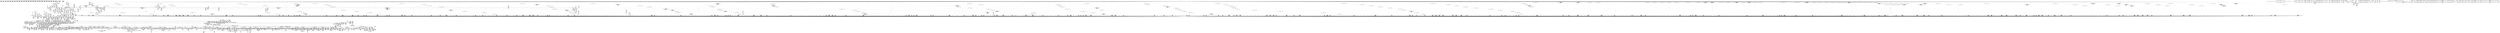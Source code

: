 digraph {
	CE0x4b77970 [shape=record,shape=Mrecord,label="{CE0x4b77970|common_file_perm:conv24|security/apparmor/lsm.c,448|*SummSource*}"]
	CE0x4bcb3b0 [shape=record,shape=Mrecord,label="{CE0x4bcb3b0|aa_cred_profile:tmp31|security/apparmor/include/context.h,100|*SummSource*}"]
	CE0x4c5dce0 [shape=record,shape=Mrecord,label="{CE0x4c5dce0|void_(i8*,_i32,_i64)*_asm_sideeffect_1:_09ud2_0A.pushsection___bug_table,_22a_22_0A2:_09.long_1b_-_2b,_$_0:c_-_2b_0A_09.word_$_1:c_,_0_0A_09.org_2b+$_2:c_0A.popsection_,_i,i,i,_dirflag_,_fpsr_,_flags_}"]
	CE0x4bcc400 [shape=record,shape=Mrecord,label="{CE0x4bcc400|0:_i16,_4:_i32,_8:_i16,_40:_%struct.super_block*,_:_SCMRE_158,159_}"]
	CE0x4bfcfe0 [shape=record,shape=Mrecord,label="{CE0x4bfcfe0|80:_i64,_:_CRE_512,528_|*MultipleSource*|security/apparmor/include/apparmor.h,117|*LoadInst*|security/apparmor/include/apparmor.h,117}"]
	CE0x4bee900 [shape=record,shape=Mrecord,label="{CE0x4bee900|0:_i16,_4:_i32,_8:_i16,_40:_%struct.super_block*,_:_SCMRE_873,874_}"]
	CE0x4bed3b0 [shape=record,shape=Mrecord,label="{CE0x4bed3b0|0:_i16,_4:_i32,_8:_i16,_40:_%struct.super_block*,_:_SCMRE_848,856_|*MultipleSource*|security/apparmor/lsm.c,435|security/apparmor/include/apparmor.h,117|Function::mediated_filesystem&Arg::inode::|*LoadInst*|include/linux/fs.h,1916}"]
	CE0x4c2d6a0 [shape=record,shape=Mrecord,label="{CE0x4c2d6a0|i32_138|*Constant*}"]
	CE0x4bbc200 [shape=record,shape=Mrecord,label="{CE0x4bbc200|aa_cred_profile:tmp14|security/apparmor/include/context.h,100}"]
	CE0x4b7d150 [shape=record,shape=Mrecord,label="{CE0x4b7d150|common_file_perm:error.0}"]
	CE0x4b5b4c0 [shape=record,shape=Mrecord,label="{CE0x4b5b4c0|aa_cred_profile:lor.end|*SummSource*}"]
	CE0x4be7a40 [shape=record,shape=Mrecord,label="{CE0x4be7a40|0:_i16,_4:_i32,_8:_i16,_40:_%struct.super_block*,_:_SCMRE_612,613_}"]
	CE0x4bf7f80 [shape=record,shape=Mrecord,label="{CE0x4bf7f80|80:_i64,_:_CRE_398,399_}"]
	CE0x4c2a4a0 [shape=record,shape=Mrecord,label="{CE0x4c2a4a0|__aa_current_profile:tmp7|security/apparmor/include/context.h,138|*SummSource*}"]
	CE0x4b8b5f0 [shape=record,shape=Mrecord,label="{CE0x4b8b5f0|common_file_perm:call11|security/apparmor/lsm.c,435|*SummSink*}"]
	CE0x4c36a30 [shape=record,shape=Mrecord,label="{CE0x4c36a30|aa_file_perm:mode|security/apparmor/file.c,451|*SummSink*}"]
	CE0x4b596b0 [shape=record,shape=Mrecord,label="{CE0x4b596b0|0:_i16,_4:_i32,_8:_i16,_40:_%struct.super_block*,_:_SCMRE_4,8_|*MultipleSource*|security/apparmor/lsm.c,435|security/apparmor/include/apparmor.h,117|Function::mediated_filesystem&Arg::inode::|*LoadInst*|include/linux/fs.h,1916}"]
	CE0x4bdafc0 [shape=record,shape=Mrecord,label="{CE0x4bdafc0|0:_i16,_4:_i32,_8:_i16,_40:_%struct.super_block*,_:_SCMRE_310,311_}"]
	CE0x4b18c70 [shape=record,shape=Mrecord,label="{CE0x4b18c70|i64*_getelementptr_inbounds_(_2_x_i64_,_2_x_i64_*___llvm_gcov_ctr55,_i64_0,_i64_0)|*Constant*}"]
	CE0x4c67290 [shape=record,shape=Mrecord,label="{CE0x4c67290|get_current:tmp|*SummSink*}"]
	CE0x4b2a9b0 [shape=record,shape=Mrecord,label="{CE0x4b2a9b0|16:_%struct.vfsmount*,_24:_%struct.dentry*,_32:_%struct.inode*,_408:_%struct.cred*,_456:_i8*,_:_CRE_316,320_|*MultipleSource*|security/apparmor/lsm.c,428|Function::apparmor_file_permission&Arg::file::|Function::common_file_perm&Arg::file::}"]
	CE0x4b77010 [shape=record,shape=Mrecord,label="{CE0x4b77010|i32_-1|*Constant*}"]
	CE0x4bd42e0 [shape=record,shape=Mrecord,label="{CE0x4bd42e0|0:_i16,_4:_i32,_8:_i16,_40:_%struct.super_block*,_:_SCMRE_241,242_}"]
	CE0x4c984f0 [shape=record,shape=Mrecord,label="{CE0x4c984f0|aa_cred_profile:tmp24|security/apparmor/include/context.h,100}"]
	CE0x4b219e0 [shape=record,shape=Mrecord,label="{CE0x4b219e0|mediated_filesystem:tmp3|*SummSource*}"]
	CE0x4b0f5f0 [shape=record,shape=Mrecord,label="{CE0x4b0f5f0|common_file_perm:land.lhs.true20}"]
	CE0x4b9b1d0 [shape=record,shape=Mrecord,label="{CE0x4b9b1d0|get_current:entry}"]
	CE0x4af66e0 [shape=record,shape=Mrecord,label="{CE0x4af66e0|16:_%struct.vfsmount*,_24:_%struct.dentry*,_32:_%struct.inode*,_408:_%struct.cred*,_456:_i8*,_:_CRE_77,78_}"]
	CE0x4b61930 [shape=record,shape=Mrecord,label="{CE0x4b61930|aa_cred_profile:lnot3|security/apparmor/include/context.h,100|*SummSource*}"]
	CE0x4b60740 [shape=record,shape=Mrecord,label="{CE0x4b60740|aa_cred_profile:tmp7|security/apparmor/include/context.h,100|*SummSink*}"]
	CE0x4c388e0 [shape=record,shape=Mrecord,label="{CE0x4c388e0|__aa_current_profile:tmp3}"]
	CE0x4b5dfb0 [shape=record,shape=Mrecord,label="{CE0x4b5dfb0|0:_i16,_4:_i32,_8:_i16,_40:_%struct.super_block*,_:_SCMRE_24,32_|*MultipleSource*|security/apparmor/lsm.c,435|security/apparmor/include/apparmor.h,117|Function::mediated_filesystem&Arg::inode::|*LoadInst*|include/linux/fs.h,1916}"]
	CE0x4bd4930 [shape=record,shape=Mrecord,label="{CE0x4bd4930|0:_i16,_4:_i32,_8:_i16,_40:_%struct.super_block*,_:_SCMRE_244,245_}"]
	CE0x4bec990 [shape=record,shape=Mrecord,label="{CE0x4bec990|0:_i16,_4:_i32,_8:_i16,_40:_%struct.super_block*,_:_SCMRE_816,824_|*MultipleSource*|security/apparmor/lsm.c,435|security/apparmor/include/apparmor.h,117|Function::mediated_filesystem&Arg::inode::|*LoadInst*|include/linux/fs.h,1916}"]
	CE0x4bba020 [shape=record,shape=Mrecord,label="{CE0x4bba020|aa_cred_profile:tmp17|security/apparmor/include/context.h,100}"]
	CE0x4b3b0c0 [shape=record,shape=Mrecord,label="{CE0x4b3b0c0|16:_%struct.vfsmount*,_24:_%struct.dentry*,_32:_%struct.inode*,_408:_%struct.cred*,_456:_i8*,_:_CRE_3,4_}"]
	CE0x4b6b200 [shape=record,shape=Mrecord,label="{CE0x4b6b200|common_file_perm:tmp13|security/apparmor/lsm.c,432|*SummSource*}"]
	CE0x4c02220 [shape=record,shape=Mrecord,label="{CE0x4c02220|80:_i64,_:_CRE_627,628_}"]
	CE0x4b26ca0 [shape=record,shape=Mrecord,label="{CE0x4b26ca0|16:_%struct.vfsmount*,_24:_%struct.dentry*,_32:_%struct.inode*,_408:_%struct.cred*,_456:_i8*,_:_CRE_57,58_}"]
	CE0x4bc8300 [shape=record,shape=Mrecord,label="{CE0x4bc8300|aa_cred_profile:tmp26|security/apparmor/include/context.h,100|*SummSource*}"]
	CE0x4c62130 [shape=record,shape=Mrecord,label="{CE0x4c62130|file_inode17:f_inode|include/linux/fs.h,1916|*SummSource*}"]
	CE0x4c14e70 [shape=record,shape=Mrecord,label="{CE0x4c14e70|80:_i64,_:_CRE_1568,1584_|*MultipleSource*|security/apparmor/include/apparmor.h,117|*LoadInst*|security/apparmor/include/apparmor.h,117}"]
	CE0x4b79900 [shape=record,shape=Mrecord,label="{CE0x4b79900|common_file_perm:tmp51|security/apparmor/lsm.c,447|*SummSource*}"]
	CE0x4bfb7d0 [shape=record,shape=Mrecord,label="{CE0x4bfb7d0|80:_i64,_:_CRE_451,452_}"]
	CE0x4bfae40 [shape=record,shape=Mrecord,label="{CE0x4bfae40|80:_i64,_:_CRE_442,443_}"]
	CE0x4c377a0 [shape=record,shape=Mrecord,label="{CE0x4c377a0|__aa_current_profile:tmp13|security/apparmor/include/context.h,138|*SummSink*}"]
	CE0x4bf1fb0 [shape=record,shape=Mrecord,label="{CE0x4bf1fb0|0:_i16,_4:_i32,_8:_i16,_40:_%struct.super_block*,_:_SCMRE_908,909_}"]
	CE0x4b29640 [shape=record,shape=Mrecord,label="{CE0x4b29640|i64_2|*Constant*}"]
	CE0x4b1ef00 [shape=record,shape=Mrecord,label="{CE0x4b1ef00|16:_%struct.vfsmount*,_24:_%struct.dentry*,_32:_%struct.inode*,_408:_%struct.cred*,_456:_i8*,_:_CRE_49,50_}"]
	CE0x4b421e0 [shape=record,shape=Mrecord,label="{CE0x4b421e0|16:_%struct.vfsmount*,_24:_%struct.dentry*,_32:_%struct.inode*,_408:_%struct.cred*,_456:_i8*,_:_CRE_144,145_}"]
	CE0x4c67300 [shape=record,shape=Mrecord,label="{CE0x4c67300|i64_1|*Constant*}"]
	CE0x4ca9390 [shape=record,shape=Mrecord,label="{CE0x4ca9390|aa_cred_profile:do.end8}"]
	CE0x4bd8590 [shape=record,shape=Mrecord,label="{CE0x4bd8590|0:_i16,_4:_i32,_8:_i16,_40:_%struct.super_block*,_:_SCMRE_283,284_}"]
	CE0x4b97b30 [shape=record,shape=Mrecord,label="{CE0x4b97b30|i8*_getelementptr_inbounds_(_45_x_i8_,_45_x_i8_*_.str14,_i32_0,_i32_0)|*Constant*}"]
	CE0x4c019a0 [shape=record,shape=Mrecord,label="{CE0x4c019a0|80:_i64,_:_CRE_619,620_}"]
	CE0x4b215d0 [shape=record,shape=Mrecord,label="{CE0x4b215d0|i32_0|*Constant*|*SummSink*}"]
	"CONST[source:2(external),value:2(dynamic)][purpose:{subject}][SrcIdx:5]"
	CE0x4c069e0 [shape=record,shape=Mrecord,label="{CE0x4c069e0|80:_i64,_:_CRE_132,136_|*MultipleSource*|security/apparmor/include/apparmor.h,117|*LoadInst*|security/apparmor/include/apparmor.h,117}"]
	CE0x4b3e150 [shape=record,shape=Mrecord,label="{CE0x4b3e150|common_file_perm:do.body|*SummSink*}"]
	CE0x4b59830 [shape=record,shape=Mrecord,label="{CE0x4b59830|mediated_filesystem:tmp4|*LoadInst*|security/apparmor/include/apparmor.h,117|*SummSink*}"]
	CE0x4c0bc60 [shape=record,shape=Mrecord,label="{CE0x4c0bc60|80:_i64,_:_CRE_1226,1227_}"]
	CE0x4b36c10 [shape=record,shape=Mrecord,label="{CE0x4b36c10|16:_%struct.vfsmount*,_24:_%struct.dentry*,_32:_%struct.inode*,_408:_%struct.cred*,_456:_i8*,_:_CRE_194,195_}"]
	CE0x4b35a20 [shape=record,shape=Mrecord,label="{CE0x4b35a20|i32_0|*Constant*}"]
	CE0x4bfbb00 [shape=record,shape=Mrecord,label="{CE0x4bfbb00|80:_i64,_:_CRE_454,455_}"]
	CE0x4c0bf90 [shape=record,shape=Mrecord,label="{CE0x4c0bf90|80:_i64,_:_CRE_1229,1230_}"]
	CE0x4bf9190 [shape=record,shape=Mrecord,label="{CE0x4bf9190|80:_i64,_:_CRE_415,416_}"]
	CE0x4b28c10 [shape=record,shape=Mrecord,label="{CE0x4b28c10|common_file_perm:call11|security/apparmor/lsm.c,435}"]
	CE0x4b88c70 [shape=record,shape=Mrecord,label="{CE0x4b88c70|GLOBAL:__aa_current_profile|*Constant*|*SummSink*}"]
	CE0x4b40400 [shape=record,shape=Mrecord,label="{CE0x4b40400|file_inode:tmp|*SummSink*}"]
	CE0x4bf79b0 [shape=record,shape=Mrecord,label="{CE0x4bf79b0|80:_i64,_:_CRE_393,394_}"]
	CE0x4bf93b0 [shape=record,shape=Mrecord,label="{CE0x4bf93b0|80:_i64,_:_CRE_417,418_}"]
	CE0x4b17c30 [shape=record,shape=Mrecord,label="{CE0x4b17c30|0:_i16,_4:_i32,_8:_i16,_40:_%struct.super_block*,_:_SCMRE_149,150_}"]
	CE0x4c29a30 [shape=record,shape=Mrecord,label="{CE0x4c29a30|aa_file_perm:uid|security/apparmor/file.c,451|*SummSink*}"]
	CE0x4bfc490 [shape=record,shape=Mrecord,label="{CE0x4bfc490|80:_i64,_:_CRE_463,464_}"]
	CE0x4afb1b0 [shape=record,shape=Mrecord,label="{CE0x4afb1b0|_ret_i32_%call,_!dbg_!15471|security/apparmor/lsm.c,456|*SummSource*}"]
	CE0x4af49a0 [shape=record,shape=Mrecord,label="{CE0x4af49a0|common_file_perm:file|Function::common_file_perm&Arg::file::|*SummSource*}"]
	CE0x4b81090 [shape=record,shape=Mrecord,label="{CE0x4b81090|common_file_perm:f_path|security/apparmor/lsm.c,434|*SummSink*}"]
	CE0x4c0f290 [shape=record,shape=Mrecord,label="{CE0x4c0f290|80:_i64,_:_CRE_1277,1278_}"]
	CE0x4b3c710 [shape=record,shape=Mrecord,label="{CE0x4b3c710|common_file_perm:tmp8|security/apparmor/lsm.c,432}"]
	CE0x4b337c0 [shape=record,shape=Mrecord,label="{CE0x4b337c0|aa_cred_profile:security|security/apparmor/include/context.h,99|*SummSink*}"]
	CE0x4b94f70 [shape=record,shape=Mrecord,label="{CE0x4b94f70|common_file_perm:tmp45|security/apparmor/lsm.c,447|*SummSink*}"]
	CE0x4bfad30 [shape=record,shape=Mrecord,label="{CE0x4bfad30|80:_i64,_:_CRE_441,442_}"]
	CE0x4bcea40 [shape=record,shape=Mrecord,label="{CE0x4bcea40|aa_cred_profile:tmp33|security/apparmor/include/context.h,101}"]
	CE0x4ca2380 [shape=record,shape=Mrecord,label="{CE0x4ca2380|aa_cred_profile:bb}"]
	CE0x4c0cb40 [shape=record,shape=Mrecord,label="{CE0x4c0cb40|80:_i64,_:_CRE_1240,1241_}"]
	CE0x4be5b00 [shape=record,shape=Mrecord,label="{CE0x4be5b00|0:_i16,_4:_i32,_8:_i16,_40:_%struct.super_block*,_:_SCMRE_592,593_}"]
	CE0x4b679d0 [shape=record,shape=Mrecord,label="{CE0x4b679d0|common_file_perm:tmp20|security/apparmor/lsm.c,432|*SummSource*}"]
	CE0x4b17020 [shape=record,shape=Mrecord,label="{CE0x4b17020|i64*_getelementptr_inbounds_(_16_x_i64_,_16_x_i64_*___llvm_gcov_ctr46,_i64_0,_i64_4)|*Constant*|*SummSink*}"]
	CE0x4c16a50 [shape=record,shape=Mrecord,label="{CE0x4c16a50|80:_i64,_:_CRE_1630,1631_}"]
	CE0x4b99350 [shape=record,shape=Mrecord,label="{CE0x4b99350|__aa_current_profile:tmp19|security/apparmor/include/context.h,138}"]
	CE0x4c2adc0 [shape=record,shape=Mrecord,label="{CE0x4c2adc0|GLOBAL:current_task|Global_var:current_task}"]
	CE0x4bff580 [shape=record,shape=Mrecord,label="{CE0x4bff580|80:_i64,_:_CRE_585,586_}"]
	"CONST[source:1(input),value:2(dynamic)][purpose:{object}][SrcIdx:1]"
	CE0x4b7a3e0 [shape=record,shape=Mrecord,label="{CE0x4b7a3e0|common_file_perm:tmp53|security/apparmor/lsm.c,447|*SummSink*}"]
	CE0x4bced20 [shape=record,shape=Mrecord,label="{CE0x4bced20|aa_cred_profile:tmp33|security/apparmor/include/context.h,101|*SummSink*}"]
	CE0x4c62200 [shape=record,shape=Mrecord,label="{CE0x4c62200|file_inode17:f_inode|include/linux/fs.h,1916|*SummSink*}"]
	CE0x4c086f0 [shape=record,shape=Mrecord,label="{CE0x4c086f0|80:_i64,_:_CRE_264,268_|*MultipleSource*|security/apparmor/include/apparmor.h,117|*LoadInst*|security/apparmor/include/apparmor.h,117}"]
	CE0x4b30560 [shape=record,shape=Mrecord,label="{CE0x4b30560|common_file_perm:call|security/apparmor/lsm.c,429}"]
	CE0x4bf8b30 [shape=record,shape=Mrecord,label="{CE0x4bf8b30|80:_i64,_:_CRE_409,410_}"]
	CE0x4b94650 [shape=record,shape=Mrecord,label="{CE0x4b94650|common_file_perm:tmp44|security/apparmor/lsm.c,447}"]
	CE0x4c29670 [shape=record,shape=Mrecord,label="{CE0x4c29670|__aa_current_profile:if.then|*SummSource*}"]
	CE0x4c38b70 [shape=record,shape=Mrecord,label="{CE0x4c38b70|file_inode17:tmp|*SummSource*}"]
	CE0x4b22f20 [shape=record,shape=Mrecord,label="{CE0x4b22f20|common_file_perm:tmp}"]
	CE0x4b90c80 [shape=record,shape=Mrecord,label="{CE0x4b90c80|i64_17|*Constant*|*SummSource*}"]
	CE0x4b5ca30 [shape=record,shape=Mrecord,label="{CE0x4b5ca30|aa_cred_profile:tmp29|security/apparmor/include/context.h,100}"]
	CE0x4bca090 [shape=record,shape=Mrecord,label="{CE0x4bca090|aa_path_perm:flags|Function::aa_path_perm&Arg::flags::|*SummSource*}"]
	CE0x4c0c700 [shape=record,shape=Mrecord,label="{CE0x4c0c700|80:_i64,_:_CRE_1236,1237_}"]
	CE0x4ba3e90 [shape=record,shape=Mrecord,label="{CE0x4ba3e90|file_inode17:f|Function::file_inode17&Arg::f::}"]
	CE0x4be7270 [shape=record,shape=Mrecord,label="{CE0x4be7270|0:_i16,_4:_i32,_8:_i16,_40:_%struct.super_block*,_:_SCMRE_607,608_}"]
	CE0x4c11730 [shape=record,shape=Mrecord,label="{CE0x4c11730|80:_i64,_:_CRE_1330,1331_}"]
	CE0x4c1d130 [shape=record,shape=Mrecord,label="{CE0x4c1d130|80:_i64,_:_CRE_1872,1873_}"]
	CE0x4b34800 [shape=record,shape=Mrecord,label="{CE0x4b34800|i64_2|*Constant*}"]
	CE0x4c39b40 [shape=record,shape=Mrecord,label="{CE0x4c39b40|i64*_getelementptr_inbounds_(_2_x_i64_,_2_x_i64_*___llvm_gcov_ctr2919,_i64_0,_i64_0)|*Constant*|*SummSource*}"]
	CE0x4bfef20 [shape=record,shape=Mrecord,label="{CE0x4bfef20|80:_i64,_:_CRE_579,580_}"]
	CE0x4c30070 [shape=record,shape=Mrecord,label="{CE0x4c30070|__aa_current_profile:tmp10|security/apparmor/include/context.h,138|*SummSink*}"]
	CE0x4c10030 [shape=record,shape=Mrecord,label="{CE0x4c10030|80:_i64,_:_CRE_1308,1309_}"]
	CE0x4c1da00 [shape=record,shape=Mrecord,label="{CE0x4c1da00|80:_i64,_:_CRE_1879,1880_}"]
	CE0x4b5f700 [shape=record,shape=Mrecord,label="{CE0x4b5f700|GLOBAL:__llvm_gcov_ctr46|Global_var:__llvm_gcov_ctr46|*SummSink*}"]
	CE0x4b271b0 [shape=record,shape=Mrecord,label="{CE0x4b271b0|i64*_getelementptr_inbounds_(_2_x_i64_,_2_x_i64_*___llvm_gcov_ctr88,_i64_0,_i64_0)|*Constant*|*SummSource*}"]
	CE0x4be83a0 [shape=record,shape=Mrecord,label="{CE0x4be83a0|0:_i16,_4:_i32,_8:_i16,_40:_%struct.super_block*,_:_SCMRE_618,619_}"]
	CE0x4c324e0 [shape=record,shape=Mrecord,label="{CE0x4c324e0|aa_cred_profile:tmp20|security/apparmor/include/context.h,100}"]
	CE0x4be8d00 [shape=record,shape=Mrecord,label="{CE0x4be8d00|0:_i16,_4:_i32,_8:_i16,_40:_%struct.super_block*,_:_SCMRE_624,628_|*MultipleSource*|security/apparmor/lsm.c,435|security/apparmor/include/apparmor.h,117|Function::mediated_filesystem&Arg::inode::|*LoadInst*|include/linux/fs.h,1916}"]
	CE0x4b919b0 [shape=record,shape=Mrecord,label="{CE0x4b919b0|common_file_perm:tmp39|security/apparmor/lsm.c,447|*SummSource*}"]
	CE0x4b36350 [shape=record,shape=Mrecord,label="{CE0x4b36350|16:_%struct.vfsmount*,_24:_%struct.dentry*,_32:_%struct.inode*,_408:_%struct.cred*,_456:_i8*,_:_CRE_189,190_}"]
	CE0x4bdb600 [shape=record,shape=Mrecord,label="{CE0x4bdb600|0:_i16,_4:_i32,_8:_i16,_40:_%struct.super_block*,_:_SCMRE_328,336_|*MultipleSource*|security/apparmor/lsm.c,435|security/apparmor/include/apparmor.h,117|Function::mediated_filesystem&Arg::inode::|*LoadInst*|include/linux/fs.h,1916}"]
	CE0x4be2450 [shape=record,shape=Mrecord,label="{CE0x4be2450|0:_i16,_4:_i32,_8:_i16,_40:_%struct.super_block*,_:_SCMRE_557,558_}"]
	CE0x4bf3400 [shape=record,shape=Mrecord,label="{CE0x4bf3400|0:_i16,_4:_i32,_8:_i16,_40:_%struct.super_block*,_:_SCMRE_921,922_}"]
	CE0x4c27da0 [shape=record,shape=Mrecord,label="{CE0x4c27da0|__aa_current_profile:land.lhs.true2|*SummSink*}"]
	CE0x4c5f480 [shape=record,shape=Mrecord,label="{CE0x4c5f480|aa_cred_profile:tmp13}"]
	CE0x4b7e270 [shape=record,shape=Mrecord,label="{CE0x4b7e270|GLOBAL:aa_file_perm|*Constant*|*SummSource*}"]
	CE0x4be0fe0 [shape=record,shape=Mrecord,label="{CE0x4be0fe0|0:_i16,_4:_i32,_8:_i16,_40:_%struct.super_block*,_:_SCMRE_528,536_|*MultipleSource*|security/apparmor/lsm.c,435|security/apparmor/include/apparmor.h,117|Function::mediated_filesystem&Arg::inode::|*LoadInst*|include/linux/fs.h,1916}"]
	CE0x4c11a60 [shape=record,shape=Mrecord,label="{CE0x4c11a60|80:_i64,_:_CRE_1333,1334_}"]
	CE0x4b2e2f0 [shape=record,shape=Mrecord,label="{CE0x4b2e2f0|16:_%struct.vfsmount*,_24:_%struct.dentry*,_32:_%struct.inode*,_408:_%struct.cred*,_456:_i8*,_:_CRE_448,456_|*MultipleSource*|security/apparmor/lsm.c,428|Function::apparmor_file_permission&Arg::file::|Function::common_file_perm&Arg::file::}"]
	CE0x4be98e0 [shape=record,shape=Mrecord,label="{CE0x4be98e0|0:_i16,_4:_i32,_8:_i16,_40:_%struct.super_block*,_:_SCMRE_664,672_|*MultipleSource*|security/apparmor/lsm.c,435|security/apparmor/include/apparmor.h,117|Function::mediated_filesystem&Arg::inode::|*LoadInst*|include/linux/fs.h,1916}"]
	CE0x4b70340 [shape=record,shape=Mrecord,label="{CE0x4b70340|aa_cred_profile:cred|Function::aa_cred_profile&Arg::cred::}"]
	CE0x4b41390 [shape=record,shape=Mrecord,label="{CE0x4b41390|16:_%struct.vfsmount*,_24:_%struct.dentry*,_32:_%struct.inode*,_408:_%struct.cred*,_456:_i8*,_:_CRE_6,7_}"]
	CE0x4b74660 [shape=record,shape=Mrecord,label="{CE0x4b74660|common_file_perm:tmp16|security/apparmor/lsm.c,432}"]
	CE0x4c195e0 [shape=record,shape=Mrecord,label="{CE0x4c195e0|80:_i64,_:_CRE_1671,1672_}"]
	CE0x4af4320 [shape=record,shape=Mrecord,label="{CE0x4af4320|apparmor_file_permission:file|Function::apparmor_file_permission&Arg::file::|*SummSink*}"]
	CE0x4c379a0 [shape=record,shape=Mrecord,label="{CE0x4c379a0|aa_file_perm:tmp|*SummSink*}"]
	CE0x4af8fb0 [shape=record,shape=Mrecord,label="{CE0x4af8fb0|_ret_i32_%retval.0,_!dbg_!15536|security/apparmor/lsm.c,452|*SummSource*}"]
	CE0x4b41130 [shape=record,shape=Mrecord,label="{CE0x4b41130|common_file_perm:tobool3|security/apparmor/lsm.c,432}"]
	CE0x4bf1b00 [shape=record,shape=Mrecord,label="{CE0x4bf1b00|0:_i16,_4:_i32,_8:_i16,_40:_%struct.super_block*,_:_SCMRE_905,906_}"]
	CE0x4bf82b0 [shape=record,shape=Mrecord,label="{CE0x4bf82b0|80:_i64,_:_CRE_401,402_}"]
	CE0x4c35210 [shape=record,shape=Mrecord,label="{CE0x4c35210|__aa_current_profile:do.end|*SummSource*}"]
	CE0x4ca48f0 [shape=record,shape=Mrecord,label="{CE0x4ca48f0|aa_cred_profile:tmp10|security/apparmor/include/context.h,100}"]
	CE0x4b981b0 [shape=record,shape=Mrecord,label="{CE0x4b981b0|__aa_current_profile:tmp17|security/apparmor/include/context.h,138|*SummSink*}"]
	CE0x4b663e0 [shape=record,shape=Mrecord,label="{CE0x4b663e0|i64_1|*Constant*}"]
	CE0x4bb8860 [shape=record,shape=Mrecord,label="{CE0x4bb8860|0:_i16,_4:_i32,_8:_i16,_40:_%struct.super_block*,_:_SCMRE_88,96_|*MultipleSource*|security/apparmor/lsm.c,435|security/apparmor/include/apparmor.h,117|Function::mediated_filesystem&Arg::inode::|*LoadInst*|include/linux/fs.h,1916}"]
	CE0x4b97550 [shape=record,shape=Mrecord,label="{CE0x4b97550|common_file_perm:allow|security/apparmor/lsm.c,448}"]
	CE0x4bfe6a0 [shape=record,shape=Mrecord,label="{CE0x4bfe6a0|80:_i64,_:_CRE_571,572_}"]
	CE0x4b20470 [shape=record,shape=Mrecord,label="{CE0x4b20470|44:_i32,_48:_i16,_128:_i8*,_:_SCMRE_168,176_|*MultipleSource*|Function::aa_cred_profile&Arg::cred::|*LoadInst*|security/apparmor/lsm.c,429|security/apparmor/include/context.h,99}"]
	CE0x4bb5e20 [shape=record,shape=Mrecord,label="{CE0x4bb5e20|mediated_filesystem:lnot|security/apparmor/include/apparmor.h,117|*SummSource*}"]
	CE0x4bbea60 [shape=record,shape=Mrecord,label="{CE0x4bbea60|aa_cred_profile:conv|security/apparmor/include/context.h,100|*SummSink*}"]
	CE0x4c03720 [shape=record,shape=Mrecord,label="{CE0x4c03720|80:_i64,_:_CRE_712,720_|*MultipleSource*|security/apparmor/include/apparmor.h,117|*LoadInst*|security/apparmor/include/apparmor.h,117}"]
	CE0x4c00680 [shape=record,shape=Mrecord,label="{CE0x4c00680|80:_i64,_:_CRE_601,602_}"]
	CE0x4bbb290 [shape=record,shape=Mrecord,label="{CE0x4bbb290|__aa_current_profile:tmp6|security/apparmor/include/context.h,138|*SummSink*}"]
	CE0x4c0f4b0 [shape=record,shape=Mrecord,label="{CE0x4c0f4b0|80:_i64,_:_CRE_1279,1280_}"]
	CE0x4af95c0 [shape=record,shape=Mrecord,label="{CE0x4af95c0|i64*_getelementptr_inbounds_(_2_x_i64_,_2_x_i64_*___llvm_gcov_ctr86,_i64_0,_i64_1)|*Constant*}"]
	CE0x4affc20 [shape=record,shape=Mrecord,label="{CE0x4affc20|get_current:bb|*SummSource*}"]
	CE0x4bec6e0 [shape=record,shape=Mrecord,label="{CE0x4bec6e0|0:_i16,_4:_i32,_8:_i16,_40:_%struct.super_block*,_:_SCMRE_808,816_|*MultipleSource*|security/apparmor/lsm.c,435|security/apparmor/include/apparmor.h,117|Function::mediated_filesystem&Arg::inode::|*LoadInst*|include/linux/fs.h,1916}"]
	CE0x4b6c1c0 [shape=record,shape=Mrecord,label="{CE0x4b6c1c0|_ret_%struct.inode*_%tmp4,_!dbg_!15470|include/linux/fs.h,1916|*SummSource*}"]
	CE0x4bd5200 [shape=record,shape=Mrecord,label="{CE0x4bd5200|0:_i16,_4:_i32,_8:_i16,_40:_%struct.super_block*,_:_SCMRE_250,251_}"]
	CE0x4b96f00 [shape=record,shape=Mrecord,label="{CE0x4b96f00|common_file_perm:tmp48|security/apparmor/lsm.c,448|*SummSink*}"]
	CE0x4b687e0 [shape=record,shape=Mrecord,label="{CE0x4b687e0|i64_0|*Constant*}"]
	CE0x4c00ac0 [shape=record,shape=Mrecord,label="{CE0x4c00ac0|80:_i64,_:_CRE_605,606_}"]
	CE0x4b2ed70 [shape=record,shape=Mrecord,label="{CE0x4b2ed70|16:_%struct.vfsmount*,_24:_%struct.dentry*,_32:_%struct.inode*,_408:_%struct.cred*,_456:_i8*,_:_CRE_480,488_|*MultipleSource*|security/apparmor/lsm.c,428|Function::apparmor_file_permission&Arg::file::|Function::common_file_perm&Arg::file::}"]
	CE0x4bb2e20 [shape=record,shape=Mrecord,label="{CE0x4bb2e20|i64*_getelementptr_inbounds_(_16_x_i64_,_16_x_i64_*___llvm_gcov_ctr46,_i64_0,_i64_9)|*Constant*}"]
	CE0x4b7b310 [shape=record,shape=Mrecord,label="{CE0x4b7b310|GLOBAL:aa_file_perm|*Constant*|*SummSink*}"]
	CE0x4b3ee60 [shape=record,shape=Mrecord,label="{CE0x4b3ee60|44:_i32,_48:_i16,_128:_i8*,_:_SCMRE_48,52_|*MultipleSource*|Function::aa_cred_profile&Arg::cred::|*LoadInst*|security/apparmor/lsm.c,429|security/apparmor/include/context.h,99}"]
	CE0x4ba4070 [shape=record,shape=Mrecord,label="{CE0x4ba4070|file_inode17:f|Function::file_inode17&Arg::f::|*SummSource*}"]
	CE0x4b2cc70 [shape=record,shape=Mrecord,label="{CE0x4b2cc70|16:_%struct.vfsmount*,_24:_%struct.dentry*,_32:_%struct.inode*,_408:_%struct.cred*,_456:_i8*,_:_CRE_404,408_|*MultipleSource*|security/apparmor/lsm.c,428|Function::apparmor_file_permission&Arg::file::|Function::common_file_perm&Arg::file::}"]
	CE0x4bfc5a0 [shape=record,shape=Mrecord,label="{CE0x4bfc5a0|80:_i64,_:_CRE_464,472_|*MultipleSource*|security/apparmor/include/apparmor.h,117|*LoadInst*|security/apparmor/include/apparmor.h,117}"]
	CE0x4c1c970 [shape=record,shape=Mrecord,label="{CE0x4c1c970|80:_i64,_:_CRE_1840,1848_|*MultipleSource*|security/apparmor/include/apparmor.h,117|*LoadInst*|security/apparmor/include/apparmor.h,117}"]
	CE0x4b88240 [shape=record,shape=Mrecord,label="{CE0x4b88240|common_file_perm:tmp35|security/apparmor/lsm.c,436|*SummSink*}"]
	CE0x4bc8990 [shape=record,shape=Mrecord,label="{CE0x4bc8990|aa_cred_profile:tmp27|security/apparmor/include/context.h,100|*SummSink*}"]
	CE0x4b62e10 [shape=record,shape=Mrecord,label="{CE0x4b62e10|0:_i16,_4:_i32,_8:_i16,_40:_%struct.super_block*,_:_SCMRE_16,24_|*MultipleSource*|security/apparmor/lsm.c,435|security/apparmor/include/apparmor.h,117|Function::mediated_filesystem&Arg::inode::|*LoadInst*|include/linux/fs.h,1916}"]
	CE0x4ba4a70 [shape=record,shape=Mrecord,label="{CE0x4ba4a70|aa_path_perm:cond|Function::aa_path_perm&Arg::cond::}"]
	CE0x4bd37c0 [shape=record,shape=Mrecord,label="{CE0x4bd37c0|0:_i16,_4:_i32,_8:_i16,_40:_%struct.super_block*,_:_SCMRE_216,224_|*MultipleSource*|security/apparmor/lsm.c,435|security/apparmor/include/apparmor.h,117|Function::mediated_filesystem&Arg::inode::|*LoadInst*|include/linux/fs.h,1916}"]
	CE0x4b99430 [shape=record,shape=Mrecord,label="{CE0x4b99430|__aa_current_profile:tmp19|security/apparmor/include/context.h,138|*SummSink*}"]
	CE0x4b3f070 [shape=record,shape=Mrecord,label="{CE0x4b3f070|common_file_perm:return|*SummSource*}"]
	CE0x4b29c50 [shape=record,shape=Mrecord,label="{CE0x4b29c50|common_file_perm:call12|security/apparmor/lsm.c,435}"]
	CE0x4c68a60 [shape=record,shape=Mrecord,label="{CE0x4c68a60|%struct.task_struct*_(%struct.task_struct**)*_asm_movq_%gs:$_1:P_,$0_,_r,im,_dirflag_,_fpsr_,_flags_|*SummSource*}"]
	CE0x4af4eb0 [shape=record,shape=Mrecord,label="{CE0x4af4eb0|apparmor_file_permission:tmp1|*SummSink*}"]
	CE0x4b40340 [shape=record,shape=Mrecord,label="{CE0x4b40340|16:_%struct.vfsmount*,_24:_%struct.dentry*,_32:_%struct.inode*,_408:_%struct.cred*,_456:_i8*,_:_CRE_5,6_}"]
	CE0x4b3fc20 [shape=record,shape=Mrecord,label="{CE0x4b3fc20|44:_i32,_48:_i16,_128:_i8*,_:_SCMRE_88,89_|*MultipleSource*|Function::aa_cred_profile&Arg::cred::|*LoadInst*|security/apparmor/lsm.c,429|security/apparmor/include/context.h,99}"]
	CE0x4be2c20 [shape=record,shape=Mrecord,label="{CE0x4be2c20|0:_i16,_4:_i32,_8:_i16,_40:_%struct.super_block*,_:_SCMRE_562,563_}"]
	CE0x4bf75d0 [shape=record,shape=Mrecord,label="{CE0x4bf75d0|80:_i64,_:_CRE_384,388_|*MultipleSource*|security/apparmor/include/apparmor.h,117|*LoadInst*|security/apparmor/include/apparmor.h,117}"]
	CE0x4b93ea0 [shape=record,shape=Mrecord,label="{CE0x4b93ea0|common_file_perm:tmp42|security/apparmor/lsm.c,447}"]
	CE0x4b294e0 [shape=record,shape=Mrecord,label="{CE0x4b294e0|common_file_perm:expval|security/apparmor/lsm.c,432|*SummSink*}"]
	CE0x4b6f370 [shape=record,shape=Mrecord,label="{CE0x4b6f370|common_file_perm:tobool|security/apparmor/lsm.c,432|*SummSink*}"]
	CE0x4b82030 [shape=record,shape=Mrecord,label="{CE0x4b82030|mediated_filesystem:inode|Function::mediated_filesystem&Arg::inode::|*SummSink*}"]
	CE0x4b99740 [shape=record,shape=Mrecord,label="{CE0x4b99740|__aa_current_profile:tmp20|security/apparmor/include/context.h,138}"]
	CE0x4be89e0 [shape=record,shape=Mrecord,label="{CE0x4be89e0|0:_i16,_4:_i32,_8:_i16,_40:_%struct.super_block*,_:_SCMRE_622,623_}"]
	CE0x4b5b8b0 [shape=record,shape=Mrecord,label="{CE0x4b5b8b0|aa_cred_profile:tmp1|*SummSink*}"]
	CE0x4be0d30 [shape=record,shape=Mrecord,label="{CE0x4be0d30|0:_i16,_4:_i32,_8:_i16,_40:_%struct.super_block*,_:_SCMRE_520,528_|*MultipleSource*|security/apparmor/lsm.c,435|security/apparmor/include/apparmor.h,117|Function::mediated_filesystem&Arg::inode::|*LoadInst*|include/linux/fs.h,1916}"]
	CE0x4be2350 [shape=record,shape=Mrecord,label="{CE0x4be2350|0:_i16,_4:_i32,_8:_i16,_40:_%struct.super_block*,_:_SCMRE_556,557_}"]
	CE0x4b1ad30 [shape=record,shape=Mrecord,label="{CE0x4b1ad30|16:_%struct.vfsmount*,_24:_%struct.dentry*,_32:_%struct.inode*,_408:_%struct.cred*,_456:_i8*,_:_CRE_214,215_}"]
	CE0x4b42fd0 [shape=record,shape=Mrecord,label="{CE0x4b42fd0|16:_%struct.vfsmount*,_24:_%struct.dentry*,_32:_%struct.inode*,_408:_%struct.cred*,_456:_i8*,_:_CRE_96,97_}"]
	CE0x4b416f0 [shape=record,shape=Mrecord,label="{CE0x4b416f0|0:_i16,_4:_i32,_8:_i16,_40:_%struct.super_block*,_:_SCMRE_76,80_|*MultipleSource*|security/apparmor/lsm.c,435|security/apparmor/include/apparmor.h,117|Function::mediated_filesystem&Arg::inode::|*LoadInst*|include/linux/fs.h,1916}"]
	CE0x4bda660 [shape=record,shape=Mrecord,label="{CE0x4bda660|0:_i16,_4:_i32,_8:_i16,_40:_%struct.super_block*,_:_SCMRE_304,305_}"]
	CE0x4bd88b0 [shape=record,shape=Mrecord,label="{CE0x4bd88b0|0:_i16,_4:_i32,_8:_i16,_40:_%struct.super_block*,_:_SCMRE_285,286_}"]
	CE0x4b315a0 [shape=record,shape=Mrecord,label="{CE0x4b315a0|aa_cred_profile:lor.rhs}"]
	CE0x4b22d20 [shape=record,shape=Mrecord,label="{CE0x4b22d20|mediated_filesystem:bb}"]
	CE0x4baec00 [shape=record,shape=Mrecord,label="{CE0x4baec00|get_current:tmp2|*SummSink*}"]
	CE0x4bfc6b0 [shape=record,shape=Mrecord,label="{CE0x4bfc6b0|80:_i64,_:_CRE_472,480_|*MultipleSource*|security/apparmor/include/apparmor.h,117|*LoadInst*|security/apparmor/include/apparmor.h,117}"]
	CE0x4afbb40 [shape=record,shape=Mrecord,label="{CE0x4afbb40|16:_%struct.vfsmount*,_24:_%struct.dentry*,_32:_%struct.inode*,_408:_%struct.cred*,_456:_i8*,_:_CRE_197,198_}"]
	CE0x4c16830 [shape=record,shape=Mrecord,label="{CE0x4c16830|80:_i64,_:_CRE_1628,1629_}"]
	CE0x4c0ed40 [shape=record,shape=Mrecord,label="{CE0x4c0ed40|80:_i64,_:_CRE_1272,1273_}"]
	CE0x4b2afb0 [shape=record,shape=Mrecord,label="{CE0x4b2afb0|16:_%struct.vfsmount*,_24:_%struct.dentry*,_32:_%struct.inode*,_408:_%struct.cred*,_456:_i8*,_:_CRE_324,328_|*MultipleSource*|security/apparmor/lsm.c,428|Function::apparmor_file_permission&Arg::file::|Function::common_file_perm&Arg::file::}"]
	CE0x4b850e0 [shape=record,shape=Mrecord,label="{CE0x4b850e0|common_file_perm:tobool10|security/apparmor/lsm.c,434|*SummSource*}"]
	CE0x4b59620 [shape=record,shape=Mrecord,label="{CE0x4b59620|aa_cred_profile:tmp2|*SummSink*}"]
	CE0x4bee2c0 [shape=record,shape=Mrecord,label="{CE0x4bee2c0|0:_i16,_4:_i32,_8:_i16,_40:_%struct.super_block*,_:_SCMRE_869,870_}"]
	CE0x4bbcf30 [shape=record,shape=Mrecord,label="{CE0x4bbcf30|aa_cred_profile:tmp16|security/apparmor/include/context.h,100|*SummSink*}"]
	CE0x4b7ccf0 [shape=record,shape=Mrecord,label="{CE0x4b7ccf0|_ret_i32_%call2,_!dbg_!15480|security/apparmor/file.c,456|*SummSource*}"]
	CE0x4bede70 [shape=record,shape=Mrecord,label="{CE0x4bede70|0:_i16,_4:_i32,_8:_i16,_40:_%struct.super_block*,_:_SCMRE_866,867_}"]
	CE0x4b28da0 [shape=record,shape=Mrecord,label="{CE0x4b28da0|GLOBAL:llvm.expect.i64|*Constant*}"]
	CE0x4b9aae0 [shape=record,shape=Mrecord,label="{CE0x4b9aae0|GLOBAL:get_current|*Constant*}"]
	CE0x4be49d0 [shape=record,shape=Mrecord,label="{CE0x4be49d0|0:_i16,_4:_i32,_8:_i16,_40:_%struct.super_block*,_:_SCMRE_581,582_}"]
	CE0x4b6be80 [shape=record,shape=Mrecord,label="{CE0x4b6be80|file_inode:f|Function::file_inode&Arg::f::|*SummSource*}"]
	CE0x4bb5550 [shape=record,shape=Mrecord,label="{CE0x4bb5550|mediated_filesystem:and|security/apparmor/include/apparmor.h,117|*SummSource*}"]
	CE0x4b73550 [shape=record,shape=Mrecord,label="{CE0x4b73550|i64*_getelementptr_inbounds_(_28_x_i64_,_28_x_i64_*___llvm_gcov_ctr87,_i64_0,_i64_6)|*Constant*|*SummSink*}"]
	CE0x4bcae40 [shape=record,shape=Mrecord,label="{CE0x4bcae40|aa_cred_profile:tmp30|security/apparmor/include/context.h,100|*SummSource*}"]
	CE0x4c2ee80 [shape=record,shape=Mrecord,label="{CE0x4c2ee80|file_inode17:tmp3|*SummSink*}"]
	CE0x4bfc160 [shape=record,shape=Mrecord,label="{CE0x4bfc160|80:_i64,_:_CRE_460,461_}"]
	CE0x4b5ff20 [shape=record,shape=Mrecord,label="{CE0x4b5ff20|i32_22|*Constant*}"]
	CE0x4c0dd50 [shape=record,shape=Mrecord,label="{CE0x4c0dd50|80:_i64,_:_CRE_1257,1258_}"]
	CE0x4c170b0 [shape=record,shape=Mrecord,label="{CE0x4c170b0|80:_i64,_:_CRE_1636,1637_}"]
	CE0x4b6a280 [shape=record,shape=Mrecord,label="{CE0x4b6a280|common_file_perm:tmp11|security/apparmor/lsm.c,432|*SummSink*}"]
	CE0x4c2fbb0 [shape=record,shape=Mrecord,label="{CE0x4c2fbb0|aa_path_perm:profile|Function::aa_path_perm&Arg::profile::|*SummSink*}"]
	CE0x4c00130 [shape=record,shape=Mrecord,label="{CE0x4c00130|80:_i64,_:_CRE_596,597_}"]
	CE0x4b93bd0 [shape=record,shape=Mrecord,label="{CE0x4b93bd0|i64_19|*Constant*|*SummSource*}"]
	CE0x4b980d0 [shape=record,shape=Mrecord,label="{CE0x4b980d0|__aa_current_profile:tmp17|security/apparmor/include/context.h,138}"]
	CE0x4c29da0 [shape=record,shape=Mrecord,label="{CE0x4c29da0|aa_file_perm:call|security/apparmor/file.c,452|*SummSource*}"]
	CE0x4b2d0c0 [shape=record,shape=Mrecord,label="{CE0x4b2d0c0|16:_%struct.vfsmount*,_24:_%struct.dentry*,_32:_%struct.inode*,_408:_%struct.cred*,_456:_i8*,_:_CRE_408,416_|*MultipleSource*|security/apparmor/lsm.c,428|Function::apparmor_file_permission&Arg::file::|Function::common_file_perm&Arg::file::}"]
	CE0x4b38ca0 [shape=record,shape=Mrecord,label="{CE0x4b38ca0|44:_i32,_48:_i16,_128:_i8*,_:_SCMRE_152,160_|*MultipleSource*|Function::aa_cred_profile&Arg::cred::|*LoadInst*|security/apparmor/lsm.c,429|security/apparmor/include/context.h,99}"]
	CE0x4c353a0 [shape=record,shape=Mrecord,label="{CE0x4c353a0|__aa_current_profile:land.lhs.true|*SummSource*}"]
	CE0x4bff9c0 [shape=record,shape=Mrecord,label="{CE0x4bff9c0|80:_i64,_:_CRE_589,590_}"]
	CE0x4c141b0 [shape=record,shape=Mrecord,label="{CE0x4c141b0|80:_i64,_:_CRE_1370,1371_}"]
	CE0x4bf4210 [shape=record,shape=Mrecord,label="{CE0x4bf4210|0:_i16,_4:_i32,_8:_i16,_40:_%struct.super_block*,_:_SCMRE_930,931_}"]
	CE0x4bdf810 [shape=record,shape=Mrecord,label="{CE0x4bdf810|0:_i16,_4:_i32,_8:_i16,_40:_%struct.super_block*,_:_SCMRE_484,485_}"]
	CE0x4bb93c0 [shape=record,shape=Mrecord,label="{CE0x4bb93c0|i64*_getelementptr_inbounds_(_16_x_i64_,_16_x_i64_*___llvm_gcov_ctr46,_i64_0,_i64_1)|*Constant*}"]
	CE0x4b75370 [shape=record,shape=Mrecord,label="{CE0x4b75370|common_file_perm:tmp17|security/apparmor/lsm.c,432}"]
	CE0x4c6a1b0 [shape=record,shape=Mrecord,label="{CE0x4c6a1b0|aa_path_perm:entry|*SummSource*}"]
	CE0x4b93c80 [shape=record,shape=Mrecord,label="{CE0x4b93c80|i64_19|*Constant*|*SummSink*}"]
	CE0x4bba370 [shape=record,shape=Mrecord,label="{CE0x4bba370|aa_cred_profile:tmp13}"]
	CE0x4c27590 [shape=record,shape=Mrecord,label="{CE0x4c27590|__aa_current_profile:tobool|security/apparmor/include/context.h,138|*SummSource*}"]
	CE0x4ba83a0 [shape=record,shape=Mrecord,label="{CE0x4ba83a0|common_file_perm:tmp57|security/apparmor/lsm.c,451|*SummSink*}"]
	CE0x4c16610 [shape=record,shape=Mrecord,label="{CE0x4c16610|80:_i64,_:_CRE_1626,1627_}"]
	CE0x4c37730 [shape=record,shape=Mrecord,label="{CE0x4c37730|__aa_current_profile:tmp13|security/apparmor/include/context.h,138|*SummSource*}"]
	CE0x4c0d090 [shape=record,shape=Mrecord,label="{CE0x4c0d090|80:_i64,_:_CRE_1245,1246_}"]
	CE0x4c297b0 [shape=record,shape=Mrecord,label="{CE0x4c297b0|__aa_current_profile:if.then|*SummSink*}"]
	CE0x4af8c80 [shape=record,shape=Mrecord,label="{CE0x4af8c80|common_file_perm:mask|Function::common_file_perm&Arg::mask::}"]
	CE0x4af4b90 [shape=record,shape=Mrecord,label="{CE0x4af4b90|apparmor_file_permission:mask|Function::apparmor_file_permission&Arg::mask::}"]
	CE0x4b70660 [shape=record,shape=Mrecord,label="{CE0x4b70660|aa_cred_profile:cred|Function::aa_cred_profile&Arg::cred::|*SummSink*}"]
	CE0x4c01340 [shape=record,shape=Mrecord,label="{CE0x4c01340|80:_i64,_:_CRE_613,614_}"]
	CE0x4c0a6e0 [shape=record,shape=Mrecord,label="{CE0x4c0a6e0|80:_i64,_:_CRE_0,8_|*MultipleSource*|security/apparmor/include/apparmor.h,117|*LoadInst*|security/apparmor/include/apparmor.h,117}"]
	CE0x4c2ce20 [shape=record,shape=Mrecord,label="{CE0x4c2ce20|__aa_current_profile:tmp16|security/apparmor/include/context.h,138|*SummSink*}"]
	CE0x4be4cf0 [shape=record,shape=Mrecord,label="{CE0x4be4cf0|0:_i16,_4:_i32,_8:_i16,_40:_%struct.super_block*,_:_SCMRE_583,584_}"]
	CE0x4c17820 [shape=record,shape=Mrecord,label="{CE0x4c17820|80:_i64,_:_CRE_1643,1644_}"]
	CE0x4b7ce40 [shape=record,shape=Mrecord,label="{CE0x4b7ce40|_ret_i32_%call2,_!dbg_!15480|security/apparmor/file.c,456|*SummSink*}"]
	CE0x4bcd6c0 [shape=record,shape=Mrecord,label="{CE0x4bcd6c0|0:_i16,_4:_i32,_8:_i16,_40:_%struct.super_block*,_:_SCMRE_170,171_}"]
	CE0x4b3bae0 [shape=record,shape=Mrecord,label="{CE0x4b3bae0|44:_i32,_48:_i16,_128:_i8*,_:_SCMRE_128,136_|*MultipleSource*|Function::aa_cred_profile&Arg::cred::|*LoadInst*|security/apparmor/lsm.c,429|security/apparmor/include/context.h,99}"]
	CE0x4af41b0 [shape=record,shape=Mrecord,label="{CE0x4af41b0|apparmor_file_permission:file|Function::apparmor_file_permission&Arg::file::|*SummSource*}"]
	CE0x4afdf10 [shape=record,shape=Mrecord,label="{CE0x4afdf10|16:_%struct.vfsmount*,_24:_%struct.dentry*,_32:_%struct.inode*,_408:_%struct.cred*,_456:_i8*,_:_CRE_71,72_}"]
	CE0x4bff030 [shape=record,shape=Mrecord,label="{CE0x4bff030|80:_i64,_:_CRE_580,581_}"]
	CE0x4aff4f0 [shape=record,shape=Mrecord,label="{CE0x4aff4f0|16:_%struct.vfsmount*,_24:_%struct.dentry*,_32:_%struct.inode*,_408:_%struct.cred*,_456:_i8*,_:_CRE_88,89_}"]
	CE0x4af0380 [shape=record,shape=Mrecord,label="{CE0x4af0380|apparmor_file_permission:tmp|*SummSource*}"]
	CE0x4b0e6a0 [shape=record,shape=Mrecord,label="{CE0x4b0e6a0|16:_%struct.vfsmount*,_24:_%struct.dentry*,_32:_%struct.inode*,_408:_%struct.cred*,_456:_i8*,_:_CRE_167,168_}"]
	CE0x4bfd5b0 [shape=record,shape=Mrecord,label="{CE0x4bfd5b0|80:_i64,_:_CRE_544,552_|*MultipleSource*|security/apparmor/include/apparmor.h,117|*LoadInst*|security/apparmor/include/apparmor.h,117}"]
	CE0x4b377d0 [shape=record,shape=Mrecord,label="{CE0x4b377d0|common_file_perm:tmp3|*SummSink*}"]
	CE0x4b2b530 [shape=record,shape=Mrecord,label="{CE0x4b2b530|16:_%struct.vfsmount*,_24:_%struct.dentry*,_32:_%struct.inode*,_408:_%struct.cred*,_456:_i8*,_:_CRE_336,344_|*MultipleSource*|security/apparmor/lsm.c,428|Function::apparmor_file_permission&Arg::file::|Function::common_file_perm&Arg::file::}"]
	CE0x4c31680 [shape=record,shape=Mrecord,label="{CE0x4c31680|_call_void_mcount()_#2}"]
	CE0x4c18700 [shape=record,shape=Mrecord,label="{CE0x4c18700|80:_i64,_:_CRE_1657,1658_}"]
	CE0x4c03cf0 [shape=record,shape=Mrecord,label="{CE0x4c03cf0|80:_i64,_:_CRE_880,896_|*MultipleSource*|security/apparmor/include/apparmor.h,117|*LoadInst*|security/apparmor/include/apparmor.h,117}"]
	CE0x4ba63a0 [shape=record,shape=Mrecord,label="{CE0x4ba63a0|aa_cred_profile:tmp18|security/apparmor/include/context.h,100}"]
	CE0x4bcd080 [shape=record,shape=Mrecord,label="{CE0x4bcd080|0:_i16,_4:_i32,_8:_i16,_40:_%struct.super_block*,_:_SCMRE_166,167_}"]
	CE0x4c2ea70 [shape=record,shape=Mrecord,label="{CE0x4c2ea70|__aa_current_profile:tmp15|security/apparmor/include/context.h,138|*SummSink*}"]
	CE0x4b0b1f0 [shape=record,shape=Mrecord,label="{CE0x4b0b1f0|16:_%struct.vfsmount*,_24:_%struct.dentry*,_32:_%struct.inode*,_408:_%struct.cred*,_456:_i8*,_:_CRE_160,161_}"]
	CE0x4b28970 [shape=record,shape=Mrecord,label="{CE0x4b28970|common_file_perm:tmp29|security/apparmor/lsm.c,434|*SummSource*}"]
	CE0x4b086e0 [shape=record,shape=Mrecord,label="{CE0x4b086e0|i64*_getelementptr_inbounds_(_28_x_i64_,_28_x_i64_*___llvm_gcov_ctr87,_i64_0,_i64_4)|*Constant*|*SummSink*}"]
	CE0x4b9dd00 [shape=record,shape=Mrecord,label="{CE0x4b9dd00|aa_file_perm:bb|*SummSink*}"]
	CE0x4b772b0 [shape=record,shape=Mrecord,label="{CE0x4b772b0|common_file_perm:tmp50|security/apparmor/lsm.c,448}"]
	CE0x4b89b30 [shape=record,shape=Mrecord,label="{CE0x4b89b30|common_file_perm:tmp27|security/apparmor/lsm.c,434}"]
	CE0x4c2f080 [shape=record,shape=Mrecord,label="{CE0x4c2f080|__aa_current_profile:tmp9|security/apparmor/include/context.h,138}"]
	CE0x4bd2370 [shape=record,shape=Mrecord,label="{CE0x4bd2370|0:_i16,_4:_i32,_8:_i16,_40:_%struct.super_block*,_:_SCMRE_197,198_}"]
	CE0x4bf9080 [shape=record,shape=Mrecord,label="{CE0x4bf9080|80:_i64,_:_CRE_414,415_}"]
	CE0x4af37f0 [shape=record,shape=Mrecord,label="{CE0x4af37f0|apparmor_file_permission:entry|*SummSink*}"]
	CE0x4b91fc0 [shape=record,shape=Mrecord,label="{CE0x4b91fc0|common_file_perm:tmp40|security/apparmor/lsm.c,447|*SummSink*}"]
	CE0x4b131b0 [shape=record,shape=Mrecord,label="{CE0x4b131b0|16:_%struct.vfsmount*,_24:_%struct.dentry*,_32:_%struct.inode*,_408:_%struct.cred*,_456:_i8*,_:_CRE_145,146_}"]
	CE0x4b60670 [shape=record,shape=Mrecord,label="{CE0x4b60670|0:_i16,_4:_i32,_8:_i16,_40:_%struct.super_block*,_:_SCMRE_48,56_|*MultipleSource*|security/apparmor/lsm.c,435|security/apparmor/include/apparmor.h,117|Function::mediated_filesystem&Arg::inode::|*LoadInst*|include/linux/fs.h,1916}"]
	CE0x4be0170 [shape=record,shape=Mrecord,label="{CE0x4be0170|0:_i16,_4:_i32,_8:_i16,_40:_%struct.super_block*,_:_SCMRE_500,504_|*MultipleSource*|security/apparmor/lsm.c,435|security/apparmor/include/apparmor.h,117|Function::mediated_filesystem&Arg::inode::|*LoadInst*|include/linux/fs.h,1916}"]
	CE0x4b8a1a0 [shape=record,shape=Mrecord,label="{CE0x4b8a1a0|common_file_perm:tmp28|security/apparmor/lsm.c,434|*SummSource*}"]
	CE0x4b5ab20 [shape=record,shape=Mrecord,label="{CE0x4b5ab20|aa_cred_profile:do.cond}"]
	CE0x4c19800 [shape=record,shape=Mrecord,label="{CE0x4c19800|80:_i64,_:_CRE_1673,1674_}"]
	CE0x4b8f930 [shape=record,shape=Mrecord,label="{CE0x4b8f930|aa_cred_profile:tmp19|security/apparmor/include/context.h,100|*SummSource*}"]
	CE0x4b66c40 [shape=record,shape=Mrecord,label="{CE0x4b66c40|0:_i16,_4:_i32,_8:_i16,_40:_%struct.super_block*,_:_SCMRE_64,72_|*MultipleSource*|security/apparmor/lsm.c,435|security/apparmor/include/apparmor.h,117|Function::mediated_filesystem&Arg::inode::|*LoadInst*|include/linux/fs.h,1916}"]
	CE0x4c11950 [shape=record,shape=Mrecord,label="{CE0x4c11950|80:_i64,_:_CRE_1332,1333_}"]
	CE0x4b314b0 [shape=record,shape=Mrecord,label="{CE0x4b314b0|aa_cred_profile:lor.end|*SummSink*}"]
	CE0x46e3e10 [shape=record,shape=Mrecord,label="{CE0x46e3e10|GLOBAL:common_file_perm|*Constant*|*SummSink*}"]
	CE0x4bf67e0 [shape=record,shape=Mrecord,label="{CE0x4bf67e0|0:_i16,_4:_i32,_8:_i16,_40:_%struct.super_block*,_:_SCMRE_992,1000_|*MultipleSource*|security/apparmor/lsm.c,435|security/apparmor/include/apparmor.h,117|Function::mediated_filesystem&Arg::inode::|*LoadInst*|include/linux/fs.h,1916}"]
	CE0x4b18ef0 [shape=record,shape=Mrecord,label="{CE0x4b18ef0|GLOBAL:__llvm_gcov_ctr46|Global_var:__llvm_gcov_ctr46}"]
	CE0x4c69c40 [shape=record,shape=Mrecord,label="{CE0x4c69c40|aa_file_perm:call2|security/apparmor/file.c,456|*SummSink*}"]
	CE0x4c27140 [shape=record,shape=Mrecord,label="{CE0x4c27140|aa_cred_profile:tmp16|security/apparmor/include/context.h,100}"]
	CE0x4c11b70 [shape=record,shape=Mrecord,label="{CE0x4c11b70|80:_i64,_:_CRE_1334,1335_}"]
	CE0x4b796d0 [shape=record,shape=Mrecord,label="{CE0x4b796d0|i64*_getelementptr_inbounds_(_28_x_i64_,_28_x_i64_*___llvm_gcov_ctr87,_i64_0,_i64_25)|*Constant*}"]
	CE0x4bb49c0 [shape=record,shape=Mrecord,label="{CE0x4bb49c0|80:_i64,_:_CRE_2256,2264_|*MultipleSource*|security/apparmor/include/apparmor.h,117|*LoadInst*|security/apparmor/include/apparmor.h,117}"]
	CE0x4b1eb20 [shape=record,shape=Mrecord,label="{CE0x4b1eb20|mediated_filesystem:tmp2|*SummSource*}"]
	CE0x4b41cb0 [shape=record,shape=Mrecord,label="{CE0x4b41cb0|16:_%struct.vfsmount*,_24:_%struct.dentry*,_32:_%struct.inode*,_408:_%struct.cred*,_456:_i8*,_:_CRE_132,136_|*MultipleSource*|security/apparmor/lsm.c,428|Function::apparmor_file_permission&Arg::file::|Function::common_file_perm&Arg::file::}"]
	CE0x4bfdf90 [shape=record,shape=Mrecord,label="{CE0x4bfdf90|80:_i64,_:_CRE_564,565_}"]
	CE0x4b5b740 [shape=record,shape=Mrecord,label="{CE0x4b5b740|aa_cred_profile:do.cond|*SummSink*}"]
	CE0x4bd2820 [shape=record,shape=Mrecord,label="{CE0x4bd2820|0:_i16,_4:_i32,_8:_i16,_40:_%struct.super_block*,_:_SCMRE_200,201_}"]
	CE0x4bb2420 [shape=record,shape=Mrecord,label="{CE0x4bb2420|i8*_getelementptr_inbounds_(_36_x_i8_,_36_x_i8_*_.str12,_i32_0,_i32_0)|*Constant*|*SummSource*}"]
	CE0x4bba510 [shape=record,shape=Mrecord,label="{CE0x4bba510|aa_cred_profile:lnot|security/apparmor/include/context.h,100|*SummSink*}"]
	CE0x4bc9a50 [shape=record,shape=Mrecord,label="{CE0x4bc9a50|get_current:bb}"]
	CE0x4b3efb0 [shape=record,shape=Mrecord,label="{CE0x4b3efb0|common_file_perm:return}"]
	CE0x4c19e60 [shape=record,shape=Mrecord,label="{CE0x4c19e60|80:_i64,_:_CRE_1679,1680_}"]
	CE0x4b76030 [shape=record,shape=Mrecord,label="{CE0x4b76030|i64*_getelementptr_inbounds_(_28_x_i64_,_28_x_i64_*___llvm_gcov_ctr87,_i64_0,_i64_9)|*Constant*|*SummSink*}"]
	CE0x4c12720 [shape=record,shape=Mrecord,label="{CE0x4c12720|80:_i64,_:_CRE_1345,1346_}"]
	CE0x4be3580 [shape=record,shape=Mrecord,label="{CE0x4be3580|0:_i16,_4:_i32,_8:_i16,_40:_%struct.super_block*,_:_SCMRE_568,569_}"]
	CE0x4b28040 [shape=record,shape=Mrecord,label="{CE0x4b28040|16:_%struct.vfsmount*,_24:_%struct.dentry*,_32:_%struct.inode*,_408:_%struct.cred*,_456:_i8*,_:_CRE_40,48_|*MultipleSource*|security/apparmor/lsm.c,428|Function::apparmor_file_permission&Arg::file::|Function::common_file_perm&Arg::file::}"]
	CE0x4b2bcf0 [shape=record,shape=Mrecord,label="{CE0x4b2bcf0|16:_%struct.vfsmount*,_24:_%struct.dentry*,_32:_%struct.inode*,_408:_%struct.cred*,_456:_i8*,_:_CRE_368,372_|*MultipleSource*|security/apparmor/lsm.c,428|Function::apparmor_file_permission&Arg::file::|Function::common_file_perm&Arg::file::}"]
	CE0x4bf7e70 [shape=record,shape=Mrecord,label="{CE0x4bf7e70|80:_i64,_:_CRE_397,398_}"]
	CE0x4bfe150 [shape=record,shape=Mrecord,label="{CE0x4bfe150|80:_i64,_:_CRE_566,567_}"]
	CE0x4b73220 [shape=record,shape=Mrecord,label="{CE0x4b73220|i32_432|*Constant*}"]
	CE0x4c32b30 [shape=record,shape=Mrecord,label="{CE0x4c32b30|__aa_current_profile:tmp11|security/apparmor/include/context.h,138|*SummSink*}"]
	CE0x4b84010 [shape=record,shape=Mrecord,label="{CE0x4b84010|i64*_getelementptr_inbounds_(_28_x_i64_,_28_x_i64_*___llvm_gcov_ctr87,_i64_0,_i64_16)|*Constant*|*SummSource*}"]
	CE0x4c19d50 [shape=record,shape=Mrecord,label="{CE0x4c19d50|80:_i64,_:_CRE_1678,1679_}"]
	CE0x4bf6ab0 [shape=record,shape=Mrecord,label="{CE0x4bf6ab0|0:_i16,_4:_i32,_8:_i16,_40:_%struct.super_block*,_:_SCMRE_1000,1008_|*MultipleSource*|security/apparmor/lsm.c,435|security/apparmor/include/apparmor.h,117|Function::mediated_filesystem&Arg::inode::|*LoadInst*|include/linux/fs.h,1916}"]
	CE0x4b70bf0 [shape=record,shape=Mrecord,label="{CE0x4b70bf0|_ret_%struct.aa_profile*_%tmp34,_!dbg_!15510|security/apparmor/include/context.h,101|*SummSink*}"]
	CE0x4b0b3b0 [shape=record,shape=Mrecord,label="{CE0x4b0b3b0|16:_%struct.vfsmount*,_24:_%struct.dentry*,_32:_%struct.inode*,_408:_%struct.cred*,_456:_i8*,_:_CRE_161,162_}"]
	CE0x4c16b60 [shape=record,shape=Mrecord,label="{CE0x4c16b60|80:_i64,_:_CRE_1631,1632_}"]
	CE0x4b73d90 [shape=record,shape=Mrecord,label="{CE0x4b73d90|i64_12|*Constant*}"]
	CE0x4c11840 [shape=record,shape=Mrecord,label="{CE0x4c11840|80:_i64,_:_CRE_1331,1332_}"]
	CE0x4bb6f50 [shape=record,shape=Mrecord,label="{CE0x4bb6f50|aa_file_perm:tmp3}"]
	CE0x4b80600 [shape=record,shape=Mrecord,label="{CE0x4b80600|common_file_perm:tmp23|security/apparmor/lsm.c,432|*SummSink*}"]
	CE0x4b78e40 [shape=record,shape=Mrecord,label="{CE0x4b78e40|common_file_perm:tobool25|security/apparmor/lsm.c,448|*SummSink*}"]
	CE0x4ba76c0 [shape=record,shape=Mrecord,label="{CE0x4ba76c0|common_file_perm:error.0|*SummSource*}"]
	CE0x4b1cca0 [shape=record,shape=Mrecord,label="{CE0x4b1cca0|common_file_perm:tmp22|security/apparmor/lsm.c,432|*SummSink*}"]
	CE0x4bbf0d0 [shape=record,shape=Mrecord,label="{CE0x4bbf0d0|aa_cred_profile:profile|security/apparmor/include/context.h,100}"]
	CE0x4b0d030 [shape=record,shape=Mrecord,label="{CE0x4b0d030|common_file_perm:tmp60|security/apparmor/lsm.c,452}"]
	CE0x4be4070 [shape=record,shape=Mrecord,label="{CE0x4be4070|0:_i16,_4:_i32,_8:_i16,_40:_%struct.super_block*,_:_SCMRE_575,576_}"]
	CE0x4b78630 [shape=record,shape=Mrecord,label="{CE0x4b78630|common_file_perm:and|security/apparmor/lsm.c,448|*SummSource*}"]
	CE0x4c174f0 [shape=record,shape=Mrecord,label="{CE0x4c174f0|80:_i64,_:_CRE_1640,1641_}"]
	CE0x4af90d0 [shape=record,shape=Mrecord,label="{CE0x4af90d0|i64_1|*Constant*|*SummSource*}"]
	CE0x4bf85e0 [shape=record,shape=Mrecord,label="{CE0x4bf85e0|80:_i64,_:_CRE_404,405_}"]
	CE0x4af3c30 [shape=record,shape=Mrecord,label="{CE0x4af3c30|apparmor_file_permission:tmp2|*SummSink*}"]
	CE0x4b18b70 [shape=record,shape=Mrecord,label="{CE0x4b18b70|mediated_filesystem:bb|*SummSink*}"]
	CE0x4bb8410 [shape=record,shape=Mrecord,label="{CE0x4bb8410|0:_i16,_4:_i32,_8:_i16,_40:_%struct.super_block*,_:_SCMRE_128,136_|*MultipleSource*|security/apparmor/lsm.c,435|security/apparmor/include/apparmor.h,117|Function::mediated_filesystem&Arg::inode::|*LoadInst*|include/linux/fs.h,1916}"]
	CE0x4b6e6d0 [shape=record,shape=Mrecord,label="{CE0x4b6e6d0|i64*_getelementptr_inbounds_(_28_x_i64_,_28_x_i64_*___llvm_gcov_ctr87,_i64_0,_i64_4)|*Constant*}"]
	CE0x4bfee10 [shape=record,shape=Mrecord,label="{CE0x4bfee10|80:_i64,_:_CRE_578,579_}"]
	CE0x4bf9d40 [shape=record,shape=Mrecord,label="{CE0x4bf9d40|80:_i64,_:_CRE_426,427_}"]
	CE0x4ca6a70 [shape=record,shape=Mrecord,label="{CE0x4ca6a70|aa_cred_profile:tmp1}"]
	CE0x4ba4700 [shape=record,shape=Mrecord,label="{CE0x4ba4700|aa_path_perm:op|Function::aa_path_perm&Arg::op::}"]
	CE0x4b880d0 [shape=record,shape=Mrecord,label="{CE0x4b880d0|common_file_perm:tmp35|security/apparmor/lsm.c,436|*SummSource*}"]
	CE0x4b3e3f0 [shape=record,shape=Mrecord,label="{CE0x4b3e3f0|file_inode:tmp1|*SummSink*}"]
	CE0x4b0d1b0 [shape=record,shape=Mrecord,label="{CE0x4b0d1b0|common_file_perm:tmp60|security/apparmor/lsm.c,452|*SummSource*}"]
	CE0x4b9c080 [shape=record,shape=Mrecord,label="{CE0x4b9c080|__aa_current_profile:cred|security/apparmor/include/context.h,138|*SummSink*}"]
	CE0x4b59c90 [shape=record,shape=Mrecord,label="{CE0x4b59c90|i64*_getelementptr_inbounds_(_16_x_i64_,_16_x_i64_*___llvm_gcov_ctr46,_i64_0,_i64_0)|*Constant*|*SummSink*}"]
	CE0x4bf64c0 [shape=record,shape=Mrecord,label="{CE0x4bf64c0|0:_i16,_4:_i32,_8:_i16,_40:_%struct.super_block*,_:_SCMRE_984,988_|*MultipleSource*|security/apparmor/lsm.c,435|security/apparmor/include/apparmor.h,117|Function::mediated_filesystem&Arg::inode::|*LoadInst*|include/linux/fs.h,1916}"]
	CE0x4b80df0 [shape=record,shape=Mrecord,label="{CE0x4b80df0|i32_1|*Constant*|*SummSource*}"]
	CE0x4bcd9e0 [shape=record,shape=Mrecord,label="{CE0x4bcd9e0|0:_i16,_4:_i32,_8:_i16,_40:_%struct.super_block*,_:_SCMRE_172,173_}"]
	CE0x4beea90 [shape=record,shape=Mrecord,label="{CE0x4beea90|0:_i16,_4:_i32,_8:_i16,_40:_%struct.super_block*,_:_SCMRE_874,875_}"]
	CE0x4c98fb0 [shape=record,shape=Mrecord,label="{CE0x4c98fb0|i1_true|*Constant*}"]
	CE0x4b36190 [shape=record,shape=Mrecord,label="{CE0x4b36190|16:_%struct.vfsmount*,_24:_%struct.dentry*,_32:_%struct.inode*,_408:_%struct.cred*,_456:_i8*,_:_CRE_188,189_}"]
	CE0x4bc9740 [shape=record,shape=Mrecord,label="{CE0x4bc9740|_ret_i32_%call17,_!dbg_!15526|security/apparmor/file.c,307|*SummSink*}"]
	CE0x4b628c0 [shape=record,shape=Mrecord,label="{CE0x4b628c0|aa_cred_profile:profile|security/apparmor/include/context.h,100|*SummSource*}"]
	CE0x4bbcdb0 [shape=record,shape=Mrecord,label="{CE0x4bbcdb0|aa_cred_profile:tmp16|security/apparmor/include/context.h,100|*SummSource*}"]
	CE0x4b73e00 [shape=record,shape=Mrecord,label="{CE0x4b73e00|i64_12|*Constant*|*SummSource*}"]
	CE0x4bb26c0 [shape=record,shape=Mrecord,label="{CE0x4bb26c0|i8*_getelementptr_inbounds_(_36_x_i8_,_36_x_i8_*_.str12,_i32_0,_i32_0)|*Constant*|*SummSink*}"]
	CE0x4b67400 [shape=record,shape=Mrecord,label="{CE0x4b67400|common_file_perm:tmp19|security/apparmor/lsm.c,432|*SummSource*}"]
	CE0x4b68de0 [shape=record,shape=Mrecord,label="{CE0x4b68de0|GLOBAL:__llvm_gcov_ctr87|Global_var:__llvm_gcov_ctr87}"]
	CE0x4bdf1d0 [shape=record,shape=Mrecord,label="{CE0x4bdf1d0|0:_i16,_4:_i32,_8:_i16,_40:_%struct.super_block*,_:_SCMRE_480,481_}"]
	CE0x4b82340 [shape=record,shape=Mrecord,label="{CE0x4b82340|_ret_i1_%lnot,_!dbg_!15473|security/apparmor/include/apparmor.h,117|*SummSink*}"]
	CE0x4af6e20 [shape=record,shape=Mrecord,label="{CE0x4af6e20|16:_%struct.vfsmount*,_24:_%struct.dentry*,_32:_%struct.inode*,_408:_%struct.cred*,_456:_i8*,_:_CRE_81,82_}"]
	CE0x4b986b0 [shape=record,shape=Mrecord,label="{CE0x4b986b0|__aa_current_profile:tmp18|security/apparmor/include/context.h,138|*SummSink*}"]
	CE0x4be7720 [shape=record,shape=Mrecord,label="{CE0x4be7720|0:_i16,_4:_i32,_8:_i16,_40:_%struct.super_block*,_:_SCMRE_610,611_}"]
	CE0x4be8850 [shape=record,shape=Mrecord,label="{CE0x4be8850|0:_i16,_4:_i32,_8:_i16,_40:_%struct.super_block*,_:_SCMRE_621,622_}"]
	CE0x4be1af0 [shape=record,shape=Mrecord,label="{CE0x4be1af0|0:_i16,_4:_i32,_8:_i16,_40:_%struct.super_block*,_:_SCMRE_552,553_}"]
	CE0x4b5b370 [shape=record,shape=Mrecord,label="{CE0x4b5b370|aa_cred_profile:lor.end}"]
	CE0x4bf1330 [shape=record,shape=Mrecord,label="{CE0x4bf1330|0:_i16,_4:_i32,_8:_i16,_40:_%struct.super_block*,_:_SCMRE_900,901_}"]
	CE0x4ba59f0 [shape=record,shape=Mrecord,label="{CE0x4ba59f0|aa_file_perm:tmp5|security/apparmor/file.c,452|*SummSink*}"]
	CE0x4b16490 [shape=record,shape=Mrecord,label="{CE0x4b16490|0:_i16,_4:_i32,_8:_i16,_40:_%struct.super_block*,_:_SCMRE_147,148_}"]
	CE0x4b72240 [shape=record,shape=Mrecord,label="{CE0x4b72240|void_(i8*,_i32,_i64)*_asm_sideeffect_1:_09ud2_0A.pushsection___bug_table,_22a_22_0A2:_09.long_1b_-_2b,_$_0:c_-_2b_0A_09.word_$_1:c_,_0_0A_09.org_2b+$_2:c_0A.popsection_,_i,i,i,_dirflag_,_fpsr_,_flags_|*SummSource*}"]
	CE0x4b3bd20 [shape=record,shape=Mrecord,label="{CE0x4b3bd20|44:_i32,_48:_i16,_128:_i8*,_:_SCMRE_136,144_|*MultipleSource*|Function::aa_cred_profile&Arg::cred::|*LoadInst*|security/apparmor/lsm.c,429|security/apparmor/include/context.h,99}"]
	CE0x4c16720 [shape=record,shape=Mrecord,label="{CE0x4c16720|80:_i64,_:_CRE_1627,1628_}"]
	CE0x4b3a840 [shape=record,shape=Mrecord,label="{CE0x4b3a840|common_file_perm:if.then26|*SummSink*}"]
	CE0x4c2e270 [shape=record,shape=Mrecord,label="{CE0x4c2e270|GLOBAL:lockdep_rcu_suspicious|*Constant*|*SummSource*}"]
	CE0x4c27ac0 [shape=record,shape=Mrecord,label="{CE0x4c27ac0|aa_file_perm:tmp3|*SummSink*}"]
	CE0x4c325c0 [shape=record,shape=Mrecord,label="{CE0x4c325c0|aa_cred_profile:tmp21|security/apparmor/include/context.h,100}"]
	CE0x4b3cf30 [shape=record,shape=Mrecord,label="{CE0x4b3cf30|common_file_perm:do.body4|*SummSource*}"]
	CE0x4b9bfb0 [shape=record,shape=Mrecord,label="{CE0x4b9bfb0|__aa_current_profile:cred|security/apparmor/include/context.h,138|*SummSource*}"]
	CE0x4b35fd0 [shape=record,shape=Mrecord,label="{CE0x4b35fd0|16:_%struct.vfsmount*,_24:_%struct.dentry*,_32:_%struct.inode*,_408:_%struct.cred*,_456:_i8*,_:_CRE_187,188_}"]
	CE0x4b7dae0 [shape=record,shape=Mrecord,label="{CE0x4b7dae0|common_file_perm:tmp56|security/apparmor/lsm.c,449|*SummSource*}"]
	CE0x4b5c410 [shape=record,shape=Mrecord,label="{CE0x4b5c410|i32_8|*Constant*|*SummSink*}"]
	CE0x4b95480 [shape=record,shape=Mrecord,label="{CE0x4b95480|common_file_perm:cmp21|security/apparmor/lsm.c,448|*SummSource*}"]
	CE0x4b6ca60 [shape=record,shape=Mrecord,label="{CE0x4b6ca60|aa_cred_profile:expval|security/apparmor/include/context.h,100|*SummSink*}"]
	CE0x4afffb0 [shape=record,shape=Mrecord,label="{CE0x4afffb0|_call_void_mcount()_#2}"]
	CE0x4b769b0 [shape=record,shape=Mrecord,label="{CE0x4b769b0|common_file_perm:allow|security/apparmor/lsm.c,448|*SummSink*}"]
	CE0x4b37900 [shape=record,shape=Mrecord,label="{CE0x4b37900|44:_i32,_48:_i16,_128:_i8*,_:_SCMRE_4,8_|*MultipleSource*|Function::aa_cred_profile&Arg::cred::|*LoadInst*|security/apparmor/lsm.c,429|security/apparmor/include/context.h,99}"]
	CE0x4b0bd70 [shape=record,shape=Mrecord,label="{CE0x4b0bd70|16:_%struct.vfsmount*,_24:_%struct.dentry*,_32:_%struct.inode*,_408:_%struct.cred*,_456:_i8*,_:_CRE_66,67_}"]
	CE0x4b264b0 [shape=record,shape=Mrecord,label="{CE0x4b264b0|common_file_perm:expval|security/apparmor/lsm.c,432|*SummSource*}"]
	CE0x4bfa3a0 [shape=record,shape=Mrecord,label="{CE0x4bfa3a0|80:_i64,_:_CRE_432,433_}"]
	CE0x4bf96e0 [shape=record,shape=Mrecord,label="{CE0x4bf96e0|80:_i64,_:_CRE_420,421_}"]
	CE0x4b83580 [shape=record,shape=Mrecord,label="{CE0x4b83580|common_file_perm:tmp32|security/apparmor/lsm.c,434}"]
	CE0x4b9a0c0 [shape=record,shape=Mrecord,label="{CE0x4b9a0c0|i64*_getelementptr_inbounds_(_11_x_i64_,_11_x_i64_*___llvm_gcov_ctr58,_i64_0,_i64_9)|*Constant*|*SummSource*}"]
	CE0x4b717e0 [shape=record,shape=Mrecord,label="{CE0x4b717e0|void_(i8*,_i32,_i64)*_asm_sideeffect_1:_09ud2_0A.pushsection___bug_table,_22a_22_0A2:_09.long_1b_-_2b,_$_0:c_-_2b_0A_09.word_$_1:c_,_0_0A_09.org_2b+$_2:c_0A.popsection_,_i,i,i,_dirflag_,_fpsr_,_flags_}"]
	CE0x4c10c90 [shape=record,shape=Mrecord,label="{CE0x4c10c90|80:_i64,_:_CRE_1320,1321_}"]
	CE0x4c17f90 [shape=record,shape=Mrecord,label="{CE0x4c17f90|80:_i64,_:_CRE_1650,1651_}"]
	CE0x4be5970 [shape=record,shape=Mrecord,label="{CE0x4be5970|0:_i16,_4:_i32,_8:_i16,_40:_%struct.super_block*,_:_SCMRE_591,592_}"]
	CE0x4b29090 [shape=record,shape=Mrecord,label="{CE0x4b29090|GLOBAL:llvm.expect.i64|*Constant*|*SummSource*}"]
	CE0x4bf5c60 [shape=record,shape=Mrecord,label="{CE0x4bf5c60|0:_i16,_4:_i32,_8:_i16,_40:_%struct.super_block*,_:_SCMRE_978,979_}"]
	CE0x4bd9080 [shape=record,shape=Mrecord,label="{CE0x4bd9080|0:_i16,_4:_i32,_8:_i16,_40:_%struct.super_block*,_:_SCMRE_290,291_}"]
	CE0x4c95720 [shape=record,shape=Mrecord,label="{CE0x4c95720|aa_cred_profile:tmp23|security/apparmor/include/context.h,100}"]
	"CONST[source:0(mediator),value:2(dynamic)][purpose:{subject}]"
	CE0x4b9b420 [shape=record,shape=Mrecord,label="{CE0x4b9b420|get_current:entry|*SummSink*}"]
	CE0x4bded20 [shape=record,shape=Mrecord,label="{CE0x4bded20|0:_i16,_4:_i32,_8:_i16,_40:_%struct.super_block*,_:_SCMRE_477,478_}"]
	CE0x4b20e50 [shape=record,shape=Mrecord,label="{CE0x4b20e50|i64*_getelementptr_inbounds_(_28_x_i64_,_28_x_i64_*___llvm_gcov_ctr87,_i64_0,_i64_1)|*Constant*}"]
	CE0x4baeb20 [shape=record,shape=Mrecord,label="{CE0x4baeb20|get_current:tmp2}"]
	CE0x4bb9690 [shape=record,shape=Mrecord,label="{CE0x4bb9690|0:_i16,_4:_i32,_8:_i16,_40:_%struct.super_block*,_:_SCMRE_112,120_|*MultipleSource*|security/apparmor/lsm.c,435|security/apparmor/include/apparmor.h,117|Function::mediated_filesystem&Arg::inode::|*LoadInst*|include/linux/fs.h,1916}"]
	CE0x4be6aa0 [shape=record,shape=Mrecord,label="{CE0x4be6aa0|0:_i16,_4:_i32,_8:_i16,_40:_%struct.super_block*,_:_SCMRE_602,603_}"]
	CE0x4bf6650 [shape=record,shape=Mrecord,label="{CE0x4bf6650|0:_i16,_4:_i32,_8:_i16,_40:_%struct.super_block*,_:_SCMRE_988,992_|*MultipleSource*|security/apparmor/lsm.c,435|security/apparmor/include/apparmor.h,117|Function::mediated_filesystem&Arg::inode::|*LoadInst*|include/linux/fs.h,1916}"]
	CE0x4b61f10 [shape=record,shape=Mrecord,label="{CE0x4b61f10|__aa_current_profile:tobool1|security/apparmor/include/context.h,138|*SummSink*}"]
	CE0x4c32cb0 [shape=record,shape=Mrecord,label="{CE0x4c32cb0|__aa_current_profile:tmp12|security/apparmor/include/context.h,138}"]
	CE0x4b88da0 [shape=record,shape=Mrecord,label="{CE0x4b88da0|__aa_current_profile:entry|*SummSource*}"]
	CE0x4c0a020 [shape=record,shape=Mrecord,label="{CE0x4c0a020|80:_i64,_:_CRE_360,368_|*MultipleSource*|security/apparmor/include/apparmor.h,117|*LoadInst*|security/apparmor/include/apparmor.h,117}"]
	CE0x4b1c4a0 [shape=record,shape=Mrecord,label="{CE0x4b1c4a0|16:_%struct.vfsmount*,_24:_%struct.dentry*,_32:_%struct.inode*,_408:_%struct.cred*,_456:_i8*,_:_CRE_125,126_}"]
	CE0x4be6460 [shape=record,shape=Mrecord,label="{CE0x4be6460|0:_i16,_4:_i32,_8:_i16,_40:_%struct.super_block*,_:_SCMRE_598,599_}"]
	CE0x4bcb650 [shape=record,shape=Mrecord,label="{CE0x4bcb650|aa_cred_profile:tmp28|security/apparmor/include/context.h,100|*SummSource*}"]
	CE0x4af9630 [shape=record,shape=Mrecord,label="{CE0x4af9630|i64*_getelementptr_inbounds_(_2_x_i64_,_2_x_i64_*___llvm_gcov_ctr86,_i64_0,_i64_1)|*Constant*|*SummSource*}"]
	CE0x4b69610 [shape=record,shape=Mrecord,label="{CE0x4b69610|i64_1|*Constant*}"]
	CE0x4c0c5f0 [shape=record,shape=Mrecord,label="{CE0x4c0c5f0|80:_i64,_:_CRE_1235,1236_}"]
	CE0x4af8030 [shape=record,shape=Mrecord,label="{CE0x4af8030|16:_%struct.vfsmount*,_24:_%struct.dentry*,_32:_%struct.inode*,_408:_%struct.cred*,_456:_i8*,_:_CRE_11,12_}"]
	CE0x4bf0840 [shape=record,shape=Mrecord,label="{CE0x4bf0840|0:_i16,_4:_i32,_8:_i16,_40:_%struct.super_block*,_:_SCMRE_893,894_}"]
	CE0x4b3aae0 [shape=record,shape=Mrecord,label="{CE0x4b3aae0|44:_i32,_48:_i16,_128:_i8*,_:_SCMRE_24,28_|*MultipleSource*|Function::aa_cred_profile&Arg::cred::|*LoadInst*|security/apparmor/lsm.c,429|security/apparmor/include/context.h,99}"]
	CE0x4c34eb0 [shape=record,shape=Mrecord,label="{CE0x4c34eb0|aa_file_perm:tmp4|security/apparmor/file.c,452|*SummSource*}"]
	CE0x4c69ec0 [shape=record,shape=Mrecord,label="{CE0x4c69ec0|GLOBAL:aa_path_perm|*Constant*|*SummSource*}"]
	CE0x4b67390 [shape=record,shape=Mrecord,label="{CE0x4b67390|common_file_perm:tmp19|security/apparmor/lsm.c,432}"]
	CE0x4b39090 [shape=record,shape=Mrecord,label="{CE0x4b39090|common_file_perm:do.body5|*SummSource*}"]
	CE0x4af7d20 [shape=record,shape=Mrecord,label="{CE0x4af7d20|_ret_i32_%retval.0,_!dbg_!15536|security/apparmor/lsm.c,452|*SummSink*}"]
	CE0x4b90f50 [shape=record,shape=Mrecord,label="{CE0x4b90f50|common_file_perm:tmp37|security/apparmor/lsm.c,447}"]
	CE0x4af5db0 [shape=record,shape=Mrecord,label="{CE0x4af5db0|apparmor_file_permission:tmp3|*SummSource*}"]
	CE0x4bcd210 [shape=record,shape=Mrecord,label="{CE0x4bcd210|0:_i16,_4:_i32,_8:_i16,_40:_%struct.super_block*,_:_SCMRE_167,168_}"]
	CE0x4b94a90 [shape=record,shape=Mrecord,label="{CE0x4b94a90|common_file_perm:tmp44|security/apparmor/lsm.c,447|*SummSink*}"]
	CE0x4c12500 [shape=record,shape=Mrecord,label="{CE0x4c12500|80:_i64,_:_CRE_1343,1344_}"]
	CE0x4bde410 [shape=record,shape=Mrecord,label="{CE0x4bde410|0:_i16,_4:_i32,_8:_i16,_40:_%struct.super_block*,_:_SCMRE_472,473_}"]
	CE0x4c06200 [shape=record,shape=Mrecord,label="{CE0x4c06200|80:_i64,_:_CRE_104,112_|*MultipleSource*|security/apparmor/include/apparmor.h,117|*LoadInst*|security/apparmor/include/apparmor.h,117}"]
	CE0x4b9be30 [shape=record,shape=Mrecord,label="{CE0x4b9be30|COLLAPSED:_GCRE_current_task_external_global_%struct.task_struct*:_elem_0::|security/apparmor/include/context.h,138}"]
	CE0x4b03430 [shape=record,shape=Mrecord,label="{CE0x4b03430|common_file_perm:op|Function::common_file_perm&Arg::op::}"]
	CE0x4c17710 [shape=record,shape=Mrecord,label="{CE0x4c17710|80:_i64,_:_CRE_1642,1643_}"]
	CE0x4b3dea0 [shape=record,shape=Mrecord,label="{CE0x4b3dea0|44:_i32,_48:_i16,_128:_i8*,_:_SCMRE_112,120_|*MultipleSource*|Function::aa_cred_profile&Arg::cred::|*LoadInst*|security/apparmor/lsm.c,429|security/apparmor/include/context.h,99}"]
	CE0x4af8e90 [shape=record,shape=Mrecord,label="{CE0x4af8e90|common_file_perm:mask|Function::common_file_perm&Arg::mask::|*SummSink*}"]
	CE0x4bd3a40 [shape=record,shape=Mrecord,label="{CE0x4bd3a40|0:_i16,_4:_i32,_8:_i16,_40:_%struct.super_block*,_:_SCMRE_224,232_|*MultipleSource*|security/apparmor/lsm.c,435|security/apparmor/include/apparmor.h,117|Function::mediated_filesystem&Arg::inode::|*LoadInst*|include/linux/fs.h,1916}"]
	CE0x4bf22d0 [shape=record,shape=Mrecord,label="{CE0x4bf22d0|0:_i16,_4:_i32,_8:_i16,_40:_%struct.super_block*,_:_SCMRE_910,911_}"]
	CE0x4b74f40 [shape=record,shape=Mrecord,label="{CE0x4b74f40|i64*_getelementptr_inbounds_(_28_x_i64_,_28_x_i64_*___llvm_gcov_ctr87,_i64_0,_i64_9)|*Constant*}"]
	CE0x4b7fe30 [shape=record,shape=Mrecord,label="{CE0x4b7fe30|i64*_getelementptr_inbounds_(_16_x_i64_,_16_x_i64_*___llvm_gcov_ctr46,_i64_0,_i64_12)|*Constant*|*SummSource*}"]
	CE0x4b330b0 [shape=record,shape=Mrecord,label="{CE0x4b330b0|i64*_getelementptr_inbounds_(_2_x_i64_,_2_x_i64_*___llvm_gcov_ctr2919,_i64_0,_i64_1)|*Constant*}"]
	CE0x4b87d10 [shape=record,shape=Mrecord,label="{CE0x4b87d10|common_file_perm:tmp34|security/apparmor/lsm.c,436|*SummSink*}"]
	CE0x4be6910 [shape=record,shape=Mrecord,label="{CE0x4be6910|0:_i16,_4:_i32,_8:_i16,_40:_%struct.super_block*,_:_SCMRE_601,602_}"]
	CE0x4c0a7e0 [shape=record,shape=Mrecord,label="{CE0x4c0a7e0|mediated_filesystem:s_flags|security/apparmor/include/apparmor.h,117|*SummSource*}"]
	CE0x4b6b190 [shape=record,shape=Mrecord,label="{CE0x4b6b190|common_file_perm:tmp13|security/apparmor/lsm.c,432}"]
	CE0x4c1d7e0 [shape=record,shape=Mrecord,label="{CE0x4c1d7e0|80:_i64,_:_CRE_1877,1878_}"]
	CE0x4bce4d0 [shape=record,shape=Mrecord,label="{CE0x4bce4d0|aa_cred_profile:tmp32|security/apparmor/include/context.h,101|*SummSource*}"]
	CE0x4c0c0a0 [shape=record,shape=Mrecord,label="{CE0x4c0c0a0|80:_i64,_:_CRE_1230,1231_}"]
	CE0x4c61c50 [shape=record,shape=Mrecord,label="{CE0x4c61c50|aa_cred_profile:tmp8|security/apparmor/include/context.h,100}"]
	CE0x4b77fc0 [shape=record,shape=Mrecord,label="{CE0x4b77fc0|common_file_perm:and|security/apparmor/lsm.c,448}"]
	CE0x4bfebf0 [shape=record,shape=Mrecord,label="{CE0x4bfebf0|80:_i64,_:_CRE_576,577_}"]
	CE0x4b96950 [shape=record,shape=Mrecord,label="{CE0x4b96950|common_file_perm:tmp47|security/apparmor/lsm.c,448|*SummSink*}"]
	CE0x4b70f50 [shape=record,shape=Mrecord,label="{CE0x4b70f50|common_file_perm:tmp14|security/apparmor/lsm.c,432}"]
	CE0x4bdf360 [shape=record,shape=Mrecord,label="{CE0x4bdf360|0:_i16,_4:_i32,_8:_i16,_40:_%struct.super_block*,_:_SCMRE_481,482_}"]
	CE0x4c0c1b0 [shape=record,shape=Mrecord,label="{CE0x4c0c1b0|80:_i64,_:_CRE_1231,1232_}"]
	CE0x4b1e440 [shape=record,shape=Mrecord,label="{CE0x4b1e440|aa_cred_profile:do.cond}"]
	CE0x4b5aa20 [shape=record,shape=Mrecord,label="{CE0x4b5aa20|GLOBAL:__aa_current_profile.__warned|Global_var:__aa_current_profile.__warned|*SummSink*}"]
	CE0x4bbbeb0 [shape=record,shape=Mrecord,label="{CE0x4bbbeb0|aa_cred_profile:tmp15|security/apparmor/include/context.h,100}"]
	CE0x4bf2140 [shape=record,shape=Mrecord,label="{CE0x4bf2140|0:_i16,_4:_i32,_8:_i16,_40:_%struct.super_block*,_:_SCMRE_909,910_}"]
	CE0x4be0440 [shape=record,shape=Mrecord,label="{CE0x4be0440|0:_i16,_4:_i32,_8:_i16,_40:_%struct.super_block*,_:_SCMRE_504,508_|*MultipleSource*|security/apparmor/lsm.c,435|security/apparmor/include/apparmor.h,117|Function::mediated_filesystem&Arg::inode::|*LoadInst*|include/linux/fs.h,1916}"]
	CE0x4c5ffb0 [shape=record,shape=Mrecord,label="{CE0x4c5ffb0|aa_cred_profile:do.end}"]
	CE0x4c17a40 [shape=record,shape=Mrecord,label="{CE0x4c17a40|80:_i64,_:_CRE_1645,1646_}"]
	CE0x4c112f0 [shape=record,shape=Mrecord,label="{CE0x4c112f0|80:_i64,_:_CRE_1326,1327_}"]
	CE0x4b1b270 [shape=record,shape=Mrecord,label="{CE0x4b1b270|16:_%struct.vfsmount*,_24:_%struct.dentry*,_32:_%struct.inode*,_408:_%struct.cred*,_456:_i8*,_:_CRE_224,232_|*MultipleSource*|security/apparmor/lsm.c,428|Function::apparmor_file_permission&Arg::file::|Function::common_file_perm&Arg::file::}"]
	CE0x4ba8cc0 [shape=record,shape=Mrecord,label="{CE0x4ba8cc0|common_file_perm:retval.0|*SummSink*}"]
	CE0x4bf3bd0 [shape=record,shape=Mrecord,label="{CE0x4bf3bd0|0:_i16,_4:_i32,_8:_i16,_40:_%struct.super_block*,_:_SCMRE_926,927_}"]
	CE0x4c31d60 [shape=record,shape=Mrecord,label="{CE0x4c31d60|_call_void_mcount()_#2|*SummSink*}"]
	CE0x4c1b040 [shape=record,shape=Mrecord,label="{CE0x4c1b040|80:_i64,_:_CRE_1728,1736_|*MultipleSource*|security/apparmor/include/apparmor.h,117|*LoadInst*|security/apparmor/include/apparmor.h,117}"]
	CE0x4bd8a40 [shape=record,shape=Mrecord,label="{CE0x4bd8a40|0:_i16,_4:_i32,_8:_i16,_40:_%struct.super_block*,_:_SCMRE_286,287_}"]
	CE0x4c00570 [shape=record,shape=Mrecord,label="{CE0x4c00570|80:_i64,_:_CRE_600,601_}"]
	CE0x4b667e0 [shape=record,shape=Mrecord,label="{CE0x4b667e0|i1_true|*Constant*}"]
	CE0x4c06fb0 [shape=record,shape=Mrecord,label="{CE0x4c06fb0|80:_i64,_:_CRE_152,160_|*MultipleSource*|security/apparmor/include/apparmor.h,117|*LoadInst*|security/apparmor/include/apparmor.h,117}"]
	CE0x4c29d30 [shape=record,shape=Mrecord,label="{CE0x4c29d30|aa_file_perm:call|security/apparmor/file.c,452}"]
	CE0x4bb8730 [shape=record,shape=Mrecord,label="{CE0x4bb8730|aa_cred_profile:if.end|*SummSink*}"]
	CE0x4b8fc10 [shape=record,shape=Mrecord,label="{CE0x4b8fc10|i64*_getelementptr_inbounds_(_16_x_i64_,_16_x_i64_*___llvm_gcov_ctr46,_i64_0,_i64_8)|*Constant*}"]
	CE0x4bffbe0 [shape=record,shape=Mrecord,label="{CE0x4bffbe0|80:_i64,_:_CRE_591,592_}"]
	CE0x4bb9990 [shape=record,shape=Mrecord,label="{CE0x4bb9990|0:_i16,_4:_i32,_8:_i16,_40:_%struct.super_block*,_:_SCMRE_120,128_|*MultipleSource*|security/apparmor/lsm.c,435|security/apparmor/include/apparmor.h,117|Function::mediated_filesystem&Arg::inode::|*LoadInst*|include/linux/fs.h,1916}"]
	CE0x4ba5dd0 [shape=record,shape=Mrecord,label="{CE0x4ba5dd0|i32_4|*Constant*|*SummSink*}"]
	CE0x4b25270 [shape=record,shape=Mrecord,label="{CE0x4b25270|16:_%struct.vfsmount*,_24:_%struct.dentry*,_32:_%struct.inode*,_408:_%struct.cred*,_456:_i8*,_:_CRE_280,288_|*MultipleSource*|security/apparmor/lsm.c,428|Function::apparmor_file_permission&Arg::file::|Function::common_file_perm&Arg::file::}"]
	CE0x4b2e870 [shape=record,shape=Mrecord,label="{CE0x4b2e870|16:_%struct.vfsmount*,_24:_%struct.dentry*,_32:_%struct.inode*,_408:_%struct.cred*,_456:_i8*,_:_CRE_464,472_|*MultipleSource*|security/apparmor/lsm.c,428|Function::apparmor_file_permission&Arg::file::|Function::common_file_perm&Arg::file::}"]
	CE0x4b33c00 [shape=record,shape=Mrecord,label="{CE0x4b33c00|common_file_perm:tmp3|*SummSource*}"]
	CE0x4b5cc20 [shape=record,shape=Mrecord,label="{CE0x4b5cc20|aa_cred_profile:tmp29|security/apparmor/include/context.h,100|*SummSource*}"]
	CE0x4b696f0 [shape=record,shape=Mrecord,label="{CE0x4b696f0|aa_cred_profile:tmp1|*SummSource*}"]
	CE0x4c28390 [shape=record,shape=Mrecord,label="{CE0x4c28390|file_inode17:tmp2|*SummSink*}"]
	CE0x4b83b30 [shape=record,shape=Mrecord,label="{CE0x4b83b30|common_file_perm:tmp33|security/apparmor/lsm.c,434}"]
	CE0x45ef880 [shape=record,shape=Mrecord,label="{CE0x45ef880|16:_%struct.vfsmount*,_24:_%struct.dentry*,_32:_%struct.inode*,_408:_%struct.cred*,_456:_i8*,_:_CRE_9,10_}"]
	CE0x4c01cd0 [shape=record,shape=Mrecord,label="{CE0x4c01cd0|80:_i64,_:_CRE_622,623_}"]
	CE0x4b77e90 [shape=record,shape=Mrecord,label="{CE0x4b77e90|i32_-1|*Constant*|*SummSink*}"]
	CE0x4b2b770 [shape=record,shape=Mrecord,label="{CE0x4b2b770|16:_%struct.vfsmount*,_24:_%struct.dentry*,_32:_%struct.inode*,_408:_%struct.cred*,_456:_i8*,_:_CRE_344,360_|*MultipleSource*|security/apparmor/lsm.c,428|Function::apparmor_file_permission&Arg::file::|Function::common_file_perm&Arg::file::}"]
	CE0x4b38a60 [shape=record,shape=Mrecord,label="{CE0x4b38a60|44:_i32,_48:_i16,_128:_i8*,_:_SCMRE_144,152_|*MultipleSource*|Function::aa_cred_profile&Arg::cred::|*LoadInst*|security/apparmor/lsm.c,429|security/apparmor/include/context.h,99}"]
	CE0x4bbff00 [shape=record,shape=Mrecord,label="{CE0x4bbff00|i64*_getelementptr_inbounds_(_11_x_i64_,_11_x_i64_*___llvm_gcov_ctr58,_i64_0,_i64_1)|*Constant*|*SummSource*}"]
	CE0x4b5d480 [shape=record,shape=Mrecord,label="{CE0x4b5d480|_call_void_mcount()_#2|*SummSource*}"]
	CE0x4b65d60 [shape=record,shape=Mrecord,label="{CE0x4b65d60|aa_cred_profile:do.end|*SummSource*}"]
	CE0x4bbb8e0 [shape=record,shape=Mrecord,label="{CE0x4bbb8e0|i32_8|*Constant*}"]
	CE0x4b5c590 [shape=record,shape=Mrecord,label="{CE0x4b5c590|0:_i16,_4:_i32,_8:_i16,_40:_%struct.super_block*,_:_SCMRE_0,2_|*MultipleSource*|security/apparmor/lsm.c,435|security/apparmor/include/apparmor.h,117|Function::mediated_filesystem&Arg::inode::|*LoadInst*|include/linux/fs.h,1916}"]
	CE0x4b3b750 [shape=record,shape=Mrecord,label="{CE0x4b3b750|16:_%struct.vfsmount*,_24:_%struct.dentry*,_32:_%struct.inode*,_408:_%struct.cred*,_456:_i8*,_:_CRE_50,51_}"]
	CE0x4b7ee30 [shape=record,shape=Mrecord,label="{CE0x4b7ee30|i64*_getelementptr_inbounds_(_16_x_i64_,_16_x_i64_*___llvm_gcov_ctr46,_i64_0,_i64_10)|*Constant*|*SummSink*}"]
	CE0x4bf6df0 [shape=record,shape=Mrecord,label="{CE0x4bf6df0|i32_10|*Constant*}"]
	CE0x4afbec0 [shape=record,shape=Mrecord,label="{CE0x4afbec0|16:_%struct.vfsmount*,_24:_%struct.dentry*,_32:_%struct.inode*,_408:_%struct.cred*,_456:_i8*,_:_CRE_199,200_}"]
	CE0x4bfc380 [shape=record,shape=Mrecord,label="{CE0x4bfc380|80:_i64,_:_CRE_462,463_}"]
	CE0x4b37520 [shape=record,shape=Mrecord,label="{CE0x4b37520|common_file_perm:tmp2|*SummSource*}"]
	CE0x4b95ad0 [shape=record,shape=Mrecord,label="{CE0x4b95ad0|i64_21|*Constant*|*SummSink*}"]
	CE0x4b23130 [shape=record,shape=Mrecord,label="{CE0x4b23130|common_file_perm:tmp|*SummSink*}"]
	CE0x4c0d1a0 [shape=record,shape=Mrecord,label="{CE0x4c0d1a0|80:_i64,_:_CRE_1246,1247_}"]
	CE0x4c123f0 [shape=record,shape=Mrecord,label="{CE0x4c123f0|80:_i64,_:_CRE_1342,1343_}"]
	CE0x4b955b0 [shape=record,shape=Mrecord,label="{CE0x4b955b0|common_file_perm:cmp21|security/apparmor/lsm.c,448|*SummSink*}"]
	CE0x4b6cec0 [shape=record,shape=Mrecord,label="{CE0x4b6cec0|aa_cred_profile:tobool4|security/apparmor/include/context.h,100|*SummSource*}"]
	CE0x4bd2ff0 [shape=record,shape=Mrecord,label="{CE0x4bd2ff0|0:_i16,_4:_i32,_8:_i16,_40:_%struct.super_block*,_:_SCMRE_205,206_}"]
	CE0x4bf38b0 [shape=record,shape=Mrecord,label="{CE0x4bf38b0|0:_i16,_4:_i32,_8:_i16,_40:_%struct.super_block*,_:_SCMRE_924,925_}"]
	CE0x4bc9200 [shape=record,shape=Mrecord,label="{CE0x4bc9200|i64*_getelementptr_inbounds_(_16_x_i64_,_16_x_i64_*___llvm_gcov_ctr46,_i64_0,_i64_13)|*Constant*|*SummSink*}"]
	CE0x4bfa180 [shape=record,shape=Mrecord,label="{CE0x4bfa180|80:_i64,_:_CRE_430,431_}"]
	CE0x4c6ab20 [shape=record,shape=Mrecord,label="{CE0x4c6ab20|aa_cred_profile:if.end}"]
	CE0x4bfdb80 [shape=record,shape=Mrecord,label="{CE0x4bfdb80|80:_i64,_:_CRE_561,562_}"]
	CE0x4bf0b60 [shape=record,shape=Mrecord,label="{CE0x4bf0b60|0:_i16,_4:_i32,_8:_i16,_40:_%struct.super_block*,_:_SCMRE_895,896_}"]
	CE0x4af7ea0 [shape=record,shape=Mrecord,label="{CE0x4af7ea0|_ret_i32_%call,_!dbg_!15471|security/apparmor/lsm.c,456}"]
	CE0x4b7dfd0 [shape=record,shape=Mrecord,label="{CE0x4b7dfd0|common_file_perm:call27|security/apparmor/lsm.c,449|*SummSource*}"]
	CE0x4b21870 [shape=record,shape=Mrecord,label="{CE0x4b21870|common_file_perm:f_security|security/apparmor/lsm.c,428|*SummSource*}"]
	CE0x4bd1240 [shape=record,shape=Mrecord,label="{CE0x4bd1240|0:_i16,_4:_i32,_8:_i16,_40:_%struct.super_block*,_:_SCMRE_186,187_}"]
	CE0x4af7160 [shape=record,shape=Mrecord,label="{CE0x4af7160|common_file_perm:tmp21|security/apparmor/lsm.c,432}"]
	CE0x4b0ca00 [shape=record,shape=Mrecord,label="{CE0x4b0ca00|common_file_perm:tmp59|security/apparmor/lsm.c,452}"]
	CE0x4b1e390 [shape=record,shape=Mrecord,label="{CE0x4b1e390|aa_cred_profile:if.then|*SummSource*}"]
	CE0x4c94e40 [shape=record,shape=Mrecord,label="{CE0x4c94e40|aa_cred_profile:lnot3|security/apparmor/include/context.h,100}"]
	CE0x4beb460 [shape=record,shape=Mrecord,label="{CE0x4beb460|0:_i16,_4:_i32,_8:_i16,_40:_%struct.super_block*,_:_SCMRE_744,752_|*MultipleSource*|security/apparmor/lsm.c,435|security/apparmor/include/apparmor.h,117|Function::mediated_filesystem&Arg::inode::|*LoadInst*|include/linux/fs.h,1916}"]
	CE0x4c2f370 [shape=record,shape=Mrecord,label="{CE0x4c2f370|__aa_current_profile:tmp9|security/apparmor/include/context.h,138|*SummSink*}"]
	CE0x4b7d490 [shape=record,shape=Mrecord,label="{CE0x4b7d490|common_file_perm:tmp55|security/apparmor/lsm.c,449|*SummSource*}"]
	CE0x4bb1320 [shape=record,shape=Mrecord,label="{CE0x4bb1320|_call_void_asm_sideeffect_1:_09ud2_0A.pushsection___bug_table,_22a_22_0A2:_09.long_1b_-_2b,_$_0:c_-_2b_0A_09.word_$_1:c_,_0_0A_09.org_2b+$_2:c_0A.popsection_,_i,i,i,_dirflag_,_fpsr_,_flags_(i8*_getelementptr_inbounds_(_36_x_i8_,_36_x_i8_*_.str12,_i32_0,_i32_0),_i32_100,_i64_12)_#2,_!dbg_!15490,_!srcloc_!15493|security/apparmor/include/context.h,100|*SummSource*}"]
	CE0x4b43190 [shape=record,shape=Mrecord,label="{CE0x4b43190|16:_%struct.vfsmount*,_24:_%struct.dentry*,_32:_%struct.inode*,_408:_%struct.cred*,_456:_i8*,_:_CRE_97,98_}"]
	CE0x4c10a70 [shape=record,shape=Mrecord,label="{CE0x4c10a70|80:_i64,_:_CRE_1318,1319_}"]
	CE0x4be6f50 [shape=record,shape=Mrecord,label="{CE0x4be6f50|0:_i16,_4:_i32,_8:_i16,_40:_%struct.super_block*,_:_SCMRE_605,606_}"]
	CE0x4c2d4e0 [shape=record,shape=Mrecord,label="{CE0x4c2d4e0|i8_1|*Constant*|*SummSink*}"]
	CE0x4b99bd0 [shape=record,shape=Mrecord,label="{CE0x4b99bd0|__aa_current_profile:call3|security/apparmor/include/context.h,138}"]
	CE0x4aec370 [shape=record,shape=Mrecord,label="{CE0x4aec370|_call_void_mcount()_#2|*SummSource*}"]
	CE0x4afb3b0 [shape=record,shape=Mrecord,label="{CE0x4afb3b0|_ret_i32_%call,_!dbg_!15471|security/apparmor/lsm.c,456|*SummSink*}"]
	CE0x4c01de0 [shape=record,shape=Mrecord,label="{CE0x4c01de0|80:_i64,_:_CRE_623,624_}"]
	CE0x4c183d0 [shape=record,shape=Mrecord,label="{CE0x4c183d0|80:_i64,_:_CRE_1654,1655_}"]
	CE0x4bd6c90 [shape=record,shape=Mrecord,label="{CE0x4bd6c90|0:_i16,_4:_i32,_8:_i16,_40:_%struct.super_block*,_:_SCMRE_267,268_}"]
	CE0x4b94e40 [shape=record,shape=Mrecord,label="{CE0x4b94e40|common_file_perm:tmp45|security/apparmor/lsm.c,447|*SummSource*}"]
	CE0x4bca6c0 [shape=record,shape=Mrecord,label="{CE0x4bca6c0|i64*_getelementptr_inbounds_(_16_x_i64_,_16_x_i64_*___llvm_gcov_ctr46,_i64_0,_i64_14)|*Constant*|*SummSource*}"]
	CE0x4c35af0 [shape=record,shape=Mrecord,label="{CE0x4c35af0|COLLAPSED:_GCMRE___llvm_gcov_ctr58_internal_global_11_x_i64_zeroinitializer:_elem_0:default:}"]
	CE0x4ba4e40 [shape=record,shape=Mrecord,label="{CE0x4ba4e40|aa_path_perm:cond|Function::aa_path_perm&Arg::cond::|*SummSink*}"]
	CE0x4c6a8c0 [shape=record,shape=Mrecord,label="{CE0x4c6a8c0|file_inode17:bb}"]
	CE0x4b5a170 [shape=record,shape=Mrecord,label="{CE0x4b5a170|aa_cred_profile:do.end10|*SummSource*}"]
	CE0x4bbead0 [shape=record,shape=Mrecord,label="{CE0x4bbead0|GLOBAL:llvm.expect.i64|*Constant*}"]
	CE0x4af8e20 [shape=record,shape=Mrecord,label="{CE0x4af8e20|common_file_perm:mask|Function::common_file_perm&Arg::mask::|*SummSource*}"]
	CE0x4c62410 [shape=record,shape=Mrecord,label="{CE0x4c62410|aa_cred_profile:tobool4|security/apparmor/include/context.h,100}"]
	CE0x4b9c9a0 [shape=record,shape=Mrecord,label="{CE0x4b9c9a0|__aa_current_profile:tmp21|security/apparmor/include/context.h,138|*SummSink*}"]
	CE0x4c26e70 [shape=record,shape=Mrecord,label="{CE0x4c26e70|i64*_getelementptr_inbounds_(_11_x_i64_,_11_x_i64_*___llvm_gcov_ctr58,_i64_0,_i64_0)|*Constant*}"]
	CE0x4c27750 [shape=record,shape=Mrecord,label="{CE0x4c27750|__aa_current_profile:tobool|security/apparmor/include/context.h,138|*SummSink*}"]
	CE0x4b5c300 [shape=record,shape=Mrecord,label="{CE0x4b5c300|%struct.aa_profile*_null|*Constant*}"]
	CE0x4c13930 [shape=record,shape=Mrecord,label="{CE0x4c13930|80:_i64,_:_CRE_1362,1363_}"]
	CE0x4ba4690 [shape=record,shape=Mrecord,label="{CE0x4ba4690|aa_file_perm:i_uid|security/apparmor/file.c,452|*SummSink*}"]
	CE0x4bc8870 [shape=record,shape=Mrecord,label="{CE0x4bc8870|aa_cred_profile:tmp27|security/apparmor/include/context.h,100|*SummSource*}"]
	CE0x4bcadd0 [shape=record,shape=Mrecord,label="{CE0x4bcadd0|aa_cred_profile:tmp30|security/apparmor/include/context.h,100}"]
	CE0x4bd3180 [shape=record,shape=Mrecord,label="{CE0x4bd3180|0:_i16,_4:_i32,_8:_i16,_40:_%struct.super_block*,_:_SCMRE_206,207_}"]
	CE0x4b3f7d0 [shape=record,shape=Mrecord,label="{CE0x4b3f7d0|common_file_perm:do.end7|*SummSink*}"]
	CE0x4b633e0 [shape=record,shape=Mrecord,label="{CE0x4b633e0|aa_cred_profile:do.end10|*SummSink*}"]
	CE0x4b7f7e0 [shape=record,shape=Mrecord,label="{CE0x4b7f7e0|aa_cred_profile:tmp25|security/apparmor/include/context.h,100|*SummSource*}"]
	CE0x4c2f7e0 [shape=record,shape=Mrecord,label="{CE0x4c2f7e0|aa_path_perm:path|Function::aa_path_perm&Arg::path::|*SummSource*}"]
	CE0x4b93790 [shape=record,shape=Mrecord,label="{CE0x4b93790|i64_20|*Constant*|*SummSink*}"]
	CE0x4ba3a00 [shape=record,shape=Mrecord,label="{CE0x4ba3a00|GLOBAL:file_inode17|*Constant*|*SummSource*}"]
	CE0x4bfb8e0 [shape=record,shape=Mrecord,label="{CE0x4bfb8e0|80:_i64,_:_CRE_452,453_}"]
	CE0x4b30fd0 [shape=record,shape=Mrecord,label="{CE0x4b30fd0|common_file_perm:lnot1|security/apparmor/lsm.c,432|*SummSource*}"]
	CE0x4b82ab0 [shape=record,shape=Mrecord,label="{CE0x4b82ab0|i64_14|*Constant*|*SummSource*}"]
	CE0x4b39cd0 [shape=record,shape=Mrecord,label="{CE0x4b39cd0|16:_%struct.vfsmount*,_24:_%struct.dentry*,_32:_%struct.inode*,_408:_%struct.cred*,_456:_i8*,_:_CRE_56,57_}"]
	CE0x4bfa4b0 [shape=record,shape=Mrecord,label="{CE0x4bfa4b0|80:_i64,_:_CRE_433,434_}"]
	CE0x4c310d0 [shape=record,shape=Mrecord,label="{CE0x4c310d0|aa_cred_profile:tmp32|security/apparmor/include/context.h,101}"]
	CE0x4b82b80 [shape=record,shape=Mrecord,label="{CE0x4b82b80|i64_14|*Constant*|*SummSink*}"]
	CE0x4be30d0 [shape=record,shape=Mrecord,label="{CE0x4be30d0|0:_i16,_4:_i32,_8:_i16,_40:_%struct.super_block*,_:_SCMRE_565,566_}"]
	CE0x4af7890 [shape=record,shape=Mrecord,label="{CE0x4af7890|apparmor_file_permission:call|security/apparmor/lsm.c,456|*SummSink*}"]
	CE0x4baeb90 [shape=record,shape=Mrecord,label="{CE0x4baeb90|get_current:tmp2|*SummSource*}"]
	CE0x4b13570 [shape=record,shape=Mrecord,label="{CE0x4b13570|16:_%struct.vfsmount*,_24:_%struct.dentry*,_32:_%struct.inode*,_408:_%struct.cred*,_456:_i8*,_:_CRE_146,147_}"]
	CE0x4b76b20 [shape=record,shape=Mrecord,label="{CE0x4b76b20|0:_i16,_:_CRE_1,2_}"]
	CE0x4b6a4d0 [shape=record,shape=Mrecord,label="{CE0x4b6a4d0|common_file_perm:tmp12|security/apparmor/lsm.c,432}"]
	CE0x4b0cfc0 [shape=record,shape=Mrecord,label="{CE0x4b0cfc0|aa_cred_profile:bb|*SummSink*}"]
	CE0x4c5e490 [shape=record,shape=Mrecord,label="{CE0x4c5e490|aa_cred_profile:lnot.ext|security/apparmor/include/context.h,100}"]
	CE0x4b62230 [shape=record,shape=Mrecord,label="{CE0x4b62230|aa_cred_profile:tmp|*SummSource*}"]
	CE0x4c16c70 [shape=record,shape=Mrecord,label="{CE0x4c16c70|80:_i64,_:_CRE_1632,1633_}"]
	CE0x4c134f0 [shape=record,shape=Mrecord,label="{CE0x4c134f0|80:_i64,_:_CRE_1358,1359_}"]
	CE0x4b17aa0 [shape=record,shape=Mrecord,label="{CE0x4b17aa0|0:_i16,_4:_i32,_8:_i16,_40:_%struct.super_block*,_:_SCMRE_148,149_}"]
	CE0x4b205d0 [shape=record,shape=Mrecord,label="{CE0x4b205d0|i32_14|*Constant*|*SummSource*}"]
	CE0x4bc8ec0 [shape=record,shape=Mrecord,label="{CE0x4bc8ec0|i64*_getelementptr_inbounds_(_16_x_i64_,_16_x_i64_*___llvm_gcov_ctr46,_i64_0,_i64_13)|*Constant*|*SummSource*}"]
	CE0x4b1aef0 [shape=record,shape=Mrecord,label="{CE0x4b1aef0|16:_%struct.vfsmount*,_24:_%struct.dentry*,_32:_%struct.inode*,_408:_%struct.cred*,_456:_i8*,_:_CRE_215,216_}"]
	CE0x4c06dc0 [shape=record,shape=Mrecord,label="{CE0x4c06dc0|80:_i64,_:_CRE_144,152_|*MultipleSource*|security/apparmor/include/apparmor.h,117|*LoadInst*|security/apparmor/include/apparmor.h,117}"]
	CE0x4aff110 [shape=record,shape=Mrecord,label="{CE0x4aff110|common_file_perm:land.lhs.true20|*SummSink*}"]
	CE0x4b80870 [shape=record,shape=Mrecord,label="{CE0x4b80870|common_file_perm:tmp24|security/apparmor/lsm.c,432|*SummSource*}"]
	CE0x4b1a630 [shape=record,shape=Mrecord,label="{CE0x4b1a630|16:_%struct.vfsmount*,_24:_%struct.dentry*,_32:_%struct.inode*,_408:_%struct.cred*,_456:_i8*,_:_CRE_210,211_}"]
	CE0x4b851c0 [shape=record,shape=Mrecord,label="{CE0x4b851c0|common_file_perm:tobool10|security/apparmor/lsm.c,434|*SummSink*}"]
	CE0x4c6a7e0 [shape=record,shape=Mrecord,label="{CE0x4c6a7e0|aa_cred_profile:profile11|security/apparmor/include/context.h,101}"]
	CE0x4c29f20 [shape=record,shape=Mrecord,label="{CE0x4c29f20|aa_file_perm:call|security/apparmor/file.c,452|*SummSink*}"]
	CE0x4c38f10 [shape=record,shape=Mrecord,label="{CE0x4c38f10|_call_void_mcount()_#2|*SummSource*}"]
	CE0x4b6d7a0 [shape=record,shape=Mrecord,label="{CE0x4b6d7a0|GLOBAL:mediated_filesystem|*Constant*|*SummSink*}"]
	CE0x4b3ec20 [shape=record,shape=Mrecord,label="{CE0x4b3ec20|44:_i32,_48:_i16,_128:_i8*,_:_SCMRE_44,48_|*MultipleSource*|Function::aa_cred_profile&Arg::cred::|*LoadInst*|security/apparmor/lsm.c,429|security/apparmor/include/context.h,99}"]
	CE0x4b21700 [shape=record,shape=Mrecord,label="{CE0x4b21700|16:_%struct.vfsmount*,_24:_%struct.dentry*,_32:_%struct.inode*,_408:_%struct.cred*,_456:_i8*,_:_CRE_0,1_}"]
	CE0x4c1cf40 [shape=record,shape=Mrecord,label="{CE0x4c1cf40|80:_i64,_:_CRE_1864,1872_|*MultipleSource*|security/apparmor/include/apparmor.h,117|*LoadInst*|security/apparmor/include/apparmor.h,117}"]
	CE0x4af5770 [shape=record,shape=Mrecord,label="{CE0x4af5770|apparmor_file_permission:tmp3}"]
	CE0x4b38740 [shape=record,shape=Mrecord,label="{CE0x4b38740|16:_%struct.vfsmount*,_24:_%struct.dentry*,_32:_%struct.inode*,_408:_%struct.cred*,_456:_i8*,_:_CRE_52,53_}"]
	CE0x4bb0fb0 [shape=record,shape=Mrecord,label="{CE0x4bb0fb0|_call_void_asm_sideeffect_1:_09ud2_0A.pushsection___bug_table,_22a_22_0A2:_09.long_1b_-_2b,_$_0:c_-_2b_0A_09.word_$_1:c_,_0_0A_09.org_2b+$_2:c_0A.popsection_,_i,i,i,_dirflag_,_fpsr_,_flags_(i8*_getelementptr_inbounds_(_36_x_i8_,_36_x_i8_*_.str12,_i32_0,_i32_0),_i32_100,_i64_12)_#2,_!dbg_!15490,_!srcloc_!15493|security/apparmor/include/context.h,100}"]
	CE0x4b31ce0 [shape=record,shape=Mrecord,label="{CE0x4b31ce0|_call_void_mcount()_#2}"]
	CE0x4c69260 [shape=record,shape=Mrecord,label="{CE0x4c69260|aa_file_perm:f_path|security/apparmor/file.c,456}"]
	CE0x4b7c970 [shape=record,shape=Mrecord,label="{CE0x4b7c970|aa_file_perm:request|Function::aa_file_perm&Arg::request::|*SummSink*}"]
	CE0x4b3e620 [shape=record,shape=Mrecord,label="{CE0x4b3e620|i64*_getelementptr_inbounds_(_2_x_i64_,_2_x_i64_*___llvm_gcov_ctr88,_i64_0,_i64_1)|*Constant*}"]
	CE0x4c68ec0 [shape=record,shape=Mrecord,label="{CE0x4c68ec0|_call_void_mcount()_#2|*SummSource*}"]
	CE0x4bbfa20 [shape=record,shape=Mrecord,label="{CE0x4bbfa20|_call_void_mcount()_#2|*SummSource*}"]
	CE0x4b85d80 [shape=record,shape=Mrecord,label="{CE0x4b85d80|_ret_%struct.aa_profile*_%call4,_!dbg_!15494|security/apparmor/include/context.h,138}"]
	CE0x4be4e80 [shape=record,shape=Mrecord,label="{CE0x4be4e80|0:_i16,_4:_i32,_8:_i16,_40:_%struct.super_block*,_:_SCMRE_584,585_}"]
	CE0x4b9bdc0 [shape=record,shape=Mrecord,label="{CE0x4b9bdc0|__aa_current_profile:cred|security/apparmor/include/context.h,138}"]
	CE0x4b6e200 [shape=record,shape=Mrecord,label="{CE0x4b6e200|common_file_perm:tmp9|security/apparmor/lsm.c,432|*SummSource*}"]
	CE0x4b1bc60 [shape=record,shape=Mrecord,label="{CE0x4b1bc60|16:_%struct.vfsmount*,_24:_%struct.dentry*,_32:_%struct.inode*,_408:_%struct.cred*,_456:_i8*,_:_CRE_120,121_}"]
	CE0x4bf7ba0 [shape=record,shape=Mrecord,label="{CE0x4bf7ba0|80:_i64,_:_CRE_394,395_}"]
	CE0x4c674c0 [shape=record,shape=Mrecord,label="{CE0x4c674c0|file_inode17:f_inode|include/linux/fs.h,1916}"]
	CE0x4b30060 [shape=record,shape=Mrecord,label="{CE0x4b30060|common_file_perm:tmp6|*LoadInst*|security/apparmor/lsm.c,429}"]
	CE0x4b6f0f0 [shape=record,shape=Mrecord,label="{CE0x4b6f0f0|i1_true|*Constant*}"]
	CE0x4b24ab0 [shape=record,shape=Mrecord,label="{CE0x4b24ab0|16:_%struct.vfsmount*,_24:_%struct.dentry*,_32:_%struct.inode*,_408:_%struct.cred*,_456:_i8*,_:_CRE_248,256_|*MultipleSource*|security/apparmor/lsm.c,428|Function::apparmor_file_permission&Arg::file::|Function::common_file_perm&Arg::file::}"]
	"CONST[source:1(input),value:2(dynamic)][purpose:{operation}][SrcIdx:2]"
	CE0x4bb6550 [shape=record,shape=Mrecord,label="{CE0x4bb6550|__aa_current_profile:if.end}"]
	CE0x4b1c660 [shape=record,shape=Mrecord,label="{CE0x4b1c660|16:_%struct.vfsmount*,_24:_%struct.dentry*,_32:_%struct.inode*,_408:_%struct.cred*,_456:_i8*,_:_CRE_126,127_}"]
	CE0x4c05e40 [shape=record,shape=Mrecord,label="{CE0x4c05e40|80:_i64,_:_CRE_88,96_|*MultipleSource*|security/apparmor/include/apparmor.h,117|*LoadInst*|security/apparmor/include/apparmor.h,117}"]
	CE0x4bfac20 [shape=record,shape=Mrecord,label="{CE0x4bfac20|80:_i64,_:_CRE_440,441_}"]
	CE0x4c671d0 [shape=record,shape=Mrecord,label="{CE0x4c671d0|get_current:tmp3|*SummSource*}"]
	CE0x4be17f0 [shape=record,shape=Mrecord,label="{CE0x4be17f0|0:_i16,_4:_i32,_8:_i16,_40:_%struct.super_block*,_:_SCMRE_544,552_|*MultipleSource*|security/apparmor/lsm.c,435|security/apparmor/include/apparmor.h,117|Function::mediated_filesystem&Arg::inode::|*LoadInst*|include/linux/fs.h,1916}"]
	CE0x4b59d30 [shape=record,shape=Mrecord,label="{CE0x4b59d30|aa_cred_profile:tmp}"]
	CE0x4c0db30 [shape=record,shape=Mrecord,label="{CE0x4c0db30|80:_i64,_:_CRE_1255,1256_}"]
	CE0x4c36fd0 [shape=record,shape=Mrecord,label="{CE0x4c36fd0|aa_path_perm:profile|Function::aa_path_perm&Arg::profile::|*SummSource*}"]
	CE0x4b37680 [shape=record,shape=Mrecord,label="{CE0x4b37680|common_file_perm:tmp3}"]
	CE0x4bd4030 [shape=record,shape=Mrecord,label="{CE0x4bd4030|0:_i16,_4:_i32,_8:_i16,_40:_%struct.super_block*,_:_SCMRE_240,241_}"]
	CE0x4b83220 [shape=record,shape=Mrecord,label="{CE0x4b83220|common_file_perm:tmp31|security/apparmor/lsm.c,434}"]
	CE0x4c26bc0 [shape=record,shape=Mrecord,label="{CE0x4c26bc0|i64*_getelementptr_inbounds_(_2_x_i64_,_2_x_i64_*___llvm_gcov_ctr12,_i64_0,_i64_1)|*Constant*}"]
	CE0x4bea740 [shape=record,shape=Mrecord,label="{CE0x4bea740|0:_i16,_4:_i32,_8:_i16,_40:_%struct.super_block*,_:_SCMRE_696,704_|*MultipleSource*|security/apparmor/lsm.c,435|security/apparmor/include/apparmor.h,117|Function::mediated_filesystem&Arg::inode::|*LoadInst*|include/linux/fs.h,1916}"]
	CE0x4bed150 [shape=record,shape=Mrecord,label="{CE0x4bed150|0:_i16,_4:_i32,_8:_i16,_40:_%struct.super_block*,_:_SCMRE_840,848_|*MultipleSource*|security/apparmor/lsm.c,435|security/apparmor/include/apparmor.h,117|Function::mediated_filesystem&Arg::inode::|*LoadInst*|include/linux/fs.h,1916}"]
	CE0x4b3f600 [shape=record,shape=Mrecord,label="{CE0x4b3f600|0:_i16,_4:_i32,_8:_i16,_40:_%struct.super_block*,_:_SCMRE_56,64_|*MultipleSource*|security/apparmor/lsm.c,435|security/apparmor/include/apparmor.h,117|Function::mediated_filesystem&Arg::inode::|*LoadInst*|include/linux/fs.h,1916}"]
	CE0x4c02110 [shape=record,shape=Mrecord,label="{CE0x4c02110|80:_i64,_:_CRE_626,627_}"]
	CE0x4be8e90 [shape=record,shape=Mrecord,label="{CE0x4be8e90|0:_i16,_4:_i32,_8:_i16,_40:_%struct.super_block*,_:_SCMRE_632,640_|*MultipleSource*|security/apparmor/lsm.c,435|security/apparmor/include/apparmor.h,117|Function::mediated_filesystem&Arg::inode::|*LoadInst*|include/linux/fs.h,1916}"]
	CE0x4bf0e80 [shape=record,shape=Mrecord,label="{CE0x4bf0e80|0:_i16,_4:_i32,_8:_i16,_40:_%struct.super_block*,_:_SCMRE_897,898_}"]
	CE0x4b62040 [shape=record,shape=Mrecord,label="{CE0x4b62040|i64_4|*Constant*}"]
	CE0x4c08ad0 [shape=record,shape=Mrecord,label="{CE0x4c08ad0|80:_i64,_:_CRE_272,280_|*MultipleSource*|security/apparmor/include/apparmor.h,117|*LoadInst*|security/apparmor/include/apparmor.h,117}"]
	CE0x4ba2480 [shape=record,shape=Mrecord,label="{CE0x4ba2480|i32_32768|*Constant*|*SummSource*}"]
	CE0x4c60750 [shape=record,shape=Mrecord,label="{CE0x4c60750|i64*_getelementptr_inbounds_(_16_x_i64_,_16_x_i64_*___llvm_gcov_ctr46,_i64_0,_i64_13)|*Constant*}"]
	CE0x4b63320 [shape=record,shape=Mrecord,label="{CE0x4b63320|aa_cred_profile:if.then}"]
	CE0x4c00020 [shape=record,shape=Mrecord,label="{CE0x4c00020|80:_i64,_:_CRE_595,596_}"]
	CE0x4b66370 [shape=record,shape=Mrecord,label="{CE0x4b66370|file_inode17:tmp|*SummSink*}"]
	CE0x4bffad0 [shape=record,shape=Mrecord,label="{CE0x4bffad0|80:_i64,_:_CRE_590,591_}"]
	CE0x4c10960 [shape=record,shape=Mrecord,label="{CE0x4c10960|80:_i64,_:_CRE_1317,1318_}"]
	CE0x4711510 [shape=record,shape=Mrecord,label="{CE0x4711510|i32_16|*Constant*}"]
	CE0x4b81450 [shape=record,shape=Mrecord,label="{CE0x4b81450|common_file_perm:f_path|security/apparmor/lsm.c,434}"]
	CE0x4bae7e0 [shape=record,shape=Mrecord,label="{CE0x4bae7e0|aa_cred_profile:tmp25|security/apparmor/include/context.h,100}"]
	CE0x4c03150 [shape=record,shape=Mrecord,label="{CE0x4c03150|80:_i64,_:_CRE_680,696_|*MultipleSource*|security/apparmor/include/apparmor.h,117|*LoadInst*|security/apparmor/include/apparmor.h,117}"]
	CE0x4bcb6c0 [shape=record,shape=Mrecord,label="{CE0x4bcb6c0|aa_cred_profile:tmp28|security/apparmor/include/context.h,100|*SummSink*}"]
	CE0x4b21770 [shape=record,shape=Mrecord,label="{CE0x4b21770|common_file_perm:f_security|security/apparmor/lsm.c,428}"]
	CE0x4b7fac0 [shape=record,shape=Mrecord,label="{CE0x4b7fac0|i64*_getelementptr_inbounds_(_16_x_i64_,_16_x_i64_*___llvm_gcov_ctr46,_i64_0,_i64_12)|*Constant*}"]
	CE0x4bd08e0 [shape=record,shape=Mrecord,label="{CE0x4bd08e0|0:_i16,_4:_i32,_8:_i16,_40:_%struct.super_block*,_:_SCMRE_180,181_}"]
	CE0x4b67200 [shape=record,shape=Mrecord,label="{CE0x4b67200|aa_cred_profile:tobool|security/apparmor/include/context.h,100|*SummSource*}"]
	CE0x4c0b820 [shape=record,shape=Mrecord,label="{CE0x4c0b820|80:_i64,_:_CRE_1222,1223_}"]
	CE0x4c35a80 [shape=record,shape=Mrecord,label="{CE0x4c35a80|__aa_current_profile:tmp}"]
	CE0x4b5d1c0 [shape=record,shape=Mrecord,label="{CE0x4b5d1c0|_call_void_mcount()_#2}"]
	CE0x4b1be20 [shape=record,shape=Mrecord,label="{CE0x4b1be20|16:_%struct.vfsmount*,_24:_%struct.dentry*,_32:_%struct.inode*,_408:_%struct.cred*,_456:_i8*,_:_CRE_121,122_}"]
	CE0x4bb7680 [shape=record,shape=Mrecord,label="{CE0x4bb7680|i32_100|*Constant*}"]
	CE0x4b23a60 [shape=record,shape=Mrecord,label="{CE0x4b23a60|file_inode:f_inode|include/linux/fs.h,1916}"]
	CE0x4c28910 [shape=record,shape=Mrecord,label="{CE0x4c28910|GLOBAL:__llvm_gcov_ctr58|Global_var:__llvm_gcov_ctr58}"]
	CE0x4b9bb40 [shape=record,shape=Mrecord,label="{CE0x4b9bb40|i32_78|*Constant*}"]
	CE0x4b39380 [shape=record,shape=Mrecord,label="{CE0x4b39380|_call_void_mcount()_#2}"]
	CE0x4bb55e0 [shape=record,shape=Mrecord,label="{CE0x4bb55e0|mediated_filesystem:and|security/apparmor/include/apparmor.h,117|*SummSink*}"]
	CE0x4c0ae90 [shape=record,shape=Mrecord,label="{CE0x4c0ae90|80:_i64,_:_CRE_1213,1214_}"]
	CE0x4b3d120 [shape=record,shape=Mrecord,label="{CE0x4b3d120|common_file_perm:do.end}"]
	CE0x4b0c3a0 [shape=record,shape=Mrecord,label="{CE0x4b0c3a0|common_file_perm:lor.lhs.false|*SummSource*}"]
	CE0x4b13db0 [shape=record,shape=Mrecord,label="{CE0x4b13db0|i32_2|*Constant*|*SummSource*}"]
	CE0x4c0b3e0 [shape=record,shape=Mrecord,label="{CE0x4c0b3e0|80:_i64,_:_CRE_1218,1219_}"]
	CE0x4be5fb0 [shape=record,shape=Mrecord,label="{CE0x4be5fb0|0:_i16,_4:_i32,_8:_i16,_40:_%struct.super_block*,_:_SCMRE_595,596_}"]
	CE0x4b30de0 [shape=record,shape=Mrecord,label="{CE0x4b30de0|common_file_perm:conv|security/apparmor/lsm.c,432}"]
	CE0x4ba5c50 [shape=record,shape=Mrecord,label="{CE0x4ba5c50|i32_4|*Constant*|*SummSource*}"]
	CE0x4bbf900 [shape=record,shape=Mrecord,label="{CE0x4bbf900|aa_cred_profile:lnot2|security/apparmor/include/context.h,100}"]
	CE0x4bbc0c0 [shape=record,shape=Mrecord,label="{CE0x4bbc0c0|i64_6|*Constant*|*SummSource*}"]
	CE0x4b5ecb0 [shape=record,shape=Mrecord,label="{CE0x4b5ecb0|aa_cred_profile:do.end10}"]
	CE0x4c0bb50 [shape=record,shape=Mrecord,label="{CE0x4c0bb50|80:_i64,_:_CRE_1225,1226_}"]
	CE0x4c0da20 [shape=record,shape=Mrecord,label="{CE0x4c0da20|80:_i64,_:_CRE_1254,1255_}"]
	CE0x4b0a7b0 [shape=record,shape=Mrecord,label="{CE0x4b0a7b0|16:_%struct.vfsmount*,_24:_%struct.dentry*,_32:_%struct.inode*,_408:_%struct.cred*,_456:_i8*,_:_CRE_63,64_}"]
	CE0x4c13710 [shape=record,shape=Mrecord,label="{CE0x4c13710|80:_i64,_:_CRE_1360,1361_}"]
	CE0x4b298c0 [shape=record,shape=Mrecord,label="{CE0x4b298c0|common_file_perm:call12|security/apparmor/lsm.c,435|*SummSink*}"]
	CE0x4c16940 [shape=record,shape=Mrecord,label="{CE0x4c16940|80:_i64,_:_CRE_1629,1630_}"]
	CE0x4c0a770 [shape=record,shape=Mrecord,label="{CE0x4c0a770|mediated_filesystem:s_flags|security/apparmor/include/apparmor.h,117}"]
	CE0x4c0f070 [shape=record,shape=Mrecord,label="{CE0x4c0f070|80:_i64,_:_CRE_1275,1276_}"]
	CE0x4b18a30 [shape=record,shape=Mrecord,label="{CE0x4b18a30|0:_i16,_4:_i32,_8:_i16,_40:_%struct.super_block*,_:_SCMRE_137,138_}"]
	CE0x4b35760 [shape=record,shape=Mrecord,label="{CE0x4b35760|16:_%struct.vfsmount*,_24:_%struct.dentry*,_32:_%struct.inode*,_408:_%struct.cred*,_456:_i8*,_:_CRE_112,113_}"]
	CE0x4c61d60 [shape=record,shape=Mrecord,label="{CE0x4c61d60|i64*_getelementptr_inbounds_(_16_x_i64_,_16_x_i64_*___llvm_gcov_ctr46,_i64_0,_i64_4)|*Constant*}"]
	CE0x4b2fdf0 [shape=record,shape=Mrecord,label="{CE0x4b2fdf0|common_file_perm:tmp4|*LoadInst*|security/apparmor/lsm.c,428|*SummSink*}"]
	CE0x4bd3d80 [shape=record,shape=Mrecord,label="{CE0x4bd3d80|0:_i16,_4:_i32,_8:_i16,_40:_%struct.super_block*,_:_SCMRE_232,236_|*MultipleSource*|security/apparmor/lsm.c,435|security/apparmor/include/apparmor.h,117|Function::mediated_filesystem&Arg::inode::|*LoadInst*|include/linux/fs.h,1916}"]
	CE0x4bd16f0 [shape=record,shape=Mrecord,label="{CE0x4bd16f0|0:_i16,_4:_i32,_8:_i16,_40:_%struct.super_block*,_:_SCMRE_189,190_}"]
	CE0x4c05520 [shape=record,shape=Mrecord,label="{CE0x4c05520|80:_i64,_:_CRE_48,56_|*MultipleSource*|security/apparmor/include/apparmor.h,117|*LoadInst*|security/apparmor/include/apparmor.h,117}"]
	CE0x4b1ff40 [shape=record,shape=Mrecord,label="{CE0x4b1ff40|i64*_getelementptr_inbounds_(_28_x_i64_,_28_x_i64_*___llvm_gcov_ctr87,_i64_0,_i64_1)|*Constant*|*SummSink*}"]
	CE0x4c357b0 [shape=record,shape=Mrecord,label="{CE0x4c357b0|COLLAPSED:_GCMRE___llvm_gcov_ctr12_internal_global_2_x_i64_zeroinitializer:_elem_0:default:}"]
	CE0x4c5fdd0 [shape=record,shape=Mrecord,label="{CE0x4c5fdd0|file_inode17:bb|*SummSink*}"]
	CE0x4bb14a0 [shape=record,shape=Mrecord,label="{CE0x4bb14a0|_call_void_asm_sideeffect_1:_09ud2_0A.pushsection___bug_table,_22a_22_0A2:_09.long_1b_-_2b,_$_0:c_-_2b_0A_09.word_$_1:c_,_0_0A_09.org_2b+$_2:c_0A.popsection_,_i,i,i,_dirflag_,_fpsr_,_flags_(i8*_getelementptr_inbounds_(_36_x_i8_,_36_x_i8_*_.str12,_i32_0,_i32_0),_i32_100,_i64_12)_#2,_!dbg_!15490,_!srcloc_!15493|security/apparmor/include/context.h,100|*SummSink*}"]
	CE0x4bb0d30 [shape=record,shape=Mrecord,label="{CE0x4bb0d30|aa_cred_profile:tmp21|security/apparmor/include/context.h,100|*SummSource*}"]
	CE0x4bf8800 [shape=record,shape=Mrecord,label="{CE0x4bf8800|80:_i64,_:_CRE_406,407_}"]
	CE0x4c0ee50 [shape=record,shape=Mrecord,label="{CE0x4c0ee50|80:_i64,_:_CRE_1273,1274_}"]
	CE0x4c05c60 [shape=record,shape=Mrecord,label="{CE0x4c05c60|80:_i64,_:_CRE_80,88_|*MultipleSource*|security/apparmor/include/apparmor.h,117|*LoadInst*|security/apparmor/include/apparmor.h,117}"]
	CE0x4c143d0 [shape=record,shape=Mrecord,label="{CE0x4c143d0|80:_i64,_:_CRE_1372,1373_}"]
	CE0x4c1a5d0 [shape=record,shape=Mrecord,label="{CE0x4c1a5d0|80:_i64,_:_CRE_1686,1687_}"]
	CE0x4b32b20 [shape=record,shape=Mrecord,label="{CE0x4b32b20|aa_cred_profile:tmp5|security/apparmor/include/context.h,99|*SummSource*}"]
	CE0x4c12c70 [shape=record,shape=Mrecord,label="{CE0x4c12c70|80:_i64,_:_CRE_1350,1351_}"]
	CE0x4bd21e0 [shape=record,shape=Mrecord,label="{CE0x4bd21e0|0:_i16,_4:_i32,_8:_i16,_40:_%struct.super_block*,_:_SCMRE_196,197_}"]
	CE0x4be65f0 [shape=record,shape=Mrecord,label="{CE0x4be65f0|0:_i16,_4:_i32,_8:_i16,_40:_%struct.super_block*,_:_SCMRE_599,600_}"]
	CE0x4b80800 [shape=record,shape=Mrecord,label="{CE0x4b80800|common_file_perm:tmp24|security/apparmor/lsm.c,432}"]
	CE0x4b36890 [shape=record,shape=Mrecord,label="{CE0x4b36890|16:_%struct.vfsmount*,_24:_%struct.dentry*,_32:_%struct.inode*,_408:_%struct.cred*,_456:_i8*,_:_CRE_192,193_}"]
	CE0x4b409c0 [shape=record,shape=Mrecord,label="{CE0x4b409c0|common_file_perm:do.end7}"]
	CE0x4bee0c0 [shape=record,shape=Mrecord,label="{CE0x4bee0c0|0:_i16,_4:_i32,_8:_i16,_40:_%struct.super_block*,_:_SCMRE_867,868_}"]
	CE0x4c19a20 [shape=record,shape=Mrecord,label="{CE0x4c19a20|80:_i64,_:_CRE_1675,1676_}"]
	CE0x4bd0c00 [shape=record,shape=Mrecord,label="{CE0x4bd0c00|0:_i16,_4:_i32,_8:_i16,_40:_%struct.super_block*,_:_SCMRE_182,183_}"]
	CE0x4bff7a0 [shape=record,shape=Mrecord,label="{CE0x4bff7a0|80:_i64,_:_CRE_587,588_}"]
	CE0x4c07390 [shape=record,shape=Mrecord,label="{CE0x4c07390|80:_i64,_:_CRE_176,184_|*MultipleSource*|security/apparmor/include/apparmor.h,117|*LoadInst*|security/apparmor/include/apparmor.h,117}"]
	CE0x4c05a80 [shape=record,shape=Mrecord,label="{CE0x4c05a80|80:_i64,_:_CRE_72,80_|*MultipleSource*|security/apparmor/include/apparmor.h,117|*LoadInst*|security/apparmor/include/apparmor.h,117}"]
	CE0x4c0e5d0 [shape=record,shape=Mrecord,label="{CE0x4c0e5d0|80:_i64,_:_CRE_1265,1266_}"]
	CE0x4b6a7e0 [shape=record,shape=Mrecord,label="{CE0x4b6a7e0|i64*_getelementptr_inbounds_(_28_x_i64_,_28_x_i64_*___llvm_gcov_ctr87,_i64_0,_i64_5)|*Constant*|*SummSource*}"]
	CE0x4bf7050 [shape=record,shape=Mrecord,label="{CE0x4bf7050|mediated_filesystem:tmp4|*LoadInst*|security/apparmor/include/apparmor.h,117}"]
	CE0x4b79fa0 [shape=record,shape=Mrecord,label="{CE0x4b79fa0|common_file_perm:tmp53|security/apparmor/lsm.c,447}"]
	CE0x4c0fe10 [shape=record,shape=Mrecord,label="{CE0x4c0fe10|80:_i64,_:_CRE_1306,1307_}"]
	CE0x4bc0130 [shape=record,shape=Mrecord,label="{CE0x4bc0130|i64*_getelementptr_inbounds_(_11_x_i64_,_11_x_i64_*___llvm_gcov_ctr58,_i64_0,_i64_1)|*Constant*|*SummSink*}"]
	CE0x4bb0450 [shape=record,shape=Mrecord,label="{CE0x4bb0450|i32_2|*Constant*}"]
	CE0x4c39140 [shape=record,shape=Mrecord,label="{CE0x4c39140|__aa_current_profile:call|security/apparmor/include/context.h,138}"]
	CE0x4bb0e50 [shape=record,shape=Mrecord,label="{CE0x4bb0e50|aa_cred_profile:tmp21|security/apparmor/include/context.h,100|*SummSink*}"]
	CE0x4c62ac0 [shape=record,shape=Mrecord,label="{CE0x4c62ac0|file_inode17:tmp4|*LoadInst*|include/linux/fs.h,1916|*SummSink*}"]
	CE0x4b68320 [shape=record,shape=Mrecord,label="{CE0x4b68320|common_file_perm:lnot.ext|security/apparmor/lsm.c,432|*SummSink*}"]
	CE0x4c122e0 [shape=record,shape=Mrecord,label="{CE0x4c122e0|80:_i64,_:_CRE_1341,1342_}"]
	CE0x4b3d030 [shape=record,shape=Mrecord,label="{CE0x4b3d030|common_file_perm:do.body4|*SummSink*}"]
	CE0x4c67a10 [shape=record,shape=Mrecord,label="{CE0x4c67a10|aa_cred_profile:lor.end}"]
	CE0x4bb6ca0 [shape=record,shape=Mrecord,label="{CE0x4bb6ca0|aa_file_perm:tmp2|*SummSink*}"]
	CE0x4b35060 [shape=record,shape=Mrecord,label="{CE0x4b35060|16:_%struct.vfsmount*,_24:_%struct.dentry*,_32:_%struct.inode*,_408:_%struct.cred*,_456:_i8*,_:_CRE_108,109_}"]
	CE0x4bcf2b0 [shape=record,shape=Mrecord,label="{CE0x4bcf2b0|aa_cred_profile:profile11|security/apparmor/include/context.h,101|*SummSink*}"]
	CE0x4b924d0 [shape=record,shape=Mrecord,label="{CE0x4b924d0|common_file_perm:mode17|security/apparmor/lsm.c,447|*SummSource*}"]
	CE0x4c359d0 [shape=record,shape=Mrecord,label="{CE0x4c359d0|i64*_getelementptr_inbounds_(_11_x_i64_,_11_x_i64_*___llvm_gcov_ctr58,_i64_0,_i64_0)|*Constant*|*SummSink*}"]
	CE0x4b39240 [shape=record,shape=Mrecord,label="{CE0x4b39240|file_inode:tmp3|*SummSource*}"]
	CE0x4b22e30 [shape=record,shape=Mrecord,label="{CE0x4b22e30|i64*_getelementptr_inbounds_(_28_x_i64_,_28_x_i64_*___llvm_gcov_ctr87,_i64_0,_i64_0)|*Constant*|*SummSink*}"]
	CE0x4b1f550 [shape=record,shape=Mrecord,label="{CE0x4b1f550|common_file_perm:do.body5|*SummSink*}"]
	CE0x4b2abf0 [shape=record,shape=Mrecord,label="{CE0x4b2abf0|16:_%struct.vfsmount*,_24:_%struct.dentry*,_32:_%struct.inode*,_408:_%struct.cred*,_456:_i8*,_:_CRE_320,324_|*MultipleSource*|security/apparmor/lsm.c,428|Function::apparmor_file_permission&Arg::file::|Function::common_file_perm&Arg::file::}"]
	CE0x4b6fa30 [shape=record,shape=Mrecord,label="{CE0x4b6fa30|common_file_perm:call|security/apparmor/lsm.c,429|*SummSink*}"]
	CE0x4b3d400 [shape=record,shape=Mrecord,label="{CE0x4b3d400|i64*_getelementptr_inbounds_(_2_x_i64_,_2_x_i64_*___llvm_gcov_ctr88,_i64_0,_i64_1)|*Constant*|*SummSource*}"]
	CE0x4c5d280 [shape=record,shape=Mrecord,label="{CE0x4c5d280|aa_cred_profile:conv|security/apparmor/include/context.h,100}"]
	CE0x4b2f630 [shape=record,shape=Mrecord,label="{CE0x4b2f630|16:_%struct.vfsmount*,_24:_%struct.dentry*,_32:_%struct.inode*,_408:_%struct.cred*,_456:_i8*,_:_CRE_504,512_|*MultipleSource*|security/apparmor/lsm.c,428|Function::apparmor_file_permission&Arg::file::|Function::common_file_perm&Arg::file::}"]
	CE0x4c162e0 [shape=record,shape=Mrecord,label="{CE0x4c162e0|80:_i64,_:_CRE_1623,1624_}"]
	CE0x4b0e860 [shape=record,shape=Mrecord,label="{CE0x4b0e860|16:_%struct.vfsmount*,_24:_%struct.dentry*,_32:_%struct.inode*,_408:_%struct.cred*,_456:_i8*,_:_CRE_168,169_}"]
	CE0x4b080c0 [shape=record,shape=Mrecord,label="{CE0x4b080c0|common_file_perm:tmp10|security/apparmor/lsm.c,432|*SummSource*}"]
	CE0x4b7c520 [shape=record,shape=Mrecord,label="{CE0x4b7c520|aa_file_perm:file|Function::aa_file_perm&Arg::file::|*SummSink*}"]
	CE0x4bbb220 [shape=record,shape=Mrecord,label="{CE0x4bbb220|__aa_current_profile:tmp6|security/apparmor/include/context.h,138|*SummSource*}"]
	CE0x4c15df0 [shape=record,shape=Mrecord,label="{CE0x4c15df0|80:_i64,_:_CRE_1618,1619_}"]
	CE0x4b7e100 [shape=record,shape=Mrecord,label="{CE0x4b7e100|common_file_perm:call27|security/apparmor/lsm.c,449|*SummSink*}"]
	CE0x4b18460 [shape=record,shape=Mrecord,label="{CE0x4b18460|aa_cred_profile:tmp11|security/apparmor/include/context.h,100}"]
	CE0x4b38ff0 [shape=record,shape=Mrecord,label="{CE0x4b38ff0|common_file_perm:do.body5}"]
	CE0x4bfe260 [shape=record,shape=Mrecord,label="{CE0x4bfe260|80:_i64,_:_CRE_567,568_}"]
	CE0x4bde6c0 [shape=record,shape=Mrecord,label="{CE0x4bde6c0|0:_i16,_4:_i32,_8:_i16,_40:_%struct.super_block*,_:_SCMRE_473,474_}"]
	CE0x4b7aa30 [shape=record,shape=Mrecord,label="{CE0x4b7aa30|i64*_getelementptr_inbounds_(_28_x_i64_,_28_x_i64_*___llvm_gcov_ctr87,_i64_0,_i64_25)|*Constant*|*SummSource*}"]
	CE0x4be2770 [shape=record,shape=Mrecord,label="{CE0x4be2770|0:_i16,_4:_i32,_8:_i16,_40:_%struct.super_block*,_:_SCMRE_559,560_}"]
	CE0x4b91340 [shape=record,shape=Mrecord,label="{CE0x4b91340|common_file_perm:tmp38|security/apparmor/lsm.c,447}"]
	CE0x4c04770 [shape=record,shape=Mrecord,label="{CE0x4c04770|80:_i64,_:_CRE_8,16_|*MultipleSource*|security/apparmor/include/apparmor.h,117|*LoadInst*|security/apparmor/include/apparmor.h,117}"]
	CE0x4c0ba40 [shape=record,shape=Mrecord,label="{CE0x4c0ba40|80:_i64,_:_CRE_1224,1225_}"]
	CE0x4c1bfc0 [shape=record,shape=Mrecord,label="{CE0x4c1bfc0|80:_i64,_:_CRE_1800,1804_|*MultipleSource*|security/apparmor/include/apparmor.h,117|*LoadInst*|security/apparmor/include/apparmor.h,117}"]
	CE0x4c1a190 [shape=record,shape=Mrecord,label="{CE0x4c1a190|80:_i64,_:_CRE_1682,1683_}"]
	CE0x4b09230 [shape=record,shape=Mrecord,label="{CE0x4b09230|16:_%struct.vfsmount*,_24:_%struct.dentry*,_32:_%struct.inode*,_408:_%struct.cred*,_456:_i8*,_:_CRE_175,176_}"]
	CE0x4bfa7e0 [shape=record,shape=Mrecord,label="{CE0x4bfa7e0|80:_i64,_:_CRE_436,437_}"]
	CE0x4b6a0d0 [shape=record,shape=Mrecord,label="{CE0x4b6a0d0|common_file_perm:tmp11|security/apparmor/lsm.c,432|*SummSource*}"]
	CE0x4bb73a0 [shape=record,shape=Mrecord,label="{CE0x4bb73a0|__aa_current_profile:tmp2|*SummSink*}"]
	CE0x4b24fb0 [shape=record,shape=Mrecord,label="{CE0x4b24fb0|16:_%struct.vfsmount*,_24:_%struct.dentry*,_32:_%struct.inode*,_408:_%struct.cred*,_456:_i8*,_:_CRE_264,280_|*MultipleSource*|security/apparmor/lsm.c,428|Function::apparmor_file_permission&Arg::file::|Function::common_file_perm&Arg::file::}"]
	CE0x4b1c2e0 [shape=record,shape=Mrecord,label="{CE0x4b1c2e0|16:_%struct.vfsmount*,_24:_%struct.dentry*,_32:_%struct.inode*,_408:_%struct.cred*,_456:_i8*,_:_CRE_124,125_}"]
	CE0x4b97c60 [shape=record,shape=Mrecord,label="{CE0x4b97c60|i8*_getelementptr_inbounds_(_45_x_i8_,_45_x_i8_*_.str14,_i32_0,_i32_0)|*Constant*|*SummSink*}"]
	CE0x4c0a400 [shape=record,shape=Mrecord,label="{CE0x4c0a400|80:_i64,_:_CRE_376,380_|*MultipleSource*|security/apparmor/include/apparmor.h,117|*LoadInst*|security/apparmor/include/apparmor.h,117}"]
	CE0x4bd2b40 [shape=record,shape=Mrecord,label="{CE0x4bd2b40|0:_i16,_4:_i32,_8:_i16,_40:_%struct.super_block*,_:_SCMRE_202,203_}"]
	CE0x4b35c50 [shape=record,shape=Mrecord,label="{CE0x4b35c50|16:_%struct.vfsmount*,_24:_%struct.dentry*,_32:_%struct.inode*,_408:_%struct.cred*,_456:_i8*,_:_CRE_185,186_}"]
	CE0x4c1dc20 [shape=record,shape=Mrecord,label="{CE0x4c1dc20|80:_i64,_:_CRE_1888,1896_|*MultipleSource*|security/apparmor/include/apparmor.h,117|*LoadInst*|security/apparmor/include/apparmor.h,117}"]
	CE0x4ba5070 [shape=record,shape=Mrecord,label="{CE0x4ba5070|i64_4|*Constant*}"]
	CE0x4b19bb0 [shape=record,shape=Mrecord,label="{CE0x4b19bb0|i64*_getelementptr_inbounds_(_2_x_i64_,_2_x_i64_*___llvm_gcov_ctr55,_i64_0,_i64_0)|*Constant*|*SummSink*}"]
	CE0x4b69080 [shape=record,shape=Mrecord,label="{CE0x4b69080|GLOBAL:__llvm_gcov_ctr87|Global_var:__llvm_gcov_ctr87|*SummSink*}"]
	CE0x4b13bc0 [shape=record,shape=Mrecord,label="{CE0x4b13bc0|16:_%struct.vfsmount*,_24:_%struct.dentry*,_32:_%struct.inode*,_408:_%struct.cred*,_456:_i8*,_:_CRE_151,152_}"]
	CE0x4c05380 [shape=record,shape=Mrecord,label="{CE0x4c05380|80:_i64,_:_CRE_40,48_|*MultipleSource*|security/apparmor/include/apparmor.h,117|*LoadInst*|security/apparmor/include/apparmor.h,117}"]
	CE0x4b41440 [shape=record,shape=Mrecord,label="{CE0x4b41440|0:_i16,_4:_i32,_8:_i16,_40:_%struct.super_block*,_:_SCMRE_72,76_|*MultipleSource*|security/apparmor/lsm.c,435|security/apparmor/include/apparmor.h,117|Function::mediated_filesystem&Arg::inode::|*LoadInst*|include/linux/fs.h,1916}"]
	CE0x4ba3cc0 [shape=record,shape=Mrecord,label="{CE0x4ba3cc0|file_inode17:entry|*SummSource*}"]
	CE0x4b6eef0 [shape=record,shape=Mrecord,label="{CE0x4b6eef0|%struct.aa_profile*_null|*Constant*}"]
	CE0x4bbf5a0 [shape=record,shape=Mrecord,label="{CE0x4bbf5a0|aa_cred_profile:tmp13|*SummSource*}"]
	CE0x4b19520 [shape=record,shape=Mrecord,label="{CE0x4b19520|GLOBAL:__llvm_gcov_ctr58|Global_var:__llvm_gcov_ctr58|*SummSink*}"]
	CE0x4c10b80 [shape=record,shape=Mrecord,label="{CE0x4c10b80|80:_i64,_:_CRE_1319,1320_}"]
	CE0x4af63e0 [shape=record,shape=Mrecord,label="{CE0x4af63e0|apparmor_file_permission:call|security/apparmor/lsm.c,456}"]
	CE0x4bca020 [shape=record,shape=Mrecord,label="{CE0x4bca020|aa_path_perm:flags|Function::aa_path_perm&Arg::flags::}"]
	CE0x4b68f10 [shape=record,shape=Mrecord,label="{CE0x4b68f10|GLOBAL:__llvm_gcov_ctr87|Global_var:__llvm_gcov_ctr87|*SummSource*}"]
	CE0x4c16d80 [shape=record,shape=Mrecord,label="{CE0x4c16d80|80:_i64,_:_CRE_1633,1634_}"]
	CE0x4b603c0 [shape=record,shape=Mrecord,label="{CE0x4b603c0|0:_i16,_4:_i32,_8:_i16,_40:_%struct.super_block*,_:_SCMRE_40,48_|*MultipleSource*|security/apparmor/lsm.c,435|security/apparmor/include/apparmor.h,117|Function::mediated_filesystem&Arg::inode::|*LoadInst*|include/linux/fs.h,1916}"]
	CE0x4bba1e0 [shape=record,shape=Mrecord,label="{CE0x4bba1e0|aa_cred_profile:tmp15|security/apparmor/include/context.h,100}"]
	CE0x4b19da0 [shape=record,shape=Mrecord,label="{CE0x4b19da0|COLLAPSED:_GCMRE___llvm_gcov_ctr55_internal_global_2_x_i64_zeroinitializer:_elem_0:default:}"]
	CE0x4b7b5b0 [shape=record,shape=Mrecord,label="{CE0x4b7b5b0|aa_file_perm:entry|*SummSource*}"]
	CE0x4b35840 [shape=record,shape=Mrecord,label="{CE0x4b35840|aa_cred_profile:security|security/apparmor/include/context.h,99|*SummSource*}"]
	CE0x4ca20e0 [shape=record,shape=Mrecord,label="{CE0x4ca20e0|aa_cred_profile:tmp3}"]
	CE0x4bbe540 [shape=record,shape=Mrecord,label="{CE0x4bbe540|aa_cred_profile:lnot.ext|security/apparmor/include/context.h,100|*SummSink*}"]
	CE0x4c2d380 [shape=record,shape=Mrecord,label="{CE0x4c2d380|i8_1|*Constant*|*SummSource*}"]
	CE0x4b96050 [shape=record,shape=Mrecord,label="{CE0x4b96050|i64_22|*Constant*|*SummSource*}"]
	CE0x4c35330 [shape=record,shape=Mrecord,label="{CE0x4c35330|__aa_current_profile:land.lhs.true}"]
	CE0x4c04a50 [shape=record,shape=Mrecord,label="{CE0x4c04a50|i64_-2147483648|*Constant*}"]
	CE0x4bd8bd0 [shape=record,shape=Mrecord,label="{CE0x4bd8bd0|0:_i16,_4:_i32,_8:_i16,_40:_%struct.super_block*,_:_SCMRE_287,288_}"]
	CE0x4b36a50 [shape=record,shape=Mrecord,label="{CE0x4b36a50|16:_%struct.vfsmount*,_24:_%struct.dentry*,_32:_%struct.inode*,_408:_%struct.cred*,_456:_i8*,_:_CRE_193,194_}"]
	CE0x4be3bc0 [shape=record,shape=Mrecord,label="{CE0x4be3bc0|0:_i16,_4:_i32,_8:_i16,_40:_%struct.super_block*,_:_SCMRE_572,573_}"]
	CE0x4b5d4f0 [shape=record,shape=Mrecord,label="{CE0x4b5d4f0|_call_void_mcount()_#2|*SummSink*}"]
	CE0x4b15fe0 [shape=record,shape=Mrecord,label="{CE0x4b15fe0|0:_i16,_4:_i32,_8:_i16,_40:_%struct.super_block*,_:_SCMRE_144,145_}"]
	CE0x4b3faa0 [shape=record,shape=Mrecord,label="{CE0x4b3faa0|common_file_perm:if.end|*SummSink*}"]
	CE0x4b8bc10 [shape=record,shape=Mrecord,label="{CE0x4b8bc10|file_inode:entry}"]
	CE0x4c163f0 [shape=record,shape=Mrecord,label="{CE0x4c163f0|80:_i64,_:_CRE_1624,1625_}"]
	CE0x4c376c0 [shape=record,shape=Mrecord,label="{CE0x4c376c0|__aa_current_profile:tmp13|security/apparmor/include/context.h,138}"]
	CE0x4afd2e0 [shape=record,shape=Mrecord,label="{CE0x4afd2e0|common_file_perm:if.then13}"]
	CE0x4c172d0 [shape=record,shape=Mrecord,label="{CE0x4c172d0|80:_i64,_:_CRE_1638,1639_}"]
	CE0x4bcd530 [shape=record,shape=Mrecord,label="{CE0x4bcd530|0:_i16,_4:_i32,_8:_i16,_40:_%struct.super_block*,_:_SCMRE_169,170_}"]
	CE0x4b3ea80 [shape=record,shape=Mrecord,label="{CE0x4b3ea80|16:_%struct.vfsmount*,_24:_%struct.dentry*,_32:_%struct.inode*,_408:_%struct.cred*,_456:_i8*,_:_CRE_4,5_}"]
	CE0x4b34220 [shape=record,shape=Mrecord,label="{CE0x4b34220|__aa_current_profile:if.end|*SummSink*}"]
	CE0x4b32580 [shape=record,shape=Mrecord,label="{CE0x4b32580|16:_%struct.vfsmount*,_24:_%struct.dentry*,_32:_%struct.inode*,_408:_%struct.cred*,_456:_i8*,_:_CRE_85,86_}"]
	CE0x4bb3790 [shape=record,shape=Mrecord,label="{CE0x4bb3790|aa_cred_profile:tmp23|security/apparmor/include/context.h,100|*SummSource*}"]
	CE0x4b60fe0 [shape=record,shape=Mrecord,label="{CE0x4b60fe0|0:_i16,_4:_i32,_8:_i16,_40:_%struct.super_block*,_:_SCMRE_140,141_}"]
	CE0x4c1c780 [shape=record,shape=Mrecord,label="{CE0x4c1c780|80:_i64,_:_CRE_1832,1840_|*MultipleSource*|security/apparmor/include/apparmor.h,117|*LoadInst*|security/apparmor/include/apparmor.h,117}"]
	CE0x4b8fa50 [shape=record,shape=Mrecord,label="{CE0x4b8fa50|aa_cred_profile:tmp19|security/apparmor/include/context.h,100|*SummSink*}"]
	CE0x4b67100 [shape=record,shape=Mrecord,label="{CE0x4b67100|aa_cred_profile:tobool|security/apparmor/include/context.h,100}"]
	CE0x4b87f30 [shape=record,shape=Mrecord,label="{CE0x4b87f30|GLOBAL:__aa_current_profile|*Constant*}"]
	CE0x4c28400 [shape=record,shape=Mrecord,label="{CE0x4c28400|file_inode17:tmp3}"]
	CE0x4b94960 [shape=record,shape=Mrecord,label="{CE0x4b94960|common_file_perm:tmp44|security/apparmor/lsm.c,447|*SummSource*}"]
	CE0x4bf8090 [shape=record,shape=Mrecord,label="{CE0x4bf8090|80:_i64,_:_CRE_399,400_}"]
	CE0x4afe590 [shape=record,shape=Mrecord,label="{CE0x4afe590|16:_%struct.vfsmount*,_24:_%struct.dentry*,_32:_%struct.inode*,_408:_%struct.cred*,_456:_i8*,_:_CRE_12,13_}"]
	CE0x4c10410 [shape=record,shape=Mrecord,label="{CE0x4c10410|80:_i64,_:_CRE_1312,1313_}"]
	CE0x4b83ea0 [shape=record,shape=Mrecord,label="{CE0x4b83ea0|common_file_perm:tmp33|security/apparmor/lsm.c,434|*SummSink*}"]
	CE0x4c334d0 [shape=record,shape=Mrecord,label="{CE0x4c334d0|i64*_getelementptr_inbounds_(_11_x_i64_,_11_x_i64_*___llvm_gcov_ctr58,_i64_0,_i64_1)|*Constant*}"]
	CE0x4b62360 [shape=record,shape=Mrecord,label="{CE0x4b62360|aa_cred_profile:tmp|*SummSink*}"]
	CE0x4c31b80 [shape=record,shape=Mrecord,label="{CE0x4c31b80|__aa_current_profile:land.lhs.true2|*SummSource*}"]
	"CONST[source:0(mediator),value:2(dynamic)][purpose:{object}]"
	CE0x4c0df70 [shape=record,shape=Mrecord,label="{CE0x4c0df70|80:_i64,_:_CRE_1259,1260_}"]
	CE0x4b6d040 [shape=record,shape=Mrecord,label="{CE0x4b6d040|aa_cred_profile:tobool4|security/apparmor/include/context.h,100|*SummSink*}"]
	CE0x4afd700 [shape=record,shape=Mrecord,label="{CE0x4afd700|common_file_perm:do.end9|*SummSource*}"]
	CE0x4bb0b40 [shape=record,shape=Mrecord,label="{CE0x4bb0b40|aa_cred_profile:tmp21|security/apparmor/include/context.h,100}"]
	CE0x4bd6970 [shape=record,shape=Mrecord,label="{CE0x4bd6970|0:_i16,_4:_i32,_8:_i16,_40:_%struct.super_block*,_:_SCMRE_265,266_}"]
	CE0x46e3ed0 [shape=record,shape=Mrecord,label="{CE0x46e3ed0|GLOBAL:common_file_perm|*Constant*|*SummSource*}"]
	CE0x4b3a0f0 [shape=record,shape=Mrecord,label="{CE0x4b3a0f0|aa_file_perm:uid|security/apparmor/file.c,451}"]
	CE0x4bc9d30 [shape=record,shape=Mrecord,label="{CE0x4bc9d30|i32_32768|*Constant*|*SummSink*}"]
	CE0x4c15250 [shape=record,shape=Mrecord,label="{CE0x4c15250|80:_i64,_:_CRE_1592,1596_|*MultipleSource*|security/apparmor/include/apparmor.h,117|*LoadInst*|security/apparmor/include/apparmor.h,117}"]
	CE0x4ca6b50 [shape=record,shape=Mrecord,label="{CE0x4ca6b50|i64*_getelementptr_inbounds_(_16_x_i64_,_16_x_i64_*___llvm_gcov_ctr46,_i64_0,_i64_1)|*Constant*}"]
	CE0x4b886f0 [shape=record,shape=Mrecord,label="{CE0x4b886f0|common_file_perm:call15|security/apparmor/lsm.c,438|*SummSink*}"]
	CE0x4bff250 [shape=record,shape=Mrecord,label="{CE0x4bff250|80:_i64,_:_CRE_582,583_}"]
	CE0x4c0ad30 [shape=record,shape=Mrecord,label="{CE0x4c0ad30|80:_i64,_:_CRE_1211,1212_}"]
	CE0x4b22c50 [shape=record,shape=Mrecord,label="{CE0x4b22c50|file_inode:tmp4|*LoadInst*|include/linux/fs.h,1916|*SummSink*}"]
	CE0x4b3df70 [shape=record,shape=Mrecord,label="{CE0x4b3df70|common_file_perm:do.body}"]
	CE0x4c2dab0 [shape=record,shape=Mrecord,label="{CE0x4c2dab0|_call_void_lockdep_rcu_suspicious(i8*_getelementptr_inbounds_(_36_x_i8_,_36_x_i8_*_.str12,_i32_0,_i32_0),_i32_138,_i8*_getelementptr_inbounds_(_45_x_i8_,_45_x_i8_*_.str14,_i32_0,_i32_0))_#7,_!dbg_!15483|security/apparmor/include/context.h,138}"]
	CE0x4b8f710 [shape=record,shape=Mrecord,label="{CE0x4b8f710|aa_cred_profile:tmp19|security/apparmor/include/context.h,100}"]
	CE0x4bb6710 [shape=record,shape=Mrecord,label="{CE0x4bb6710|__aa_current_profile:if.end|*SummSource*}"]
	CE0x4c34180 [shape=record,shape=Mrecord,label="{CE0x4c34180|__aa_current_profile:tmp14|security/apparmor/include/context.h,138}"]
	CE0x4bdc980 [shape=record,shape=Mrecord,label="{CE0x4bdc980|0:_i16,_4:_i32,_8:_i16,_40:_%struct.super_block*,_:_SCMRE_392,400_|*MultipleSource*|security/apparmor/lsm.c,435|security/apparmor/include/apparmor.h,117|Function::mediated_filesystem&Arg::inode::|*LoadInst*|include/linux/fs.h,1916}"]
	CE0x4c120c0 [shape=record,shape=Mrecord,label="{CE0x4c120c0|80:_i64,_:_CRE_1339,1340_}"]
	CE0x4b30680 [shape=record,shape=Mrecord,label="{CE0x4b30680|common_file_perm:call|security/apparmor/lsm.c,429|*SummSource*}"]
	CE0x4bd7460 [shape=record,shape=Mrecord,label="{CE0x4bd7460|0:_i16,_4:_i32,_8:_i16,_40:_%struct.super_block*,_:_SCMRE_272,273_}"]
	CE0x4b7a8c0 [shape=record,shape=Mrecord,label="{CE0x4b7a8c0|common_file_perm:tmp54|security/apparmor/lsm.c,447|*SummSink*}"]
	CE0x4b5c6a0 [shape=record,shape=Mrecord,label="{CE0x4b5c6a0|mediated_filesystem:i_sb|security/apparmor/include/apparmor.h,117|*SummSource*}"]
	CE0x4c11fb0 [shape=record,shape=Mrecord,label="{CE0x4c11fb0|80:_i64,_:_CRE_1338,1339_}"]
	CE0x4b0eda0 [shape=record,shape=Mrecord,label="{CE0x4b0eda0|16:_%struct.vfsmount*,_24:_%struct.dentry*,_32:_%struct.inode*,_408:_%struct.cred*,_456:_i8*,_:_CRE_171,172_}"]
	CE0x4b034a0 [shape=record,shape=Mrecord,label="{CE0x4b034a0|common_file_perm:op|Function::common_file_perm&Arg::op::|*SummSource*}"]
	CE0x4bdb8d0 [shape=record,shape=Mrecord,label="{CE0x4bdb8d0|0:_i16,_4:_i32,_8:_i16,_40:_%struct.super_block*,_:_SCMRE_336,344_|*MultipleSource*|security/apparmor/lsm.c,435|security/apparmor/include/apparmor.h,117|Function::mediated_filesystem&Arg::inode::|*LoadInst*|include/linux/fs.h,1916}"]
	CE0x4c13c60 [shape=record,shape=Mrecord,label="{CE0x4c13c60|80:_i64,_:_CRE_1365,1366_}"]
	CE0x4bfb390 [shape=record,shape=Mrecord,label="{CE0x4bfb390|80:_i64,_:_CRE_447,448_}"]
	CE0x4b3cbf0 [shape=record,shape=Mrecord,label="{CE0x4b3cbf0|44:_i32,_48:_i16,_128:_i8*,_:_SCMRE_36,40_|*MultipleSource*|Function::aa_cred_profile&Arg::cred::|*LoadInst*|security/apparmor/lsm.c,429|security/apparmor/include/context.h,99}"]
	CE0x4c1a900 [shape=record,shape=Mrecord,label="{CE0x4c1a900|80:_i64,_:_CRE_1696,1704_|*MultipleSource*|security/apparmor/include/apparmor.h,117|*LoadInst*|security/apparmor/include/apparmor.h,117}"]
	CE0x4bcf0c0 [shape=record,shape=Mrecord,label="{CE0x4bcf0c0|aa_cred_profile:profile11|security/apparmor/include/context.h,101}"]
	CE0x4b5fd50 [shape=record,shape=Mrecord,label="{CE0x4b5fd50|__aa_current_profile:tmp8|security/apparmor/include/context.h,138}"]
	CE0x4c38230 [shape=record,shape=Mrecord,label="{CE0x4c38230|i64_4|*Constant*|*SummSink*}"]
	CE0x4bcc8b0 [shape=record,shape=Mrecord,label="{CE0x4bcc8b0|0:_i16,_4:_i32,_8:_i16,_40:_%struct.super_block*,_:_SCMRE_161,162_}"]
	CE0x4c14a30 [shape=record,shape=Mrecord,label="{CE0x4c14a30|80:_i64,_:_CRE_1392,1536_|*MultipleSource*|security/apparmor/include/apparmor.h,117|*LoadInst*|security/apparmor/include/apparmor.h,117}"]
	CE0x4bbe6c0 [shape=record,shape=Mrecord,label="{CE0x4bbe6c0|aa_cred_profile:conv|security/apparmor/include/context.h,100}"]
	CE0x4b88550 [shape=record,shape=Mrecord,label="{CE0x4b88550|common_file_perm:call15|security/apparmor/lsm.c,438}"]
	CE0x4c6a040 [shape=record,shape=Mrecord,label="{CE0x4c6a040|GLOBAL:aa_path_perm|*Constant*|*SummSink*}"]
	CE0x4b1d7c0 [shape=record,shape=Mrecord,label="{CE0x4b1d7c0|common_file_perm:tmp23|security/apparmor/lsm.c,432}"]
	CE0x4b81bb0 [shape=record,shape=Mrecord,label="{CE0x4b81bb0|common_file_perm:tmp25|security/apparmor/lsm.c,434}"]
	CE0x4b143d0 [shape=record,shape=Mrecord,label="{CE0x4b143d0|16:_%struct.vfsmount*,_24:_%struct.dentry*,_32:_%struct.inode*,_408:_%struct.cred*,_456:_i8*,_:_CRE_114,115_}"]
	CE0x4bb43f0 [shape=record,shape=Mrecord,label="{CE0x4bb43f0|80:_i64,_:_CRE_2112,2120_|*MultipleSource*|security/apparmor/include/apparmor.h,117|*LoadInst*|security/apparmor/include/apparmor.h,117}"]
	CE0x4b1bfe0 [shape=record,shape=Mrecord,label="{CE0x4b1bfe0|16:_%struct.vfsmount*,_24:_%struct.dentry*,_32:_%struct.inode*,_408:_%struct.cred*,_456:_i8*,_:_CRE_122,123_}"]
	CE0x4baf8b0 [shape=record,shape=Mrecord,label="{CE0x4baf8b0|get_current:tmp1}"]
	CE0x4ca9c30 [shape=record,shape=Mrecord,label="{CE0x4ca9c30|aa_cred_profile:tobool|security/apparmor/include/context.h,100}"]
	CE0x4bfbe30 [shape=record,shape=Mrecord,label="{CE0x4bfbe30|80:_i64,_:_CRE_457,458_}"]
	CE0x4befbc0 [shape=record,shape=Mrecord,label="{CE0x4befbc0|0:_i16,_4:_i32,_8:_i16,_40:_%struct.super_block*,_:_SCMRE_885,886_}"]
	CE0x4bf46c0 [shape=record,shape=Mrecord,label="{CE0x4bf46c0|0:_i16,_4:_i32,_8:_i16,_40:_%struct.super_block*,_:_SCMRE_933,934_}"]
	CE0x4bed660 [shape=record,shape=Mrecord,label="{CE0x4bed660|0:_i16,_4:_i32,_8:_i16,_40:_%struct.super_block*,_:_SCMRE_856,864_|*MultipleSource*|security/apparmor/lsm.c,435|security/apparmor/include/apparmor.h,117|Function::mediated_filesystem&Arg::inode::|*LoadInst*|include/linux/fs.h,1916}"]
	CE0x4ba4400 [shape=record,shape=Mrecord,label="{CE0x4ba4400|_ret_%struct.inode*_%tmp4,_!dbg_!15470|include/linux/fs.h,1916|*SummSource*}"]
	CE0x4bd8720 [shape=record,shape=Mrecord,label="{CE0x4bd8720|0:_i16,_4:_i32,_8:_i16,_40:_%struct.super_block*,_:_SCMRE_284,285_}"]
	CE0x4aec430 [shape=record,shape=Mrecord,label="{CE0x4aec430|_call_void_mcount()_#2|*SummSink*}"]
	CE0x4b92770 [shape=record,shape=Mrecord,label="{CE0x4b92770|common_file_perm:tmp41|security/apparmor/lsm.c,447}"]
	CE0x4bd5070 [shape=record,shape=Mrecord,label="{CE0x4bd5070|0:_i16,_4:_i32,_8:_i16,_40:_%struct.super_block*,_:_SCMRE_249,250_}"]
	CE0x4b7e7b0 [shape=record,shape=Mrecord,label="{CE0x4b7e7b0|i64*_getelementptr_inbounds_(_16_x_i64_,_16_x_i64_*___llvm_gcov_ctr46,_i64_0,_i64_10)|*Constant*}"]
	CE0x4b944e0 [shape=record,shape=Mrecord,label="{CE0x4b944e0|common_file_perm:tmp43|security/apparmor/lsm.c,447|*SummSink*}"]
	CE0x4b37ef0 [shape=record,shape=Mrecord,label="{CE0x4b37ef0|common_file_perm:if.end28|*SummSink*}"]
	CE0x4c02880 [shape=record,shape=Mrecord,label="{CE0x4c02880|80:_i64,_:_CRE_640,648_|*MultipleSource*|security/apparmor/include/apparmor.h,117|*LoadInst*|security/apparmor/include/apparmor.h,117}"]
	CE0x4b29800 [shape=record,shape=Mrecord,label="{CE0x4b29800|common_file_perm:expval|security/apparmor/lsm.c,432}"]
	CE0x4b9cc40 [shape=record,shape=Mrecord,label="{CE0x4b9cc40|__aa_current_profile:call4|security/apparmor/include/context.h,138|*SummSource*}"]
	CE0x4c14c50 [shape=record,shape=Mrecord,label="{CE0x4c14c50|80:_i64,_:_CRE_1536,1568_|*MultipleSource*|security/apparmor/include/apparmor.h,117|*LoadInst*|security/apparmor/include/apparmor.h,117}"]
	CE0x4cab140 [shape=record,shape=Mrecord,label="{CE0x4cab140|%struct.aa_profile*_null|*Constant*}"]
	CE0x4b67c20 [shape=record,shape=Mrecord,label="{CE0x4b67c20|common_file_perm:lnot2|security/apparmor/lsm.c,432}"]
	CE0x4c2a510 [shape=record,shape=Mrecord,label="{CE0x4c2a510|__aa_current_profile:tmp7|security/apparmor/include/context.h,138|*SummSink*}"]
	CE0x4c27eb0 [shape=record,shape=Mrecord,label="{CE0x4c27eb0|__aa_current_profile:do.body}"]
	CE0x4b77aa0 [shape=record,shape=Mrecord,label="{CE0x4b77aa0|common_file_perm:conv24|security/apparmor/lsm.c,448|*SummSink*}"]
	CE0x4b5cf00 [shape=record,shape=Mrecord,label="{CE0x4b5cf00|i64*_getelementptr_inbounds_(_16_x_i64_,_16_x_i64_*___llvm_gcov_ctr46,_i64_0,_i64_14)|*Constant*}"]
	CE0x4b8c410 [shape=record,shape=Mrecord,label="{CE0x4b8c410|i64_13|*Constant*}"]
	CE0x4aeb300 [shape=record,shape=Mrecord,label="{CE0x4aeb300|16:_%struct.vfsmount*,_24:_%struct.dentry*,_32:_%struct.inode*,_408:_%struct.cred*,_456:_i8*,_:_CRE_74,75_}"]
	CE0x4c2a680 [shape=record,shape=Mrecord,label="{CE0x4c2a680|i64*_getelementptr_inbounds_(_16_x_i64_,_16_x_i64_*___llvm_gcov_ctr46,_i64_0,_i64_12)|*Constant*}"]
	CE0x4c0ef60 [shape=record,shape=Mrecord,label="{CE0x4c0ef60|80:_i64,_:_CRE_1274,1275_}"]
	CE0x4b1b7e0 [shape=record,shape=Mrecord,label="{CE0x4b1b7e0|mediated_filesystem:tmp|*SummSink*}"]
	CE0x4c1a6e0 [shape=record,shape=Mrecord,label="{CE0x4c1a6e0|80:_i64,_:_CRE_1687,1688_}"]
	CE0x4bd96c0 [shape=record,shape=Mrecord,label="{CE0x4bd96c0|0:_i16,_4:_i32,_8:_i16,_40:_%struct.super_block*,_:_SCMRE_294,295_}"]
	CE0x4bd9210 [shape=record,shape=Mrecord,label="{CE0x4bd9210|0:_i16,_4:_i32,_8:_i16,_40:_%struct.super_block*,_:_SCMRE_291,292_}"]
	CE0x4be9e40 [shape=record,shape=Mrecord,label="{CE0x4be9e40|0:_i16,_4:_i32,_8:_i16,_40:_%struct.super_block*,_:_SCMRE_680,684_|*MultipleSource*|security/apparmor/lsm.c,435|security/apparmor/include/apparmor.h,117|Function::mediated_filesystem&Arg::inode::|*LoadInst*|include/linux/fs.h,1916}"]
	CE0x4b8edc0 [shape=record,shape=Mrecord,label="{CE0x4b8edc0|i64*_getelementptr_inbounds_(_16_x_i64_,_16_x_i64_*___llvm_gcov_ctr46,_i64_0,_i64_7)|*Constant*|*SummSink*}"]
	CE0x4b7b440 [shape=record,shape=Mrecord,label="{CE0x4b7b440|aa_file_perm:entry}"]
	CE0x4c1c590 [shape=record,shape=Mrecord,label="{CE0x4c1c590|80:_i64,_:_CRE_1824,1828_|*MultipleSource*|security/apparmor/include/apparmor.h,117|*LoadInst*|security/apparmor/include/apparmor.h,117}"]
	CE0x4c0b2d0 [shape=record,shape=Mrecord,label="{CE0x4c0b2d0|80:_i64,_:_CRE_1217,1218_}"]
	CE0x4bd59d0 [shape=record,shape=Mrecord,label="{CE0x4bd59d0|0:_i16,_4:_i32,_8:_i16,_40:_%struct.super_block*,_:_SCMRE_255,256_}"]
	CE0x4c1bdd0 [shape=record,shape=Mrecord,label="{CE0x4c1bdd0|80:_i64,_:_CRE_1792,1800_|*MultipleSource*|security/apparmor/include/apparmor.h,117|*LoadInst*|security/apparmor/include/apparmor.h,117}"]
	CE0x4b34890 [shape=record,shape=Mrecord,label="{CE0x4b34890|aa_cred_profile:tobool|security/apparmor/include/context.h,100|*SummSink*}"]
	CE0x4b6f5a0 [shape=record,shape=Mrecord,label="{CE0x4b6f5a0|i1_true|*Constant*|*SummSource*}"]
	CE0x4b17600 [shape=record,shape=Mrecord,label="{CE0x4b17600|aa_cred_profile:tmp9|security/apparmor/include/context.h,100|*SummSource*}"]
	CE0x4b09770 [shape=record,shape=Mrecord,label="{CE0x4b09770|16:_%struct.vfsmount*,_24:_%struct.dentry*,_32:_%struct.inode*,_408:_%struct.cred*,_456:_i8*,_:_CRE_178,179_}"]
	CE0x4af4a10 [shape=record,shape=Mrecord,label="{CE0x4af4a10|common_file_perm:file|Function::common_file_perm&Arg::file::|*SummSink*}"]
	CE0x4b7c3d0 [shape=record,shape=Mrecord,label="{CE0x4b7c3d0|aa_file_perm:file|Function::aa_file_perm&Arg::file::|*SummSource*}"]
	CE0x4aecae0 [shape=record,shape=Mrecord,label="{CE0x4aecae0|COLLAPSED:_GCMRE___llvm_gcov_ctr86_internal_global_2_x_i64_zeroinitializer:_elem_0:default:}"]
	CE0x4b24760 [shape=record,shape=Mrecord,label="{CE0x4b24760|16:_%struct.vfsmount*,_24:_%struct.dentry*,_32:_%struct.inode*,_408:_%struct.cred*,_456:_i8*,_:_CRE_240,248_|*MultipleSource*|security/apparmor/lsm.c,428|Function::apparmor_file_permission&Arg::file::|Function::common_file_perm&Arg::file::}"]
	CE0x4be4390 [shape=record,shape=Mrecord,label="{CE0x4be4390|0:_i16,_4:_i32,_8:_i16,_40:_%struct.super_block*,_:_SCMRE_577,578_}"]
	CE0x4bfb6c0 [shape=record,shape=Mrecord,label="{CE0x4bfb6c0|80:_i64,_:_CRE_450,451_}"]
	CE0x4b3c550 [shape=record,shape=Mrecord,label="{CE0x4b3c550|file_inode:tmp2|*SummSource*}"]
	CE0x4b38200 [shape=record,shape=Mrecord,label="{CE0x4b38200|_call_void_mcount()_#2|*SummSource*}"]
	CE0x4ba56c0 [shape=record,shape=Mrecord,label="{CE0x4ba56c0|aa_path_perm:entry}"]
	CE0x4c0c4e0 [shape=record,shape=Mrecord,label="{CE0x4c0c4e0|80:_i64,_:_CRE_1234,1235_}"]
	CE0x4b6da40 [shape=record,shape=Mrecord,label="{CE0x4b6da40|mediated_filesystem:entry|*SummSource*}"]
	CE0x4ba3db0 [shape=record,shape=Mrecord,label="{CE0x4ba3db0|file_inode17:entry|*SummSink*}"]
	CE0x4be8210 [shape=record,shape=Mrecord,label="{CE0x4be8210|0:_i16,_4:_i32,_8:_i16,_40:_%struct.super_block*,_:_SCMRE_617,618_}"]
	CE0x4b8f3a0 [shape=record,shape=Mrecord,label="{CE0x4b8f3a0|aa_cred_profile:tmp18|security/apparmor/include/context.h,100}"]
	CE0x4b3c4e0 [shape=record,shape=Mrecord,label="{CE0x4b3c4e0|file_inode:tmp2}"]
	CE0x4c3a0e0 [shape=record,shape=Mrecord,label="{CE0x4c3a0e0|__aa_current_profile:tobool1|security/apparmor/include/context.h,138}"]
	CE0x4b5a2e0 [shape=record,shape=Mrecord,label="{CE0x4b5a2e0|0:_%struct.aa_profile*,_:_CMRE_0,8_|*MultipleSource*|security/apparmor/include/context.h,99|*LoadInst*|security/apparmor/include/context.h,99|security/apparmor/include/context.h,100}"]
	CE0x4c3aa70 [shape=record,shape=Mrecord,label="{CE0x4c3aa70|mediated_filesystem:tobool|security/apparmor/include/apparmor.h,117}"]
	CE0x4be7ef0 [shape=record,shape=Mrecord,label="{CE0x4be7ef0|0:_i16,_4:_i32,_8:_i16,_40:_%struct.super_block*,_:_SCMRE_615,616_}"]
	CE0x4bd4a30 [shape=record,shape=Mrecord,label="{CE0x4bd4a30|0:_i16,_4:_i32,_8:_i16,_40:_%struct.super_block*,_:_SCMRE_245,246_}"]
	CE0x4b353e0 [shape=record,shape=Mrecord,label="{CE0x4b353e0|16:_%struct.vfsmount*,_24:_%struct.dentry*,_32:_%struct.inode*,_408:_%struct.cred*,_456:_i8*,_:_CRE_110,111_}"]
	CE0x4bbd0b0 [shape=record,shape=Mrecord,label="{CE0x4bbd0b0|aa_cred_profile:tmp17|security/apparmor/include/context.h,100}"]
	CE0x4b093f0 [shape=record,shape=Mrecord,label="{CE0x4b093f0|16:_%struct.vfsmount*,_24:_%struct.dentry*,_32:_%struct.inode*,_408:_%struct.cred*,_456:_i8*,_:_CRE_176,177_}"]
	CE0x4bb4da0 [shape=record,shape=Mrecord,label="{CE0x4bb4da0|80:_i64,_:_CRE_2268,2304_|*MultipleSource*|security/apparmor/include/apparmor.h,117|*LoadInst*|security/apparmor/include/apparmor.h,117}"]
	CE0x4bcc590 [shape=record,shape=Mrecord,label="{CE0x4bcc590|0:_i16,_4:_i32,_8:_i16,_40:_%struct.super_block*,_:_SCMRE_159,160_}"]
	CE0x4711160 [shape=record,shape=Mrecord,label="{CE0x4711160|common_file_perm:entry|*SummSource*}"]
	CE0x4bd13d0 [shape=record,shape=Mrecord,label="{CE0x4bd13d0|0:_i16,_4:_i32,_8:_i16,_40:_%struct.super_block*,_:_SCMRE_187,188_}"]
	CE0x4c090a0 [shape=record,shape=Mrecord,label="{CE0x4c090a0|80:_i64,_:_CRE_296,304_|*MultipleSource*|security/apparmor/include/apparmor.h,117|*LoadInst*|security/apparmor/include/apparmor.h,117}"]
	CE0x4b870f0 [shape=record,shape=Mrecord,label="{CE0x4b870f0|i64_18|*Constant*}"]
	CE0x4bccd60 [shape=record,shape=Mrecord,label="{CE0x4bccd60|0:_i16,_4:_i32,_8:_i16,_40:_%struct.super_block*,_:_SCMRE_164,165_}"]
	CE0x4b7cfb0 [shape=record,shape=Mrecord,label="{CE0x4b7cfb0|i64*_getelementptr_inbounds_(_28_x_i64_,_28_x_i64_*___llvm_gcov_ctr87,_i64_0,_i64_26)|*Constant*}"]
	CE0x4b68490 [shape=record,shape=Mrecord,label="{CE0x4b68490|common_file_perm:conv|security/apparmor/lsm.c,432|*SummSource*}"]
	CE0x4becef0 [shape=record,shape=Mrecord,label="{CE0x4becef0|0:_i16,_4:_i32,_8:_i16,_40:_%struct.super_block*,_:_SCMRE_832,840_|*MultipleSource*|security/apparmor/lsm.c,435|security/apparmor/include/apparmor.h,117|Function::mediated_filesystem&Arg::inode::|*LoadInst*|include/linux/fs.h,1916}"]
	CE0x4c34480 [shape=record,shape=Mrecord,label="{CE0x4c34480|__aa_current_profile:tmp14|security/apparmor/include/context.h,138|*SummSink*}"]
	CE0x4bc8290 [shape=record,shape=Mrecord,label="{CE0x4bc8290|aa_cred_profile:tmp26|security/apparmor/include/context.h,100}"]
	CE0x4b3f9a0 [shape=record,shape=Mrecord,label="{CE0x4b3f9a0|common_file_perm:if.end|*SummSource*}"]
	CE0x4bb09c0 [shape=record,shape=Mrecord,label="{CE0x4bb09c0|i64*_getelementptr_inbounds_(_2_x_i64_,_2_x_i64_*___llvm_gcov_ctr112,_i64_0,_i64_0)|*Constant*|*SummSink*}"]
	CE0x4b85070 [shape=record,shape=Mrecord,label="{CE0x4b85070|i64_13|*Constant*|*SummSource*}"]
	CE0x4ba4cf0 [shape=record,shape=Mrecord,label="{CE0x4ba4cf0|aa_path_perm:cond|Function::aa_path_perm&Arg::cond::|*SummSource*}"]
	CE0x4b6df10 [shape=record,shape=Mrecord,label="{CE0x4b6df10|common_file_perm:tmp8|security/apparmor/lsm.c,432|*SummSource*}"]
	CE0x4afc080 [shape=record,shape=Mrecord,label="{CE0x4afc080|16:_%struct.vfsmount*,_24:_%struct.dentry*,_32:_%struct.inode*,_408:_%struct.cred*,_456:_i8*,_:_CRE_200,201_}"]
	CE0x4af7a20 [shape=record,shape=Mrecord,label="{CE0x4af7a20|_ret_i32_%retval.0,_!dbg_!15536|security/apparmor/lsm.c,452}"]
	CE0x4bbdbc0 [shape=record,shape=Mrecord,label="{CE0x4bbdbc0|0:_i16,_4:_i32,_8:_i16,_40:_%struct.super_block*,_:_SCMRE_154,155_}"]
	CE0x4bf2aa0 [shape=record,shape=Mrecord,label="{CE0x4bf2aa0|0:_i16,_4:_i32,_8:_i16,_40:_%struct.super_block*,_:_SCMRE_915,916_}"]
	CE0x4c058a0 [shape=record,shape=Mrecord,label="{CE0x4c058a0|80:_i64,_:_CRE_64,72_|*MultipleSource*|security/apparmor/include/apparmor.h,117|*LoadInst*|security/apparmor/include/apparmor.h,117}"]
	CE0x4b7d9b0 [shape=record,shape=Mrecord,label="{CE0x4b7d9b0|common_file_perm:tmp56|security/apparmor/lsm.c,449}"]
	CE0x4af9280 [shape=record,shape=Mrecord,label="{CE0x4af9280|i64*_getelementptr_inbounds_(_2_x_i64_,_2_x_i64_*___llvm_gcov_ctr86,_i64_0,_i64_0)|*Constant*|*SummSource*}"]
	CE0x4c11400 [shape=record,shape=Mrecord,label="{CE0x4c11400|80:_i64,_:_CRE_1327,1328_}"]
	CE0x4b0aaf0 [shape=record,shape=Mrecord,label="{CE0x4b0aaf0|16:_%struct.vfsmount*,_24:_%struct.dentry*,_32:_%struct.inode*,_408:_%struct.cred*,_456:_i8*,_:_CRE_156,157_}"]
	CE0x4bd29b0 [shape=record,shape=Mrecord,label="{CE0x4bd29b0|0:_i16,_4:_i32,_8:_i16,_40:_%struct.super_block*,_:_SCMRE_201,202_}"]
	CE0x4c29110 [shape=record,shape=Mrecord,label="{CE0x4c29110|get_current:tmp4|./arch/x86/include/asm/current.h,14|*SummSource*}"]
	CE0x4bd1a10 [shape=record,shape=Mrecord,label="{CE0x4bd1a10|0:_i16,_4:_i32,_8:_i16,_40:_%struct.super_block*,_:_SCMRE_191,192_}"]
	CE0x4b1b430 [shape=record,shape=Mrecord,label="{CE0x4b1b430|16:_%struct.vfsmount*,_24:_%struct.dentry*,_32:_%struct.inode*,_408:_%struct.cred*,_456:_i8*,_:_CRE_232,240_|*MultipleSource*|security/apparmor/lsm.c,428|Function::apparmor_file_permission&Arg::file::|Function::common_file_perm&Arg::file::}"]
	CE0x4bf9a10 [shape=record,shape=Mrecord,label="{CE0x4bf9a10|80:_i64,_:_CRE_423,424_}"]
	CE0x4bceb60 [shape=record,shape=Mrecord,label="{CE0x4bceb60|aa_cred_profile:tmp33|security/apparmor/include/context.h,101|*SummSource*}"]
	CE0x4bd72d0 [shape=record,shape=Mrecord,label="{CE0x4bd72d0|0:_i16,_4:_i32,_8:_i16,_40:_%struct.super_block*,_:_SCMRE_271,272_}"]
	CE0x4b70240 [shape=record,shape=Mrecord,label="{CE0x4b70240|aa_cred_profile:entry|*SummSource*}"]
	CE0x4b63f80 [shape=record,shape=Mrecord,label="{CE0x4b63f80|i64_6|*Constant*}"]
	CE0x4b97070 [shape=record,shape=Mrecord,label="{CE0x4b97070|common_file_perm:tmp49|security/apparmor/lsm.c,448}"]
	CE0x4b5f940 [shape=record,shape=Mrecord,label="{CE0x4b5f940|aa_cred_profile:tmp8|security/apparmor/include/context.h,100}"]
	CE0x4bf1c90 [shape=record,shape=Mrecord,label="{CE0x4bf1c90|0:_i16,_4:_i32,_8:_i16,_40:_%struct.super_block*,_:_SCMRE_906,907_}"]
	CE0x4c07f30 [shape=record,shape=Mrecord,label="{CE0x4c07f30|80:_i64,_:_CRE_224,240_|*MultipleSource*|security/apparmor/include/apparmor.h,117|*LoadInst*|security/apparmor/include/apparmor.h,117}"]
	CE0x4b316d0 [shape=record,shape=Mrecord,label="{CE0x4b316d0|aa_cred_profile:lor.rhs|*SummSource*}"]
	CE0x4c12610 [shape=record,shape=Mrecord,label="{CE0x4c12610|80:_i64,_:_CRE_1344,1345_}"]
	CE0x4c2bf70 [shape=record,shape=Mrecord,label="{CE0x4c2bf70|aa_cred_profile:tmp19|security/apparmor/include/context.h,100}"]
	CE0x4c35db0 [shape=record,shape=Mrecord,label="{CE0x4c35db0|i64*_getelementptr_inbounds_(_2_x_i64_,_2_x_i64_*___llvm_gcov_ctr2919,_i64_0,_i64_1)|*Constant*|*SummSink*}"]
	CE0x4bd2050 [shape=record,shape=Mrecord,label="{CE0x4bd2050|0:_i16,_4:_i32,_8:_i16,_40:_%struct.super_block*,_:_SCMRE_195,196_}"]
	CE0x4b8c140 [shape=record,shape=Mrecord,label="{CE0x4b8c140|file_inode:f|Function::file_inode&Arg::f::}"]
	CE0x4c5b950 [shape=record,shape=Mrecord,label="{CE0x4c5b950|aa_file_perm:call1|security/apparmor/file.c,453|*SummSource*}"]
	CE0x4c2a6f0 [shape=record,shape=Mrecord,label="{CE0x4c2a6f0|aa_cred_profile:tmp26|security/apparmor/include/context.h,100}"]
	CE0x4c09c40 [shape=record,shape=Mrecord,label="{CE0x4c09c40|80:_i64,_:_CRE_344,352_|*MultipleSource*|security/apparmor/include/apparmor.h,117|*LoadInst*|security/apparmor/include/apparmor.h,117}"]
	CE0x4bef8a0 [shape=record,shape=Mrecord,label="{CE0x4bef8a0|0:_i16,_4:_i32,_8:_i16,_40:_%struct.super_block*,_:_SCMRE_883,884_}"]
	CE0x4bc9610 [shape=record,shape=Mrecord,label="{CE0x4bc9610|_ret_i32_%call17,_!dbg_!15526|security/apparmor/file.c,307|*SummSource*}"]
	CE0x4c33210 [shape=record,shape=Mrecord,label="{CE0x4c33210|__aa_current_profile:tmp1|*SummSource*}"]
	CE0x4b184d0 [shape=record,shape=Mrecord,label="{CE0x4b184d0|aa_cred_profile:tmp11|security/apparmor/include/context.h,100|*SummSource*}"]
	CE0x4b327f0 [shape=record,shape=Mrecord,label="{CE0x4b327f0|%struct.aa_task_cxt*_null|*Constant*}"]
	CE0x4be2db0 [shape=record,shape=Mrecord,label="{CE0x4be2db0|0:_i16,_4:_i32,_8:_i16,_40:_%struct.super_block*,_:_SCMRE_563,564_}"]
	CE0x4c17c60 [shape=record,shape=Mrecord,label="{CE0x4c17c60|80:_i64,_:_CRE_1647,1648_}"]
	CE0x4c33280 [shape=record,shape=Mrecord,label="{CE0x4c33280|__aa_current_profile:tmp1|*SummSink*}"]
	CE0x4b0bf30 [shape=record,shape=Mrecord,label="{CE0x4b0bf30|16:_%struct.vfsmount*,_24:_%struct.dentry*,_32:_%struct.inode*,_408:_%struct.cred*,_456:_i8*,_:_CRE_67,68_}"]
	CE0x4bf0cf0 [shape=record,shape=Mrecord,label="{CE0x4bf0cf0|0:_i16,_4:_i32,_8:_i16,_40:_%struct.super_block*,_:_SCMRE_896,897_}"]
	"CONST[source:0(mediator),value:2(dynamic)][purpose:{subject}][SrcIdx:4]"
	CE0x4c08eb0 [shape=record,shape=Mrecord,label="{CE0x4c08eb0|80:_i64,_:_CRE_288,296_|*MultipleSource*|security/apparmor/include/apparmor.h,117|*LoadInst*|security/apparmor/include/apparmor.h,117}"]
	CE0x4be2250 [shape=record,shape=Mrecord,label="{CE0x4be2250|0:_i16,_4:_i32,_8:_i16,_40:_%struct.super_block*,_:_SCMRE_555,556_}"]
	CE0x47115f0 [shape=record,shape=Mrecord,label="{CE0x47115f0|i32_16|*Constant*|*SummSource*}"]
	CE0x4b1eab0 [shape=record,shape=Mrecord,label="{CE0x4b1eab0|mediated_filesystem:tmp2}"]
	CE0x4b095b0 [shape=record,shape=Mrecord,label="{CE0x4b095b0|16:_%struct.vfsmount*,_24:_%struct.dentry*,_32:_%struct.inode*,_408:_%struct.cred*,_456:_i8*,_:_CRE_177,178_}"]
	CE0x4be33f0 [shape=record,shape=Mrecord,label="{CE0x4be33f0|0:_i16,_4:_i32,_8:_i16,_40:_%struct.super_block*,_:_SCMRE_567,568_}"]
	CE0x4bb5370 [shape=record,shape=Mrecord,label="{CE0x4bb5370|mediated_filesystem:tmp5|security/apparmor/include/apparmor.h,117|*SummSink*}"]
	CE0x4b636e0 [shape=record,shape=Mrecord,label="{CE0x4b636e0|aa_cred_profile:do.end8|*SummSource*}"]
	CE0x4b797f0 [shape=record,shape=Mrecord,label="{CE0x4b797f0|common_file_perm:tmp51|security/apparmor/lsm.c,447}"]
	CE0x4b79520 [shape=record,shape=Mrecord,label="{CE0x4b79520|i64_23|*Constant*|*SummSource*}"]
	CE0x4bf8d50 [shape=record,shape=Mrecord,label="{CE0x4bf8d50|80:_i64,_:_CRE_411,412_}"]
	CE0x4c03910 [shape=record,shape=Mrecord,label="{CE0x4c03910|80:_i64,_:_CRE_720,736_|*MultipleSource*|security/apparmor/include/apparmor.h,117|*LoadInst*|security/apparmor/include/apparmor.h,117}"]
	CE0x4bd3310 [shape=record,shape=Mrecord,label="{CE0x4bd3310|0:_i16,_4:_i32,_8:_i16,_40:_%struct.super_block*,_:_SCMRE_207,208_}"]
	CE0x4b002c0 [shape=record,shape=Mrecord,label="{CE0x4b002c0|_call_void_mcount()_#2|*SummSink*}"]
	CE0x4afc940 [shape=record,shape=Mrecord,label="{CE0x4afc940|16:_%struct.vfsmount*,_24:_%struct.dentry*,_32:_%struct.inode*,_408:_%struct.cred*,_456:_i8*,_:_CRE_205,206_}"]
	CE0x4bfaa00 [shape=record,shape=Mrecord,label="{CE0x4bfaa00|80:_i64,_:_CRE_438,439_}"]
	CE0x4bfa290 [shape=record,shape=Mrecord,label="{CE0x4bfa290|80:_i64,_:_CRE_431,432_}"]
	CE0x4b753e0 [shape=record,shape=Mrecord,label="{CE0x4b753e0|common_file_perm:tmp17|security/apparmor/lsm.c,432|*SummSource*}"]
	CE0x4c39f50 [shape=record,shape=Mrecord,label="{CE0x4c39f50|0:_i8,_:_GCMR___aa_current_profile.__warned_internal_global_i8_0,_section_.data.unlikely_,_align_1:_elem_0:default:}"]
	CE0x4afd7f0 [shape=record,shape=Mrecord,label="{CE0x4afd7f0|common_file_perm:do.end9|*SummSink*}"]
	CE0x4b87720 [shape=record,shape=Mrecord,label="{CE0x4b87720|i64_18|*Constant*|*SummSink*}"]
	CE0x4c00460 [shape=record,shape=Mrecord,label="{CE0x4c00460|80:_i64,_:_CRE_599,600_}"]
	CE0x4ba3ae0 [shape=record,shape=Mrecord,label="{CE0x4ba3ae0|GLOBAL:file_inode17|*Constant*|*SummSink*}"]
	CE0x4c07b50 [shape=record,shape=Mrecord,label="{CE0x4c07b50|80:_i64,_:_CRE_208,216_|*MultipleSource*|security/apparmor/include/apparmor.h,117|*LoadInst*|security/apparmor/include/apparmor.h,117}"]
	CE0x4bbda30 [shape=record,shape=Mrecord,label="{CE0x4bbda30|0:_i16,_4:_i32,_8:_i16,_40:_%struct.super_block*,_:_SCMRE_153,154_}"]
	CE0x4b7c200 [shape=record,shape=Mrecord,label="{CE0x4b7c200|aa_file_perm:file|Function::aa_file_perm&Arg::file::}"]
	CE0x4b27940 [shape=record,shape=Mrecord,label="{CE0x4b27940|aa_cred_profile:tmp6|security/apparmor/include/context.h,100|*SummSink*}"]
	CE0x4be9630 [shape=record,shape=Mrecord,label="{CE0x4be9630|0:_i16,_4:_i32,_8:_i16,_40:_%struct.super_block*,_:_SCMRE_656,664_|*MultipleSource*|security/apparmor/lsm.c,435|security/apparmor/include/apparmor.h,117|Function::mediated_filesystem&Arg::inode::|*LoadInst*|include/linux/fs.h,1916}"]
	CE0x4b8bfe0 [shape=record,shape=Mrecord,label="{CE0x4b8bfe0|file_inode:entry|*SummSink*}"]
	CE0x4b3af20 [shape=record,shape=Mrecord,label="{CE0x4b3af20|i64_2|*Constant*|*SummSource*}"]
	CE0x4b6dc50 [shape=record,shape=Mrecord,label="{CE0x4b6dc50|mediated_filesystem:entry|*SummSink*}"]
	CE0x4b15680 [shape=record,shape=Mrecord,label="{CE0x4b15680|i64*_getelementptr_inbounds_(_28_x_i64_,_28_x_i64_*___llvm_gcov_ctr87,_i64_0,_i64_10)|*Constant*|*SummSink*}"]
	CE0x4b592a0 [shape=record,shape=Mrecord,label="{CE0x4b592a0|i64*_getelementptr_inbounds_(_16_x_i64_,_16_x_i64_*___llvm_gcov_ctr46,_i64_0,_i64_1)|*Constant*|*SummSink*}"]
	CE0x4b9ae90 [shape=record,shape=Mrecord,label="{CE0x4b9ae90|GLOBAL:get_current|*Constant*|*SummSource*}"]
	CE0x4bdab10 [shape=record,shape=Mrecord,label="{CE0x4bdab10|0:_i16,_4:_i32,_8:_i16,_40:_%struct.super_block*,_:_SCMRE_307,308_}"]
	CE0x4bbbcf0 [shape=record,shape=Mrecord,label="{CE0x4bbbcf0|i64_5|*Constant*|*SummSink*}"]
	CE0x4b62bc0 [shape=record,shape=Mrecord,label="{CE0x4b62bc0|0:_i16,_4:_i32,_8:_i16,_40:_%struct.super_block*,_:_SCMRE_12,16_|*MultipleSource*|security/apparmor/lsm.c,435|security/apparmor/include/apparmor.h,117|Function::mediated_filesystem&Arg::inode::|*LoadInst*|include/linux/fs.h,1916}"]
	CE0x4bf54a0 [shape=record,shape=Mrecord,label="{CE0x4bf54a0|0:_i16,_4:_i32,_8:_i16,_40:_%struct.super_block*,_:_SCMRE_968,976_|*MultipleSource*|security/apparmor/lsm.c,435|security/apparmor/include/apparmor.h,117|Function::mediated_filesystem&Arg::inode::|*LoadInst*|include/linux/fs.h,1916}"]
	CE0x4c33d50 [shape=record,shape=Mrecord,label="{CE0x4c33d50|__aa_current_profile:tobool|security/apparmor/include/context.h,138}"]
	CE0x4bfb5b0 [shape=record,shape=Mrecord,label="{CE0x4bfb5b0|80:_i64,_:_CRE_449,450_}"]
	CE0x4b2c7f0 [shape=record,shape=Mrecord,label="{CE0x4b2c7f0|16:_%struct.vfsmount*,_24:_%struct.dentry*,_32:_%struct.inode*,_408:_%struct.cred*,_456:_i8*,_:_CRE_396,400_|*MultipleSource*|security/apparmor/lsm.c,428|Function::apparmor_file_permission&Arg::file::|Function::common_file_perm&Arg::file::}"]
	CE0x4c04e10 [shape=record,shape=Mrecord,label="{CE0x4c04e10|80:_i64,_:_CRE_20,21_|*MultipleSource*|security/apparmor/include/apparmor.h,117|*LoadInst*|security/apparmor/include/apparmor.h,117}"]
	CE0x4c0e4c0 [shape=record,shape=Mrecord,label="{CE0x4c0e4c0|80:_i64,_:_CRE_1264,1265_}"]
	CE0x4b355a0 [shape=record,shape=Mrecord,label="{CE0x4b355a0|16:_%struct.vfsmount*,_24:_%struct.dentry*,_32:_%struct.inode*,_408:_%struct.cred*,_456:_i8*,_:_CRE_111,112_}"]
	CE0x4c01450 [shape=record,shape=Mrecord,label="{CE0x4c01450|80:_i64,_:_CRE_614,615_}"]
	CE0x4b6dde0 [shape=record,shape=Mrecord,label="{CE0x4b6dde0|_ret_i1_%lnot,_!dbg_!15473|security/apparmor/include/apparmor.h,117}"]
	CE0x4b379d0 [shape=record,shape=Mrecord,label="{CE0x4b379d0|44:_i32,_48:_i16,_128:_i8*,_:_SCMRE_8,16_|*MultipleSource*|Function::aa_cred_profile&Arg::cred::|*LoadInst*|security/apparmor/lsm.c,429|security/apparmor/include/context.h,99}"]
	CE0x4afd0a0 [shape=record,shape=Mrecord,label="{CE0x4afd0a0|44:_i32,_48:_i16,_128:_i8*,_:_SCMRE_120,128_|*MultipleSource*|Function::aa_cred_profile&Arg::cred::|*LoadInst*|security/apparmor/lsm.c,429|security/apparmor/include/context.h,99}"]
	CE0x4b58d80 [shape=record,shape=Mrecord,label="{CE0x4b58d80|aa_cred_profile:do.body5|*SummSink*}"]
	CE0x4c2aee0 [shape=record,shape=Mrecord,label="{CE0x4c2aee0|GLOBAL:current_task|Global_var:current_task|*SummSource*}"]
	CE0x4b90e30 [shape=record,shape=Mrecord,label="{CE0x4b90e30|i64_20|*Constant*}"]
	CE0x4c00f00 [shape=record,shape=Mrecord,label="{CE0x4c00f00|80:_i64,_:_CRE_609,610_}"]
	CE0x4c10300 [shape=record,shape=Mrecord,label="{CE0x4c10300|80:_i64,_:_CRE_1311,1312_}"]
	CE0x4bbef50 [shape=record,shape=Mrecord,label="{CE0x4bbef50|aa_cred_profile:tmp11|security/apparmor/include/context.h,100|*SummSink*}"]
	CE0x4b92d10 [shape=record,shape=Mrecord,label="{CE0x4b92d10|common_file_perm:tmp41|security/apparmor/lsm.c,447|*SummSink*}"]
	CE0x4b09af0 [shape=record,shape=Mrecord,label="{CE0x4b09af0|16:_%struct.vfsmount*,_24:_%struct.dentry*,_32:_%struct.inode*,_408:_%struct.cred*,_456:_i8*,_:_CRE_180,181_}"]
	CE0x4c171c0 [shape=record,shape=Mrecord,label="{CE0x4c171c0|80:_i64,_:_CRE_1637,1638_}"]
	CE0x4b92600 [shape=record,shape=Mrecord,label="{CE0x4b92600|common_file_perm:mode17|security/apparmor/lsm.c,447|*SummSink*}"]
	CE0x4c15440 [shape=record,shape=Mrecord,label="{CE0x4c15440|80:_i64,_:_CRE_1596,1600_|*MultipleSource*|security/apparmor/include/apparmor.h,117|*LoadInst*|security/apparmor/include/apparmor.h,117}"]
	CE0x4b7f900 [shape=record,shape=Mrecord,label="{CE0x4b7f900|aa_cred_profile:tmp25|security/apparmor/include/context.h,100|*SummSink*}"]
	CE0x4c0a590 [shape=record,shape=Mrecord,label="{CE0x4c0a590|i32_10|*Constant*|*SummSource*}"]
	CE0x4c261c0 [shape=record,shape=Mrecord,label="{CE0x4c261c0|aa_cred_profile:security|security/apparmor/include/context.h,99}"]
	CE0x4c071a0 [shape=record,shape=Mrecord,label="{CE0x4c071a0|80:_i64,_:_CRE_160,176_|*MultipleSource*|security/apparmor/include/apparmor.h,117|*LoadInst*|security/apparmor/include/apparmor.h,117}"]
	CE0x4b0b030 [shape=record,shape=Mrecord,label="{CE0x4b0b030|16:_%struct.vfsmount*,_24:_%struct.dentry*,_32:_%struct.inode*,_408:_%struct.cred*,_456:_i8*,_:_CRE_159,160_}"]
	CE0x4bee770 [shape=record,shape=Mrecord,label="{CE0x4bee770|0:_i16,_4:_i32,_8:_i16,_40:_%struct.super_block*,_:_SCMRE_872,873_}"]
	CE0x4c1d730 [shape=record,shape=Mrecord,label="{CE0x4c1d730|80:_i64,_:_CRE_1876,1877_}"]
	CE0x4bcf960 [shape=record,shape=Mrecord,label="{CE0x4bcf960|aa_cred_profile:tmp34|security/apparmor/include/context.h,101|*SummSink*}"]
	CE0x4c16e90 [shape=record,shape=Mrecord,label="{CE0x4c16e90|80:_i64,_:_CRE_1634,1635_}"]
	CE0x4bf97f0 [shape=record,shape=Mrecord,label="{CE0x4bf97f0|80:_i64,_:_CRE_421,422_}"]
	CE0x4b2a340 [shape=record,shape=Mrecord,label="{CE0x4b2a340|common_file_perm:tmp7|security/apparmor/lsm.c,432|*SummSink*}"]
	CE0x4bd2690 [shape=record,shape=Mrecord,label="{CE0x4bd2690|0:_i16,_4:_i32,_8:_i16,_40:_%struct.super_block*,_:_SCMRE_199,200_}"]
	CE0x4b40100 [shape=record,shape=Mrecord,label="{CE0x4b40100|common_file_perm:tobool3|security/apparmor/lsm.c,432|*SummSink*}"]
	CE0x4bd64c0 [shape=record,shape=Mrecord,label="{CE0x4bd64c0|0:_i16,_4:_i32,_8:_i16,_40:_%struct.super_block*,_:_SCMRE_262,263_}"]
	CE0x4b12870 [shape=record,shape=Mrecord,label="{CE0x4b12870|16:_%struct.vfsmount*,_24:_%struct.dentry*,_32:_%struct.inode*,_408:_%struct.cred*,_456:_i8*,_:_CRE_103,104_}"]
	CE0x4c00ce0 [shape=record,shape=Mrecord,label="{CE0x4c00ce0|80:_i64,_:_CRE_607,608_}"]
	CE0x4b2a0b0 [shape=record,shape=Mrecord,label="{CE0x4b2a0b0|i64_3|*Constant*|*SummSink*}"]
	CE0x4c2c210 [shape=record,shape=Mrecord,label="{CE0x4c2c210|i64*_getelementptr_inbounds_(_11_x_i64_,_11_x_i64_*___llvm_gcov_ctr58,_i64_0,_i64_8)|*Constant*|*SummSource*}"]
	CE0x4c14920 [shape=record,shape=Mrecord,label="{CE0x4c14920|80:_i64,_:_CRE_1384,1392_|*MultipleSource*|security/apparmor/include/apparmor.h,117|*LoadInst*|security/apparmor/include/apparmor.h,117}"]
	CE0x4b30a00 [shape=record,shape=Mrecord,label="{CE0x4b30a00|common_file_perm:lnot|security/apparmor/lsm.c,432}"]
	CE0x4b2f030 [shape=record,shape=Mrecord,label="{CE0x4b2f030|16:_%struct.vfsmount*,_24:_%struct.dentry*,_32:_%struct.inode*,_408:_%struct.cred*,_456:_i8*,_:_CRE_488,496_|*MultipleSource*|security/apparmor/lsm.c,428|Function::apparmor_file_permission&Arg::file::|Function::common_file_perm&Arg::file::}"]
	CE0x4c61060 [shape=record,shape=Mrecord,label="{CE0x4c61060|aa_cred_profile:tmp2}"]
	CE0x4c30c50 [shape=record,shape=Mrecord,label="{CE0x4c30c50|aa_file_perm:tmp1|*SummSink*}"]
	CE0x4be6c30 [shape=record,shape=Mrecord,label="{CE0x4be6c30|0:_i16,_4:_i32,_8:_i16,_40:_%struct.super_block*,_:_SCMRE_603,604_}"]
	CE0x4b614e0 [shape=record,shape=Mrecord,label="{CE0x4b614e0|aa_cred_profile:lnot2|security/apparmor/include/context.h,100|*SummSink*}"]
	CE0x4b21ed0 [shape=record,shape=Mrecord,label="{CE0x4b21ed0|common_file_perm:tmp1|*SummSource*}"]
	CE0x4ba4220 [shape=record,shape=Mrecord,label="{CE0x4ba4220|_ret_%struct.inode*_%tmp4,_!dbg_!15470|include/linux/fs.h,1916}"]
	CE0x4c26a20 [shape=record,shape=Mrecord,label="{CE0x4c26a20|aa_file_perm:cond|security/apparmor/file.c, 451}"]
	CE0x4b37b50 [shape=record,shape=Mrecord,label="{CE0x4b37b50|aa_cred_profile:tmp4|*LoadInst*|security/apparmor/include/context.h,99|*SummSink*}"]
	CE0x4bbad60 [shape=record,shape=Mrecord,label="{CE0x4bbad60|aa_cred_profile:tmp12|security/apparmor/include/context.h,100|*SummSink*}"]
	CE0x4b39a60 [shape=record,shape=Mrecord,label="{CE0x4b39a60|common_file_perm:tmp5|security/apparmor/lsm.c,428}"]
	CE0x4c26ac0 [shape=record,shape=Mrecord,label="{CE0x4c26ac0|aa_file_perm:cond|security/apparmor/file.c, 451|*SummSource*}"]
	CE0x4bcb9d0 [shape=record,shape=Mrecord,label="{CE0x4bcb9d0|i64*_getelementptr_inbounds_(_16_x_i64_,_16_x_i64_*___llvm_gcov_ctr46,_i64_0,_i64_15)|*Constant*}"]
	CE0x4c37220 [shape=record,shape=Mrecord,label="{CE0x4c37220|i64*_getelementptr_inbounds_(_11_x_i64_,_11_x_i64_*___llvm_gcov_ctr58,_i64_0,_i64_6)|*Constant*|*SummSink*}"]
	CE0x4bb85e0 [shape=record,shape=Mrecord,label="{CE0x4bb85e0|aa_cred_profile:if.end|*SummSource*}"]
	CE0x4b12170 [shape=record,shape=Mrecord,label="{CE0x4b12170|16:_%struct.vfsmount*,_24:_%struct.dentry*,_32:_%struct.inode*,_408:_%struct.cred*,_456:_i8*,_:_CRE_99,100_}"]
	CE0x4b59da0 [shape=record,shape=Mrecord,label="{CE0x4b59da0|COLLAPSED:_GCMRE___llvm_gcov_ctr46_internal_global_16_x_i64_zeroinitializer:_elem_0:default:}"]
	CE0x4bb4010 [shape=record,shape=Mrecord,label="{CE0x4bb4010|80:_i64,_:_CRE_1928,2056_|*MultipleSource*|security/apparmor/include/apparmor.h,117|*LoadInst*|security/apparmor/include/apparmor.h,117}"]
	CE0x4bd4d50 [shape=record,shape=Mrecord,label="{CE0x4bd4d50|0:_i16,_4:_i32,_8:_i16,_40:_%struct.super_block*,_:_SCMRE_247,248_}"]
	CE0x4be2f40 [shape=record,shape=Mrecord,label="{CE0x4be2f40|0:_i16,_4:_i32,_8:_i16,_40:_%struct.super_block*,_:_SCMRE_564,565_}"]
	CE0x4b6bef0 [shape=record,shape=Mrecord,label="{CE0x4b6bef0|file_inode:f|Function::file_inode&Arg::f::|*SummSink*}"]
	CE0x4b38610 [shape=record,shape=Mrecord,label="{CE0x4b38610|16:_%struct.vfsmount*,_24:_%struct.dentry*,_32:_%struct.inode*,_408:_%struct.cred*,_456:_i8*,_:_CRE_51,52_}"]
	CE0x4bafd90 [shape=record,shape=Mrecord,label="{CE0x4bafd90|i64*_getelementptr_inbounds_(_16_x_i64_,_16_x_i64_*___llvm_gcov_ctr46,_i64_0,_i64_8)|*Constant*}"]
	CE0x4b844e0 [shape=record,shape=Mrecord,label="{CE0x4b844e0|i64*_getelementptr_inbounds_(_28_x_i64_,_28_x_i64_*___llvm_gcov_ctr87,_i64_0,_i64_16)|*Constant*|*SummSink*}"]
	CE0x4c10eb0 [shape=record,shape=Mrecord,label="{CE0x4c10eb0|80:_i64,_:_CRE_1322,1323_}"]
	CE0x4bfbf40 [shape=record,shape=Mrecord,label="{CE0x4bfbf40|80:_i64,_:_CRE_458,459_}"]
	CE0x4b1f980 [shape=record,shape=Mrecord,label="{CE0x4b1f980|i64*_getelementptr_inbounds_(_2_x_i64_,_2_x_i64_*___llvm_gcov_ctr55,_i64_0,_i64_1)|*Constant*|*SummSource*}"]
	CE0x4bf8e60 [shape=record,shape=Mrecord,label="{CE0x4bf8e60|80:_i64,_:_CRE_412,413_}"]
	CE0x4bf84d0 [shape=record,shape=Mrecord,label="{CE0x4bf84d0|80:_i64,_:_CRE_403,404_}"]
	CE0x4b25b30 [shape=record,shape=Mrecord,label="{CE0x4b25b30|16:_%struct.vfsmount*,_24:_%struct.dentry*,_32:_%struct.inode*,_408:_%struct.cred*,_456:_i8*,_:_CRE_304,312_|*MultipleSource*|security/apparmor/lsm.c,428|Function::apparmor_file_permission&Arg::file::|Function::common_file_perm&Arg::file::}"]
	CE0x4b180e0 [shape=record,shape=Mrecord,label="{CE0x4b180e0|0:_i16,_4:_i32,_8:_i16,_40:_%struct.super_block*,_:_SCMRE_152,153_}"]
	CE0x4b2b2f0 [shape=record,shape=Mrecord,label="{CE0x4b2b2f0|16:_%struct.vfsmount*,_24:_%struct.dentry*,_32:_%struct.inode*,_408:_%struct.cred*,_456:_i8*,_:_CRE_328,336_|*MultipleSource*|security/apparmor/lsm.c,428|Function::apparmor_file_permission&Arg::file::|Function::common_file_perm&Arg::file::}"]
	CE0x4c34aa0 [shape=record,shape=Mrecord,label="{CE0x4c34aa0|aa_file_perm:i_uid|security/apparmor/file.c,452|*SummSource*}"]
	CE0x4ba8650 [shape=record,shape=Mrecord,label="{CE0x4ba8650|common_file_perm:tmp58|security/apparmor/lsm.c,451}"]
	CE0x4b40b30 [shape=record,shape=Mrecord,label="{CE0x4b40b30|common_file_perm:do.end7|*SummSource*}"]
	CE0x4b9a920 [shape=record,shape=Mrecord,label="{CE0x4b9a920|__aa_current_profile:call3|security/apparmor/include/context.h,138|*SummSink*}"]
	CE0x4bd80e0 [shape=record,shape=Mrecord,label="{CE0x4bd80e0|0:_i16,_4:_i32,_8:_i16,_40:_%struct.super_block*,_:_SCMRE_280,281_}"]
	CE0x4c0e900 [shape=record,shape=Mrecord,label="{CE0x4c0e900|80:_i64,_:_CRE_1268,1269_}"]
	CE0x4c97030 [shape=record,shape=Mrecord,label="{CE0x4c97030|i64*_getelementptr_inbounds_(_16_x_i64_,_16_x_i64_*___llvm_gcov_ctr46,_i64_0,_i64_10)|*Constant*}"]
	CE0x4bdfcc0 [shape=record,shape=Mrecord,label="{CE0x4bdfcc0|0:_i16,_4:_i32,_8:_i16,_40:_%struct.super_block*,_:_SCMRE_487,488_}"]
	CE0x4bf30e0 [shape=record,shape=Mrecord,label="{CE0x4bf30e0|0:_i16,_4:_i32,_8:_i16,_40:_%struct.super_block*,_:_SCMRE_919,920_}"]
	CE0x4c140a0 [shape=record,shape=Mrecord,label="{CE0x4c140a0|80:_i64,_:_CRE_1369,1370_}"]
	CE0x4b9d7c0 [shape=record,shape=Mrecord,label="{CE0x4b9d7c0|aa_file_perm:bb}"]
	CE0x4c31880 [shape=record,shape=Mrecord,label="{CE0x4c31880|__aa_current_profile:bb|*SummSource*}"]
	CE0x4c0c3d0 [shape=record,shape=Mrecord,label="{CE0x4c0c3d0|80:_i64,_:_CRE_1233,1234_}"]
	CE0x4c145f0 [shape=record,shape=Mrecord,label="{CE0x4c145f0|80:_i64,_:_CRE_1374,1375_}"]
	CE0x4bfe8c0 [shape=record,shape=Mrecord,label="{CE0x4bfe8c0|80:_i64,_:_CRE_573,574_}"]
	CE0x4be1da0 [shape=record,shape=Mrecord,label="{CE0x4be1da0|0:_i16,_4:_i32,_8:_i16,_40:_%struct.super_block*,_:_SCMRE_553,554_}"]
	CE0x4bbe8d0 [shape=record,shape=Mrecord,label="{CE0x4bbe8d0|aa_cred_profile:conv|security/apparmor/include/context.h,100|*SummSource*}"]
	CE0x4bf3270 [shape=record,shape=Mrecord,label="{CE0x4bf3270|0:_i16,_4:_i32,_8:_i16,_40:_%struct.super_block*,_:_SCMRE_920,921_}"]
	CE0x4c18920 [shape=record,shape=Mrecord,label="{CE0x4c18920|80:_i64,_:_CRE_1659,1660_}"]
	CE0x4beec20 [shape=record,shape=Mrecord,label="{CE0x4beec20|0:_i16,_4:_i32,_8:_i16,_40:_%struct.super_block*,_:_SCMRE_875,876_}"]
	CE0x4bf3a40 [shape=record,shape=Mrecord,label="{CE0x4bf3a40|0:_i16,_4:_i32,_8:_i16,_40:_%struct.super_block*,_:_SCMRE_925,926_}"]
	CE0x4afcb00 [shape=record,shape=Mrecord,label="{CE0x4afcb00|16:_%struct.vfsmount*,_24:_%struct.dentry*,_32:_%struct.inode*,_408:_%struct.cred*,_456:_i8*,_:_CRE_206,207_}"]
	CE0x4be3710 [shape=record,shape=Mrecord,label="{CE0x4be3710|0:_i16,_4:_i32,_8:_i16,_40:_%struct.super_block*,_:_SCMRE_569,570_}"]
	CE0x4c18c50 [shape=record,shape=Mrecord,label="{CE0x4c18c50|80:_i64,_:_CRE_1662,1663_}"]
	CE0x4b38f00 [shape=record,shape=Mrecord,label="{CE0x4b38f00|common_file_perm:if.then|*SummSink*}"]
	CE0x4b985b0 [shape=record,shape=Mrecord,label="{CE0x4b985b0|__aa_current_profile:tmp18|security/apparmor/include/context.h,138|*SummSource*}"]
	CE0x4b70770 [shape=record,shape=Mrecord,label="{CE0x4b70770|_ret_%struct.aa_profile*_%tmp34,_!dbg_!15510|security/apparmor/include/context.h,101|*SummSource*}"]
	CE0x4bd93a0 [shape=record,shape=Mrecord,label="{CE0x4bd93a0|0:_i16,_4:_i32,_8:_i16,_40:_%struct.super_block*,_:_SCMRE_292,293_}"]
	CE0x4b9a050 [shape=record,shape=Mrecord,label="{CE0x4b9a050|i64*_getelementptr_inbounds_(_11_x_i64_,_11_x_i64_*___llvm_gcov_ctr58,_i64_0,_i64_9)|*Constant*}"]
	CE0x4be6140 [shape=record,shape=Mrecord,label="{CE0x4be6140|0:_i16,_4:_i32,_8:_i16,_40:_%struct.super_block*,_:_SCMRE_596,597_}"]
	CE0x4b3ac60 [shape=record,shape=Mrecord,label="{CE0x4b3ac60|44:_i32,_48:_i16,_128:_i8*,_:_SCMRE_28,32_|*MultipleSource*|Function::aa_cred_profile&Arg::cred::|*LoadInst*|security/apparmor/lsm.c,429|security/apparmor/include/context.h,99}"]
	CE0x4c18d60 [shape=record,shape=Mrecord,label="{CE0x4c18d60|80:_i64,_:_CRE_1663,1664_}"]
	CE0x4b23580 [shape=record,shape=Mrecord,label="{CE0x4b23580|44:_i32,_48:_i16,_128:_i8*,_:_SCMRE_56,64_|*MultipleSource*|Function::aa_cred_profile&Arg::cred::|*LoadInst*|security/apparmor/lsm.c,429|security/apparmor/include/context.h,99}"]
	CE0x4b1f4e0 [shape=record,shape=Mrecord,label="{CE0x4b1f4e0|aa_cred_profile:tmp10|security/apparmor/include/context.h,100}"]
	CE0x4afe0d0 [shape=record,shape=Mrecord,label="{CE0x4afe0d0|16:_%struct.vfsmount*,_24:_%struct.dentry*,_32:_%struct.inode*,_408:_%struct.cred*,_456:_i8*,_:_CRE_72,73_}"]
	CE0x4b602c0 [shape=record,shape=Mrecord,label="{CE0x4b602c0|i32_22|*Constant*|*SummSource*}"]
	CE0x5308e10 [shape=record,shape=Mrecord,label="{CE0x5308e10|GLOBAL:common_file_perm|*Constant*}"]
	CE0x4bef580 [shape=record,shape=Mrecord,label="{CE0x4bef580|0:_i16,_4:_i32,_8:_i16,_40:_%struct.super_block*,_:_SCMRE_881,882_}"]
	CE0x4b2c530 [shape=record,shape=Mrecord,label="{CE0x4b2c530|16:_%struct.vfsmount*,_24:_%struct.dentry*,_32:_%struct.inode*,_408:_%struct.cred*,_456:_i8*,_:_CRE_392,396_|*MultipleSource*|security/apparmor/lsm.c,428|Function::apparmor_file_permission&Arg::file::|Function::common_file_perm&Arg::file::}"]
	CE0x4b5d9e0 [shape=record,shape=Mrecord,label="{CE0x4b5d9e0|aa_cred_profile:if.then}"]
	CE0x4c97f20 [shape=record,shape=Mrecord,label="{CE0x4c97f20|i64_12|*Constant*}"]
	CE0x4befa30 [shape=record,shape=Mrecord,label="{CE0x4befa30|0:_i16,_4:_i32,_8:_i16,_40:_%struct.super_block*,_:_SCMRE_884,885_}"]
	CE0x4b96ac0 [shape=record,shape=Mrecord,label="{CE0x4b96ac0|common_file_perm:tmp48|security/apparmor/lsm.c,448}"]
	CE0x4c37a30 [shape=record,shape=Mrecord,label="{CE0x4c37a30|aa_file_perm:tmp1}"]
	CE0x4c30be0 [shape=record,shape=Mrecord,label="{CE0x4c30be0|aa_file_perm:tmp1|*SummSource*}"]
	CE0x4b84920 [shape=record,shape=Mrecord,label="{CE0x4b84920|i64_15|*Constant*|*SummSource*}"]
	CE0x4bf0070 [shape=record,shape=Mrecord,label="{CE0x4bf0070|0:_i16,_4:_i32,_8:_i16,_40:_%struct.super_block*,_:_SCMRE_888,889_}"]
	CE0x4bd3630 [shape=record,shape=Mrecord,label="{CE0x4bd3630|0:_i16,_4:_i32,_8:_i16,_40:_%struct.super_block*,_:_SCMRE_212,216_|*MultipleSource*|security/apparmor/lsm.c,435|security/apparmor/include/apparmor.h,117|Function::mediated_filesystem&Arg::inode::|*LoadInst*|include/linux/fs.h,1916}"]
	CE0x4b98f30 [shape=record,shape=Mrecord,label="{CE0x4b98f30|i64*_getelementptr_inbounds_(_11_x_i64_,_11_x_i64_*___llvm_gcov_ctr58,_i64_0,_i64_10)|*Constant*|*SummSink*}"]
	CE0x4b89290 [shape=record,shape=Mrecord,label="{CE0x4b89290|i64_13|*Constant*|*SummSink*}"]
	CE0x4b72bc0 [shape=record,shape=Mrecord,label="{CE0x4b72bc0|i8*_getelementptr_inbounds_(_24_x_i8_,_24_x_i8_*_.str8,_i32_0,_i32_0)|*Constant*}"]
	CE0x4b2fbb0 [shape=record,shape=Mrecord,label="{CE0x4b2fbb0|common_file_perm:tmp4|*LoadInst*|security/apparmor/lsm.c,428|*SummSource*}"]
	CE0x4aeca70 [shape=record,shape=Mrecord,label="{CE0x4aeca70|apparmor_file_permission:tmp}"]
	CE0x4c056c0 [shape=record,shape=Mrecord,label="{CE0x4c056c0|80:_i64,_:_CRE_56,64_|*MultipleSource*|security/apparmor/include/apparmor.h,117|*LoadInst*|security/apparmor/include/apparmor.h,117}"]
	CE0x4c0e3b0 [shape=record,shape=Mrecord,label="{CE0x4c0e3b0|80:_i64,_:_CRE_1263,1264_}"]
	CE0x4b795d0 [shape=record,shape=Mrecord,label="{CE0x4b795d0|i64_23|*Constant*|*SummSink*}"]
	CE0x4bff470 [shape=record,shape=Mrecord,label="{CE0x4bff470|80:_i64,_:_CRE_584,585_}"]
	CE0x4bd2cd0 [shape=record,shape=Mrecord,label="{CE0x4bd2cd0|0:_i16,_4:_i32,_8:_i16,_40:_%struct.super_block*,_:_SCMRE_203,204_}"]
	CE0x4ba5f00 [shape=record,shape=Mrecord,label="{CE0x4ba5f00|aa_file_perm:mode|security/apparmor/file.c,451|*SummSource*}"]
	CE0x4bfe370 [shape=record,shape=Mrecord,label="{CE0x4bfe370|80:_i64,_:_CRE_568,569_}"]
	CE0x4be5330 [shape=record,shape=Mrecord,label="{CE0x4be5330|0:_i16,_4:_i32,_8:_i16,_40:_%struct.super_block*,_:_SCMRE_587,588_}"]
	CE0x4bb58b0 [shape=record,shape=Mrecord,label="{CE0x4bb58b0|mediated_filesystem:tobool|security/apparmor/include/apparmor.h,117|*SummSource*}"]
	CE0x4b7a790 [shape=record,shape=Mrecord,label="{CE0x4b7a790|common_file_perm:tmp54|security/apparmor/lsm.c,447|*SummSource*}"]
	CE0x4b2dab0 [shape=record,shape=Mrecord,label="{CE0x4b2dab0|16:_%struct.vfsmount*,_24:_%struct.dentry*,_32:_%struct.inode*,_408:_%struct.cred*,_456:_i8*,_:_CRE_432,436_|*MultipleSource*|security/apparmor/lsm.c,428|Function::apparmor_file_permission&Arg::file::|Function::common_file_perm&Arg::file::}"]
	CE0x4c101f0 [shape=record,shape=Mrecord,label="{CE0x4c101f0|80:_i64,_:_CRE_1310,1311_}"]
	CE0x4c12d80 [shape=record,shape=Mrecord,label="{CE0x4c12d80|80:_i64,_:_CRE_1351,1352_}"]
	CE0x4c315c0 [shape=record,shape=Mrecord,label="{CE0x4c315c0|get_current:tmp3|*SummSink*}"]
	CE0x4af4e00 [shape=record,shape=Mrecord,label="{CE0x4af4e00|common_file_perm:land.lhs.true|*SummSink*}"]
	CE0x4afc240 [shape=record,shape=Mrecord,label="{CE0x4afc240|16:_%struct.vfsmount*,_24:_%struct.dentry*,_32:_%struct.inode*,_408:_%struct.cred*,_456:_i8*,_:_CRE_201,202_}"]
	CE0x4bfb4a0 [shape=record,shape=Mrecord,label="{CE0x4bfb4a0|80:_i64,_:_CRE_448,449_}"]
	CE0x4c02660 [shape=record,shape=Mrecord,label="{CE0x4c02660|80:_i64,_:_CRE_631,632_}"]
	CE0x4bd6010 [shape=record,shape=Mrecord,label="{CE0x4bd6010|0:_i16,_4:_i32,_8:_i16,_40:_%struct.super_block*,_:_SCMRE_259,260_}"]
	CE0x4b81e10 [shape=record,shape=Mrecord,label="{CE0x4b81e10|mediated_filesystem:inode|Function::mediated_filesystem&Arg::inode::}"]
	CE0x4bf43a0 [shape=record,shape=Mrecord,label="{CE0x4bf43a0|0:_i16,_4:_i32,_8:_i16,_40:_%struct.super_block*,_:_SCMRE_931,932_}"]
	CE0x4bb4200 [shape=record,shape=Mrecord,label="{CE0x4bb4200|80:_i64,_:_CRE_2056,2112_|*MultipleSource*|security/apparmor/include/apparmor.h,117|*LoadInst*|security/apparmor/include/apparmor.h,117}"]
	CE0x4c11d90 [shape=record,shape=Mrecord,label="{CE0x4c11d90|80:_i64,_:_CRE_1336,1337_}"]
	CE0x4ba8f60 [shape=record,shape=Mrecord,label="{CE0x4ba8f60|i64*_getelementptr_inbounds_(_28_x_i64_,_28_x_i64_*___llvm_gcov_ctr87,_i64_0,_i64_27)|*Constant*|*SummSource*}"]
	CE0x4bdae30 [shape=record,shape=Mrecord,label="{CE0x4bdae30|0:_i16,_4:_i32,_8:_i16,_40:_%struct.super_block*,_:_SCMRE_309,310_}"]
	CE0x4ba77f0 [shape=record,shape=Mrecord,label="{CE0x4ba77f0|common_file_perm:error.0|*SummSink*}"]
	CE0x4afbd00 [shape=record,shape=Mrecord,label="{CE0x4afbd00|16:_%struct.vfsmount*,_24:_%struct.dentry*,_32:_%struct.inode*,_408:_%struct.cred*,_456:_i8*,_:_CRE_198,199_}"]
	CE0x4b3c130 [shape=record,shape=Mrecord,label="{CE0x4b3c130|common_file_perm:do.cond|*SummSource*}"]
	CE0x4be6780 [shape=record,shape=Mrecord,label="{CE0x4be6780|0:_i16,_4:_i32,_8:_i16,_40:_%struct.super_block*,_:_SCMRE_600,601_}"]
	CE0x4c0d5e0 [shape=record,shape=Mrecord,label="{CE0x4c0d5e0|80:_i64,_:_CRE_1250,1251_}"]
	CE0x4b6f160 [shape=record,shape=Mrecord,label="{CE0x4b6f160|common_file_perm:tobool|security/apparmor/lsm.c,432}"]
	CE0x4c01ef0 [shape=record,shape=Mrecord,label="{CE0x4c01ef0|80:_i64,_:_CRE_624,625_}"]
	CE0x4bf09d0 [shape=record,shape=Mrecord,label="{CE0x4bf09d0|0:_i16,_4:_i32,_8:_i16,_40:_%struct.super_block*,_:_SCMRE_894,895_}"]
	CE0x4c5bdb0 [shape=record,shape=Mrecord,label="{CE0x4c5bdb0|aa_file_perm:i_mode|security/apparmor/file.c,453}"]
	CE0x4b93fb0 [shape=record,shape=Mrecord,label="{CE0x4b93fb0|common_file_perm:tmp42|security/apparmor/lsm.c,447|*SummSource*}"]
	CE0x4b278d0 [shape=record,shape=Mrecord,label="{CE0x4b278d0|i64_0|*Constant*}"]
	CE0x4b8c600 [shape=record,shape=Mrecord,label="{CE0x4b8c600|common_file_perm:tobool10|security/apparmor/lsm.c,434}"]
	CE0x4b85b50 [shape=record,shape=Mrecord,label="{CE0x4b85b50|_ret_%struct.aa_profile*_%call4,_!dbg_!15494|security/apparmor/include/context.h,138|*SummSource*}"]
	CE0x4bbc300 [shape=record,shape=Mrecord,label="{CE0x4bbc300|aa_cred_profile:tmp14|security/apparmor/include/context.h,100|*SummSource*}"]
	CE0x4bfb9f0 [shape=record,shape=Mrecord,label="{CE0x4bfb9f0|80:_i64,_:_CRE_453,454_}"]
	CE0x4c33ed0 [shape=record,shape=Mrecord,label="{CE0x4c33ed0|__aa_current_profile:do.end}"]
	CE0x4c62660 [shape=record,shape=Mrecord,label="{CE0x4c62660|i64_5|*Constant*}"]
	CE0x4b7f270 [shape=record,shape=Mrecord,label="{CE0x4b7f270|aa_cred_profile:tmp24|security/apparmor/include/context.h,100|*SummSource*}"]
	CE0x4bb54e0 [shape=record,shape=Mrecord,label="{CE0x4bb54e0|mediated_filesystem:and|security/apparmor/include/apparmor.h,117}"]
	CE0x4b7b950 [shape=record,shape=Mrecord,label="{CE0x4b7b950|aa_file_perm:op|Function::aa_file_perm&Arg::op::}"]
	CE0x4af6aa0 [shape=record,shape=Mrecord,label="{CE0x4af6aa0|16:_%struct.vfsmount*,_24:_%struct.dentry*,_32:_%struct.inode*,_408:_%struct.cred*,_456:_i8*,_:_CRE_79,80_}"]
	CE0x4c2a220 [shape=record,shape=Mrecord,label="{CE0x4c2a220|__aa_current_profile:tmp7|security/apparmor/include/context.h,138}"]
	CE0x4b09e70 [shape=record,shape=Mrecord,label="{CE0x4b09e70|16:_%struct.vfsmount*,_24:_%struct.dentry*,_32:_%struct.inode*,_408:_%struct.cred*,_456:_i8*,_:_CRE_182,183_}"]
	CE0x4baff30 [shape=record,shape=Mrecord,label="{CE0x4baff30|COLLAPSED:_GCMRE___llvm_gcov_ctr112_internal_global_2_x_i64_zeroinitializer:_elem_0:default:}"]
	CE0x4b3e9a0 [shape=record,shape=Mrecord,label="{CE0x4b3e9a0|16:_%struct.vfsmount*,_24:_%struct.dentry*,_32:_%struct.inode*,_408:_%struct.cred*,_456:_i8*,_:_CRE_2,3_}"]
	CE0x4bb7c40 [shape=record,shape=Mrecord,label="{CE0x4bb7c40|i32_100|*Constant*|*SummSink*}"]
	CE0x4ba87d0 [shape=record,shape=Mrecord,label="{CE0x4ba87d0|common_file_perm:tmp58|security/apparmor/lsm.c,451|*SummSource*}"]
	CE0x4befee0 [shape=record,shape=Mrecord,label="{CE0x4befee0|0:_i16,_4:_i32,_8:_i16,_40:_%struct.super_block*,_:_SCMRE_887,888_}"]
	CE0x4b83d70 [shape=record,shape=Mrecord,label="{CE0x4b83d70|common_file_perm:tmp33|security/apparmor/lsm.c,434|*SummSource*}"]
	CE0x4b27580 [shape=record,shape=Mrecord,label="{CE0x4b27580|16:_%struct.vfsmount*,_24:_%struct.dentry*,_32:_%struct.inode*,_408:_%struct.cred*,_456:_i8*,_:_CRE_24,32_|*MultipleSource*|security/apparmor/lsm.c,428|Function::apparmor_file_permission&Arg::file::|Function::common_file_perm&Arg::file::}"]
	CE0x4c0fc20 [shape=record,shape=Mrecord,label="{CE0x4c0fc20|80:_i64,_:_CRE_1305,1306_}"]
	CE0x4b357d0 [shape=record,shape=Mrecord,label="{CE0x4b357d0|16:_%struct.vfsmount*,_24:_%struct.dentry*,_32:_%struct.inode*,_408:_%struct.cred*,_456:_i8*,_:_CRE_113,114_}"]
	CE0x4b39b10 [shape=record,shape=Mrecord,label="{CE0x4b39b10|16:_%struct.vfsmount*,_24:_%struct.dentry*,_32:_%struct.inode*,_408:_%struct.cred*,_456:_i8*,_:_CRE_55,56_}"]
	CE0x4c00240 [shape=record,shape=Mrecord,label="{CE0x4c00240|80:_i64,_:_CRE_597,598_}"]
	CE0x4b43350 [shape=record,shape=Mrecord,label="{CE0x4b43350|16:_%struct.vfsmount*,_24:_%struct.dentry*,_32:_%struct.inode*,_408:_%struct.cred*,_456:_i8*,_:_CRE_98,99_}"]
	CE0x4c0e2a0 [shape=record,shape=Mrecord,label="{CE0x4c0e2a0|80:_i64,_:_CRE_1262,1263_}"]
	CE0x4b82eb0 [shape=record,shape=Mrecord,label="{CE0x4b82eb0|common_file_perm:tmp30|security/apparmor/lsm.c,434|*SummSource*}"]
	CE0x4c34640 [shape=record,shape=Mrecord,label="{CE0x4c34640|i64*_getelementptr_inbounds_(_11_x_i64_,_11_x_i64_*___llvm_gcov_ctr58,_i64_0,_i64_8)|*Constant*}"]
	CE0x4c96c90 [shape=record,shape=Mrecord,label="{CE0x4c96c90|aa_cred_profile:tmp22|security/apparmor/include/context.h,100}"]
	CE0x4b9cec0 [shape=record,shape=Mrecord,label="{CE0x4b9cec0|GLOBAL:aa_cred_profile|*Constant*}"]
	CE0x4b3a440 [shape=record,shape=Mrecord,label="{CE0x4b3a440|aa_cred_profile:lnot|security/apparmor/include/context.h,100}"]
	CE0x4bd67e0 [shape=record,shape=Mrecord,label="{CE0x4bd67e0|0:_i16,_4:_i32,_8:_i16,_40:_%struct.super_block*,_:_SCMRE_264,265_}"]
	CE0x4b74380 [shape=record,shape=Mrecord,label="{CE0x4b74380|common_file_perm:tmp15|security/apparmor/lsm.c,432|*SummSink*}"]
	CE0x4b7bc80 [shape=record,shape=Mrecord,label="{CE0x4b7bc80|aa_file_perm:profile|Function::aa_file_perm&Arg::profile::}"]
	CE0x47111f0 [shape=record,shape=Mrecord,label="{CE0x47111f0|common_file_perm:entry|*SummSink*}"]
	CE0x4bbbb80 [shape=record,shape=Mrecord,label="{CE0x4bbbb80|i64_5|*Constant*|*SummSource*}"]
	CE0x4bca150 [shape=record,shape=Mrecord,label="{CE0x4bca150|aa_path_perm:flags|Function::aa_path_perm&Arg::flags::|*SummSink*}"]
	CE0x4c0a210 [shape=record,shape=Mrecord,label="{CE0x4c0a210|80:_i64,_:_CRE_368,372_|*MultipleSource*|security/apparmor/include/apparmor.h,117|*LoadInst*|security/apparmor/include/apparmor.h,117}"]
	CE0x4b0f120 [shape=record,shape=Mrecord,label="{CE0x4b0f120|16:_%struct.vfsmount*,_24:_%struct.dentry*,_32:_%struct.inode*,_408:_%struct.cred*,_456:_i8*,_:_CRE_173,174_}"]
	CE0x4bebc70 [shape=record,shape=Mrecord,label="{CE0x4bebc70|0:_i16,_4:_i32,_8:_i16,_40:_%struct.super_block*,_:_SCMRE_768,776_|*MultipleSource*|security/apparmor/lsm.c,435|security/apparmor/include/apparmor.h,117|Function::mediated_filesystem&Arg::inode::|*LoadInst*|include/linux/fs.h,1916}"]
	CE0x4b261d0 [shape=record,shape=Mrecord,label="{CE0x4b261d0|file_inode:tmp|*SummSource*}"]
	CE0x4c02d70 [shape=record,shape=Mrecord,label="{CE0x4c02d70|80:_i64,_:_CRE_664,672_|*MultipleSource*|security/apparmor/include/apparmor.h,117|*LoadInst*|security/apparmor/include/apparmor.h,117}"]
	CE0x4b29470 [shape=record,shape=Mrecord,label="{CE0x4b29470|i64_0|*Constant*|*SummSink*}"]
	CE0x4bf81a0 [shape=record,shape=Mrecord,label="{CE0x4bf81a0|80:_i64,_:_CRE_400,401_}"]
	CE0x4bf9c30 [shape=record,shape=Mrecord,label="{CE0x4bf9c30|80:_i64,_:_CRE_425,426_}"]
	CE0x4b96180 [shape=record,shape=Mrecord,label="{CE0x4b96180|common_file_perm:tmp46|security/apparmor/lsm.c,448|*SummSink*}"]
	CE0x4c30230 [shape=record,shape=Mrecord,label="{CE0x4c30230|__aa_current_profile:tmp11|security/apparmor/include/context.h,138}"]
	CE0x4bd8270 [shape=record,shape=Mrecord,label="{CE0x4bd8270|0:_i16,_4:_i32,_8:_i16,_40:_%struct.super_block*,_:_SCMRE_281,282_}"]
	CE0x4c07d40 [shape=record,shape=Mrecord,label="{CE0x4c07d40|80:_i64,_:_CRE_216,224_|*MultipleSource*|security/apparmor/include/apparmor.h,117|*LoadInst*|security/apparmor/include/apparmor.h,117}"]
	CE0x4b38270 [shape=record,shape=Mrecord,label="{CE0x4b38270|_call_void_mcount()_#2|*SummSink*}"]
	CE0x4b7dc50 [shape=record,shape=Mrecord,label="{CE0x4b7dc50|common_file_perm:tmp56|security/apparmor/lsm.c,449|*SummSink*}"]
	CE0x4c07580 [shape=record,shape=Mrecord,label="{CE0x4c07580|80:_i64,_:_CRE_184,188_|*MultipleSource*|security/apparmor/include/apparmor.h,117|*LoadInst*|security/apparmor/include/apparmor.h,117}"]
	CE0x4b81f20 [shape=record,shape=Mrecord,label="{CE0x4b81f20|mediated_filesystem:inode|Function::mediated_filesystem&Arg::inode::|*SummSource*}"]
	CE0x4c063e0 [shape=record,shape=Mrecord,label="{CE0x4c063e0|80:_i64,_:_CRE_112,120_|*MultipleSource*|security/apparmor/include/apparmor.h,117|*LoadInst*|security/apparmor/include/apparmor.h,117}"]
	CE0x4c13f90 [shape=record,shape=Mrecord,label="{CE0x4c13f90|80:_i64,_:_CRE_1368,1369_}"]
	CE0x4b24160 [shape=record,shape=Mrecord,label="{CE0x4b24160|i32_0|*Constant*}"]
	CE0x4b94360 [shape=record,shape=Mrecord,label="{CE0x4b94360|common_file_perm:tmp43|security/apparmor/lsm.c,447|*SummSource*}"]
	CE0x4b25870 [shape=record,shape=Mrecord,label="{CE0x4b25870|16:_%struct.vfsmount*,_24:_%struct.dentry*,_32:_%struct.inode*,_408:_%struct.cred*,_456:_i8*,_:_CRE_296,304_|*MultipleSource*|security/apparmor/lsm.c,428|Function::apparmor_file_permission&Arg::file::|Function::common_file_perm&Arg::file::}"]
	CE0x4bf2910 [shape=record,shape=Mrecord,label="{CE0x4bf2910|0:_i16,_4:_i32,_8:_i16,_40:_%struct.super_block*,_:_SCMRE_914,915_}"]
	CE0x4beb710 [shape=record,shape=Mrecord,label="{CE0x4beb710|0:_i16,_4:_i32,_8:_i16,_40:_%struct.super_block*,_:_SCMRE_752,756_|*MultipleSource*|security/apparmor/lsm.c,435|security/apparmor/include/apparmor.h,117|Function::mediated_filesystem&Arg::inode::|*LoadInst*|include/linux/fs.h,1916}"]
	CE0x4b23e70 [shape=record,shape=Mrecord,label="{CE0x4b23e70|i32_14|*Constant*|*SummSink*}"]
	CE0x4af93b0 [shape=record,shape=Mrecord,label="{CE0x4af93b0|16:_%struct.vfsmount*,_24:_%struct.dentry*,_32:_%struct.inode*,_408:_%struct.cred*,_456:_i8*,_:_CRE_13,14_}"]
	CE0x4bd5b60 [shape=record,shape=Mrecord,label="{CE0x4bd5b60|0:_i16,_4:_i32,_8:_i16,_40:_%struct.super_block*,_:_SCMRE_256,257_}"]
	CE0x4b1cbc0 [shape=record,shape=Mrecord,label="{CE0x4b1cbc0|common_file_perm:tmp22|security/apparmor/lsm.c,432|*SummSource*}"]
	CE0x4b26a90 [shape=record,shape=Mrecord,label="{CE0x4b26a90|44:_i32,_48:_i16,_128:_i8*,_:_SCMRE_80,88_|*MultipleSource*|Function::aa_cred_profile&Arg::cred::|*LoadInst*|security/apparmor/lsm.c,429|security/apparmor/include/context.h,99}"]
	CE0x4b983a0 [shape=record,shape=Mrecord,label="{CE0x4b983a0|__aa_current_profile:tmp18|security/apparmor/include/context.h,138}"]
	CE0x4b70fc0 [shape=record,shape=Mrecord,label="{CE0x4b70fc0|common_file_perm:tmp14|security/apparmor/lsm.c,432|*SummSource*}"]
	CE0x4b7b7f0 [shape=record,shape=Mrecord,label="{CE0x4b7b7f0|aa_file_perm:entry|*SummSink*}"]
	CE0x4b8f410 [shape=record,shape=Mrecord,label="{CE0x4b8f410|aa_cred_profile:tmp18|security/apparmor/include/context.h,100|*SummSource*}"]
	CE0x4b408b0 [shape=record,shape=Mrecord,label="{CE0x4b408b0|common_file_perm:bb|*SummSink*}"]
	CE0x4b90bc0 [shape=record,shape=Mrecord,label="{CE0x4b90bc0|i64_17|*Constant*}"]
	CE0x4bd8d60 [shape=record,shape=Mrecord,label="{CE0x4bd8d60|0:_i16,_4:_i32,_8:_i16,_40:_%struct.super_block*,_:_SCMRE_288,289_}"]
	CE0x4b08540 [shape=record,shape=Mrecord,label="{CE0x4b08540|i64*_getelementptr_inbounds_(_28_x_i64_,_28_x_i64_*___llvm_gcov_ctr87,_i64_0,_i64_4)|*Constant*|*SummSource*}"]
	CE0x4b76430 [shape=record,shape=Mrecord,label="{CE0x4b76430|i64*_getelementptr_inbounds_(_28_x_i64_,_28_x_i64_*___llvm_gcov_ctr87,_i64_0,_i64_7)|*Constant*}"]
	CE0x4b6efd0 [shape=record,shape=Mrecord,label="{CE0x4b6efd0|%struct.aa_profile*_null|*Constant*|*SummSink*}"]
	CE0x4b1fdd0 [shape=record,shape=Mrecord,label="{CE0x4b1fdd0|i64*_getelementptr_inbounds_(_28_x_i64_,_28_x_i64_*___llvm_gcov_ctr87,_i64_0,_i64_1)|*Constant*|*SummSource*}"]
	CE0x4bc8b50 [shape=record,shape=Mrecord,label="{CE0x4bc8b50|i64*_getelementptr_inbounds_(_16_x_i64_,_16_x_i64_*___llvm_gcov_ctr46,_i64_0,_i64_13)|*Constant*}"]
	CE0x4bbf720 [shape=record,shape=Mrecord,label="{CE0x4bbf720|aa_cred_profile:tmp13|*SummSink*}"]
	CE0x4bcd850 [shape=record,shape=Mrecord,label="{CE0x4bcd850|0:_i16,_4:_i32,_8:_i16,_40:_%struct.super_block*,_:_SCMRE_171,172_}"]
	CE0x4affa30 [shape=record,shape=Mrecord,label="{CE0x4affa30|16:_%struct.vfsmount*,_24:_%struct.dentry*,_32:_%struct.inode*,_408:_%struct.cred*,_456:_i8*,_:_CRE_91,92_}"]
	CE0x4c12b60 [shape=record,shape=Mrecord,label="{CE0x4c12b60|80:_i64,_:_CRE_1349,1350_}"]
	CE0x4b8b4c0 [shape=record,shape=Mrecord,label="{CE0x4b8b4c0|common_file_perm:call11|security/apparmor/lsm.c,435|*SummSource*}"]
	CE0x4becc40 [shape=record,shape=Mrecord,label="{CE0x4becc40|0:_i16,_4:_i32,_8:_i16,_40:_%struct.super_block*,_:_SCMRE_824,832_|*MultipleSource*|security/apparmor/lsm.c,435|security/apparmor/include/apparmor.h,117|Function::mediated_filesystem&Arg::inode::|*LoadInst*|include/linux/fs.h,1916}"]
	CE0x4b0c680 [shape=record,shape=Mrecord,label="{CE0x4b0c680|common_file_perm:lor.lhs.false23|*SummSource*}"]
	CE0x4c35280 [shape=record,shape=Mrecord,label="{CE0x4c35280|__aa_current_profile:do.end|*SummSink*}"]
	CE0x4b7c040 [shape=record,shape=Mrecord,label="{CE0x4b7c040|aa_file_perm:profile|Function::aa_file_perm&Arg::profile::|*SummSink*}"]
	CE0x4b36dd0 [shape=record,shape=Mrecord,label="{CE0x4b36dd0|16:_%struct.vfsmount*,_24:_%struct.dentry*,_32:_%struct.inode*,_408:_%struct.cred*,_456:_i8*,_:_CRE_195,196_}"]
	CE0x4bb3570 [shape=record,shape=Mrecord,label="{CE0x4bb3570|aa_cred_profile:tmp23|security/apparmor/include/context.h,100}"]
	CE0x4b59ac0 [shape=record,shape=Mrecord,label="{CE0x4b59ac0|i64*_getelementptr_inbounds_(_16_x_i64_,_16_x_i64_*___llvm_gcov_ctr46,_i64_0,_i64_0)|*Constant*|*SummSource*}"]
	CE0x4bd1d30 [shape=record,shape=Mrecord,label="{CE0x4bd1d30|0:_i16,_4:_i32,_8:_i16,_40:_%struct.super_block*,_:_SCMRE_193,194_}"]
	CE0x4bdd3f0 [shape=record,shape=Mrecord,label="{CE0x4bdd3f0|0:_i16,_4:_i32,_8:_i16,_40:_%struct.super_block*,_:_SCMRE_424,432_|*MultipleSource*|security/apparmor/lsm.c,435|security/apparmor/include/apparmor.h,117|Function::mediated_filesystem&Arg::inode::|*LoadInst*|include/linux/fs.h,1916}"]
	CE0x4bf7d10 [shape=record,shape=Mrecord,label="{CE0x4bf7d10|80:_i64,_:_CRE_395,396_}"]
	CE0x4b69680 [shape=record,shape=Mrecord,label="{CE0x4b69680|aa_cred_profile:tmp1}"]
	CE0x4c28e00 [shape=record,shape=Mrecord,label="{CE0x4c28e00|get_current:tmp1|*SummSink*}"]
	CE0x4bf94c0 [shape=record,shape=Mrecord,label="{CE0x4bf94c0|80:_i64,_:_CRE_418,419_}"]
	CE0x4b1f660 [shape=record,shape=Mrecord,label="{CE0x4b1f660|i64*_getelementptr_inbounds_(_28_x_i64_,_28_x_i64_*___llvm_gcov_ctr87,_i64_0,_i64_0)|*Constant*}"]
	CE0x4b94c00 [shape=record,shape=Mrecord,label="{CE0x4b94c00|common_file_perm:tmp45|security/apparmor/lsm.c,447}"]
	CE0x4b29200 [shape=record,shape=Mrecord,label="{CE0x4b29200|GLOBAL:llvm.expect.i64|*Constant*|*SummSink*}"]
	CE0x4b3c920 [shape=record,shape=Mrecord,label="{CE0x4b3c920|common_file_perm:f_security|security/apparmor/lsm.c,428|*SummSink*}"]
	CE0x4aeb4c0 [shape=record,shape=Mrecord,label="{CE0x4aeb4c0|16:_%struct.vfsmount*,_24:_%struct.dentry*,_32:_%struct.inode*,_408:_%struct.cred*,_456:_i8*,_:_CRE_75,76_}"]
	CE0x4b3a950 [shape=record,shape=Mrecord,label="{CE0x4b3a950|common_file_perm:if.then}"]
	CE0x4b91e90 [shape=record,shape=Mrecord,label="{CE0x4b91e90|common_file_perm:tmp40|security/apparmor/lsm.c,447|*SummSource*}"]
	CE0x4c295b0 [shape=record,shape=Mrecord,label="{CE0x4c295b0|__aa_current_profile:if.then}"]
	CE0x4c07770 [shape=record,shape=Mrecord,label="{CE0x4c07770|80:_i64,_:_CRE_192,200_|*MultipleSource*|security/apparmor/include/apparmor.h,117|*LoadInst*|security/apparmor/include/apparmor.h,117}"]
	CE0x4afe200 [shape=record,shape=Mrecord,label="{CE0x4afe200|aa_cred_profile:do.body5|*SummSource*}"]
	CE0x4bf95d0 [shape=record,shape=Mrecord,label="{CE0x4bf95d0|80:_i64,_:_CRE_419,420_}"]
	CE0x4bfb060 [shape=record,shape=Mrecord,label="{CE0x4bfb060|80:_i64,_:_CRE_444,445_}"]
	CE0x4c10850 [shape=record,shape=Mrecord,label="{CE0x4c10850|80:_i64,_:_CRE_1316,1317_}"]
	CE0x4bbdee0 [shape=record,shape=Mrecord,label="{CE0x4bbdee0|0:_i16,_4:_i32,_8:_i16,_40:_%struct.super_block*,_:_SCMRE_156,157_}"]
	CE0x4bf8910 [shape=record,shape=Mrecord,label="{CE0x4bf8910|80:_i64,_:_CRE_407,408_}"]
	CE0x4c19f70 [shape=record,shape=Mrecord,label="{CE0x4c19f70|80:_i64,_:_CRE_1680,1681_}"]
	CE0x4c13a40 [shape=record,shape=Mrecord,label="{CE0x4c13a40|80:_i64,_:_CRE_1363,1364_}"]
	CE0x4ba7ac0 [shape=record,shape=Mrecord,label="{CE0x4ba7ac0|i64*_getelementptr_inbounds_(_28_x_i64_,_28_x_i64_*___llvm_gcov_ctr87,_i64_0,_i64_26)|*Constant*|*SummSource*}"]
	CE0x4c2c530 [shape=record,shape=Mrecord,label="{CE0x4c2c530|i64*_getelementptr_inbounds_(_11_x_i64_,_11_x_i64_*___llvm_gcov_ctr58,_i64_0,_i64_8)|*Constant*|*SummSink*}"]
	CE0x4b0ae70 [shape=record,shape=Mrecord,label="{CE0x4b0ae70|16:_%struct.vfsmount*,_24:_%struct.dentry*,_32:_%struct.inode*,_408:_%struct.cred*,_456:_i8*,_:_CRE_158,159_}"]
	CE0x4b19360 [shape=record,shape=Mrecord,label="{CE0x4b19360|GLOBAL:__llvm_gcov_ctr58|Global_var:__llvm_gcov_ctr58|*SummSource*}"]
	CE0x4b6c6c0 [shape=record,shape=Mrecord,label="{CE0x4b6c6c0|aa_cred_profile:expval|security/apparmor/include/context.h,100}"]
	CE0x4c39fc0 [shape=record,shape=Mrecord,label="{CE0x4c39fc0|__aa_current_profile:tmp8|security/apparmor/include/context.h,138|*SummSource*}"]
	CE0x4c385b0 [shape=record,shape=Mrecord,label="{CE0x4c385b0|aa_file_perm:tmp2}"]
	CE0x4ba4110 [shape=record,shape=Mrecord,label="{CE0x4ba4110|file_inode17:f|Function::file_inode17&Arg::f::|*SummSink*}"]
	CE0x4b756f0 [shape=record,shape=Mrecord,label="{CE0x4b756f0|common_file_perm:tmp17|security/apparmor/lsm.c,432|*SummSink*}"]
	CE0x4c361a0 [shape=record,shape=Mrecord,label="{CE0x4c361a0|__aa_current_profile:tmp12|security/apparmor/include/context.h,138|*SummSink*}"]
	CE0x4be46b0 [shape=record,shape=Mrecord,label="{CE0x4be46b0|0:_i16,_4:_i32,_8:_i16,_40:_%struct.super_block*,_:_SCMRE_579,580_}"]
	CE0x4af74e0 [shape=record,shape=Mrecord,label="{CE0x4af74e0|common_file_perm:tmp21|security/apparmor/lsm.c,432|*SummSink*}"]
	CE0x4c27a20 [shape=record,shape=Mrecord,label="{CE0x4c27a20|aa_file_perm:tmp3|*SummSource*}"]
	CE0x4bfff10 [shape=record,shape=Mrecord,label="{CE0x4bfff10|80:_i64,_:_CRE_594,595_}"]
	CE0x4b942f0 [shape=record,shape=Mrecord,label="{CE0x4b942f0|common_file_perm:tmp43|security/apparmor/lsm.c,447}"]
	CE0x4711580 [shape=record,shape=Mrecord,label="{CE0x4711580|i32_16|*Constant*|*SummSink*}"]
	CE0x4bd5390 [shape=record,shape=Mrecord,label="{CE0x4bd5390|0:_i16,_4:_i32,_8:_i16,_40:_%struct.super_block*,_:_SCMRE_251,252_}"]
	CE0x4bfed00 [shape=record,shape=Mrecord,label="{CE0x4bfed00|80:_i64,_:_CRE_577,578_}"]
	CE0x4c048d0 [shape=record,shape=Mrecord,label="{CE0x4c048d0|80:_i64,_:_CRE_16,20_|*MultipleSource*|security/apparmor/include/apparmor.h,117|*LoadInst*|security/apparmor/include/apparmor.h,117}"]
	CE0x4c26600 [shape=record,shape=Mrecord,label="{CE0x4c26600|__aa_current_profile:tmp4|security/apparmor/include/context.h,138|*SummSource*}"]
	CE0x4b3c1f0 [shape=record,shape=Mrecord,label="{CE0x4b3c1f0|common_file_perm:do.cond|*SummSink*}"]
	CE0x4b9a7c0 [shape=record,shape=Mrecord,label="{CE0x4b9a7c0|__aa_current_profile:call3|security/apparmor/include/context.h,138|*SummSource*}"]
	CE0x4b89e90 [shape=record,shape=Mrecord,label="{CE0x4b89e90|common_file_perm:tmp28|security/apparmor/lsm.c,434}"]
	CE0x4bf3720 [shape=record,shape=Mrecord,label="{CE0x4bf3720|0:_i16,_4:_i32,_8:_i16,_40:_%struct.super_block*,_:_SCMRE_923,924_}"]
	CE0x4b897c0 [shape=record,shape=Mrecord,label="{CE0x4b897c0|common_file_perm:tmp26|security/apparmor/lsm.c,434|*SummSource*}"]
	CE0x4bda020 [shape=record,shape=Mrecord,label="{CE0x4bda020|0:_i16,_4:_i32,_8:_i16,_40:_%struct.super_block*,_:_SCMRE_300,301_}"]
	CE0x4bd0190 [shape=record,shape=Mrecord,label="{CE0x4bd0190|file_inode:bb|*SummSink*}"]
	CE0x4b2fff0 [shape=record,shape=Mrecord,label="{CE0x4b2fff0|common_file_perm:f_cred|security/apparmor/lsm.c,429|*SummSink*}"]
	CE0x4b916a0 [shape=record,shape=Mrecord,label="{CE0x4b916a0|common_file_perm:tmp39|security/apparmor/lsm.c,447}"]
	CE0x4bc8680 [shape=record,shape=Mrecord,label="{CE0x4bc8680|aa_cred_profile:tmp27|security/apparmor/include/context.h,100}"]
	CE0x4bce540 [shape=record,shape=Mrecord,label="{CE0x4bce540|aa_cred_profile:tmp32|security/apparmor/include/context.h,101|*SummSink*}"]
	CE0x4ca22a0 [shape=record,shape=Mrecord,label="{CE0x4ca22a0|_call_void_mcount()_#2}"]
	CE0x4bf06b0 [shape=record,shape=Mrecord,label="{CE0x4bf06b0|0:_i16,_4:_i32,_8:_i16,_40:_%struct.super_block*,_:_SCMRE_892,893_}"]
	CE0x4bffcf0 [shape=record,shape=Mrecord,label="{CE0x4bffcf0|80:_i64,_:_CRE_592,593_}"]
	CE0x4b6c380 [shape=record,shape=Mrecord,label="{CE0x4b6c380|_ret_%struct.inode*_%tmp4,_!dbg_!15470|include/linux/fs.h,1916|*SummSink*}"]
	CE0x4bdf9a0 [shape=record,shape=Mrecord,label="{CE0x4bdf9a0|0:_i16,_4:_i32,_8:_i16,_40:_%struct.super_block*,_:_SCMRE_485,486_}"]
	CE0x4b17960 [shape=record,shape=Mrecord,label="{CE0x4b17960|i64*_getelementptr_inbounds_(_16_x_i64_,_16_x_i64_*___llvm_gcov_ctr46,_i64_0,_i64_4)|*Constant*}"]
	CE0x4b90ab0 [shape=record,shape=Mrecord,label="{CE0x4b90ab0|common_file_perm:tmp37|security/apparmor/lsm.c,447|*SummSink*}"]
	CE0x4b14eb0 [shape=record,shape=Mrecord,label="{CE0x4b14eb0|i64*_getelementptr_inbounds_(_2_x_i64_,_2_x_i64_*___llvm_gcov_ctr55,_i64_0,_i64_1)|*Constant*}"]
	CE0x4c31990 [shape=record,shape=Mrecord,label="{CE0x4c31990|__aa_current_profile:bb|*SummSink*}"]
	CE0x4ba1ce0 [shape=record,shape=Mrecord,label="{CE0x4ba1ce0|i32_22|*Constant*}"]
	CE0x4bf5f10 [shape=record,shape=Mrecord,label="{CE0x4bf5f10|0:_i16,_4:_i32,_8:_i16,_40:_%struct.super_block*,_:_SCMRE_980,981_}"]
	CE0x4c26760 [shape=record,shape=Mrecord,label="{CE0x4c26760|__aa_current_profile:tmp4|security/apparmor/include/context.h,138|*SummSink*}"]
	CE0x4bf9e50 [shape=record,shape=Mrecord,label="{CE0x4bf9e50|80:_i64,_:_CRE_427,428_}"]
	CE0x4b23b00 [shape=record,shape=Mrecord,label="{CE0x4b23b00|file_inode:f_inode|include/linux/fs.h,1916|*SummSource*}"]
	CE0x4c0abc0 [shape=record,shape=Mrecord,label="{CE0x4c0abc0|80:_i64,_:_CRE_1210,1211_}"]
	CE0x4b78920 [shape=record,shape=Mrecord,label="{CE0x4b78920|i64_24|*Constant*}"]
	CE0x4b2b9b0 [shape=record,shape=Mrecord,label="{CE0x4b2b9b0|16:_%struct.vfsmount*,_24:_%struct.dentry*,_32:_%struct.inode*,_408:_%struct.cred*,_456:_i8*,_:_CRE_360,368_|*MultipleSource*|security/apparmor/lsm.c,428|Function::apparmor_file_permission&Arg::file::|Function::common_file_perm&Arg::file::}"]
	CE0x4b35bc0 [shape=record,shape=Mrecord,label="{CE0x4b35bc0|44:_i32,_48:_i16,_128:_i8*,_:_SCMRE_0,4_|*MultipleSource*|Function::aa_cred_profile&Arg::cred::|*LoadInst*|security/apparmor/lsm.c,429|security/apparmor/include/context.h,99}"]
	CE0x4bfeae0 [shape=record,shape=Mrecord,label="{CE0x4bfeae0|80:_i64,_:_CRE_575,576_}"]
	CE0x4bf4530 [shape=record,shape=Mrecord,label="{CE0x4bf4530|0:_i16,_4:_i32,_8:_i16,_40:_%struct.super_block*,_:_SCMRE_932,933_}"]
	CE0x4be38a0 [shape=record,shape=Mrecord,label="{CE0x4be38a0|0:_i16,_4:_i32,_8:_i16,_40:_%struct.super_block*,_:_SCMRE_570,571_}"]
	CE0x4afdd50 [shape=record,shape=Mrecord,label="{CE0x4afdd50|16:_%struct.vfsmount*,_24:_%struct.dentry*,_32:_%struct.inode*,_408:_%struct.cred*,_456:_i8*,_:_CRE_70,71_}"]
	CE0x4b3d840 [shape=record,shape=Mrecord,label="{CE0x4b3d840|i64_3|*Constant*|*SummSource*}"]
	CE0x4bd5520 [shape=record,shape=Mrecord,label="{CE0x4bd5520|0:_i16,_4:_i32,_8:_i16,_40:_%struct.super_block*,_:_SCMRE_252,253_}"]
	CE0x4b3c290 [shape=record,shape=Mrecord,label="{CE0x4b3c290|common_file_perm:if.then26}"]
	CE0x4c1cd50 [shape=record,shape=Mrecord,label="{CE0x4c1cd50|80:_i64,_:_CRE_1856,1864_|*MultipleSource*|security/apparmor/include/apparmor.h,117|*LoadInst*|security/apparmor/include/apparmor.h,117}"]
	CE0x4bb9d40 [shape=record,shape=Mrecord,label="{CE0x4bb9d40|aa_cred_profile:tmp12|security/apparmor/include/context.h,100}"]
	CE0x4bdc6d0 [shape=record,shape=Mrecord,label="{CE0x4bdc6d0|0:_i16,_4:_i32,_8:_i16,_40:_%struct.super_block*,_:_SCMRE_384,388_|*MultipleSource*|security/apparmor/lsm.c,435|security/apparmor/include/apparmor.h,117|Function::mediated_filesystem&Arg::inode::|*LoadInst*|include/linux/fs.h,1916}"]
	CE0x4bebf20 [shape=record,shape=Mrecord,label="{CE0x4bebf20|0:_i16,_4:_i32,_8:_i16,_40:_%struct.super_block*,_:_SCMRE_776,792_|*MultipleSource*|security/apparmor/lsm.c,435|security/apparmor/include/apparmor.h,117|Function::mediated_filesystem&Arg::inode::|*LoadInst*|include/linux/fs.h,1916}"]
	CE0x4c08120 [shape=record,shape=Mrecord,label="{CE0x4c08120|80:_i64,_:_CRE_240,248_|*MultipleSource*|security/apparmor/include/apparmor.h,117|*LoadInst*|security/apparmor/include/apparmor.h,117}"]
	CE0x4b285c0 [shape=record,shape=Mrecord,label="{CE0x4b285c0|common_file_perm:tmp28|security/apparmor/lsm.c,434|*SummSink*}"]
	CE0x4bfbd20 [shape=record,shape=Mrecord,label="{CE0x4bfbd20|80:_i64,_:_CRE_456,457_}"]
	CE0x4c0e080 [shape=record,shape=Mrecord,label="{CE0x4c0e080|80:_i64,_:_CRE_1260,1261_}"]
	CE0x4b6b410 [shape=record,shape=Mrecord,label="{CE0x4b6b410|common_file_perm:tmp13|security/apparmor/lsm.c,432|*SummSink*}"]
	CE0x4b0ebe0 [shape=record,shape=Mrecord,label="{CE0x4b0ebe0|16:_%struct.vfsmount*,_24:_%struct.dentry*,_32:_%struct.inode*,_408:_%struct.cred*,_456:_i8*,_:_CRE_170,171_}"]
	CE0x4c1d680 [shape=record,shape=Mrecord,label="{CE0x4c1d680|80:_i64,_:_CRE_1875,1876_}"]
	CE0x4b255b0 [shape=record,shape=Mrecord,label="{CE0x4b255b0|16:_%struct.vfsmount*,_24:_%struct.dentry*,_32:_%struct.inode*,_408:_%struct.cred*,_456:_i8*,_:_CRE_288,292_|*MultipleSource*|security/apparmor/lsm.c,428|Function::apparmor_file_permission&Arg::file::|Function::common_file_perm&Arg::file::}"]
	CE0x4b1a470 [shape=record,shape=Mrecord,label="{CE0x4b1a470|16:_%struct.vfsmount*,_24:_%struct.dentry*,_32:_%struct.inode*,_408:_%struct.cred*,_456:_i8*,_:_CRE_209,210_}"]
	CE0x4be57e0 [shape=record,shape=Mrecord,label="{CE0x4be57e0|0:_i16,_4:_i32,_8:_i16,_40:_%struct.super_block*,_:_SCMRE_590,591_}"]
	CE0x4b0b570 [shape=record,shape=Mrecord,label="{CE0x4b0b570|16:_%struct.vfsmount*,_24:_%struct.dentry*,_32:_%struct.inode*,_408:_%struct.cred*,_456:_i8*,_:_CRE_162,163_}"]
	CE0x4b90d30 [shape=record,shape=Mrecord,label="{CE0x4b90d30|i64_17|*Constant*|*SummSink*}"]
	CE0x4c1ae50 [shape=record,shape=Mrecord,label="{CE0x4c1ae50|80:_i64,_:_CRE_1720,1728_|*MultipleSource*|security/apparmor/include/apparmor.h,117|*LoadInst*|security/apparmor/include/apparmor.h,117}"]
	CE0x4bf1970 [shape=record,shape=Mrecord,label="{CE0x4bf1970|0:_i16,_4:_i32,_8:_i16,_40:_%struct.super_block*,_:_SCMRE_904,905_}"]
	CE0x4c2db20 [shape=record,shape=Mrecord,label="{CE0x4c2db20|_call_void_lockdep_rcu_suspicious(i8*_getelementptr_inbounds_(_36_x_i8_,_36_x_i8_*_.str12,_i32_0,_i32_0),_i32_138,_i8*_getelementptr_inbounds_(_45_x_i8_,_45_x_i8_*_.str14,_i32_0,_i32_0))_#7,_!dbg_!15483|security/apparmor/include/context.h,138|*SummSource*}"]
	CE0x4be8b70 [shape=record,shape=Mrecord,label="{CE0x4be8b70|0:_i16,_4:_i32,_8:_i16,_40:_%struct.super_block*,_:_SCMRE_623,624_}"]
	CE0x4bc9490 [shape=record,shape=Mrecord,label="{CE0x4bc9490|_ret_i32_%call17,_!dbg_!15526|security/apparmor/file.c,307}"]
	CE0x4b42a90 [shape=record,shape=Mrecord,label="{CE0x4b42a90|16:_%struct.vfsmount*,_24:_%struct.dentry*,_32:_%struct.inode*,_408:_%struct.cred*,_456:_i8*,_:_CRE_93,94_}"]
	CE0x4aff0a0 [shape=record,shape=Mrecord,label="{CE0x4aff0a0|common_file_perm:land.lhs.true20|*SummSource*}"]
	CE0x4c00bd0 [shape=record,shape=Mrecord,label="{CE0x4c00bd0|80:_i64,_:_CRE_606,607_}"]
	CE0x4b28aa0 [shape=record,shape=Mrecord,label="{CE0x4b28aa0|common_file_perm:tmp29|security/apparmor/lsm.c,434|*SummSink*}"]
	CE0x4c16500 [shape=record,shape=Mrecord,label="{CE0x4c16500|80:_i64,_:_CRE_1625,1626_}"]
	CE0x4b6ef60 [shape=record,shape=Mrecord,label="{CE0x4b6ef60|%struct.aa_profile*_null|*Constant*|*SummSource*}"]
	CE0x4b993c0 [shape=record,shape=Mrecord,label="{CE0x4b993c0|__aa_current_profile:tmp19|security/apparmor/include/context.h,138|*SummSource*}"]
	CE0x4bf1010 [shape=record,shape=Mrecord,label="{CE0x4bf1010|0:_i16,_4:_i32,_8:_i16,_40:_%struct.super_block*,_:_SCMRE_898,899_}"]
	CE0x4b61ab0 [shape=record,shape=Mrecord,label="{CE0x4b61ab0|aa_cred_profile:lnot3|security/apparmor/include/context.h,100|*SummSink*}"]
	CE0x4c16010 [shape=record,shape=Mrecord,label="{CE0x4c16010|80:_i64,_:_CRE_1620,1621_}"]
	CE0x4bbab20 [shape=record,shape=Mrecord,label="{CE0x4bbab20|aa_cred_profile:tmp12|security/apparmor/include/context.h,100|*SummSource*}"]
	CE0x4bdd190 [shape=record,shape=Mrecord,label="{CE0x4bdd190|0:_i16,_4:_i32,_8:_i16,_40:_%struct.super_block*,_:_SCMRE_416,424_|*MultipleSource*|security/apparmor/lsm.c,435|security/apparmor/include/apparmor.h,117|Function::mediated_filesystem&Arg::inode::|*LoadInst*|include/linux/fs.h,1916}"]
	CE0x4beef40 [shape=record,shape=Mrecord,label="{CE0x4beef40|0:_i16,_4:_i32,_8:_i16,_40:_%struct.super_block*,_:_SCMRE_877,878_}"]
	CE0x4b972b0 [shape=record,shape=Mrecord,label="{CE0x4b972b0|common_file_perm:tmp49|security/apparmor/lsm.c,448|*SummSource*}"]
	CE0x4bf4080 [shape=record,shape=Mrecord,label="{CE0x4bf4080|0:_i16,_4:_i32,_8:_i16,_40:_%struct.super_block*,_:_SCMRE_929,930_}"]
	CE0x4b6a670 [shape=record,shape=Mrecord,label="{CE0x4b6a670|common_file_perm:tmp12|security/apparmor/lsm.c,432|*SummSink*}"]
	CE0x4c36c80 [shape=record,shape=Mrecord,label="{CE0x4c36c80|aa_path_perm:entry|*SummSink*}"]
	CE0x4b83410 [shape=record,shape=Mrecord,label="{CE0x4b83410|common_file_perm:tmp31|security/apparmor/lsm.c,434|*SummSink*}"]
	CE0x4b0ca70 [shape=record,shape=Mrecord,label="{CE0x4b0ca70|common_file_perm:tmp59|security/apparmor/lsm.c,452|*SummSource*}"]
	CE0x4b31bd0 [shape=record,shape=Mrecord,label="{CE0x4b31bd0|__aa_current_profile:tmp3|*SummSink*}"]
	CE0x4c2c890 [shape=record,shape=Mrecord,label="{CE0x4c2c890|__aa_current_profile:tmp15|security/apparmor/include/context.h,138|*SummSource*}"]
	CE0x4b787b0 [shape=record,shape=Mrecord,label="{CE0x4b787b0|common_file_perm:and|security/apparmor/lsm.c,448|*SummSink*}"]
	CE0x4bfc050 [shape=record,shape=Mrecord,label="{CE0x4bfc050|80:_i64,_:_CRE_459,460_}"]
	CE0x4c10da0 [shape=record,shape=Mrecord,label="{CE0x4c10da0|80:_i64,_:_CRE_1321,1322_}"]
	CE0x4aff870 [shape=record,shape=Mrecord,label="{CE0x4aff870|16:_%struct.vfsmount*,_24:_%struct.dentry*,_32:_%struct.inode*,_408:_%struct.cred*,_456:_i8*,_:_CRE_90,91_}"]
	CE0x4bef0d0 [shape=record,shape=Mrecord,label="{CE0x4bef0d0|0:_i16,_4:_i32,_8:_i16,_40:_%struct.super_block*,_:_SCMRE_878,879_}"]
	CE0x4c0b710 [shape=record,shape=Mrecord,label="{CE0x4c0b710|80:_i64,_:_CRE_1221,1222_}"]
	CE0x4bdb150 [shape=record,shape=Mrecord,label="{CE0x4bdb150|0:_i16,_4:_i32,_8:_i16,_40:_%struct.super_block*,_:_SCMRE_311,312_}"]
	CE0x4b7d420 [shape=record,shape=Mrecord,label="{CE0x4b7d420|common_file_perm:tmp55|security/apparmor/lsm.c,449}"]
	CE0x4b3ade0 [shape=record,shape=Mrecord,label="{CE0x4b3ade0|44:_i32,_48:_i16,_128:_i8*,_:_SCMRE_32,36_|*MultipleSource*|Function::aa_cred_profile&Arg::cred::|*LoadInst*|security/apparmor/lsm.c,429|security/apparmor/include/context.h,99}"]
	CE0x4be2050 [shape=record,shape=Mrecord,label="{CE0x4be2050|0:_i16,_4:_i32,_8:_i16,_40:_%struct.super_block*,_:_SCMRE_554,555_}"]
	CE0x4b19f50 [shape=record,shape=Mrecord,label="{CE0x4b19f50|aa_cred_profile:tmp8|security/apparmor/include/context.h,100|*SummSink*}"]
	CE0x4b67dc0 [shape=record,shape=Mrecord,label="{CE0x4b67dc0|common_file_perm:lnot2|security/apparmor/lsm.c,432|*SummSink*}"]
	CE0x4b29af0 [shape=record,shape=Mrecord,label="{CE0x4b29af0|GLOBAL:mediated_filesystem|*Constant*}"]
	CE0x4b411a0 [shape=record,shape=Mrecord,label="{CE0x4b411a0|common_file_perm:tobool3|security/apparmor/lsm.c,432|*SummSource*}"]
	CE0x4b2f370 [shape=record,shape=Mrecord,label="{CE0x4b2f370|16:_%struct.vfsmount*,_24:_%struct.dentry*,_32:_%struct.inode*,_408:_%struct.cred*,_456:_i8*,_:_CRE_496,504_|*MultipleSource*|security/apparmor/lsm.c,428|Function::apparmor_file_permission&Arg::file::|Function::common_file_perm&Arg::file::}"]
	CE0x4bdf040 [shape=record,shape=Mrecord,label="{CE0x4bdf040|0:_i16,_4:_i32,_8:_i16,_40:_%struct.super_block*,_:_SCMRE_479,480_}"]
	CE0x4bc8370 [shape=record,shape=Mrecord,label="{CE0x4bc8370|aa_cred_profile:tmp26|security/apparmor/include/context.h,100|*SummSink*}"]
	CE0x4bcaeb0 [shape=record,shape=Mrecord,label="{CE0x4bcaeb0|aa_cred_profile:tmp30|security/apparmor/include/context.h,100|*SummSink*}"]
	CE0x4b1cb50 [shape=record,shape=Mrecord,label="{CE0x4b1cb50|common_file_perm:tmp22|security/apparmor/lsm.c,432}"]
	CE0x4b9b740 [shape=record,shape=Mrecord,label="{CE0x4b9b740|_ret_%struct.task_struct*_%tmp4,_!dbg_!15471|./arch/x86/include/asm/current.h,14}"]
	CE0x4c131c0 [shape=record,shape=Mrecord,label="{CE0x4c131c0|80:_i64,_:_CRE_1355,1356_}"]
	CE0x4af6c60 [shape=record,shape=Mrecord,label="{CE0x4af6c60|16:_%struct.vfsmount*,_24:_%struct.dentry*,_32:_%struct.inode*,_408:_%struct.cred*,_456:_i8*,_:_CRE_80,81_}"]
	CE0x4aeb140 [shape=record,shape=Mrecord,label="{CE0x4aeb140|16:_%struct.vfsmount*,_24:_%struct.dentry*,_32:_%struct.inode*,_408:_%struct.cred*,_456:_i8*,_:_CRE_73,74_}"]
	CE0x4bccef0 [shape=record,shape=Mrecord,label="{CE0x4bccef0|0:_i16,_4:_i32,_8:_i16,_40:_%struct.super_block*,_:_SCMRE_165,166_}"]
	CE0x4bd2500 [shape=record,shape=Mrecord,label="{CE0x4bd2500|0:_i16,_4:_i32,_8:_i16,_40:_%struct.super_block*,_:_SCMRE_198,199_}"]
	CE0x4b8bae0 [shape=record,shape=Mrecord,label="{CE0x4b8bae0|GLOBAL:file_inode|*Constant*|*SummSink*}"]
	CE0x4b91530 [shape=record,shape=Mrecord,label="{CE0x4b91530|common_file_perm:tmp38|security/apparmor/lsm.c,447|*SummSink*}"]
	CE0x4c11510 [shape=record,shape=Mrecord,label="{CE0x4c11510|80:_i64,_:_CRE_1328,1329_}"]
	CE0x4b70420 [shape=record,shape=Mrecord,label="{CE0x4b70420|aa_cred_profile:cred|Function::aa_cred_profile&Arg::cred::|*SummSource*}"]
	CE0x4b86f00 [shape=record,shape=Mrecord,label="{CE0x4b86f00|common_file_perm:cmp|security/apparmor/lsm.c,447|*SummSource*}"]
	CE0x4b83890 [shape=record,shape=Mrecord,label="{CE0x4b83890|common_file_perm:tmp32|security/apparmor/lsm.c,434|*SummSource*}"]
	CE0x4bf5e10 [shape=record,shape=Mrecord,label="{CE0x4bf5e10|0:_i16,_4:_i32,_8:_i16,_40:_%struct.super_block*,_:_SCMRE_979,980_}"]
	CE0x4c15f60 [shape=record,shape=Mrecord,label="{CE0x4c15f60|80:_i64,_:_CRE_1619,1620_}"]
	CE0x4c1cb60 [shape=record,shape=Mrecord,label="{CE0x4c1cb60|80:_i64,_:_CRE_1848,1856_|*MultipleSource*|security/apparmor/include/apparmor.h,117|*LoadInst*|security/apparmor/include/apparmor.h,117}"]
	CE0x4bea9a0 [shape=record,shape=Mrecord,label="{CE0x4bea9a0|0:_i16,_4:_i32,_8:_i16,_40:_%struct.super_block*,_:_SCMRE_704,712_|*MultipleSource*|security/apparmor/lsm.c,435|security/apparmor/include/apparmor.h,117|Function::mediated_filesystem&Arg::inode::|*LoadInst*|include/linux/fs.h,1916}"]
	CE0x4b0f2e0 [shape=record,shape=Mrecord,label="{CE0x4b0f2e0|16:_%struct.vfsmount*,_24:_%struct.dentry*,_32:_%struct.inode*,_408:_%struct.cred*,_456:_i8*,_:_CRE_174,175_}"]
	CE0x4c088e0 [shape=record,shape=Mrecord,label="{CE0x4c088e0|80:_i64,_:_CRE_268,272_|*MultipleSource*|security/apparmor/include/apparmor.h,117|*LoadInst*|security/apparmor/include/apparmor.h,117}"]
	CE0x4bb3c00 [shape=record,shape=Mrecord,label="{CE0x4bb3c00|80:_i64,_:_CRE_1904,1920_|*MultipleSource*|security/apparmor/include/apparmor.h,117|*LoadInst*|security/apparmor/include/apparmor.h,117}"]
	CE0x4ba5000 [shape=record,shape=Mrecord,label="{CE0x4ba5000|aa_file_perm:tmp5|security/apparmor/file.c,452}"]
	CE0x4ba4900 [shape=record,shape=Mrecord,label="{CE0x4ba4900|aa_path_perm:request|Function::aa_path_perm&Arg::request::|*SummSink*}"]
	CE0x4bdd6a0 [shape=record,shape=Mrecord,label="{CE0x4bdd6a0|0:_i16,_4:_i32,_8:_i16,_40:_%struct.super_block*,_:_SCMRE_432,440_|*MultipleSource*|security/apparmor/lsm.c,435|security/apparmor/include/apparmor.h,117|Function::mediated_filesystem&Arg::inode::|*LoadInst*|include/linux/fs.h,1916}"]
	CE0x4bee450 [shape=record,shape=Mrecord,label="{CE0x4bee450|0:_i16,_4:_i32,_8:_i16,_40:_%struct.super_block*,_:_SCMRE_870,871_}"]
	CE0x4c185f0 [shape=record,shape=Mrecord,label="{CE0x4c185f0|80:_i64,_:_CRE_1656,1657_}"]
	CE0x4c130b0 [shape=record,shape=Mrecord,label="{CE0x4c130b0|80:_i64,_:_CRE_1354,1355_}"]
	CE0x4bb1af0 [shape=record,shape=Mrecord,label="{CE0x4bb1af0|void_(i8*,_i32,_i64)*_asm_sideeffect_1:_09ud2_0A.pushsection___bug_table,_22a_22_0A2:_09.long_1b_-_2b,_$_0:c_-_2b_0A_09.word_$_1:c_,_0_0A_09.org_2b+$_2:c_0A.popsection_,_i,i,i,_dirflag_,_fpsr_,_flags_}"]
	CE0x4bd6650 [shape=record,shape=Mrecord,label="{CE0x4bd6650|0:_i16,_4:_i32,_8:_i16,_40:_%struct.super_block*,_:_SCMRE_263,264_}"]
	CE0x4c01560 [shape=record,shape=Mrecord,label="{CE0x4c01560|80:_i64,_:_CRE_615,616_}"]
	CE0x4b64c80 [shape=record,shape=Mrecord,label="{CE0x4b64c80|aa_cred_profile:lor.rhs}"]
	CE0x4bb7330 [shape=record,shape=Mrecord,label="{CE0x4bb7330|__aa_current_profile:tmp2|*SummSource*}"]
	CE0x4b3d250 [shape=record,shape=Mrecord,label="{CE0x4b3d250|common_file_perm:do.end|*SummSource*}"]
	CE0x4b761a0 [shape=record,shape=Mrecord,label="{CE0x4b761a0|i64*_getelementptr_inbounds_(_28_x_i64_,_28_x_i64_*___llvm_gcov_ctr87,_i64_0,_i64_10)|*Constant*}"]
	CE0x4c0f6d0 [shape=record,shape=Mrecord,label="{CE0x4c0f6d0|80:_i64,_:_CRE_1288,1296_|*MultipleSource*|security/apparmor/include/apparmor.h,117|*LoadInst*|security/apparmor/include/apparmor.h,117}"]
	CE0x4b91060 [shape=record,shape=Mrecord,label="{CE0x4b91060|common_file_perm:tmp37|security/apparmor/lsm.c,447|*SummSource*}"]
	CE0x4b938c0 [shape=record,shape=Mrecord,label="{CE0x4b938c0|common_file_perm:tmp42|security/apparmor/lsm.c,447|*SummSink*}"]
	CE0x4c05040 [shape=record,shape=Mrecord,label="{CE0x4c05040|80:_i64,_:_CRE_24,32_|*MultipleSource*|security/apparmor/include/apparmor.h,117|*LoadInst*|security/apparmor/include/apparmor.h,117}"]
	CE0x4b5f8d0 [shape=record,shape=Mrecord,label="{CE0x4b5f8d0|aa_cred_profile:tmp7|security/apparmor/include/context.h,100|*SummSource*}"]
	CE0x4bd9b70 [shape=record,shape=Mrecord,label="{CE0x4bd9b70|0:_i16,_4:_i32,_8:_i16,_40:_%struct.super_block*,_:_SCMRE_297,298_}"]
	CE0x4c2f9a0 [shape=record,shape=Mrecord,label="{CE0x4c2f9a0|aa_path_perm:profile|Function::aa_path_perm&Arg::profile::}"]
	CE0x4bee1c0 [shape=record,shape=Mrecord,label="{CE0x4bee1c0|0:_i16,_4:_i32,_8:_i16,_40:_%struct.super_block*,_:_SCMRE_868,869_}"]
	CE0x4b9d1a0 [shape=record,shape=Mrecord,label="{CE0x4b9d1a0|aa_cred_profile:entry}"]
	CE0x4b1e510 [shape=record,shape=Mrecord,label="{CE0x4b1e510|_call_void_mcount()_#2|*SummSource*}"]
	CE0x4b3e090 [shape=record,shape=Mrecord,label="{CE0x4b3e090|common_file_perm:do.body|*SummSource*}"]
	CE0x4bd6b00 [shape=record,shape=Mrecord,label="{CE0x4bd6b00|0:_i16,_4:_i32,_8:_i16,_40:_%struct.super_block*,_:_SCMRE_266,267_}"]
	CE0x4b1f790 [shape=record,shape=Mrecord,label="{CE0x4b1f790|i64*_getelementptr_inbounds_(_28_x_i64_,_28_x_i64_*___llvm_gcov_ctr87,_i64_0,_i64_0)|*Constant*|*SummSource*}"]
	CE0x4c5c1b0 [shape=record,shape=Mrecord,label="{CE0x4c5c1b0|aa_file_perm:tmp6|security/apparmor/file.c,453}"]
	CE0x4bdaca0 [shape=record,shape=Mrecord,label="{CE0x4bdaca0|0:_i16,_4:_i32,_8:_i16,_40:_%struct.super_block*,_:_SCMRE_308,309_}"]
	CE0x4b5f530 [shape=record,shape=Mrecord,label="{CE0x4b5f530|0:_i16,_4:_i32,_8:_i16,_40:_%struct.super_block*,_:_SCMRE_80,88_|*MultipleSource*|security/apparmor/lsm.c,435|security/apparmor/include/apparmor.h,117|Function::mediated_filesystem&Arg::inode::|*LoadInst*|include/linux/fs.h,1916}"]
	CE0x4be3d50 [shape=record,shape=Mrecord,label="{CE0x4be3d50|0:_i16,_4:_i32,_8:_i16,_40:_%struct.super_block*,_:_SCMRE_573,574_}"]
	CE0x4af2c10 [shape=record,shape=Mrecord,label="{CE0x4af2c10|16:_%struct.vfsmount*,_24:_%struct.dentry*,_32:_%struct.inode*,_408:_%struct.cred*,_456:_i8*,_:_CRE_152,153_}"]
	CE0x4c0eb20 [shape=record,shape=Mrecord,label="{CE0x4c0eb20|80:_i64,_:_CRE_1270,1271_}"]
	CE0x4c399e0 [shape=record,shape=Mrecord,label="{CE0x4c399e0|__aa_current_profile:tmp|*SummSink*}"]
	CE0x4bf5700 [shape=record,shape=Mrecord,label="{CE0x4bf5700|0:_i16,_4:_i32,_8:_i16,_40:_%struct.super_block*,_:_SCMRE_976,977_}"]
	CE0x4b1b870 [shape=record,shape=Mrecord,label="{CE0x4b1b870|mediated_filesystem:tmp1}"]
	CE0x4bdf4f0 [shape=record,shape=Mrecord,label="{CE0x4bdf4f0|0:_i16,_4:_i32,_8:_i16,_40:_%struct.super_block*,_:_SCMRE_482,483_}"]
	CE0x4bb8f90 [shape=record,shape=Mrecord,label="{CE0x4bb8f90|aa_cred_profile:lor.rhs|*SummSink*}"]
	CE0x4b1c8d0 [shape=record,shape=Mrecord,label="{CE0x4b1c8d0|44:_i32,_48:_i16,_128:_i8*,_:_SCMRE_64,72_|*MultipleSource*|Function::aa_cred_profile&Arg::cred::|*LoadInst*|security/apparmor/lsm.c,429|security/apparmor/include/context.h,99}"]
	CE0x4bb3e20 [shape=record,shape=Mrecord,label="{CE0x4bb3e20|80:_i64,_:_CRE_1920,1928_|*MultipleSource*|security/apparmor/include/apparmor.h,117|*LoadInst*|security/apparmor/include/apparmor.h,117}"]
	CE0x4b06160 [shape=record,shape=Mrecord,label="{CE0x4b06160|16:_%struct.vfsmount*,_24:_%struct.dentry*,_32:_%struct.inode*,_408:_%struct.cred*,_456:_i8*,_:_CRE_61,62_}"]
	CE0x4b370e0 [shape=record,shape=Mrecord,label="{CE0x4b370e0|44:_i32,_48:_i16,_128:_i8*,_:_SCMRE_16,20_|*MultipleSource*|Function::aa_cred_profile&Arg::cred::|*LoadInst*|security/apparmor/lsm.c,429|security/apparmor/include/context.h,99}"]
	CE0x4af45f0 [shape=record,shape=Mrecord,label="{CE0x4af45f0|apparmor_file_permission:tmp|*SummSink*}"]
	CE0x4b124f0 [shape=record,shape=Mrecord,label="{CE0x4b124f0|16:_%struct.vfsmount*,_24:_%struct.dentry*,_32:_%struct.inode*,_408:_%struct.cred*,_456:_i8*,_:_CRE_101,102_}"]
	CE0x4b85ea0 [shape=record,shape=Mrecord,label="{CE0x4b85ea0|_ret_%struct.aa_profile*_%call4,_!dbg_!15494|security/apparmor/include/context.h,138|*SummSink*}"]
	CE0x4b9b360 [shape=record,shape=Mrecord,label="{CE0x4b9b360|get_current:entry|*SummSource*}"]
	CE0x4b89590 [shape=record,shape=Mrecord,label="{CE0x4b89590|GLOBAL:file_inode|*Constant*}"]
	CE0x4c01bc0 [shape=record,shape=Mrecord,label="{CE0x4c01bc0|80:_i64,_:_CRE_621,622_}"]
	CE0x4b88860 [shape=record,shape=Mrecord,label="{CE0x4b88860|GLOBAL:__aa_current_profile|*Constant*|*SummSource*}"]
	CE0x4c18b40 [shape=record,shape=Mrecord,label="{CE0x4c18b40|80:_i64,_:_CRE_1661,1662_}"]
	CE0x4b749c0 [shape=record,shape=Mrecord,label="{CE0x4b749c0|i64*_getelementptr_inbounds_(_28_x_i64_,_28_x_i64_*___llvm_gcov_ctr87,_i64_0,_i64_7)|*Constant*|*SummSource*}"]
	CE0x4b734e0 [shape=record,shape=Mrecord,label="{CE0x4b734e0|i32_432|*Constant*|*SummSink*}"]
	CE0x4c15a10 [shape=record,shape=Mrecord,label="{CE0x4c15a10|80:_i64,_:_CRE_1616,1617_}"]
	CE0x4bfe9d0 [shape=record,shape=Mrecord,label="{CE0x4bfe9d0|80:_i64,_:_CRE_574,575_}"]
	CE0x4b67710 [shape=record,shape=Mrecord,label="{CE0x4b67710|common_file_perm:tmp19|security/apparmor/lsm.c,432|*SummSink*}"]
	CE0x4bdffe0 [shape=record,shape=Mrecord,label="{CE0x4bdffe0|0:_i16,_4:_i32,_8:_i16,_40:_%struct.super_block*,_:_SCMRE_496,500_|*MultipleSource*|security/apparmor/lsm.c,435|security/apparmor/include/apparmor.h,117|Function::mediated_filesystem&Arg::inode::|*LoadInst*|include/linux/fs.h,1916}"]
	CE0x4b634c0 [shape=record,shape=Mrecord,label="{CE0x4b634c0|aa_cred_profile:if.end}"]
	CE0x4b392b0 [shape=record,shape=Mrecord,label="{CE0x4b392b0|file_inode:tmp3|*SummSink*}"]
	CE0x4b6abf0 [shape=record,shape=Mrecord,label="{CE0x4b6abf0|i64*_getelementptr_inbounds_(_28_x_i64_,_28_x_i64_*___llvm_gcov_ctr87,_i64_0,_i64_5)|*Constant*|*SummSink*}"]
	CE0x4b59540 [shape=record,shape=Mrecord,label="{CE0x4b59540|aa_cred_profile:tmp2}"]
	CE0x4c5dd50 [shape=record,shape=Mrecord,label="{CE0x4c5dd50|i8*_getelementptr_inbounds_(_36_x_i8_,_36_x_i8_*_.str12,_i32_0,_i32_0)|*Constant*}"]
	CE0x4b99a10 [shape=record,shape=Mrecord,label="{CE0x4b99a10|__aa_current_profile:tmp20|security/apparmor/include/context.h,138|*SummSink*}"]
	CE0x4c32f30 [shape=record,shape=Mrecord,label="{CE0x4c32f30|__aa_current_profile:tmp12|security/apparmor/include/context.h,138|*SummSource*}"]
	CE0x4c1c3a0 [shape=record,shape=Mrecord,label="{CE0x4c1c3a0|80:_i64,_:_CRE_1816,1824_|*MultipleSource*|security/apparmor/include/apparmor.h,117|*LoadInst*|security/apparmor/include/apparmor.h,117}"]
	CE0x4af4d60 [shape=record,shape=Mrecord,label="{CE0x4af4d60|common_file_perm:land.lhs.true|*SummSource*}"]
	CE0x4b9a2b0 [shape=record,shape=Mrecord,label="{CE0x4b9a2b0|i64*_getelementptr_inbounds_(_11_x_i64_,_11_x_i64_*___llvm_gcov_ctr58,_i64_0,_i64_9)|*Constant*|*SummSink*}"]
	CE0x4bf2dc0 [shape=record,shape=Mrecord,label="{CE0x4bf2dc0|0:_i16,_4:_i32,_8:_i16,_40:_%struct.super_block*,_:_SCMRE_917,918_}"]
	CE0x4c1aa10 [shape=record,shape=Mrecord,label="{CE0x4c1aa10|80:_i64,_:_CRE_1704,1712_|*MultipleSource*|security/apparmor/include/apparmor.h,117|*LoadInst*|security/apparmor/include/apparmor.h,117}"]
	CE0x4c69aa0 [shape=record,shape=Mrecord,label="{CE0x4c69aa0|aa_file_perm:call2|security/apparmor/file.c,456}"]
	CE0x4c15820 [shape=record,shape=Mrecord,label="{CE0x4c15820|80:_i64,_:_CRE_1608,1612_|*MultipleSource*|security/apparmor/include/apparmor.h,117|*LoadInst*|security/apparmor/include/apparmor.h,117}"]
	CE0x4b710f0 [shape=record,shape=Mrecord,label="{CE0x4b710f0|common_file_perm:tmp14|security/apparmor/lsm.c,432|*SummSink*}"]
	CE0x4bcf470 [shape=record,shape=Mrecord,label="{CE0x4bcf470|aa_cred_profile:tmp34|security/apparmor/include/context.h,101}"]
	CE0x4bce020 [shape=record,shape=Mrecord,label="{CE0x4bce020|0:_i16,_4:_i32,_8:_i16,_40:_%struct.super_block*,_:_SCMRE_176,177_}"]
	CE0x4bed910 [shape=record,shape=Mrecord,label="{CE0x4bed910|0:_i16,_4:_i32,_8:_i16,_40:_%struct.super_block*,_:_SCMRE_864,865_}"]
	CE0x4b6e090 [shape=record,shape=Mrecord,label="{CE0x4b6e090|common_file_perm:tmp9|security/apparmor/lsm.c,432}"]
	CE0x4c1d8f0 [shape=record,shape=Mrecord,label="{CE0x4c1d8f0|80:_i64,_:_CRE_1878,1879_}"]
	CE0x4c09860 [shape=record,shape=Mrecord,label="{CE0x4c09860|80:_i64,_:_CRE_328,336_|*MultipleSource*|security/apparmor/include/apparmor.h,117|*LoadInst*|security/apparmor/include/apparmor.h,117}"]
	CE0x4b2d2f0 [shape=record,shape=Mrecord,label="{CE0x4b2d2f0|16:_%struct.vfsmount*,_24:_%struct.dentry*,_32:_%struct.inode*,_408:_%struct.cred*,_456:_i8*,_:_CRE_416,424_|*MultipleSource*|security/apparmor/lsm.c,428|Function::apparmor_file_permission&Arg::file::|Function::common_file_perm&Arg::file::}"]
	CE0x4b638e0 [shape=record,shape=Mrecord,label="{CE0x4b638e0|i64*_getelementptr_inbounds_(_16_x_i64_,_16_x_i64_*___llvm_gcov_ctr46,_i64_0,_i64_0)|*Constant*}"]
	CE0x4c18a30 [shape=record,shape=Mrecord,label="{CE0x4c18a30|80:_i64,_:_CRE_1660,1661_}"]
	CE0x4b0de20 [shape=record,shape=Mrecord,label="{CE0x4b0de20|aa_cred_profile:tmp6|security/apparmor/include/context.h,100|*SummSource*}"]
	CE0x4b1e690 [shape=record,shape=Mrecord,label="{CE0x4b1e690|i32_14|*Constant*}"]
	CE0x4b666f0 [shape=record,shape=Mrecord,label="{CE0x4b666f0|aa_cred_profile:tobool1|security/apparmor/include/context.h,100}"]
	CE0x4b6e560 [shape=record,shape=Mrecord,label="{CE0x4b6e560|common_file_perm:tmp9|security/apparmor/lsm.c,432|*SummSink*}"]
	CE0x4b885c0 [shape=record,shape=Mrecord,label="{CE0x4b885c0|common_file_perm:call15|security/apparmor/lsm.c,438|*SummSource*}"]
	CE0x4c0cf80 [shape=record,shape=Mrecord,label="{CE0x4c0cf80|80:_i64,_:_CRE_1244,1245_}"]
	CE0x4b77140 [shape=record,shape=Mrecord,label="{CE0x4b77140|common_file_perm:tmp50|security/apparmor/lsm.c,448|*SummSink*}"]
	CE0x4be9020 [shape=record,shape=Mrecord,label="{CE0x4be9020|0:_i16,_4:_i32,_8:_i16,_40:_%struct.super_block*,_:_SCMRE_640,648_|*MultipleSource*|security/apparmor/lsm.c,435|security/apparmor/include/apparmor.h,117|Function::mediated_filesystem&Arg::inode::|*LoadInst*|include/linux/fs.h,1916}"]
	CE0x4b3e850 [shape=record,shape=Mrecord,label="{CE0x4b3e850|i64_2|*Constant*|*SummSink*}"]
	CE0x4af05a0 [shape=record,shape=Mrecord,label="{CE0x4af05a0|apparmor_file_permission:entry}"]
	CE0x4ba3c10 [shape=record,shape=Mrecord,label="{CE0x4ba3c10|file_inode17:entry}"]
	CE0x4b62fd0 [shape=record,shape=Mrecord,label="{CE0x4b62fd0|GLOBAL:current_task|Global_var:current_task|*SummSink*}"]
	CE0x4c0e6e0 [shape=record,shape=Mrecord,label="{CE0x4c0e6e0|80:_i64,_:_CRE_1266,1267_}"]
	CE0x4b81560 [shape=record,shape=Mrecord,label="{CE0x4b81560|common_file_perm:f_path|security/apparmor/lsm.c,434|*SummSource*}"]
	CE0x4bd7c30 [shape=record,shape=Mrecord,label="{CE0x4bd7c30|0:_i16,_4:_i32,_8:_i16,_40:_%struct.super_block*,_:_SCMRE_277,278_}"]
	CE0x4c2f2a0 [shape=record,shape=Mrecord,label="{CE0x4c2f2a0|__aa_current_profile:tmp9|security/apparmor/include/context.h,138|*SummSource*}"]
	CE0x4b85650 [shape=record,shape=Mrecord,label="{CE0x4b85650|common_file_perm:tmp25|security/apparmor/lsm.c,434|*SummSink*}"]
	CE0x4b5dd90 [shape=record,shape=Mrecord,label="{CE0x4b5dd90|aa_cred_profile:tmp3|*SummSource*}"]
	CE0x4c110d0 [shape=record,shape=Mrecord,label="{CE0x4c110d0|80:_i64,_:_CRE_1324,1325_}"]
	CE0x4bb45e0 [shape=record,shape=Mrecord,label="{CE0x4bb45e0|80:_i64,_:_CRE_2120,2248_|*MultipleSource*|security/apparmor/include/apparmor.h,117|*LoadInst*|security/apparmor/include/apparmor.h,117}"]
	CE0x4c0afa0 [shape=record,shape=Mrecord,label="{CE0x4c0afa0|80:_i64,_:_CRE_1214,1215_}"]
	CE0x4b3c880 [shape=record,shape=Mrecord,label="{CE0x4b3c880|i64_3|*Constant*}"]
	CE0x4bb3320 [shape=record,shape=Mrecord,label="{CE0x4bb3320|aa_cred_profile:tmp22|security/apparmor/include/context.h,100}"]
	CE0x4b8c480 [shape=record,shape=Mrecord,label="{CE0x4b8c480|%struct.vfsmount*_null|*Constant*|*SummSource*}"]
	CE0x4bb5180 [shape=record,shape=Mrecord,label="{CE0x4bb5180|mediated_filesystem:tmp5|security/apparmor/include/apparmor.h,117|*SummSource*}"]
	CE0x4af4ca0 [shape=record,shape=Mrecord,label="{CE0x4af4ca0|common_file_perm:land.lhs.true}"]
	CE0x4b42890 [shape=record,shape=Mrecord,label="{CE0x4b42890|16:_%struct.vfsmount*,_24:_%struct.dentry*,_32:_%struct.inode*,_408:_%struct.cred*,_456:_i8*,_:_CRE_92,93_}"]
	CE0x4bfab10 [shape=record,shape=Mrecord,label="{CE0x4bfab10|80:_i64,_:_CRE_439,440_}"]
	CE0x4bf11a0 [shape=record,shape=Mrecord,label="{CE0x4bf11a0|0:_i16,_4:_i32,_8:_i16,_40:_%struct.super_block*,_:_SCMRE_899,900_}"]
	CE0x4bfe480 [shape=record,shape=Mrecord,label="{CE0x4bfe480|80:_i64,_:_CRE_569,570_}"]
	CE0x4b5ea50 [shape=record,shape=Mrecord,label="{CE0x4b5ea50|i64*_getelementptr_inbounds_(_2_x_i64_,_2_x_i64_*___llvm_gcov_ctr55,_i64_0,_i64_0)|*Constant*|*SummSource*}"]
	CE0x4c13e80 [shape=record,shape=Mrecord,label="{CE0x4c13e80|80:_i64,_:_CRE_1367,1368_}"]
	CE0x4bdd950 [shape=record,shape=Mrecord,label="{CE0x4bdd950|0:_i16,_4:_i32,_8:_i16,_40:_%struct.super_block*,_:_SCMRE_440,448_|*MultipleSource*|security/apparmor/lsm.c,435|security/apparmor/include/apparmor.h,117|Function::mediated_filesystem&Arg::inode::|*LoadInst*|include/linux/fs.h,1916}"]
	CE0x4b822d0 [shape=record,shape=Mrecord,label="{CE0x4b822d0|_ret_i1_%lnot,_!dbg_!15473|security/apparmor/include/apparmor.h,117|*SummSource*}"]
	CE0x4b19d30 [shape=record,shape=Mrecord,label="{CE0x4b19d30|mediated_filesystem:tmp}"]
	CE0x4c132d0 [shape=record,shape=Mrecord,label="{CE0x4c132d0|80:_i64,_:_CRE_1356,1357_}"]
	CE0x4b30200 [shape=record,shape=Mrecord,label="{CE0x4b30200|common_file_perm:f_cred|security/apparmor/lsm.c,429|*SummSource*}"]
	CE0x4c19b30 [shape=record,shape=Mrecord,label="{CE0x4c19b30|80:_i64,_:_CRE_1676,1677_}"]
	CE0x4aeb680 [shape=record,shape=Mrecord,label="{CE0x4aeb680|16:_%struct.vfsmount*,_24:_%struct.dentry*,_32:_%struct.inode*,_408:_%struct.cred*,_456:_i8*,_:_CRE_76,77_}"]
	CE0x4bea140 [shape=record,shape=Mrecord,label="{CE0x4bea140|0:_i16,_4:_i32,_8:_i16,_40:_%struct.super_block*,_:_SCMRE_684,688_|*MultipleSource*|security/apparmor/lsm.c,435|security/apparmor/include/apparmor.h,117|Function::mediated_filesystem&Arg::inode::|*LoadInst*|include/linux/fs.h,1916}"]
	CE0x4bd0750 [shape=record,shape=Mrecord,label="{CE0x4bd0750|0:_i16,_4:_i32,_8:_i16,_40:_%struct.super_block*,_:_SCMRE_179,180_}"]
	CE0x4b21df0 [shape=record,shape=Mrecord,label="{CE0x4b21df0|i64_1|*Constant*}"]
	CE0x4b23000 [shape=record,shape=Mrecord,label="{CE0x4b23000|common_file_perm:tmp|*SummSource*}"]
	CE0x4b14910 [shape=record,shape=Mrecord,label="{CE0x4b14910|16:_%struct.vfsmount*,_24:_%struct.dentry*,_32:_%struct.inode*,_408:_%struct.cred*,_456:_i8*,_:_CRE_117,118_}"]
	CE0x4b740f0 [shape=record,shape=Mrecord,label="{CE0x4b740f0|i64*_getelementptr_inbounds_(_28_x_i64_,_28_x_i64_*___llvm_gcov_ctr87,_i64_0,_i64_6)|*Constant*}"]
	CE0x4bcd3a0 [shape=record,shape=Mrecord,label="{CE0x4bcd3a0|0:_i16,_4:_i32,_8:_i16,_40:_%struct.super_block*,_:_SCMRE_168,169_}"]
	CE0x4bfd3c0 [shape=record,shape=Mrecord,label="{CE0x4bfd3c0|80:_i64,_:_CRE_536,540_|*MultipleSource*|security/apparmor/include/apparmor.h,117|*LoadInst*|security/apparmor/include/apparmor.h,117}"]
	CE0x4bff690 [shape=record,shape=Mrecord,label="{CE0x4bff690|80:_i64,_:_CRE_586,587_}"]
	CE0x4b17780 [shape=record,shape=Mrecord,label="{CE0x4b17780|aa_cred_profile:tmp9|security/apparmor/include/context.h,100|*SummSink*}"]
	CE0x4be86c0 [shape=record,shape=Mrecord,label="{CE0x4be86c0|0:_i16,_4:_i32,_8:_i16,_40:_%struct.super_block*,_:_SCMRE_620,621_}"]
	CE0x4bd8400 [shape=record,shape=Mrecord,label="{CE0x4bd8400|0:_i16,_4:_i32,_8:_i16,_40:_%struct.super_block*,_:_SCMRE_282,283_}"]
	CE0x4b80b10 [shape=record,shape=Mrecord,label="{CE0x4b80b10|i32_1|*Constant*}"]
	CE0x4b7f2e0 [shape=record,shape=Mrecord,label="{CE0x4b7f2e0|aa_cred_profile:tmp24|security/apparmor/include/context.h,100|*SummSink*}"]
	CE0x4bf9900 [shape=record,shape=Mrecord,label="{CE0x4bf9900|80:_i64,_:_CRE_422,423_}"]
	CE0x4b05de0 [shape=record,shape=Mrecord,label="{CE0x4b05de0|16:_%struct.vfsmount*,_24:_%struct.dentry*,_32:_%struct.inode*,_408:_%struct.cred*,_456:_i8*,_:_CRE_59,60_}"]
	CE0x4b25ba0 [shape=record,shape=Mrecord,label="{CE0x4b25ba0|16:_%struct.vfsmount*,_24:_%struct.dentry*,_32:_%struct.inode*,_408:_%struct.cred*,_456:_i8*,_:_CRE_312,316_|*MultipleSource*|security/apparmor/lsm.c,428|Function::apparmor_file_permission&Arg::file::|Function::common_file_perm&Arg::file::}"]
	CE0x4c2ff10 [shape=record,shape=Mrecord,label="{CE0x4c2ff10|__aa_current_profile:tmp10|security/apparmor/include/context.h,138|*SummSource*}"]
	CE0x4ba8020 [shape=record,shape=Mrecord,label="{CE0x4ba8020|common_file_perm:tmp57|security/apparmor/lsm.c,451}"]
	CE0x4b6d520 [shape=record,shape=Mrecord,label="{CE0x4b6d520|common_file_perm:call12|security/apparmor/lsm.c,435|*SummSource*}"]
	CE0x4b5f1c0 [shape=record,shape=Mrecord,label="{CE0x4b5f1c0|aa_cred_profile:do.body}"]
	CE0x4b0a970 [shape=record,shape=Mrecord,label="{CE0x4b0a970|16:_%struct.vfsmount*,_24:_%struct.dentry*,_32:_%struct.inode*,_408:_%struct.cred*,_456:_i8*,_:_CRE_64,65_}"]
	CE0x4bcde90 [shape=record,shape=Mrecord,label="{CE0x4bcde90|0:_i16,_4:_i32,_8:_i16,_40:_%struct.super_block*,_:_SCMRE_175,176_}"]
	CE0x4c1b230 [shape=record,shape=Mrecord,label="{CE0x4c1b230|80:_i64,_:_CRE_1736,1752_|*MultipleSource*|security/apparmor/include/apparmor.h,117|*LoadInst*|security/apparmor/include/apparmor.h,117}"]
	CE0x4bffe00 [shape=record,shape=Mrecord,label="{CE0x4bffe00|80:_i64,_:_CRE_593,594_}"]
	CE0x4b3bef0 [shape=record,shape=Mrecord,label="{CE0x4b3bef0|common_file_perm:do.end|*SummSink*}"]
	CE0x4b813e0 [shape=record,shape=Mrecord,label="{CE0x4b813e0|common_file_perm:mnt|security/apparmor/lsm.c,434}"]
	CE0x4b0bbb0 [shape=record,shape=Mrecord,label="{CE0x4b0bbb0|16:_%struct.vfsmount*,_24:_%struct.dentry*,_32:_%struct.inode*,_408:_%struct.cred*,_456:_i8*,_:_CRE_65,66_}"]
	CE0x4bf8f70 [shape=record,shape=Mrecord,label="{CE0x4bf8f70|80:_i64,_:_CRE_413,414_}"]
	CE0x4ca9530 [shape=record,shape=Mrecord,label="{CE0x4ca9530|i64*_getelementptr_inbounds_(_2_x_i64_,_2_x_i64_*___llvm_gcov_ctr2919,_i64_0,_i64_0)|*Constant*}"]
	CE0x4b04680 [shape=record,shape=Mrecord,label="{CE0x4b04680|16:_%struct.vfsmount*,_24:_%struct.dentry*,_32:_%struct.inode*,_408:_%struct.cred*,_456:_i8*,_:_CRE_14,15_}"]
	"CONST[source:0(mediator),value:0(static)][purpose:{operation}][SrcIdx:3]"
	CE0x4b664c0 [shape=record,shape=Mrecord,label="{CE0x4b664c0|file_inode17:tmp1|*SummSource*}"]
	CE0x4b3a710 [shape=record,shape=Mrecord,label="{CE0x4b3a710|common_file_perm:if.then26|*SummSource*}"]
	CE0x4b28390 [shape=record,shape=Mrecord,label="{CE0x4b28390|i64*_getelementptr_inbounds_(_2_x_i64_,_2_x_i64_*___llvm_gcov_ctr12,_i64_0,_i64_0)|*Constant*|*SummSource*}"]
	CE0x4b902c0 [shape=record,shape=Mrecord,label="{CE0x4b902c0|i64*_getelementptr_inbounds_(_16_x_i64_,_16_x_i64_*___llvm_gcov_ctr46,_i64_0,_i64_8)|*Constant*|*SummSink*}"]
	CE0x4b17f50 [shape=record,shape=Mrecord,label="{CE0x4b17f50|0:_i16,_4:_i32,_8:_i16,_40:_%struct.super_block*,_:_SCMRE_151,152_}"]
	CE0x4ca4bc0 [shape=record,shape=Mrecord,label="{CE0x4ca4bc0|aa_cred_profile:tmp6|security/apparmor/include/context.h,100}"]
	CE0x4b1b0b0 [shape=record,shape=Mrecord,label="{CE0x4b1b0b0|16:_%struct.vfsmount*,_24:_%struct.dentry*,_32:_%struct.inode*,_408:_%struct.cred*,_456:_i8*,_:_CRE_216,224_|*MultipleSource*|security/apparmor/lsm.c,428|Function::apparmor_file_permission&Arg::file::|Function::common_file_perm&Arg::file::}"]
	CE0x4b95c00 [shape=record,shape=Mrecord,label="{CE0x4b95c00|i64_22|*Constant*|*SummSink*}"]
	CE0x4b185d0 [shape=record,shape=Mrecord,label="{CE0x4b185d0|i64*_getelementptr_inbounds_(_16_x_i64_,_16_x_i64_*___llvm_gcov_ctr46,_i64_0,_i64_4)|*Constant*|*SummSource*}"]
	CE0x4b5c7b0 [shape=record,shape=Mrecord,label="{CE0x4b5c7b0|mediated_filesystem:i_sb|security/apparmor/include/apparmor.h,117|*SummSink*}"]
	CE0x4bfd7a0 [shape=record,shape=Mrecord,label="{CE0x4bfd7a0|80:_i64,_:_CRE_552,556_|*MultipleSource*|security/apparmor/include/apparmor.h,117|*LoadInst*|security/apparmor/include/apparmor.h,117}"]
	CE0x4b3dc20 [shape=record,shape=Mrecord,label="{CE0x4b3dc20|44:_i32,_48:_i16,_128:_i8*,_:_SCMRE_104,112_|*MultipleSource*|Function::aa_cred_profile&Arg::cred::|*LoadInst*|security/apparmor/lsm.c,429|security/apparmor/include/context.h,99}"]
	CE0x4b72680 [shape=record,shape=Mrecord,label="{CE0x4b72680|void_(i8*,_i32,_i64)*_asm_sideeffect_1:_09ud2_0A.pushsection___bug_table,_22a_22_0A2:_09.long_1b_-_2b,_$_0:c_-_2b_0A_09.word_$_1:c_,_0_0A_09.org_2b+$_2:c_0A.popsection_,_i,i,i,_dirflag_,_fpsr_,_flags_|*SummSink*}"]
	CE0x4b08850 [shape=record,shape=Mrecord,label="{CE0x4b08850|i64*_getelementptr_inbounds_(_28_x_i64_,_28_x_i64_*___llvm_gcov_ctr87,_i64_0,_i64_5)|*Constant*}"]
	CE0x4b0e4e0 [shape=record,shape=Mrecord,label="{CE0x4b0e4e0|16:_%struct.vfsmount*,_24:_%struct.dentry*,_32:_%struct.inode*,_408:_%struct.cred*,_456:_i8*,_:_CRE_166,167_}"]
	CE0x4b6a060 [shape=record,shape=Mrecord,label="{CE0x4b6a060|common_file_perm:tmp11|security/apparmor/lsm.c,432}"]
	CE0x4bdfe50 [shape=record,shape=Mrecord,label="{CE0x4bdfe50|0:_i16,_4:_i32,_8:_i16,_40:_%struct.super_block*,_:_SCMRE_488,496_|*MultipleSource*|security/apparmor/lsm.c,435|security/apparmor/include/apparmor.h,117|Function::mediated_filesystem&Arg::inode::|*LoadInst*|include/linux/fs.h,1916}"]
	CE0x4af3150 [shape=record,shape=Mrecord,label="{CE0x4af3150|16:_%struct.vfsmount*,_24:_%struct.dentry*,_32:_%struct.inode*,_408:_%struct.cred*,_456:_i8*,_:_CRE_155,156_}"]
	CE0x4c180a0 [shape=record,shape=Mrecord,label="{CE0x4c180a0|80:_i64,_:_CRE_1651,1652_}"]
	CE0x4af9140 [shape=record,shape=Mrecord,label="{CE0x4af9140|i64_1|*Constant*}"]
	CE0x4b0c550 [shape=record,shape=Mrecord,label="{CE0x4b0c550|common_file_perm:lor.lhs.false23}"]
	CE0x4b79cb0 [shape=record,shape=Mrecord,label="{CE0x4b79cb0|common_file_perm:tmp52|security/apparmor/lsm.c,447|*SummSource*}"]
	CE0x4b648f0 [shape=record,shape=Mrecord,label="{CE0x4b648f0|aa_cred_profile:tmp4|*LoadInst*|security/apparmor/include/context.h,99}"]
	CE0x4b97bf0 [shape=record,shape=Mrecord,label="{CE0x4b97bf0|i8*_getelementptr_inbounds_(_45_x_i8_,_45_x_i8_*_.str14,_i32_0,_i32_0)|*Constant*|*SummSource*}"]
	CE0x4bcc720 [shape=record,shape=Mrecord,label="{CE0x4bcc720|0:_i16,_4:_i32,_8:_i16,_40:_%struct.super_block*,_:_SCMRE_160,161_}"]
	CE0x4b93d80 [shape=record,shape=Mrecord,label="{CE0x4b93d80|i64_21|*Constant*}"]
	CE0x4c03530 [shape=record,shape=Mrecord,label="{CE0x4c03530|80:_i64,_:_CRE_704,708_|*MultipleSource*|security/apparmor/include/apparmor.h,117|*LoadInst*|security/apparmor/include/apparmor.h,117}"]
	CE0x4b21ab0 [shape=record,shape=Mrecord,label="{CE0x4b21ab0|mediated_filesystem:tmp3|*SummSink*}"]
	CE0x4c1a7f0 [shape=record,shape=Mrecord,label="{CE0x4c1a7f0|80:_i64,_:_CRE_1688,1696_|*MultipleSource*|security/apparmor/include/apparmor.h,117|*LoadInst*|security/apparmor/include/apparmor.h,117}"]
	CE0x4b323c0 [shape=record,shape=Mrecord,label="{CE0x4b323c0|16:_%struct.vfsmount*,_24:_%struct.dentry*,_32:_%struct.inode*,_408:_%struct.cred*,_456:_i8*,_:_CRE_84,85_}"]
	CE0x4c1b420 [shape=record,shape=Mrecord,label="{CE0x4c1b420|80:_i64,_:_CRE_1752,1760_|*MultipleSource*|security/apparmor/include/apparmor.h,117|*LoadInst*|security/apparmor/include/apparmor.h,117}"]
	CE0x4bddc00 [shape=record,shape=Mrecord,label="{CE0x4bddc00|0:_i16,_4:_i32,_8:_i16,_40:_%struct.super_block*,_:_SCMRE_448,456_|*MultipleSource*|security/apparmor/lsm.c,435|security/apparmor/include/apparmor.h,117|Function::mediated_filesystem&Arg::inode::|*LoadInst*|include/linux/fs.h,1916}"]
	CE0x4c10fc0 [shape=record,shape=Mrecord,label="{CE0x4c10fc0|80:_i64,_:_CRE_1323,1324_}"]
	CE0x4bdcee0 [shape=record,shape=Mrecord,label="{CE0x4bdcee0|0:_i16,_4:_i32,_8:_i16,_40:_%struct.super_block*,_:_SCMRE_408,416_|*MultipleSource*|security/apparmor/lsm.c,435|security/apparmor/include/apparmor.h,117|Function::mediated_filesystem&Arg::inode::|*LoadInst*|include/linux/fs.h,1916}"]
	CE0x4b93a30 [shape=record,shape=Mrecord,label="{CE0x4b93a30|i64_19|*Constant*}"]
	CE0x4b38870 [shape=record,shape=Mrecord,label="{CE0x4b38870|16:_%struct.vfsmount*,_24:_%struct.dentry*,_32:_%struct.inode*,_408:_%struct.cred*,_456:_i8*,_:_CRE_53,54_}"]
	CE0x4b1fb60 [shape=record,shape=Mrecord,label="{CE0x4b1fb60|i64*_getelementptr_inbounds_(_2_x_i64_,_2_x_i64_*___llvm_gcov_ctr55,_i64_0,_i64_1)|*Constant*|*SummSink*}"]
	CE0x4c0b0b0 [shape=record,shape=Mrecord,label="{CE0x4c0b0b0|80:_i64,_:_CRE_1215,1216_}"]
	CE0x4bef3f0 [shape=record,shape=Mrecord,label="{CE0x4bef3f0|0:_i16,_4:_i32,_8:_i16,_40:_%struct.super_block*,_:_SCMRE_880,881_}"]
	CE0x4b82500 [shape=record,shape=Mrecord,label="{CE0x4b82500|common_file_perm:tmp30|security/apparmor/lsm.c,434|*SummSink*}"]
	CE0x4be78b0 [shape=record,shape=Mrecord,label="{CE0x4be78b0|0:_i16,_4:_i32,_8:_i16,_40:_%struct.super_block*,_:_SCMRE_611,612_}"]
	CE0x4c69db0 [shape=record,shape=Mrecord,label="{CE0x4c69db0|GLOBAL:aa_path_perm|*Constant*}"]
	CE0x4c36340 [shape=record,shape=Mrecord,label="{CE0x4c36340|i64*_getelementptr_inbounds_(_11_x_i64_,_11_x_i64_*___llvm_gcov_ctr58,_i64_0,_i64_6)|*Constant*}"]
	CE0x4af4f20 [shape=record,shape=Mrecord,label="{CE0x4af4f20|apparmor_file_permission:tmp1|*SummSource*}"]
	CE0x4c0b1c0 [shape=record,shape=Mrecord,label="{CE0x4c0b1c0|80:_i64,_:_CRE_1216,1217_}"]
	CE0x4be3ee0 [shape=record,shape=Mrecord,label="{CE0x4be3ee0|0:_i16,_4:_i32,_8:_i16,_40:_%struct.super_block*,_:_SCMRE_574,575_}"]
	CE0x4c2cb20 [shape=record,shape=Mrecord,label="{CE0x4c2cb20|__aa_current_profile:tmp16|security/apparmor/include/context.h,138}"]
	CE0x4c35150 [shape=record,shape=Mrecord,label="{CE0x4c35150|aa_file_perm:tmp5|security/apparmor/file.c,452}"]
	CE0x4c0d6f0 [shape=record,shape=Mrecord,label="{CE0x4c0d6f0|80:_i64,_:_CRE_1251,1252_}"]
	CE0x4c0f3a0 [shape=record,shape=Mrecord,label="{CE0x4c0f3a0|80:_i64,_:_CRE_1278,1279_}"]
	CE0x4b6d200 [shape=record,shape=Mrecord,label="{CE0x4b6d200|i64_5|*Constant*}"]
	CE0x4bff360 [shape=record,shape=Mrecord,label="{CE0x4bff360|80:_i64,_:_CRE_583,584_}"]
	CE0x4bdbe70 [shape=record,shape=Mrecord,label="{CE0x4bdbe70|0:_i16,_4:_i32,_8:_i16,_40:_%struct.super_block*,_:_SCMRE_352,360_|*MultipleSource*|security/apparmor/lsm.c,435|security/apparmor/include/apparmor.h,117|Function::mediated_filesystem&Arg::inode::|*LoadInst*|include/linux/fs.h,1916}"]
	CE0x4bea3f0 [shape=record,shape=Mrecord,label="{CE0x4bea3f0|0:_i16,_4:_i32,_8:_i16,_40:_%struct.super_block*,_:_SCMRE_688,692_|*MultipleSource*|security/apparmor/lsm.c,435|security/apparmor/include/apparmor.h,117|Function::mediated_filesystem&Arg::inode::|*LoadInst*|include/linux/fs.h,1916}"]
	CE0x4b1c0e0 [shape=record,shape=Mrecord,label="{CE0x4b1c0e0|16:_%struct.vfsmount*,_24:_%struct.dentry*,_32:_%struct.inode*,_408:_%struct.cred*,_456:_i8*,_:_CRE_123,124_}"]
	CE0x4b9d300 [shape=record,shape=Mrecord,label="{CE0x4b9d300|aa_cred_profile:cred|Function::aa_cred_profile&Arg::cred::}"]
	CE0x4b87fa0 [shape=record,shape=Mrecord,label="{CE0x4b87fa0|common_file_perm:tmp35|security/apparmor/lsm.c,436}"]
	CE0x4b839c0 [shape=record,shape=Mrecord,label="{CE0x4b839c0|common_file_perm:tmp32|security/apparmor/lsm.c,434|*SummSink*}"]
	CE0x4b2bfb0 [shape=record,shape=Mrecord,label="{CE0x4b2bfb0|16:_%struct.vfsmount*,_24:_%struct.dentry*,_32:_%struct.inode*,_408:_%struct.cred*,_456:_i8*,_:_CRE_376,384_|*MultipleSource*|security/apparmor/lsm.c,428|Function::apparmor_file_permission&Arg::file::|Function::common_file_perm&Arg::file::}"]
	CE0x4b9c490 [shape=record,shape=Mrecord,label="{CE0x4b9c490|__aa_current_profile:tmp21|security/apparmor/include/context.h,138}"]
	CE0x4bd0d90 [shape=record,shape=Mrecord,label="{CE0x4bd0d90|0:_i16,_4:_i32,_8:_i16,_40:_%struct.super_block*,_:_SCMRE_183,184_}"]
	CE0x4c30ea0 [shape=record,shape=Mrecord,label="{CE0x4c30ea0|i32_1|*Constant*}"]
	CE0x4b5dc40 [shape=record,shape=Mrecord,label="{CE0x4b5dc40|aa_cred_profile:tmp3}"]
	CE0x4c01670 [shape=record,shape=Mrecord,label="{CE0x4c01670|80:_i64,_:_CRE_616,617_}"]
	CE0x4afe360 [shape=record,shape=Mrecord,label="{CE0x4afe360|common_file_perm:if.end14|*SummSource*}"]
	CE0x4c08310 [shape=record,shape=Mrecord,label="{CE0x4c08310|80:_i64,_:_CRE_248,252_|*MultipleSource*|security/apparmor/include/apparmor.h,117|*LoadInst*|security/apparmor/include/apparmor.h,117}"]
	CE0x4ca9a50 [shape=record,shape=Mrecord,label="{CE0x4ca9a50|aa_cred_profile:do.end10}"]
	CE0x4c0fa00 [shape=record,shape=Mrecord,label="{CE0x4c0fa00|80:_i64,_:_CRE_1304,1305_}"]
	CE0x4c0b930 [shape=record,shape=Mrecord,label="{CE0x4c0b930|80:_i64,_:_CRE_1223,1224_}"]
	CE0x4c31cc0 [shape=record,shape=Mrecord,label="{CE0x4c31cc0|_call_void_mcount()_#2|*SummSource*}"]
	CE0x4bbb0b0 [shape=record,shape=Mrecord,label="{CE0x4bbb0b0|__aa_current_profile:tmp6|security/apparmor/include/context.h,138}"]
	CE0x4bcaa00 [shape=record,shape=Mrecord,label="{CE0x4bcaa00|i64*_getelementptr_inbounds_(_16_x_i64_,_16_x_i64_*___llvm_gcov_ctr46,_i64_0,_i64_14)|*Constant*|*SummSink*}"]
	CE0x4c2a080 [shape=record,shape=Mrecord,label="{CE0x4c2a080|GLOBAL:file_inode17|*Constant*}"]
	CE0x4c5c3a0 [shape=record,shape=Mrecord,label="{CE0x4c5c3a0|aa_file_perm:tmp6|security/apparmor/file.c,453|*SummSink*}"]
	CE0x4b75ab0 [shape=record,shape=Mrecord,label="{CE0x4b75ab0|common_file_perm:tmp18|security/apparmor/lsm.c,432|*SummSink*}"]
	CE0x4b7e5f0 [shape=record,shape=Mrecord,label="{CE0x4b7e5f0|aa_cred_profile:tmp23|security/apparmor/include/context.h,100|*SummSink*}"]
	CE0x4c008a0 [shape=record,shape=Mrecord,label="{CE0x4c008a0|80:_i64,_:_CRE_603,604_}"]
	CE0x4b610e0 [shape=record,shape=Mrecord,label="{CE0x4b610e0|0:_i16,_4:_i32,_8:_i16,_40:_%struct.super_block*,_:_SCMRE_141,142_}"]
	CE0x4bd61a0 [shape=record,shape=Mrecord,label="{CE0x4bd61a0|0:_i16,_4:_i32,_8:_i16,_40:_%struct.super_block*,_:_SCMRE_260,261_}"]
	CE0x4b79e30 [shape=record,shape=Mrecord,label="{CE0x4b79e30|common_file_perm:tmp52|security/apparmor/lsm.c,447|*SummSink*}"]
	CE0x4b893f0 [shape=record,shape=Mrecord,label="{CE0x4b893f0|common_file_perm:tmp26|security/apparmor/lsm.c,434|*SummSink*}"]
	CE0x4bae110 [shape=record,shape=Mrecord,label="{CE0x4bae110|get_current:tmp4|./arch/x86/include/asm/current.h,14}"]
	CE0x4be25e0 [shape=record,shape=Mrecord,label="{CE0x4be25e0|0:_i16,_4:_i32,_8:_i16,_40:_%struct.super_block*,_:_SCMRE_558,559_}"]
	CE0x4b18b00 [shape=record,shape=Mrecord,label="{CE0x4b18b00|mediated_filesystem:bb|*SummSource*}"]
	CE0x4bcca40 [shape=record,shape=Mrecord,label="{CE0x4bcca40|0:_i16,_4:_i32,_8:_i16,_40:_%struct.super_block*,_:_SCMRE_162,163_}"]
	CE0x4be51a0 [shape=record,shape=Mrecord,label="{CE0x4be51a0|0:_i16,_4:_i32,_8:_i16,_40:_%struct.super_block*,_:_SCMRE_586,587_}"]
	CE0x4bfdd70 [shape=record,shape=Mrecord,label="{CE0x4bfdd70|80:_i64,_:_CRE_562,563_}"]
	CE0x4bfdee0 [shape=record,shape=Mrecord,label="{CE0x4bfdee0|80:_i64,_:_CRE_563,564_}"]
	CE0x4c00350 [shape=record,shape=Mrecord,label="{CE0x4c00350|80:_i64,_:_CRE_598,599_}"]
	CE0x4be5010 [shape=record,shape=Mrecord,label="{CE0x4be5010|0:_i16,_4:_i32,_8:_i16,_40:_%struct.super_block*,_:_SCMRE_585,586_}"]
	CE0x4bb5fb0 [shape=record,shape=Mrecord,label="{CE0x4bb5fb0|mediated_filesystem:lnot|security/apparmor/include/apparmor.h,117|*SummSink*}"]
	"CONST[source:2(external),value:0(static)][purpose:{object}][SrcIdx:0]"
	CE0x4b21e60 [shape=record,shape=Mrecord,label="{CE0x4b21e60|common_file_perm:tmp1}"]
	CE0x4c08500 [shape=record,shape=Mrecord,label="{CE0x4c08500|80:_i64,_:_CRE_256,264_|*MultipleSource*|security/apparmor/include/apparmor.h,117|*LoadInst*|security/apparmor/include/apparmor.h,117}"]
	CE0x4ca9e70 [shape=record,shape=Mrecord,label="{CE0x4ca9e70|aa_cred_profile:tmp11|security/apparmor/include/context.h,100}"]
	CE0x4b865b0 [shape=record,shape=Mrecord,label="{CE0x4b865b0|COLLAPSED:_CRE:_elem_0::|security/apparmor/lsm.c,447}"]
	CE0x4bce1b0 [shape=record,shape=Mrecord,label="{CE0x4bce1b0|0:_i16,_4:_i32,_8:_i16,_40:_%struct.super_block*,_:_SCMRE_177,178_}"]
	CE0x4b9aff0 [shape=record,shape=Mrecord,label="{CE0x4b9aff0|GLOBAL:get_current|*Constant*|*SummSink*}"]
	CE0x4b26160 [shape=record,shape=Mrecord,label="{CE0x4b26160|COLLAPSED:_GCMRE___llvm_gcov_ctr88_internal_global_2_x_i64_zeroinitializer:_elem_0:default:}"]
	CE0x4b9dac0 [shape=record,shape=Mrecord,label="{CE0x4b9dac0|aa_file_perm:bb|*SummSource*}"]
	CE0x4afc400 [shape=record,shape=Mrecord,label="{CE0x4afc400|16:_%struct.vfsmount*,_24:_%struct.dentry*,_32:_%struct.inode*,_408:_%struct.cred*,_456:_i8*,_:_CRE_202,203_}"]
	CE0x4b809a0 [shape=record,shape=Mrecord,label="{CE0x4b809a0|common_file_perm:tmp24|security/apparmor/lsm.c,432|*SummSink*}"]
	CE0x4bf14c0 [shape=record,shape=Mrecord,label="{CE0x4bf14c0|0:_i16,_4:_i32,_8:_i16,_40:_%struct.super_block*,_:_SCMRE_901,902_}"]
	CE0x4b0a030 [shape=record,shape=Mrecord,label="{CE0x4b0a030|16:_%struct.vfsmount*,_24:_%struct.dentry*,_32:_%struct.inode*,_408:_%struct.cred*,_456:_i8*,_:_CRE_183,184_}"]
	CE0x4c1b610 [shape=record,shape=Mrecord,label="{CE0x4c1b610|80:_i64,_:_CRE_1760,1764_|*MultipleSource*|security/apparmor/include/apparmor.h,117|*LoadInst*|security/apparmor/include/apparmor.h,117}"]
	CE0x4ba8c50 [shape=record,shape=Mrecord,label="{CE0x4ba8c50|common_file_perm:retval.0|*SummSource*}"]
	CE0x4c36960 [shape=record,shape=Mrecord,label="{CE0x4c36960|aa_file_perm:call1|security/apparmor/file.c,453}"]
	CE0x4ba1d50 [shape=record,shape=Mrecord,label="{CE0x4ba1d50|i32_0|*Constant*}"]
	CE0x4bd4630 [shape=record,shape=Mrecord,label="{CE0x4bd4630|0:_i16,_4:_i32,_8:_i16,_40:_%struct.super_block*,_:_SCMRE_242,243_}"]
	CE0x4bc98e0 [shape=record,shape=Mrecord,label="{CE0x4bc98e0|i64*_getelementptr_inbounds_(_2_x_i64_,_2_x_i64_*___llvm_gcov_ctr112,_i64_0,_i64_0)|*Constant*}"]
	CE0x4b6d8d0 [shape=record,shape=Mrecord,label="{CE0x4b6d8d0|mediated_filesystem:entry}"]
	CE0x4ba6a60 [shape=record,shape=Mrecord,label="{CE0x4ba6a60|aa_cred_profile:expval|security/apparmor/include/context.h,100}"]
	CE0x4c194d0 [shape=record,shape=Mrecord,label="{CE0x4c194d0|80:_i64,_:_CRE_1670,1671_}"]
	CE0x4b826b0 [shape=record,shape=Mrecord,label="{CE0x4b826b0|i64_15|*Constant*}"]
	CE0x4c0dc40 [shape=record,shape=Mrecord,label="{CE0x4c0dc40|80:_i64,_:_CRE_1256,1257_}"]
	CE0x4b76510 [shape=record,shape=Mrecord,label="{CE0x4b76510|common_file_perm:tmp15|security/apparmor/lsm.c,432|*SummSource*}"]
	CE0x4b67c90 [shape=record,shape=Mrecord,label="{CE0x4b67c90|common_file_perm:lnot2|security/apparmor/lsm.c,432|*SummSource*}"]
	CE0x4c6a850 [shape=record,shape=Mrecord,label="{CE0x4c6a850|aa_cred_profile:tmp34|security/apparmor/include/context.h,101}"]
	CE0x4b67ab0 [shape=record,shape=Mrecord,label="{CE0x4b67ab0|common_file_perm:tmp20|security/apparmor/lsm.c,432|*SummSink*}"]
	CE0x4c1c1b0 [shape=record,shape=Mrecord,label="{CE0x4c1c1b0|80:_i64,_:_CRE_1808,1816_|*MultipleSource*|security/apparmor/include/apparmor.h,117|*LoadInst*|security/apparmor/include/apparmor.h,117}"]
	CE0x4b366d0 [shape=record,shape=Mrecord,label="{CE0x4b366d0|16:_%struct.vfsmount*,_24:_%struct.dentry*,_32:_%struct.inode*,_408:_%struct.cred*,_456:_i8*,_:_CRE_191,192_}"]
	CE0x4b0b730 [shape=record,shape=Mrecord,label="{CE0x4b0b730|16:_%struct.vfsmount*,_24:_%struct.dentry*,_32:_%struct.inode*,_408:_%struct.cred*,_456:_i8*,_:_CRE_163,164_}"]
	CE0x4bd7aa0 [shape=record,shape=Mrecord,label="{CE0x4bd7aa0|0:_i16,_4:_i32,_8:_i16,_40:_%struct.super_block*,_:_SCMRE_276,277_}"]
	CE0x4bb5bb0 [shape=record,shape=Mrecord,label="{CE0x4bb5bb0|mediated_filesystem:lnot|security/apparmor/include/apparmor.h,117}"]
	CE0x4c12830 [shape=record,shape=Mrecord,label="{CE0x4c12830|80:_i64,_:_CRE_1346,1347_}"]
	CE0x4b7c840 [shape=record,shape=Mrecord,label="{CE0x4b7c840|aa_file_perm:request|Function::aa_file_perm&Arg::request::|*SummSource*}"]
	CE0x4c34fe0 [shape=record,shape=Mrecord,label="{CE0x4c34fe0|aa_file_perm:tmp4|security/apparmor/file.c,452|*SummSink*}"]
	CE0x4b380c0 [shape=record,shape=Mrecord,label="{CE0x4b380c0|16:_%struct.vfsmount*,_24:_%struct.dentry*,_32:_%struct.inode*,_408:_%struct.cred*,_456:_i8*,_:_CRE_8,9_}"]
	CE0x4b6df80 [shape=record,shape=Mrecord,label="{CE0x4b6df80|common_file_perm:tmp8|security/apparmor/lsm.c,432|*SummSink*}"]
	CE0x4bdec20 [shape=record,shape=Mrecord,label="{CE0x4bdec20|0:_i16,_4:_i32,_8:_i16,_40:_%struct.super_block*,_:_SCMRE_476,477_}"]
	CE0x4c0f180 [shape=record,shape=Mrecord,label="{CE0x4c0f180|80:_i64,_:_CRE_1276,1277_}"]
	CE0x4c2df30 [shape=record,shape=Mrecord,label="{CE0x4c2df30|GLOBAL:lockdep_rcu_suspicious|*Constant*}"]
	CE0x4aff6b0 [shape=record,shape=Mrecord,label="{CE0x4aff6b0|16:_%struct.vfsmount*,_24:_%struct.dentry*,_32:_%struct.inode*,_408:_%struct.cred*,_456:_i8*,_:_CRE_89,90_}"]
	CE0x4b0c750 [shape=record,shape=Mrecord,label="{CE0x4b0c750|common_file_perm:lor.lhs.false23|*SummSink*}"]
	CE0x4c191a0 [shape=record,shape=Mrecord,label="{CE0x4c191a0|80:_i64,_:_CRE_1667,1668_}"]
	CE0x4bfc7c0 [shape=record,shape=Mrecord,label="{CE0x4bfc7c0|80:_i64,_:_CRE_480,488_|*MultipleSource*|security/apparmor/include/apparmor.h,117|*LoadInst*|security/apparmor/include/apparmor.h,117}"]
	CE0x4afd3c0 [shape=record,shape=Mrecord,label="{CE0x4afd3c0|common_file_perm:if.then13|*SummSink*}"]
	CE0x4cabae0 [shape=record,shape=Mrecord,label="{CE0x4cabae0|aa_cred_profile:tmp31|security/apparmor/include/context.h,100}"]
	CE0x4b7af00 [shape=record,shape=Mrecord,label="{CE0x4b7af00|i64*_getelementptr_inbounds_(_28_x_i64_,_28_x_i64_*___llvm_gcov_ctr87,_i64_0,_i64_25)|*Constant*|*SummSink*}"]
	CE0x4aecf10 [shape=record,shape=Mrecord,label="{CE0x4aecf10|apparmor_file_permission:bb|*SummSource*}"]
	CE0x4b0dfc0 [shape=record,shape=Mrecord,label="{CE0x4b0dfc0|aa_cred_profile:tmp6|security/apparmor/include/context.h,100}"]
	CE0x4c2db90 [shape=record,shape=Mrecord,label="{CE0x4c2db90|_call_void_lockdep_rcu_suspicious(i8*_getelementptr_inbounds_(_36_x_i8_,_36_x_i8_*_.str12,_i32_0,_i32_0),_i32_138,_i8*_getelementptr_inbounds_(_45_x_i8_,_45_x_i8_*_.str14,_i32_0,_i32_0))_#7,_!dbg_!15483|security/apparmor/include/context.h,138|*SummSink*}"]
	CE0x4bfcc00 [shape=record,shape=Mrecord,label="{CE0x4bfcc00|80:_i64,_:_CRE_496,504_|*MultipleSource*|security/apparmor/include/apparmor.h,117|*LoadInst*|security/apparmor/include/apparmor.h,117}"]
	CE0x4b93280 [shape=record,shape=Mrecord,label="{CE0x4b93280|common_file_perm:cmp18|security/apparmor/lsm.c,447|*SummSink*}"]
	CE0x4bf9b20 [shape=record,shape=Mrecord,label="{CE0x4bf9b20|80:_i64,_:_CRE_424,425_}"]
	CE0x4c97600 [shape=record,shape=Mrecord,label="{CE0x4c97600|GLOBAL:__llvm_gcov_ctr46|Global_var:__llvm_gcov_ctr46}"]
	CE0x4bce460 [shape=record,shape=Mrecord,label="{CE0x4bce460|aa_cred_profile:tmp32|security/apparmor/include/context.h,101}"]
	CE0x4c67420 [shape=record,shape=Mrecord,label="{CE0x4c67420|i32_0|*Constant*}"]
	CE0x4c38b00 [shape=record,shape=Mrecord,label="{CE0x4c38b00|COLLAPSED:_GCMRE___llvm_gcov_ctr2919_internal_global_2_x_i64_zeroinitializer:_elem_0:default:}"]
	CE0x4b612e0 [shape=record,shape=Mrecord,label="{CE0x4b612e0|0:_i16,_4:_i32,_8:_i16,_40:_%struct.super_block*,_:_SCMRE_143,144_}"]
	CE0x4bf8c40 [shape=record,shape=Mrecord,label="{CE0x4bf8c40|80:_i64,_:_CRE_410,411_}"]
	CE0x4b13a90 [shape=record,shape=Mrecord,label="{CE0x4b13a90|16:_%struct.vfsmount*,_24:_%struct.dentry*,_32:_%struct.inode*,_408:_%struct.cred*,_456:_i8*,_:_CRE_150,151_}"]
	CE0x4bd1ec0 [shape=record,shape=Mrecord,label="{CE0x4bd1ec0|0:_i16,_4:_i32,_8:_i16,_40:_%struct.super_block*,_:_SCMRE_194,195_}"]
	CE0x4b78ff0 [shape=record,shape=Mrecord,label="{CE0x4b78ff0|i64_24|*Constant*|*SummSource*}"]
	CE0x4c01120 [shape=record,shape=Mrecord,label="{CE0x4c01120|80:_i64,_:_CRE_611,612_}"]
	CE0x4c10520 [shape=record,shape=Mrecord,label="{CE0x4c10520|80:_i64,_:_CRE_1313,1314_}"]
	CE0x4b5a8c0 [shape=record,shape=Mrecord,label="{CE0x4b5a8c0|GLOBAL:__aa_current_profile.__warned|Global_var:__aa_current_profile.__warned|*SummSource*}"]
	CE0x4c61fc0 [shape=record,shape=Mrecord,label="{CE0x4c61fc0|file_inode17:tmp4|*LoadInst*|include/linux/fs.h,1916}"]
	CE0x4b64280 [shape=record,shape=Mrecord,label="{CE0x4b64280|aa_cred_profile:tmp14|security/apparmor/include/context.h,100}"]
	CE0x4c1b9f0 [shape=record,shape=Mrecord,label="{CE0x4c1b9f0|80:_i64,_:_CRE_1776,1784_|*MultipleSource*|security/apparmor/include/apparmor.h,117|*LoadInst*|security/apparmor/include/apparmor.h,117}"]
	CE0x4b6ec60 [shape=record,shape=Mrecord,label="{CE0x4b6ec60|i32_11|*Constant*}"]
	CE0x4cab0d0 [shape=record,shape=Mrecord,label="{CE0x4cab0d0|aa_cred_profile:tmp12|security/apparmor/include/context.h,100}"]
	CE0x4c02b50 [shape=record,shape=Mrecord,label="{CE0x4c02b50|80:_i64,_:_CRE_656,664_|*MultipleSource*|security/apparmor/include/apparmor.h,117|*LoadInst*|security/apparmor/include/apparmor.h,117}"]
	CE0x4c35f90 [shape=record,shape=Mrecord,label="{CE0x4c35f90|file_inode17:tmp2}"]
	CE0x4c28320 [shape=record,shape=Mrecord,label="{CE0x4c28320|file_inode17:tmp2|*SummSource*}"]
	CE0x4b18780 [shape=record,shape=Mrecord,label="{CE0x4b18780|0:_i16,_4:_i32,_8:_i16,_40:_%struct.super_block*,_:_SCMRE_136,137_}"]
	CE0x4c3a8b0 [shape=record,shape=Mrecord,label="{CE0x4c3a8b0|i64_-2147483648|*Constant*|*SummSource*}"]
	CE0x4c35b60 [shape=record,shape=Mrecord,label="{CE0x4c35b60|__aa_current_profile:tmp|*SummSource*}"]
	CE0x4c2ede0 [shape=record,shape=Mrecord,label="{CE0x4c2ede0|file_inode17:tmp3|*SummSource*}"]
	CE0x4be3a30 [shape=record,shape=Mrecord,label="{CE0x4be3a30|0:_i16,_4:_i32,_8:_i16,_40:_%struct.super_block*,_:_SCMRE_571,572_}"]
	CE0x4bd7dc0 [shape=record,shape=Mrecord,label="{CE0x4bd7dc0|0:_i16,_4:_i32,_8:_i16,_40:_%struct.super_block*,_:_SCMRE_278,279_}"]
	CE0x4c067f0 [shape=record,shape=Mrecord,label="{CE0x4c067f0|80:_i64,_:_CRE_128,132_|*MultipleSource*|security/apparmor/include/apparmor.h,117|*LoadInst*|security/apparmor/include/apparmor.h,117}"]
	CE0x4ca91b0 [shape=record,shape=Mrecord,label="{CE0x4ca91b0|i64*_getelementptr_inbounds_(_16_x_i64_,_16_x_i64_*___llvm_gcov_ctr46,_i64_0,_i64_0)|*Constant*}"]
	CE0x4c0ec30 [shape=record,shape=Mrecord,label="{CE0x4c0ec30|80:_i64,_:_CRE_1271,1272_}"]
	CE0x4b6f610 [shape=record,shape=Mrecord,label="{CE0x4b6f610|i1_true|*Constant*|*SummSink*}"]
	CE0x4b183f0 [shape=record,shape=Mrecord,label="{CE0x4b183f0|aa_cred_profile:tmp10|security/apparmor/include/context.h,100|*SummSink*}"]
	CE0x4b9b530 [shape=record,shape=Mrecord,label="{CE0x4b9b530|_ret_%struct.task_struct*_%tmp4,_!dbg_!15471|./arch/x86/include/asm/current.h,14|*SummSource*}"]
	CE0x4b1f320 [shape=record,shape=Mrecord,label="{CE0x4b1f320|aa_cred_profile:tmp10|security/apparmor/include/context.h,100|*SummSource*}"]
	CE0x4b3f250 [shape=record,shape=Mrecord,label="{CE0x4b3f250|common_file_perm:bb}"]
	CE0x4caba00 [shape=record,shape=Mrecord,label="{CE0x4caba00|aa_cred_profile:tmp30|security/apparmor/include/context.h,100}"]
	CE0x4aff330 [shape=record,shape=Mrecord,label="{CE0x4aff330|16:_%struct.vfsmount*,_24:_%struct.dentry*,_32:_%struct.inode*,_408:_%struct.cred*,_456:_i8*,_:_CRE_87,88_}"]
	CE0x4b82da0 [shape=record,shape=Mrecord,label="{CE0x4b82da0|common_file_perm:tmp30|security/apparmor/lsm.c,434}"]
	CE0x4c62c50 [shape=record,shape=Mrecord,label="{CE0x4c62c50|aa_cred_profile:tmp}"]
	CE0x4af2dd0 [shape=record,shape=Mrecord,label="{CE0x4af2dd0|16:_%struct.vfsmount*,_24:_%struct.dentry*,_32:_%struct.inode*,_408:_%struct.cred*,_456:_i8*,_:_CRE_153,154_}"]
	CE0x4b76880 [shape=record,shape=Mrecord,label="{CE0x4b76880|common_file_perm:allow|security/apparmor/lsm.c,448|*SummSource*}"]
	CE0x4af5e50 [shape=record,shape=Mrecord,label="{CE0x4af5e50|apparmor_file_permission:tmp3|*SummSink*}"]
	CE0x4b3f890 [shape=record,shape=Mrecord,label="{CE0x4b3f890|common_file_perm:if.end}"]
	CE0x4c03340 [shape=record,shape=Mrecord,label="{CE0x4c03340|80:_i64,_:_CRE_696,704_|*MultipleSource*|security/apparmor/include/apparmor.h,117|*LoadInst*|security/apparmor/include/apparmor.h,117}"]
	CE0x4be7400 [shape=record,shape=Mrecord,label="{CE0x4be7400|0:_i16,_4:_i32,_8:_i16,_40:_%struct.super_block*,_:_SCMRE_608,609_}"]
	CE0x4aff1b0 [shape=record,shape=Mrecord,label="{CE0x4aff1b0|16:_%struct.vfsmount*,_24:_%struct.dentry*,_32:_%struct.inode*,_408:_%struct.cred*,_456:_i8*,_:_CRE_86,87_}"]
	CE0x4b92130 [shape=record,shape=Mrecord,label="{CE0x4b92130|common_file_perm:mode17|security/apparmor/lsm.c,447}"]
	CE0x4bb6ad0 [shape=record,shape=Mrecord,label="{CE0x4bb6ad0|__aa_current_profile:call|security/apparmor/include/context.h,138|*SummSource*}"]
	CE0x4bf4e90 [shape=record,shape=Mrecord,label="{CE0x4bf4e90|0:_i16,_4:_i32,_8:_i16,_40:_%struct.super_block*,_:_SCMRE_952,960_|*MultipleSource*|security/apparmor/lsm.c,435|security/apparmor/include/apparmor.h,117|Function::mediated_filesystem&Arg::inode::|*LoadInst*|include/linux/fs.h,1916}"]
	CE0x4bb2020 [shape=record,shape=Mrecord,label="{CE0x4bb2020|i8*_getelementptr_inbounds_(_36_x_i8_,_36_x_i8_*_.str12,_i32_0,_i32_0)|*Constant*}"]
	CE0x4b6f300 [shape=record,shape=Mrecord,label="{CE0x4b6f300|common_file_perm:tobool|security/apparmor/lsm.c,432|*SummSource*}"]
	CE0x4b87260 [shape=record,shape=Mrecord,label="{CE0x4b87260|i64_18|*Constant*|*SummSource*}"]
	CE0x4b32200 [shape=record,shape=Mrecord,label="{CE0x4b32200|16:_%struct.vfsmount*,_24:_%struct.dentry*,_32:_%struct.inode*,_408:_%struct.cred*,_456:_i8*,_:_CRE_83,84_}"]
	CE0x4c28500 [shape=record,shape=Mrecord,label="{CE0x4c28500|i64*_getelementptr_inbounds_(_2_x_i64_,_2_x_i64_*___llvm_gcov_ctr2919,_i64_0,_i64_1)|*Constant*|*SummSource*}"]
	CE0x4b5f860 [shape=record,shape=Mrecord,label="{CE0x4b5f860|aa_cred_profile:tmp7|security/apparmor/include/context.h,100}"]
	CE0x4b12a30 [shape=record,shape=Mrecord,label="{CE0x4b12a30|16:_%struct.vfsmount*,_24:_%struct.dentry*,_32:_%struct.inode*,_408:_%struct.cred*,_456:_i8*,_:_CRE_104,105_}"]
	CE0x4b30460 [shape=record,shape=Mrecord,label="{CE0x4b30460|common_file_perm:tmp6|*LoadInst*|security/apparmor/lsm.c,429|*SummSource*}"]
	CE0x4b202c0 [shape=record,shape=Mrecord,label="{CE0x4b202c0|44:_i32,_48:_i16,_128:_i8*,_:_SCMRE_160,168_|*MultipleSource*|Function::aa_cred_profile&Arg::cred::|*LoadInst*|security/apparmor/lsm.c,429|security/apparmor/include/context.h,99}"]
	CE0x4b60ab0 [shape=record,shape=Mrecord,label="{CE0x4b60ab0|aa_cred_profile:tmp8|security/apparmor/include/context.h,100|*SummSource*}"]
	CE0x4b14590 [shape=record,shape=Mrecord,label="{CE0x4b14590|16:_%struct.vfsmount*,_24:_%struct.dentry*,_32:_%struct.inode*,_408:_%struct.cred*,_456:_i8*,_:_CRE_115,116_}"]
	CE0x4afe460 [shape=record,shape=Mrecord,label="{CE0x4afe460|common_file_perm:if.end14|*SummSink*}"]
	CE0x4c2e810 [shape=record,shape=Mrecord,label="{CE0x4c2e810|i32_138|*Constant*|*SummSource*}"]
	CE0x4c009b0 [shape=record,shape=Mrecord,label="{CE0x4c009b0|80:_i64,_:_CRE_604,605_}"]
	CE0x4c07960 [shape=record,shape=Mrecord,label="{CE0x4c07960|80:_i64,_:_CRE_200,204_|*MultipleSource*|security/apparmor/include/apparmor.h,117|*LoadInst*|security/apparmor/include/apparmor.h,117}"]
	CE0x4b96310 [shape=record,shape=Mrecord,label="{CE0x4b96310|common_file_perm:tmp46|security/apparmor/lsm.c,448}"]
	CE0x4b950e0 [shape=record,shape=Mrecord,label="{CE0x4b950e0|common_file_perm:cmp21|security/apparmor/lsm.c,448}"]
	CE0x4c2e4f0 [shape=record,shape=Mrecord,label="{CE0x4c2e4f0|GLOBAL:lockdep_rcu_suspicious|*Constant*|*SummSink*}"]
	CE0x4b7df60 [shape=record,shape=Mrecord,label="{CE0x4b7df60|common_file_perm:call27|security/apparmor/lsm.c,449}"]
	CE0x4bb8c90 [shape=record,shape=Mrecord,label="{CE0x4bb8c90|aa_cred_profile:do.body|*SummSource*}"]
	CE0x4c5d5a0 [shape=record,shape=Mrecord,label="{CE0x4c5d5a0|GLOBAL:llvm.expect.i64|*Constant*}"]
	CE0x4b5b220 [shape=record,shape=Mrecord,label="{CE0x4b5b220|0:_i16,_4:_i32,_8:_i16,_40:_%struct.super_block*,_:_SCMRE_2,4_|*MultipleSource*|security/apparmor/lsm.c,435|security/apparmor/include/apparmor.h,117|Function::mediated_filesystem&Arg::inode::|*LoadInst*|include/linux/fs.h,1916}"]
	CE0x4b1a7f0 [shape=record,shape=Mrecord,label="{CE0x4b1a7f0|16:_%struct.vfsmount*,_24:_%struct.dentry*,_32:_%struct.inode*,_408:_%struct.cred*,_456:_i8*,_:_CRE_211,212_}"]
	CE0x4bb0a30 [shape=record,shape=Mrecord,label="{CE0x4bb0a30|get_current:tmp}"]
	CE0x4b1d830 [shape=record,shape=Mrecord,label="{CE0x4b1d830|common_file_perm:tmp23|security/apparmor/lsm.c,432|*SummSource*}"]
	CE0x4c3a630 [shape=record,shape=Mrecord,label="{CE0x4c3a630|i64*_getelementptr_inbounds_(_2_x_i64_,_2_x_i64_*___llvm_gcov_ctr12,_i64_0,_i64_1)|*Constant*|*SummSource*}"]
	CE0x4bf4d00 [shape=record,shape=Mrecord,label="{CE0x4bf4d00|0:_i16,_4:_i32,_8:_i16,_40:_%struct.super_block*,_:_SCMRE_944,952_|*MultipleSource*|security/apparmor/lsm.c,435|security/apparmor/include/apparmor.h,117|Function::mediated_filesystem&Arg::inode::|*LoadInst*|include/linux/fs.h,1916}"]
	CE0x4ba8090 [shape=record,shape=Mrecord,label="{CE0x4ba8090|common_file_perm:tmp57|security/apparmor/lsm.c,451|*SummSource*}"]
	CE0x4bf17e0 [shape=record,shape=Mrecord,label="{CE0x4bf17e0|0:_i16,_4:_i32,_8:_i16,_40:_%struct.super_block*,_:_SCMRE_903,904_}"]
	CE0x4b90770 [shape=record,shape=Mrecord,label="{CE0x4b90770|aa_cred_profile:tmp20|security/apparmor/include/context.h,100|*SummSink*}"]
	CE0x4bdeeb0 [shape=record,shape=Mrecord,label="{CE0x4bdeeb0|0:_i16,_4:_i32,_8:_i16,_40:_%struct.super_block*,_:_SCMRE_478,479_}"]
	CE0x4b80f20 [shape=record,shape=Mrecord,label="{CE0x4b80f20|i32_1|*Constant*|*SummSink*}"]
	CE0x4c26590 [shape=record,shape=Mrecord,label="{CE0x4c26590|__aa_current_profile:tmp4|security/apparmor/include/context.h,138}"]
	CE0x4bd4830 [shape=record,shape=Mrecord,label="{CE0x4bd4830|0:_i16,_4:_i32,_8:_i16,_40:_%struct.super_block*,_:_SCMRE_243,244_}"]
	CE0x4c01780 [shape=record,shape=Mrecord,label="{CE0x4c01780|80:_i64,_:_CRE_617,618_}"]
	CE0x4bf2f50 [shape=record,shape=Mrecord,label="{CE0x4bf2f50|0:_i16,_4:_i32,_8:_i16,_40:_%struct.super_block*,_:_SCMRE_918,919_}"]
	CE0x4be2900 [shape=record,shape=Mrecord,label="{CE0x4be2900|0:_i16,_4:_i32,_8:_i16,_40:_%struct.super_block*,_:_SCMRE_560,561_}"]
	CE0x4b40490 [shape=record,shape=Mrecord,label="{CE0x4b40490|file_inode:tmp1}"]
	CE0x4c38440 [shape=record,shape=Mrecord,label="{CE0x4c38440|i64*_getelementptr_inbounds_(_2_x_i64_,_2_x_i64_*___llvm_gcov_ctr12,_i64_0,_i64_1)|*Constant*|*SummSink*}"]
	CE0x4b9c5f0 [shape=record,shape=Mrecord,label="{CE0x4b9c5f0|__aa_current_profile:tmp21|security/apparmor/include/context.h,138|*SummSource*}"]
	CE0x4bf6010 [shape=record,shape=Mrecord,label="{CE0x4bf6010|0:_i16,_4:_i32,_8:_i16,_40:_%struct.super_block*,_:_SCMRE_981,982_}"]
	CE0x4c26460 [shape=record,shape=Mrecord,label="{CE0x4c26460|%struct.aa_task_cxt*_null|*Constant*}"]
	CE0x4b8bde0 [shape=record,shape=Mrecord,label="{CE0x4b8bde0|file_inode:entry|*SummSource*}"]
	CE0x4c142c0 [shape=record,shape=Mrecord,label="{CE0x4c142c0|80:_i64,_:_CRE_1371,1372_}"]
	CE0x4b61c30 [shape=record,shape=Mrecord,label="{CE0x4b61c30|aa_cred_profile:lnot.ext|security/apparmor/include/context.h,100}"]
	CE0x4bde160 [shape=record,shape=Mrecord,label="{CE0x4bde160|0:_i16,_4:_i32,_8:_i16,_40:_%struct.super_block*,_:_SCMRE_464,472_|*MultipleSource*|security/apparmor/lsm.c,435|security/apparmor/include/apparmor.h,117|Function::mediated_filesystem&Arg::inode::|*LoadInst*|include/linux/fs.h,1916}"]
	CE0x4bdbc10 [shape=record,shape=Mrecord,label="{CE0x4bdbc10|0:_i16,_4:_i32,_8:_i16,_40:_%struct.super_block*,_:_SCMRE_344,352_|*MultipleSource*|security/apparmor/lsm.c,435|security/apparmor/include/apparmor.h,117|Function::mediated_filesystem&Arg::inode::|*LoadInst*|include/linux/fs.h,1916}"]
	CE0x4bb3390 [shape=record,shape=Mrecord,label="{CE0x4bb3390|aa_cred_profile:tmp22|security/apparmor/include/context.h,100|*SummSource*}"]
	CE0x4ba3360 [shape=record,shape=Mrecord,label="{CE0x4ba3360|aa_file_perm:i_uid|security/apparmor/file.c,452}"]
	CE0x4b5ba30 [shape=record,shape=Mrecord,label="{CE0x4b5ba30|i64*_getelementptr_inbounds_(_16_x_i64_,_16_x_i64_*___llvm_gcov_ctr46,_i64_0,_i64_1)|*Constant*|*SummSource*}"]
	CE0x4b374b0 [shape=record,shape=Mrecord,label="{CE0x4b374b0|common_file_perm:tmp2}"]
	CE0x4b22f90 [shape=record,shape=Mrecord,label="{CE0x4b22f90|COLLAPSED:_GCMRE___llvm_gcov_ctr87_internal_global_28_x_i64_zeroinitializer:_elem_0:default:}"]
	CE0x4cac2e0 [shape=record,shape=Mrecord,label="{CE0x4cac2e0|aa_cred_profile:tmp33|security/apparmor/include/context.h,101}"]
	CE0x4c34380 [shape=record,shape=Mrecord,label="{CE0x4c34380|__aa_current_profile:tmp14|security/apparmor/include/context.h,138|*SummSource*}"]
	CE0x4ba21a0 [shape=record,shape=Mrecord,label="{CE0x4ba21a0|aa_path_perm:path|Function::aa_path_perm&Arg::path::|*SummSink*}"]
	CE0x4b63b00 [shape=record,shape=Mrecord,label="{CE0x4b63b00|aa_cred_profile:bb}"]
	CE0x4c2f4e0 [shape=record,shape=Mrecord,label="{CE0x4c2f4e0|aa_path_perm:op|Function::aa_path_perm&Arg::op::|*SummSink*}"]
	CE0x4be92f0 [shape=record,shape=Mrecord,label="{CE0x4be92f0|0:_i16,_4:_i32,_8:_i16,_40:_%struct.super_block*,_:_SCMRE_648,656_|*MultipleSource*|security/apparmor/lsm.c,435|security/apparmor/include/apparmor.h,117|Function::mediated_filesystem&Arg::inode::|*LoadInst*|include/linux/fs.h,1916}"]
	CE0x4c09480 [shape=record,shape=Mrecord,label="{CE0x4c09480|80:_i64,_:_CRE_312,320_|*MultipleSource*|security/apparmor/include/apparmor.h,117|*LoadInst*|security/apparmor/include/apparmor.h,117}"]
	CE0x4b0e120 [shape=record,shape=Mrecord,label="{CE0x4b0e120|16:_%struct.vfsmount*,_24:_%struct.dentry*,_32:_%struct.inode*,_408:_%struct.cred*,_456:_i8*,_:_CRE_164,165_}"]
	CE0x4af2f90 [shape=record,shape=Mrecord,label="{CE0x4af2f90|16:_%struct.vfsmount*,_24:_%struct.dentry*,_32:_%struct.inode*,_408:_%struct.cred*,_456:_i8*,_:_CRE_154,155_}"]
	CE0x4bbe070 [shape=record,shape=Mrecord,label="{CE0x4bbe070|0:_i16,_4:_i32,_8:_i16,_40:_%struct.super_block*,_:_SCMRE_157,158_}"]
	CE0x4b6f790 [shape=record,shape=Mrecord,label="{CE0x4b6f790|common_file_perm:lnot|security/apparmor/lsm.c,432|*SummSink*}"]
	CE0x4bd6330 [shape=record,shape=Mrecord,label="{CE0x4bd6330|0:_i16,_4:_i32,_8:_i16,_40:_%struct.super_block*,_:_SCMRE_261,262_}"]
	CE0x4b681f0 [shape=record,shape=Mrecord,label="{CE0x4b681f0|common_file_perm:lnot.ext|security/apparmor/lsm.c,432|*SummSource*}"]
	CE0x4711660 [shape=record,shape=Mrecord,label="{CE0x4711660|apparmor_file_permission:file|Function::apparmor_file_permission&Arg::file::}"]
	CE0x4bec430 [shape=record,shape=Mrecord,label="{CE0x4bec430|0:_i16,_4:_i32,_8:_i16,_40:_%struct.super_block*,_:_SCMRE_800,804_|*MultipleSource*|security/apparmor/lsm.c,435|security/apparmor/include/apparmor.h,117|Function::mediated_filesystem&Arg::inode::|*LoadInst*|include/linux/fs.h,1916}"]
	CE0x4c27b80 [shape=record,shape=Mrecord,label="{CE0x4c27b80|_call_void_mcount()_#2}"]
	CE0x4bd6fb0 [shape=record,shape=Mrecord,label="{CE0x4bd6fb0|0:_i16,_4:_i32,_8:_i16,_40:_%struct.super_block*,_:_SCMRE_269,270_}"]
	CE0x4ba7cc0 [shape=record,shape=Mrecord,label="{CE0x4ba7cc0|i64*_getelementptr_inbounds_(_28_x_i64_,_28_x_i64_*___llvm_gcov_ctr87,_i64_0,_i64_26)|*Constant*|*SummSink*}"]
	CE0x4afa670 [shape=record,shape=Mrecord,label="{CE0x4afa670|i64*_getelementptr_inbounds_(_2_x_i64_,_2_x_i64_*___llvm_gcov_ctr86,_i64_0,_i64_0)|*Constant*}"]
	CE0x4b828c0 [shape=record,shape=Mrecord,label="{CE0x4b828c0|i64_15|*Constant*|*SummSink*}"]
	CE0x4bf77c0 [shape=record,shape=Mrecord,label="{CE0x4bf77c0|80:_i64,_:_CRE_392,393_}"]
	CE0x4c051e0 [shape=record,shape=Mrecord,label="{CE0x4c051e0|80:_i64,_:_CRE_32,40_|*MultipleSource*|security/apparmor/include/apparmor.h,117|*LoadInst*|security/apparmor/include/apparmor.h,117}"]
	CE0x4c31ab0 [shape=record,shape=Mrecord,label="{CE0x4c31ab0|__aa_current_profile:land.lhs.true2}"]
	CE0x4c39e90 [shape=record,shape=Mrecord,label="{CE0x4c39e90|file_inode17:tmp}"]
	CE0x4c111e0 [shape=record,shape=Mrecord,label="{CE0x4c111e0|80:_i64,_:_CRE_1325,1326_}"]
	CE0x4b328c0 [shape=record,shape=Mrecord,label="{CE0x4b328c0|%struct.aa_task_cxt*_null|*Constant*|*SummSource*}"]
	CE0x4c181b0 [shape=record,shape=Mrecord,label="{CE0x4c181b0|80:_i64,_:_CRE_1652,1653_}"]
	CE0x4bdb2e0 [shape=record,shape=Mrecord,label="{CE0x4bdb2e0|0:_i16,_4:_i32,_8:_i16,_40:_%struct.super_block*,_:_SCMRE_312,320_|*MultipleSource*|security/apparmor/lsm.c,435|security/apparmor/include/apparmor.h,117|Function::mediated_filesystem&Arg::inode::|*LoadInst*|include/linux/fs.h,1916}"]
	CE0x4bde970 [shape=record,shape=Mrecord,label="{CE0x4bde970|0:_i16,_4:_i32,_8:_i16,_40:_%struct.super_block*,_:_SCMRE_474,475_}"]
	CE0x4c26f70 [shape=record,shape=Mrecord,label="{CE0x4c26f70|i64*_getelementptr_inbounds_(_11_x_i64_,_11_x_i64_*___llvm_gcov_ctr58,_i64_0,_i64_0)|*Constant*|*SummSource*}"]
	CE0x4be4b60 [shape=record,shape=Mrecord,label="{CE0x4be4b60|0:_i16,_4:_i32,_8:_i16,_40:_%struct.super_block*,_:_SCMRE_582,583_}"]
	CE0x4b61ea0 [shape=record,shape=Mrecord,label="{CE0x4b61ea0|__aa_current_profile:tobool1|security/apparmor/include/context.h,138|*SummSource*}"]
	CE0x4bd9e90 [shape=record,shape=Mrecord,label="{CE0x4bd9e90|0:_i16,_4:_i32,_8:_i16,_40:_%struct.super_block*,_:_SCMRE_299,300_}"]
	CE0x4bf1650 [shape=record,shape=Mrecord,label="{CE0x4bf1650|0:_i16,_4:_i32,_8:_i16,_40:_%struct.super_block*,_:_SCMRE_902,903_}"]
	CE0x4aec910 [shape=record,shape=Mrecord,label="{CE0x4aec910|i64_1|*Constant*|*SummSink*}"]
	CE0x4bbafa0 [shape=record,shape=Mrecord,label="{CE0x4bbafa0|__aa_current_profile:tmp5|security/apparmor/include/context.h,138|*SummSink*}"]
	CE0x4be5c90 [shape=record,shape=Mrecord,label="{CE0x4be5c90|0:_i16,_4:_i32,_8:_i16,_40:_%struct.super_block*,_:_SCMRE_593,594_}"]
	CE0x4b7bea0 [shape=record,shape=Mrecord,label="{CE0x4b7bea0|aa_file_perm:profile|Function::aa_file_perm&Arg::profile::|*SummSource*}"]
	CE0x4c366e0 [shape=record,shape=Mrecord,label="{CE0x4c366e0|i64*_getelementptr_inbounds_(_11_x_i64_,_11_x_i64_*___llvm_gcov_ctr58,_i64_0,_i64_6)|*Constant*|*SummSource*}"]
	CE0x4bf25f0 [shape=record,shape=Mrecord,label="{CE0x4bf25f0|0:_i16,_4:_i32,_8:_i16,_40:_%struct.super_block*,_:_SCMRE_912,913_}"]
	CE0x4c12a50 [shape=record,shape=Mrecord,label="{CE0x4c12a50|80:_i64,_:_CRE_1348,1349_}"]
	CE0x4c03b00 [shape=record,shape=Mrecord,label="{CE0x4c03b00|80:_i64,_:_CRE_736,880_|*MultipleSource*|security/apparmor/include/apparmor.h,117|*LoadInst*|security/apparmor/include/apparmor.h,117}"]
	CE0x4bdcc30 [shape=record,shape=Mrecord,label="{CE0x4bdcc30|0:_i16,_4:_i32,_8:_i16,_40:_%struct.super_block*,_:_SCMRE_400,408_|*MultipleSource*|security/apparmor/lsm.c,435|security/apparmor/include/apparmor.h,117|Function::mediated_filesystem&Arg::inode::|*LoadInst*|include/linux/fs.h,1916}"]
	CE0x4b9bbf0 [shape=record,shape=Mrecord,label="{CE0x4b9bbf0|i32_78|*Constant*|*SummSink*}"]
	CE0x4c09290 [shape=record,shape=Mrecord,label="{CE0x4c09290|80:_i64,_:_CRE_304,312_|*MultipleSource*|security/apparmor/include/apparmor.h,117|*LoadInst*|security/apparmor/include/apparmor.h,117}"]
	CE0x4bf83c0 [shape=record,shape=Mrecord,label="{CE0x4bf83c0|80:_i64,_:_CRE_402,403_}"]
	CE0x4bf86f0 [shape=record,shape=Mrecord,label="{CE0x4bf86f0|80:_i64,_:_CRE_405,406_}"]
	CE0x4c121d0 [shape=record,shape=Mrecord,label="{CE0x4c121d0|80:_i64,_:_CRE_1340,1341_}"]
	CE0x4bfa070 [shape=record,shape=Mrecord,label="{CE0x4bfa070|80:_i64,_:_CRE_429,430_}"]
	CE0x4c29180 [shape=record,shape=Mrecord,label="{CE0x4c29180|get_current:tmp4|./arch/x86/include/asm/current.h,14|*SummSink*}"]
	CE0x4ba12e0 [shape=record,shape=Mrecord,label="{CE0x4ba12e0|get_current:tmp1|*SummSource*}"]
	CE0x4bbb950 [shape=record,shape=Mrecord,label="{CE0x4bbb950|i32_8|*Constant*|*SummSource*}"]
	CE0x4b0acb0 [shape=record,shape=Mrecord,label="{CE0x4b0acb0|16:_%struct.vfsmount*,_24:_%struct.dentry*,_32:_%struct.inode*,_408:_%struct.cred*,_456:_i8*,_:_CRE_157,158_}"]
	CE0x4b2dd70 [shape=record,shape=Mrecord,label="{CE0x4b2dd70|16:_%struct.vfsmount*,_24:_%struct.dentry*,_32:_%struct.inode*,_408:_%struct.cred*,_456:_i8*,_:_CRE_436,440_|*MultipleSource*|security/apparmor/lsm.c,428|Function::apparmor_file_permission&Arg::file::|Function::common_file_perm&Arg::file::}"]
	CE0x4c28590 [shape=record,shape=Mrecord,label="{CE0x4c28590|__aa_current_profile:tmp5|security/apparmor/include/context.h,138}"]
	CE0x4c5bee0 [shape=record,shape=Mrecord,label="{CE0x4c5bee0|aa_file_perm:i_mode|security/apparmor/file.c,453|*SummSource*}"]
	CE0x4bdeb20 [shape=record,shape=Mrecord,label="{CE0x4bdeb20|0:_i16,_4:_i32,_8:_i16,_40:_%struct.super_block*,_:_SCMRE_475,476_}"]
	CE0x4bfe040 [shape=record,shape=Mrecord,label="{CE0x4bfe040|80:_i64,_:_CRE_565,566_}"]
	CE0x4bf0390 [shape=record,shape=Mrecord,label="{CE0x4bf0390|0:_i16,_4:_i32,_8:_i16,_40:_%struct.super_block*,_:_SCMRE_890,891_}"]
	CE0x4c0ff80 [shape=record,shape=Mrecord,label="{CE0x4c0ff80|80:_i64,_:_CRE_1307,1308_}"]
	CE0x4b637d0 [shape=record,shape=Mrecord,label="{CE0x4b637d0|aa_cred_profile:do.end8|*SummSink*}"]
	CE0x4badde0 [shape=record,shape=Mrecord,label="{CE0x4badde0|file_inode17:bb|*SummSource*}"]
	CE0x4b20bb0 [shape=record,shape=Mrecord,label="{CE0x4b20bb0|mediated_filesystem:tmp3}"]
	CE0x4aefe70 [shape=record,shape=Mrecord,label="{CE0x4aefe70|apparmor_file_permission:bb|*SummSink*}"]
	CE0x4bd9850 [shape=record,shape=Mrecord,label="{CE0x4bd9850|0:_i16,_4:_i32,_8:_i16,_40:_%struct.super_block*,_:_SCMRE_295,296_}"]
	CE0x4bfd990 [shape=record,shape=Mrecord,label="{CE0x4bfd990|80:_i64,_:_CRE_560,561_}"]
	CE0x4b913b0 [shape=record,shape=Mrecord,label="{CE0x4b913b0|common_file_perm:tmp38|security/apparmor/lsm.c,447|*SummSource*}"]
	CE0x4b7eaf0 [shape=record,shape=Mrecord,label="{CE0x4b7eaf0|i64*_getelementptr_inbounds_(_16_x_i64_,_16_x_i64_*___llvm_gcov_ctr46,_i64_0,_i64_10)|*Constant*|*SummSource*}"]
	CE0x4c01230 [shape=record,shape=Mrecord,label="{CE0x4c01230|80:_i64,_:_CRE_612,613_}"]
	CE0x4ca9970 [shape=record,shape=Mrecord,label="{CE0x4ca9970|aa_cred_profile:do.body}"]
	CE0x4c1bbe0 [shape=record,shape=Mrecord,label="{CE0x4c1bbe0|80:_i64,_:_CRE_1784,1792_|*MultipleSource*|security/apparmor/include/apparmor.h,117|*LoadInst*|security/apparmor/include/apparmor.h,117}"]
	CE0x4b0cd80 [shape=record,shape=Mrecord,label="{CE0x4b0cd80|common_file_perm:tmp59|security/apparmor/lsm.c,452|*SummSink*}"]
	CE0x4be4520 [shape=record,shape=Mrecord,label="{CE0x4be4520|0:_i16,_4:_i32,_8:_i16,_40:_%struct.super_block*,_:_SCMRE_578,579_}"]
	CE0x4b26ea0 [shape=record,shape=Mrecord,label="{CE0x4b26ea0|16:_%struct.vfsmount*,_24:_%struct.dentry*,_32:_%struct.inode*,_408:_%struct.cred*,_456:_i8*,_:_CRE_58,59_}"]
	CE0x4befd50 [shape=record,shape=Mrecord,label="{CE0x4befd50|0:_i16,_4:_i32,_8:_i16,_40:_%struct.super_block*,_:_SCMRE_886,887_}"]
	CE0x4b1ab70 [shape=record,shape=Mrecord,label="{CE0x4b1ab70|16:_%struct.vfsmount*,_24:_%struct.dentry*,_32:_%struct.inode*,_408:_%struct.cred*,_456:_i8*,_:_CRE_213,214_}"]
	CE0x4b6d730 [shape=record,shape=Mrecord,label="{CE0x4b6d730|GLOBAL:mediated_filesystem|*Constant*|*SummSource*}"]
	CE0x4be54c0 [shape=record,shape=Mrecord,label="{CE0x4be54c0|0:_i16,_4:_i32,_8:_i16,_40:_%struct.super_block*,_:_SCMRE_588,589_}"]
	CE0x4b74dd0 [shape=record,shape=Mrecord,label="{CE0x4b74dd0|i64*_getelementptr_inbounds_(_28_x_i64_,_28_x_i64_*___llvm_gcov_ctr87,_i64_0,_i64_7)|*Constant*|*SummSink*}"]
	CE0x4cae9d0 [shape=record,shape=Mrecord,label="{CE0x4cae9d0|i64*_getelementptr_inbounds_(_16_x_i64_,_16_x_i64_*___llvm_gcov_ctr46,_i64_0,_i64_14)|*Constant*}"]
	CE0x4b62a40 [shape=record,shape=Mrecord,label="{CE0x4b62a40|aa_cred_profile:profile|security/apparmor/include/context.h,100|*SummSink*}"]
	CE0x4b3d570 [shape=record,shape=Mrecord,label="{CE0x4b3d570|i64*_getelementptr_inbounds_(_2_x_i64_,_2_x_i64_*___llvm_gcov_ctr88,_i64_0,_i64_1)|*Constant*|*SummSink*}"]
	CE0x4b95720 [shape=record,shape=Mrecord,label="{CE0x4b95720|i64_21|*Constant*|*SummSource*}"]
	CE0x4bd7780 [shape=record,shape=Mrecord,label="{CE0x4bd7780|0:_i16,_4:_i32,_8:_i16,_40:_%struct.super_block*,_:_SCMRE_274,275_}"]
	CE0x4b61440 [shape=record,shape=Mrecord,label="{CE0x4b61440|aa_cred_profile:lnot2|security/apparmor/include/context.h,100|*SummSource*}"]
	CE0x4c29950 [shape=record,shape=Mrecord,label="{CE0x4c29950|aa_file_perm:uid|security/apparmor/file.c,451|*SummSource*}"]
	CE0x4b15220 [shape=record,shape=Mrecord,label="{CE0x4b15220|i64*_getelementptr_inbounds_(_28_x_i64_,_28_x_i64_*___llvm_gcov_ctr87,_i64_0,_i64_10)|*Constant*|*SummSource*}"]
	CE0x4ba85e0 [shape=record,shape=Mrecord,label="{CE0x4ba85e0|common_file_perm:retval.0}"]
	CE0x4bcf130 [shape=record,shape=Mrecord,label="{CE0x4bcf130|aa_cred_profile:profile11|security/apparmor/include/context.h,101|*SummSource*}"]
	CE0x4bbfb20 [shape=record,shape=Mrecord,label="{CE0x4bbfb20|_call_void_mcount()_#2|*SummSink*}"]
	CE0x4b1b950 [shape=record,shape=Mrecord,label="{CE0x4b1b950|mediated_filesystem:tmp1|*SummSink*}"]
	CE0x4c29510 [shape=record,shape=Mrecord,label="{CE0x4c29510|i64*_getelementptr_inbounds_(_2_x_i64_,_2_x_i64_*___llvm_gcov_ctr112,_i64_0,_i64_0)|*Constant*|*SummSource*}"]
	CE0x4c39a50 [shape=record,shape=Mrecord,label="{CE0x4c39a50|__aa_current_profile:tmp1}"]
	CE0x4c100e0 [shape=record,shape=Mrecord,label="{CE0x4c100e0|80:_i64,_:_CRE_1309,1310_}"]
	CE0x4c0c810 [shape=record,shape=Mrecord,label="{CE0x4c0c810|80:_i64,_:_CRE_1237,1238_}"]
	CE0x4b91c50 [shape=record,shape=Mrecord,label="{CE0x4b91c50|common_file_perm:tmp40|security/apparmor/lsm.c,447}"]
	CE0x4bb7ac0 [shape=record,shape=Mrecord,label="{CE0x4bb7ac0|i32_100|*Constant*|*SummSource*}"]
	CE0x4b83290 [shape=record,shape=Mrecord,label="{CE0x4b83290|common_file_perm:tmp31|security/apparmor/lsm.c,434|*SummSource*}"]
	CE0x4c13820 [shape=record,shape=Mrecord,label="{CE0x4c13820|80:_i64,_:_CRE_1361,1362_}"]
	CE0x4ba8940 [shape=record,shape=Mrecord,label="{CE0x4ba8940|common_file_perm:tmp58|security/apparmor/lsm.c,451|*SummSink*}"]
	CE0x4beaeb0 [shape=record,shape=Mrecord,label="{CE0x4beaeb0|0:_i16,_4:_i32,_8:_i16,_40:_%struct.super_block*,_:_SCMRE_728,736_|*MultipleSource*|security/apparmor/lsm.c,435|security/apparmor/include/apparmor.h,117|Function::mediated_filesystem&Arg::inode::|*LoadInst*|include/linux/fs.h,1916}"]
	CE0x4b260f0 [shape=record,shape=Mrecord,label="{CE0x4b260f0|file_inode:tmp}"]
	CE0x4b86450 [shape=record,shape=Mrecord,label="{CE0x4b86450|common_file_perm:mode|security/apparmor/lsm.c,447}"]
	CE0x4b12bf0 [shape=record,shape=Mrecord,label="{CE0x4b12bf0|16:_%struct.vfsmount*,_24:_%struct.dentry*,_32:_%struct.inode*,_408:_%struct.cred*,_456:_i8*,_:_CRE_105,106_}"]
	CE0x4bd9d00 [shape=record,shape=Mrecord,label="{CE0x4bd9d00|0:_i16,_4:_i32,_8:_i16,_40:_%struct.super_block*,_:_SCMRE_298,299_}"]
	CE0x4b196b0 [shape=record,shape=Mrecord,label="{CE0x4b196b0|i32_22|*Constant*|*SummSink*}"]
	CE0x4c67080 [shape=record,shape=Mrecord,label="{CE0x4c67080|get_current:tmp3}"]
	CE0x4b0e320 [shape=record,shape=Mrecord,label="{CE0x4b0e320|16:_%struct.vfsmount*,_24:_%struct.dentry*,_32:_%struct.inode*,_408:_%struct.cred*,_456:_i8*,_:_CRE_165,166_}"]
	CE0x4b764a0 [shape=record,shape=Mrecord,label="{CE0x4b764a0|common_file_perm:tmp15|security/apparmor/lsm.c,432}"]
	CE0x4b6cbc0 [shape=record,shape=Mrecord,label="{CE0x4b6cbc0|aa_cred_profile:tobool4|security/apparmor/include/context.h,100}"]
	CE0x4b17dc0 [shape=record,shape=Mrecord,label="{CE0x4b17dc0|0:_i16,_4:_i32,_8:_i16,_40:_%struct.super_block*,_:_SCMRE_150,151_}"]
	CE0x4b07f90 [shape=record,shape=Mrecord,label="{CE0x4b07f90|common_file_perm:tmp10|security/apparmor/lsm.c,432}"]
	CE0x4bf92a0 [shape=record,shape=Mrecord,label="{CE0x4bf92a0|80:_i64,_:_CRE_416,417_}"]
	CE0x4bbc790 [shape=record,shape=Mrecord,label="{CE0x4bbc790|aa_cred_profile:tmp15|security/apparmor/include/context.h,100|*SummSource*}"]
	CE0x4c11c80 [shape=record,shape=Mrecord,label="{CE0x4c11c80|80:_i64,_:_CRE_1335,1336_}"]
	CE0x4b96760 [shape=record,shape=Mrecord,label="{CE0x4b96760|common_file_perm:tmp47|security/apparmor/lsm.c,448}"]
	CE0x4bdf680 [shape=record,shape=Mrecord,label="{CE0x4bdf680|0:_i16,_4:_i32,_8:_i16,_40:_%struct.super_block*,_:_SCMRE_483,484_}"]
	CE0x4bfd1d0 [shape=record,shape=Mrecord,label="{CE0x4bfd1d0|80:_i64,_:_CRE_528,536_|*MultipleSource*|security/apparmor/include/apparmor.h,117|*LoadInst*|security/apparmor/include/apparmor.h,117}"]
	CE0x4b686d0 [shape=record,shape=Mrecord,label="{CE0x4b686d0|common_file_perm:conv|security/apparmor/lsm.c,432|*SummSink*}"]
	CE0x4be62d0 [shape=record,shape=Mrecord,label="{CE0x4be62d0|0:_i16,_4:_i32,_8:_i16,_40:_%struct.super_block*,_:_SCMRE_597,598_}"]
	CE0x4b23f70 [shape=record,shape=Mrecord,label="{CE0x4b23f70|i32_0|*Constant*|*SummSource*}"]
	CE0x4b31140 [shape=record,shape=Mrecord,label="{CE0x4b31140|common_file_perm:lnot1|security/apparmor/lsm.c,432|*SummSink*}"]
	CE0x4b79c40 [shape=record,shape=Mrecord,label="{CE0x4b79c40|common_file_perm:tmp52|security/apparmor/lsm.c,447}"]
	CE0x4b27740 [shape=record,shape=Mrecord,label="{CE0x4b27740|16:_%struct.vfsmount*,_24:_%struct.dentry*,_32:_%struct.inode*,_408:_%struct.cred*,_456:_i8*,_:_CRE_32,40_|*MultipleSource*|security/apparmor/lsm.c,428|Function::apparmor_file_permission&Arg::file::|Function::common_file_perm&Arg::file::}"]
	CE0x4bb7cb0 [shape=record,shape=Mrecord,label="{CE0x4bb7cb0|i64*_getelementptr_inbounds_(_16_x_i64_,_16_x_i64_*___llvm_gcov_ctr46,_i64_0,_i64_9)|*Constant*|*SummSink*}"]
	CE0x4b95f70 [shape=record,shape=Mrecord,label="{CE0x4b95f70|i64_22|*Constant*}"]
	CE0x4b9d5e0 [shape=record,shape=Mrecord,label="{CE0x4b9d5e0|_ret_%struct.aa_profile*_%tmp34,_!dbg_!15510|security/apparmor/include/context.h,101}"]
	CE0x4b967d0 [shape=record,shape=Mrecord,label="{CE0x4b967d0|common_file_perm:tmp47|security/apparmor/lsm.c,448|*SummSource*}"]
	CE0x4bbdd50 [shape=record,shape=Mrecord,label="{CE0x4bbdd50|0:_i16,_4:_i32,_8:_i16,_40:_%struct.super_block*,_:_SCMRE_155,156_}"]
	CE0x4b72f80 [shape=record,shape=Mrecord,label="{CE0x4b72f80|i8*_getelementptr_inbounds_(_24_x_i8_,_24_x_i8_*_.str8,_i32_0,_i32_0)|*Constant*|*SummSink*}"]
	CE0x4bf9f60 [shape=record,shape=Mrecord,label="{CE0x4bf9f60|80:_i64,_:_CRE_428,429_}"]
	CE0x4b71540 [shape=record,shape=Mrecord,label="{CE0x4b71540|_call_void_asm_sideeffect_1:_09ud2_0A.pushsection___bug_table,_22a_22_0A2:_09.long_1b_-_2b,_$_0:c_-_2b_0A_09.word_$_1:c_,_0_0A_09.org_2b+$_2:c_0A.popsection_,_i,i,i,_dirflag_,_fpsr_,_flags_(i8*_getelementptr_inbounds_(_24_x_i8_,_24_x_i8_*_.str8,_i32_0,_i32_0),_i32_432,_i64_12)_#2,_!dbg_!15488,_!srcloc_!15491|security/apparmor/lsm.c,432|*SummSink*}"]
	CE0x4b82a40 [shape=record,shape=Mrecord,label="{CE0x4b82a40|i64_14|*Constant*}"]
	CE0x4b34ce0 [shape=record,shape=Mrecord,label="{CE0x4b34ce0|16:_%struct.vfsmount*,_24:_%struct.dentry*,_32:_%struct.inode*,_408:_%struct.cred*,_456:_i8*,_:_CRE_106,107_}"]
	CE0x4b36510 [shape=record,shape=Mrecord,label="{CE0x4b36510|16:_%struct.vfsmount*,_24:_%struct.dentry*,_32:_%struct.inode*,_408:_%struct.cred*,_456:_i8*,_:_CRE_190,191_}"]
	CE0x4c35740 [shape=record,shape=Mrecord,label="{CE0x4c35740|aa_file_perm:tmp}"]
	CE0x4c0bd70 [shape=record,shape=Mrecord,label="{CE0x4c0bd70|80:_i64,_:_CRE_1227,1228_}"]
	CE0x4bee5e0 [shape=record,shape=Mrecord,label="{CE0x4bee5e0|0:_i16,_4:_i32,_8:_i16,_40:_%struct.super_block*,_:_SCMRE_871,872_}"]
	CE0x4c68f60 [shape=record,shape=Mrecord,label="{CE0x4c68f60|_call_void_mcount()_#2|*SummSink*}"]
	CE0x4bcfae0 [shape=record,shape=Mrecord,label="{CE0x4bcfae0|file_inode:bb}"]
	CE0x4b63630 [shape=record,shape=Mrecord,label="{CE0x4b63630|aa_cred_profile:do.body6|*SummSink*}"]
	CE0x4b973e0 [shape=record,shape=Mrecord,label="{CE0x4b973e0|common_file_perm:tmp49|security/apparmor/lsm.c,448|*SummSink*}"]
	CE0x4c133e0 [shape=record,shape=Mrecord,label="{CE0x4c133e0|80:_i64,_:_CRE_1357,1358_}"]
	CE0x4bf4b70 [shape=record,shape=Mrecord,label="{CE0x4bf4b70|0:_i16,_4:_i32,_8:_i16,_40:_%struct.super_block*,_:_SCMRE_936,944_|*MultipleSource*|security/apparmor/lsm.c,435|security/apparmor/include/apparmor.h,117|Function::mediated_filesystem&Arg::inode::|*LoadInst*|include/linux/fs.h,1916}"]
	CE0x4b12ce0 [shape=record,shape=Mrecord,label="{CE0x4b12ce0|mediated_filesystem:tmp|*SummSource*}"]
	CE0x4c693e0 [shape=record,shape=Mrecord,label="{CE0x4c693e0|aa_file_perm:f_path|security/apparmor/file.c,456|*SummSource*}"]
	CE0x4c1db10 [shape=record,shape=Mrecord,label="{CE0x4c1db10|80:_i64,_:_CRE_1880,1884_|*MultipleSource*|security/apparmor/include/apparmor.h,117|*LoadInst*|security/apparmor/include/apparmor.h,117}"]
	CE0x4b35220 [shape=record,shape=Mrecord,label="{CE0x4b35220|16:_%struct.vfsmount*,_24:_%struct.dentry*,_32:_%struct.inode*,_408:_%struct.cred*,_456:_i8*,_:_CRE_109,110_}"]
	CE0x4b77900 [shape=record,shape=Mrecord,label="{CE0x4b77900|common_file_perm:conv24|security/apparmor/lsm.c,448}"]
	CE0x4b243c0 [shape=record,shape=Mrecord,label="{CE0x4b243c0|aa_cred_profile:tmp5|security/apparmor/include/context.h,99}"]
	CE0x4b26890 [shape=record,shape=Mrecord,label="{CE0x4b26890|44:_i32,_48:_i16,_128:_i8*,_:_SCMRE_72,80_|*MultipleSource*|Function::aa_cred_profile&Arg::cred::|*LoadInst*|security/apparmor/lsm.c,429|security/apparmor/include/context.h,99}"]
	CE0x4b32780 [shape=record,shape=Mrecord,label="{CE0x4b32780|aa_cred_profile:tmp5|security/apparmor/include/context.h,99|*SummSink*}"]
	CE0x4b6fc10 [shape=record,shape=Mrecord,label="{CE0x4b6fc10|GLOBAL:aa_cred_profile|*Constant*}"]
	CE0x4bcb5e0 [shape=record,shape=Mrecord,label="{CE0x4bcb5e0|aa_cred_profile:tmp28|security/apparmor/include/context.h,100}"]
	CE0x4c19090 [shape=record,shape=Mrecord,label="{CE0x4c19090|80:_i64,_:_CRE_1666,1667_}"]
	CE0x4c1b800 [shape=record,shape=Mrecord,label="{CE0x4c1b800|80:_i64,_:_CRE_1768,1776_|*MultipleSource*|security/apparmor/include/apparmor.h,117|*LoadInst*|security/apparmor/include/apparmor.h,117}"]
	CE0x4b14ad0 [shape=record,shape=Mrecord,label="{CE0x4b14ad0|16:_%struct.vfsmount*,_24:_%struct.dentry*,_32:_%struct.inode*,_408:_%struct.cred*,_456:_i8*,_:_CRE_118,119_}"]
	CE0x4c18f80 [shape=record,shape=Mrecord,label="{CE0x4c18f80|80:_i64,_:_CRE_1665,1666_}"]
	CE0x4c19910 [shape=record,shape=Mrecord,label="{CE0x4c19910|80:_i64,_:_CRE_1674,1675_}"]
	CE0x4b75910 [shape=record,shape=Mrecord,label="{CE0x4b75910|common_file_perm:tmp18|security/apparmor/lsm.c,432}"]
	CE0x4b3da20 [shape=record,shape=Mrecord,label="{CE0x4b3da20|16:_%struct.vfsmount*,_24:_%struct.dentry*,_32:_%struct.inode*,_408:_%struct.cred*,_456:_i8*,_:_CRE_1,2_}"]
	CE0x4b70100 [shape=record,shape=Mrecord,label="{CE0x4b70100|GLOBAL:aa_cred_profile|*Constant*|*SummSink*}"]
	CE0x4c62e90 [shape=record,shape=Mrecord,label="{CE0x4c62e90|aa_path_perm:op|Function::aa_path_perm&Arg::op::|*SummSource*}"]
	CE0x4b66a60 [shape=record,shape=Mrecord,label="{CE0x4b66a60|aa_cred_profile:tobool1|security/apparmor/include/context.h,100|*SummSink*}"]
	CE0x4c0cd60 [shape=record,shape=Mrecord,label="{CE0x4c0cd60|80:_i64,_:_CRE_1242,1243_}"]
	CE0x4b3e380 [shape=record,shape=Mrecord,label="{CE0x4b3e380|file_inode:tmp1|*SummSource*}"]
	CE0x4bfb170 [shape=record,shape=Mrecord,label="{CE0x4bfb170|80:_i64,_:_CRE_445,446_}"]
	CE0x4c15630 [shape=record,shape=Mrecord,label="{CE0x4c15630|80:_i64,_:_CRE_1600,1604_|*MultipleSource*|security/apparmor/include/apparmor.h,117|*LoadInst*|security/apparmor/include/apparmor.h,117}"]
	CE0x4c01890 [shape=record,shape=Mrecord,label="{CE0x4c01890|80:_i64,_:_CRE_618,619_}"]
	CE0x4b27340 [shape=record,shape=Mrecord,label="{CE0x4b27340|i64*_getelementptr_inbounds_(_2_x_i64_,_2_x_i64_*___llvm_gcov_ctr88,_i64_0,_i64_0)|*Constant*|*SummSink*}"]
	CE0x4c329d0 [shape=record,shape=Mrecord,label="{CE0x4c329d0|__aa_current_profile:tmp11|security/apparmor/include/context.h,138|*SummSource*}"]
	CE0x4b66970 [shape=record,shape=Mrecord,label="{CE0x4b66970|aa_cred_profile:tobool1|security/apparmor/include/context.h,100|*SummSource*}"]
	CE0x4b74160 [shape=record,shape=Mrecord,label="{CE0x4b74160|i64*_getelementptr_inbounds_(_28_x_i64_,_28_x_i64_*___llvm_gcov_ctr87,_i64_0,_i64_6)|*Constant*|*SummSource*}"]
	CE0x4b13830 [shape=record,shape=Mrecord,label="{CE0x4b13830|16:_%struct.vfsmount*,_24:_%struct.dentry*,_32:_%struct.inode*,_408:_%struct.cred*,_456:_i8*,_:_CRE_147,148_}"]
	CE0x4bd1560 [shape=record,shape=Mrecord,label="{CE0x4bd1560|0:_i16,_4:_i32,_8:_i16,_40:_%struct.super_block*,_:_SCMRE_188,189_}"]
	CE0x4b30e50 [shape=record,shape=Mrecord,label="{CE0x4b30e50|common_file_perm:lnot1|security/apparmor/lsm.c,432}"]
	CE0x4b78320 [shape=record,shape=Mrecord,label="{CE0x4b78320|common_file_perm:neg|security/apparmor/lsm.c,448|*SummSink*}"]
	CE0x4b75c20 [shape=record,shape=Mrecord,label="{CE0x4b75c20|i64*_getelementptr_inbounds_(_28_x_i64_,_28_x_i64_*___llvm_gcov_ctr87,_i64_0,_i64_9)|*Constant*|*SummSource*}"]
	CE0x4b86990 [shape=record,shape=Mrecord,label="{CE0x4b86990|common_file_perm:cmp|security/apparmor/lsm.c,447}"]
	CE0x4be1240 [shape=record,shape=Mrecord,label="{CE0x4be1240|0:_i16,_4:_i32,_8:_i16,_40:_%struct.super_block*,_:_SCMRE_536,540_|*MultipleSource*|security/apparmor/lsm.c,435|security/apparmor/include/apparmor.h,117|Function::mediated_filesystem&Arg::inode::|*LoadInst*|include/linux/fs.h,1916}"]
	CE0x4bddeb0 [shape=record,shape=Mrecord,label="{CE0x4bddeb0|0:_i16,_4:_i32,_8:_i16,_40:_%struct.super_block*,_:_SCMRE_456,464_|*MultipleSource*|security/apparmor/lsm.c,435|security/apparmor/include/apparmor.h,117|Function::mediated_filesystem&Arg::inode::|*LoadInst*|include/linux/fs.h,1916}"]
	CE0x4be07d0 [shape=record,shape=Mrecord,label="{CE0x4be07d0|0:_i16,_4:_i32,_8:_i16,_40:_%struct.super_block*,_:_SCMRE_508,512_|*MultipleSource*|security/apparmor/lsm.c,435|security/apparmor/include/apparmor.h,117|Function::mediated_filesystem&Arg::inode::|*LoadInst*|include/linux/fs.h,1916}"]
	CE0x4b74850 [shape=record,shape=Mrecord,label="{CE0x4b74850|common_file_perm:tmp16|security/apparmor/lsm.c,432|*SummSink*}"]
	CE0x4c99800 [shape=record,shape=Mrecord,label="{CE0x4c99800|aa_cred_profile:tmp27|security/apparmor/include/context.h,100}"]
	CE0x4af6e90 [shape=record,shape=Mrecord,label="{CE0x4af6e90|16:_%struct.vfsmount*,_24:_%struct.dentry*,_32:_%struct.inode*,_408:_%struct.cred*,_456:_i8*,_:_CRE_82,83_}"]
	CE0x4b23340 [shape=record,shape=Mrecord,label="{CE0x4b23340|44:_i32,_48:_i16,_128:_i8*,_:_SCMRE_52,56_|*MultipleSource*|Function::aa_cred_profile&Arg::cred::|*LoadInst*|security/apparmor/lsm.c,429|security/apparmor/include/context.h,99}"]
	CE0x4b66000 [shape=record,shape=Mrecord,label="{CE0x4b66000|aa_cred_profile:do.body6}"]
	CE0x4c273c0 [shape=record,shape=Mrecord,label="{CE0x4c273c0|i64*_getelementptr_inbounds_(_16_x_i64_,_16_x_i64_*___llvm_gcov_ctr46,_i64_0,_i64_7)|*Constant*}"]
	CE0x4bdc120 [shape=record,shape=Mrecord,label="{CE0x4bdc120|0:_i16,_4:_i32,_8:_i16,_40:_%struct.super_block*,_:_SCMRE_360,376_|*MultipleSource*|security/apparmor/lsm.c,435|security/apparmor/include/apparmor.h,117|Function::mediated_filesystem&Arg::inode::|*LoadInst*|include/linux/fs.h,1916}"]
	CE0x4c02440 [shape=record,shape=Mrecord,label="{CE0x4c02440|80:_i64,_:_CRE_629,630_}"]
	CE0x4b92be0 [shape=record,shape=Mrecord,label="{CE0x4b92be0|common_file_perm:tmp41|security/apparmor/lsm.c,447|*SummSource*}"]
	CE0x4b00220 [shape=record,shape=Mrecord,label="{CE0x4b00220|_call_void_mcount()_#2|*SummSource*}"]
	CE0x4c298b0 [shape=record,shape=Mrecord,label="{CE0x4c298b0|__aa_current_profile:bb}"]
	CE0x4b28730 [shape=record,shape=Mrecord,label="{CE0x4b28730|common_file_perm:tmp29|security/apparmor/lsm.c,434}"]
	CE0x4bf59b0 [shape=record,shape=Mrecord,label="{CE0x4bf59b0|0:_i16,_4:_i32,_8:_i16,_40:_%struct.super_block*,_:_SCMRE_977,978_}"]
	CE0x4b03510 [shape=record,shape=Mrecord,label="{CE0x4b03510|common_file_perm:op|Function::common_file_perm&Arg::op::|*SummSink*}"]
	CE0x4c1a4c0 [shape=record,shape=Mrecord,label="{CE0x4c1a4c0|80:_i64,_:_CRE_1685,1686_}"]
	CE0x4b0ef60 [shape=record,shape=Mrecord,label="{CE0x4b0ef60|16:_%struct.vfsmount*,_24:_%struct.dentry*,_32:_%struct.inode*,_408:_%struct.cred*,_456:_i8*,_:_CRE_172,173_}"]
	CE0x4b5e160 [shape=record,shape=Mrecord,label="{CE0x4b5e160|0:_i16,_4:_i32,_8:_i16,_40:_%struct.super_block*,_:_SCMRE_32,40_|*MultipleSource*|security/apparmor/lsm.c,435|security/apparmor/include/apparmor.h,117|Function::mediated_filesystem&Arg::inode::|*LoadInst*|include/linux/fs.h,1916}"]
	CE0x4be9b90 [shape=record,shape=Mrecord,label="{CE0x4be9b90|0:_i16,_4:_i32,_8:_i16,_40:_%struct.super_block*,_:_SCMRE_672,680_|*MultipleSource*|security/apparmor/lsm.c,435|security/apparmor/include/apparmor.h,117|Function::mediated_filesystem&Arg::inode::|*LoadInst*|include/linux/fs.h,1916}"]
	CE0x4bfa8f0 [shape=record,shape=Mrecord,label="{CE0x4bfa8f0|80:_i64,_:_CRE_437,438_}"]
	CE0x4aecd00 [shape=record,shape=Mrecord,label="{CE0x4aecd00|apparmor_file_permission:bb}"]
	CE0x4b05fa0 [shape=record,shape=Mrecord,label="{CE0x4b05fa0|16:_%struct.vfsmount*,_24:_%struct.dentry*,_32:_%struct.inode*,_408:_%struct.cred*,_456:_i8*,_:_CRE_60,61_}"]
	CE0x4b89750 [shape=record,shape=Mrecord,label="{CE0x4b89750|common_file_perm:tmp26|security/apparmor/lsm.c,434}"]
	CE0x4be0a80 [shape=record,shape=Mrecord,label="{CE0x4be0a80|0:_i16,_4:_i32,_8:_i16,_40:_%struct.super_block*,_:_SCMRE_512,520_|*MultipleSource*|security/apparmor/lsm.c,435|security/apparmor/include/apparmor.h,117|Function::mediated_filesystem&Arg::inode::|*LoadInst*|include/linux/fs.h,1916}"]
	CE0x4bb3400 [shape=record,shape=Mrecord,label="{CE0x4bb3400|aa_cred_profile:tmp22|security/apparmor/include/context.h,100|*SummSink*}"]
	CE0x4c17600 [shape=record,shape=Mrecord,label="{CE0x4c17600|80:_i64,_:_CRE_1641,1642_}"]
	CE0x4c0c920 [shape=record,shape=Mrecord,label="{CE0x4c0c920|80:_i64,_:_CRE_1238,1239_}"]
	CE0x4c03ee0 [shape=record,shape=Mrecord,label="{CE0x4c03ee0|80:_i64,_:_CRE_896,1208_|*MultipleSource*|security/apparmor/include/apparmor.h,117|*LoadInst*|security/apparmor/include/apparmor.h,117}"]
	CE0x4b24600 [shape=record,shape=Mrecord,label="{CE0x4b24600|aa_cred_profile:tmp4|*LoadInst*|security/apparmor/include/context.h,99}"]
	CE0x4c17d70 [shape=record,shape=Mrecord,label="{CE0x4c17d70|80:_i64,_:_CRE_1648,1649_}"]
	CE0x4bf2c30 [shape=record,shape=Mrecord,label="{CE0x4bf2c30|0:_i16,_4:_i32,_8:_i16,_40:_%struct.super_block*,_:_SCMRE_916,917_}"]
	CE0x4b858b0 [shape=record,shape=Mrecord,label="{CE0x4b858b0|__aa_current_profile:entry}"]
	CE0x4afebc0 [shape=record,shape=Mrecord,label="{CE0x4afebc0|16:_%struct.vfsmount*,_24:_%struct.dentry*,_32:_%struct.inode*,_408:_%struct.cred*,_456:_i8*,_:_CRE_10,11_}"]
	CE0x4c5e2c0 [shape=record,shape=Mrecord,label="{CE0x4c5e2c0|aa_cred_profile:lnot2|security/apparmor/include/context.h,100}"]
	CE0x4bd8ef0 [shape=record,shape=Mrecord,label="{CE0x4bd8ef0|0:_i16,_4:_i32,_8:_i16,_40:_%struct.super_block*,_:_SCMRE_289,290_}"]
	CE0x4c10630 [shape=record,shape=Mrecord,label="{CE0x4c10630|80:_i64,_:_CRE_1314,1315_}"]
	CE0x4c04440 [shape=record,shape=Mrecord,label="{CE0x4c04440|mediated_filesystem:s_flags|security/apparmor/include/apparmor.h,117|*SummSink*}"]
	CE0x4b0d320 [shape=record,shape=Mrecord,label="{CE0x4b0d320|common_file_perm:tmp60|security/apparmor/lsm.c,452|*SummSink*}"]
	CE0x4cab060 [shape=record,shape=Mrecord,label="{CE0x4cab060|aa_cred_profile:profile|security/apparmor/include/context.h,100}"]
	CE0x4b30130 [shape=record,shape=Mrecord,label="{CE0x4b30130|common_file_perm:f_cred|security/apparmor/lsm.c,429}"]
	CE0x4affd90 [shape=record,shape=Mrecord,label="{CE0x4affd90|get_current:bb|*SummSink*}"]
	CE0x4bd99e0 [shape=record,shape=Mrecord,label="{CE0x4bd99e0|0:_i16,_4:_i32,_8:_i16,_40:_%struct.super_block*,_:_SCMRE_296,297_}"]
	CE0x4beedb0 [shape=record,shape=Mrecord,label="{CE0x4beedb0|0:_i16,_4:_i32,_8:_i16,_40:_%struct.super_block*,_:_SCMRE_876,877_}"]
	CE0x4bcdb70 [shape=record,shape=Mrecord,label="{CE0x4bcdb70|0:_i16,_4:_i32,_8:_i16,_40:_%struct.super_block*,_:_SCMRE_173,174_}"]
	CE0x4b08230 [shape=record,shape=Mrecord,label="{CE0x4b08230|common_file_perm:tmp10|security/apparmor/lsm.c,432|*SummSink*}"]
	CE0x4b93150 [shape=record,shape=Mrecord,label="{CE0x4b93150|common_file_perm:cmp18|security/apparmor/lsm.c,447|*SummSource*}"]
	CE0x4b79060 [shape=record,shape=Mrecord,label="{CE0x4b79060|i64_24|*Constant*|*SummSink*}"]
	CE0x4b3bfe0 [shape=record,shape=Mrecord,label="{CE0x4b3bfe0|common_file_perm:do.cond}"]
	CE0x4b41e70 [shape=record,shape=Mrecord,label="{CE0x4b41e70|16:_%struct.vfsmount*,_24:_%struct.dentry*,_32:_%struct.inode*,_408:_%struct.cred*,_456:_i8*,_:_CRE_136,140_|*MultipleSource*|security/apparmor/lsm.c,428|Function::apparmor_file_permission&Arg::file::|Function::common_file_perm&Arg::file::}"]
	CE0x4c0f5c0 [shape=record,shape=Mrecord,label="{CE0x4c0f5c0|80:_i64,_:_CRE_1280,1288_|*MultipleSource*|security/apparmor/include/apparmor.h,117|*LoadInst*|security/apparmor/include/apparmor.h,117}"]
	CE0x4b5eba0 [shape=record,shape=Mrecord,label="{CE0x4b5eba0|aa_cred_profile:do.body|*SummSink*}"]
	CE0x4b6ed80 [shape=record,shape=Mrecord,label="{CE0x4b6ed80|i32_11|*Constant*|*SummSink*}"]
	CE0x4c1a080 [shape=record,shape=Mrecord,label="{CE0x4c1a080|80:_i64,_:_CRE_1681,1682_}"]
	CE0x4b71260 [shape=record,shape=Mrecord,label="{CE0x4b71260|_call_void_asm_sideeffect_1:_09ud2_0A.pushsection___bug_table,_22a_22_0A2:_09.long_1b_-_2b,_$_0:c_-_2b_0A_09.word_$_1:c_,_0_0A_09.org_2b+$_2:c_0A.popsection_,_i,i,i,_dirflag_,_fpsr_,_flags_(i8*_getelementptr_inbounds_(_24_x_i8_,_24_x_i8_*_.str8,_i32_0,_i32_0),_i32_432,_i64_12)_#2,_!dbg_!15488,_!srcloc_!15491|security/apparmor/lsm.c,432|*SummSource*}"]
	CE0x4b90700 [shape=record,shape=Mrecord,label="{CE0x4b90700|aa_cred_profile:tmp20|security/apparmor/include/context.h,100|*SummSource*}"]
	CE0x4bf1e20 [shape=record,shape=Mrecord,label="{CE0x4bf1e20|0:_i16,_4:_i32,_8:_i16,_40:_%struct.super_block*,_:_SCMRE_907,908_}"]
	CE0x4bf2460 [shape=record,shape=Mrecord,label="{CE0x4bf2460|0:_i16,_4:_i32,_8:_i16,_40:_%struct.super_block*,_:_SCMRE_911,912_}"]
	CE0x4c5f680 [shape=record,shape=Mrecord,label="{CE0x4c5f680|aa_cred_profile:lnot|security/apparmor/include/context.h,100}"]
	CE0x4c17930 [shape=record,shape=Mrecord,label="{CE0x4c17930|80:_i64,_:_CRE_1644,1645_}"]
	CE0x4bfc9e0 [shape=record,shape=Mrecord,label="{CE0x4bfc9e0|80:_i64,_:_CRE_488,496_|*MultipleSource*|security/apparmor/include/apparmor.h,117|*LoadInst*|security/apparmor/include/apparmor.h,117}"]
	CE0x4af3d10 [shape=record,shape=Mrecord,label="{CE0x4af3d10|apparmor_file_permission:tmp2|*SummSource*}"]
	CE0x4bfe7b0 [shape=record,shape=Mrecord,label="{CE0x4bfe7b0|80:_i64,_:_CRE_572,573_}"]
	CE0x4c02990 [shape=record,shape=Mrecord,label="{CE0x4c02990|80:_i64,_:_CRE_648,656_|*MultipleSource*|security/apparmor/include/apparmor.h,117|*LoadInst*|security/apparmor/include/apparmor.h,117}"]
	CE0x4bfa6d0 [shape=record,shape=Mrecord,label="{CE0x4bfa6d0|80:_i64,_:_CRE_435,436_}"]
	CE0x4afc5c0 [shape=record,shape=Mrecord,label="{CE0x4afc5c0|16:_%struct.vfsmount*,_24:_%struct.dentry*,_32:_%struct.inode*,_408:_%struct.cred*,_456:_i8*,_:_CRE_203,204_}"]
	CE0x4bd1ba0 [shape=record,shape=Mrecord,label="{CE0x4bd1ba0|0:_i16,_4:_i32,_8:_i16,_40:_%struct.super_block*,_:_SCMRE_192,193_}"]
	CE0x4bbc410 [shape=record,shape=Mrecord,label="{CE0x4bbc410|aa_cred_profile:tmp14|security/apparmor/include/context.h,100|*SummSink*}"]
	CE0x4b1eb90 [shape=record,shape=Mrecord,label="{CE0x4b1eb90|mediated_filesystem:tmp2|*SummSink*}"]
	CE0x4bf3ef0 [shape=record,shape=Mrecord,label="{CE0x4bf3ef0|0:_i16,_4:_i32,_8:_i16,_40:_%struct.super_block*,_:_SCMRE_928,929_}"]
	CE0x4b13960 [shape=record,shape=Mrecord,label="{CE0x4b13960|16:_%struct.vfsmount*,_24:_%struct.dentry*,_32:_%struct.inode*,_408:_%struct.cred*,_456:_i8*,_:_CRE_149,150_}"]
	CE0x4b98870 [shape=record,shape=Mrecord,label="{CE0x4b98870|i64*_getelementptr_inbounds_(_11_x_i64_,_11_x_i64_*___llvm_gcov_ctr58,_i64_0,_i64_10)|*Constant*}"]
	CE0x4c08cc0 [shape=record,shape=Mrecord,label="{CE0x4c08cc0|80:_i64,_:_CRE_280,288_|*MultipleSource*|security/apparmor/include/apparmor.h,117|*LoadInst*|security/apparmor/include/apparmor.h,117}"]
	CE0x4b2d530 [shape=record,shape=Mrecord,label="{CE0x4b2d530|16:_%struct.vfsmount*,_24:_%struct.dentry*,_32:_%struct.inode*,_408:_%struct.cred*,_456:_i8*,_:_CRE_424,428_|*MultipleSource*|security/apparmor/lsm.c,428|Function::apparmor_file_permission&Arg::file::|Function::common_file_perm&Arg::file::}"]
	CE0x4c15060 [shape=record,shape=Mrecord,label="{CE0x4c15060|80:_i64,_:_CRE_1584,1592_|*MultipleSource*|security/apparmor/include/apparmor.h,117|*LoadInst*|security/apparmor/include/apparmor.h,117}"]
	CE0x4c95430 [shape=record,shape=Mrecord,label="{CE0x4c95430|i64*_getelementptr_inbounds_(_16_x_i64_,_16_x_i64_*___llvm_gcov_ctr46,_i64_0,_i64_9)|*Constant*}"]
	CE0x4b64820 [shape=record,shape=Mrecord,label="{CE0x4b64820|aa_cred_profile:tmp5|security/apparmor/include/context.h,99}"]
	CE0x4c0d4d0 [shape=record,shape=Mrecord,label="{CE0x4c0d4d0|80:_i64,_:_CRE_1249,1250_}"]
	CE0x4b41af0 [shape=record,shape=Mrecord,label="{CE0x4b41af0|16:_%struct.vfsmount*,_24:_%struct.dentry*,_32:_%struct.inode*,_408:_%struct.cred*,_456:_i8*,_:_CRE_128,132_|*MultipleSource*|security/apparmor/lsm.c,428|Function::apparmor_file_permission&Arg::file::|Function::common_file_perm&Arg::file::}"]
	CE0x4c2cd20 [shape=record,shape=Mrecord,label="{CE0x4c2cd20|__aa_current_profile:tmp16|security/apparmor/include/context.h,138|*SummSource*}"]
	CE0x4b40f30 [shape=record,shape=Mrecord,label="{CE0x4b40f30|i64_3|*Constant*}"]
	CE0x4c39cb0 [shape=record,shape=Mrecord,label="{CE0x4c39cb0|i64*_getelementptr_inbounds_(_2_x_i64_,_2_x_i64_*___llvm_gcov_ctr2919,_i64_0,_i64_0)|*Constant*|*SummSink*}"]
	CE0x4be6dc0 [shape=record,shape=Mrecord,label="{CE0x4be6dc0|0:_i16,_4:_i32,_8:_i16,_40:_%struct.super_block*,_:_SCMRE_604,605_}"]
	CE0x4c11620 [shape=record,shape=Mrecord,label="{CE0x4c11620|80:_i64,_:_CRE_1329,1330_}"]
	CE0x4b14750 [shape=record,shape=Mrecord,label="{CE0x4b14750|16:_%struct.vfsmount*,_24:_%struct.dentry*,_32:_%struct.inode*,_408:_%struct.cred*,_456:_i8*,_:_CRE_116,117_}"]
	CE0x4b6fea0 [shape=record,shape=Mrecord,label="{CE0x4b6fea0|aa_cred_profile:entry}"]
	CE0x4b1b8e0 [shape=record,shape=Mrecord,label="{CE0x4b1b8e0|mediated_filesystem:tmp1|*SummSource*}"]
	CE0x4b782b0 [shape=record,shape=Mrecord,label="{CE0x4b782b0|common_file_perm:neg|security/apparmor/lsm.c,448|*SummSource*}"]
	CE0x4b19070 [shape=record,shape=Mrecord,label="{CE0x4b19070|GLOBAL:__llvm_gcov_ctr46|Global_var:__llvm_gcov_ctr46|*SummSource*}"]
	CE0x4b42e10 [shape=record,shape=Mrecord,label="{CE0x4b42e10|16:_%struct.vfsmount*,_24:_%struct.dentry*,_32:_%struct.inode*,_408:_%struct.cred*,_456:_i8*,_:_CRE_95,96_}"]
	CE0x4b7bad0 [shape=record,shape=Mrecord,label="{CE0x4b7bad0|aa_file_perm:op|Function::aa_file_perm&Arg::op::|*SummSource*}"]
	CE0x4c02550 [shape=record,shape=Mrecord,label="{CE0x4c02550|80:_i64,_:_CRE_630,631_}"]
	CE0x4c33a30 [shape=record,shape=Mrecord,label="{CE0x4c33a30|__aa_current_profile:call|security/apparmor/include/context.h,138|*SummSink*}"]
	CE0x4b1dc20 [shape=record,shape=Mrecord,label="{CE0x4b1dc20|16:_%struct.vfsmount*,_24:_%struct.dentry*,_32:_%struct.inode*,_408:_%struct.cred*,_456:_i8*,_:_CRE_148,149_}"]
	CE0x4b91ae0 [shape=record,shape=Mrecord,label="{CE0x4b91ae0|common_file_perm:tmp39|security/apparmor/lsm.c,447|*SummSink*}"]
	CE0x4b67320 [shape=record,shape=Mrecord,label="{CE0x4b67320|aa_cred_profile:bb|*SummSource*}"]
	CE0x4b89ba0 [shape=record,shape=Mrecord,label="{CE0x4b89ba0|common_file_perm:tmp27|security/apparmor/lsm.c,434|*SummSource*}"]
	CE0x4b0a5f0 [shape=record,shape=Mrecord,label="{CE0x4b0a5f0|16:_%struct.vfsmount*,_24:_%struct.dentry*,_32:_%struct.inode*,_408:_%struct.cred*,_456:_i8*,_:_CRE_62,63_}"]
	CE0x4b7bb70 [shape=record,shape=Mrecord,label="{CE0x4b7bb70|aa_file_perm:op|Function::aa_file_perm&Arg::op::|*SummSink*}"]
	CE0x4b304d0 [shape=record,shape=Mrecord,label="{CE0x4b304d0|common_file_perm:tmp6|*LoadInst*|security/apparmor/lsm.c,429|*SummSink*}"]
	CE0x4bf0200 [shape=record,shape=Mrecord,label="{CE0x4bf0200|0:_i16,_4:_i32,_8:_i16,_40:_%struct.super_block*,_:_SCMRE_889,890_}"]
	CE0x4bb5a30 [shape=record,shape=Mrecord,label="{CE0x4bb5a30|mediated_filesystem:tobool|security/apparmor/include/apparmor.h,117|*SummSink*}"]
	CE0x4c69b10 [shape=record,shape=Mrecord,label="{CE0x4c69b10|aa_file_perm:call2|security/apparmor/file.c,456|*SummSource*}"]
	CE0x4bd7140 [shape=record,shape=Mrecord,label="{CE0x4bd7140|0:_i16,_4:_i32,_8:_i16,_40:_%struct.super_block*,_:_SCMRE_270,271_}"]
	CE0x4b157f0 [shape=record,shape=Mrecord,label="{CE0x4b157f0|i64*_getelementptr_inbounds_(_28_x_i64_,_28_x_i64_*___llvm_gcov_ctr87,_i64_0,_i64_11)|*Constant*}"]
	CE0x4aec700 [shape=record,shape=Mrecord,label="{CE0x4aec700|apparmor_file_permission:entry|*SummSource*}"]
	CE0x4ba5110 [shape=record,shape=Mrecord,label="{CE0x4ba5110|aa_file_perm:mode|security/apparmor/file.c,451}"]
	CE0x4bec180 [shape=record,shape=Mrecord,label="{CE0x4bec180|0:_i16,_4:_i32,_8:_i16,_40:_%struct.super_block*,_:_SCMRE_792,800_|*MultipleSource*|security/apparmor/lsm.c,435|security/apparmor/include/apparmor.h,117|Function::mediated_filesystem&Arg::inode::|*LoadInst*|include/linux/fs.h,1916}"]
	CE0x4b8b760 [shape=record,shape=Mrecord,label="{CE0x4b8b760|GLOBAL:file_inode|*Constant*|*SummSource*}"]
	CE0x4b1a2b0 [shape=record,shape=Mrecord,label="{CE0x4b1a2b0|16:_%struct.vfsmount*,_24:_%struct.dentry*,_32:_%struct.inode*,_408:_%struct.cred*,_456:_i8*,_:_CRE_208,209_}"]
	CE0x4ba5b20 [shape=record,shape=Mrecord,label="{CE0x4ba5b20|i32_4|*Constant*}"]
	CE0x4c28040 [shape=record,shape=Mrecord,label="{CE0x4c28040|__aa_current_profile:do.body|*SummSource*}"]
	CE0x4be8530 [shape=record,shape=Mrecord,label="{CE0x4be8530|0:_i16,_4:_i32,_8:_i16,_40:_%struct.super_block*,_:_SCMRE_619,620_}"]
	CE0x4bf4850 [shape=record,shape=Mrecord,label="{CE0x4bf4850|0:_i16,_4:_i32,_8:_i16,_40:_%struct.super_block*,_:_SCMRE_934,935_}"]
	CE0x4c0d2b0 [shape=record,shape=Mrecord,label="{CE0x4c0d2b0|80:_i64,_:_CRE_1247,1248_}"]
	CE0x4b87a00 [shape=record,shape=Mrecord,label="{CE0x4b87a00|common_file_perm:tmp34|security/apparmor/lsm.c,436|*SummSource*}"]
	CE0x4c5bad0 [shape=record,shape=Mrecord,label="{CE0x4c5bad0|aa_file_perm:call1|security/apparmor/file.c,453|*SummSink*}"]
	CE0x4bd9530 [shape=record,shape=Mrecord,label="{CE0x4bd9530|0:_i16,_4:_i32,_8:_i16,_40:_%struct.super_block*,_:_SCMRE_293,294_}"]
	CE0x4b859c0 [shape=record,shape=Mrecord,label="{CE0x4b859c0|__aa_current_profile:entry|*SummSink*}"]
	CE0x4bf61a0 [shape=record,shape=Mrecord,label="{CE0x4bf61a0|0:_i16,_4:_i32,_8:_i16,_40:_%struct.super_block*,_:_SCMRE_982,983_}"]
	CE0x4c0d3c0 [shape=record,shape=Mrecord,label="{CE0x4c0d3c0|80:_i64,_:_CRE_1248,1249_}"]
	CE0x4c17b50 [shape=record,shape=Mrecord,label="{CE0x4c17b50|80:_i64,_:_CRE_1646,1647_}"]
	CE0x4bd10b0 [shape=record,shape=Mrecord,label="{CE0x4bd10b0|0:_i16,_4:_i32,_8:_i16,_40:_%struct.super_block*,_:_SCMRE_185,186_}"]
	CE0x4b22a60 [shape=record,shape=Mrecord,label="{CE0x4b22a60|file_inode:tmp4|*LoadInst*|include/linux/fs.h,1916}"]
	CE0x4b818a0 [shape=record,shape=Mrecord,label="{CE0x4b818a0|common_file_perm:mnt|security/apparmor/lsm.c,434|*SummSource*}"]
	CE0x4c1a2a0 [shape=record,shape=Mrecord,label="{CE0x4c1a2a0|80:_i64,_:_CRE_1683,1684_}"]
	CE0x4c5bfc0 [shape=record,shape=Mrecord,label="{CE0x4c5bfc0|aa_file_perm:i_mode|security/apparmor/file.c,453|*SummSink*}"]
	CE0x4bfcdf0 [shape=record,shape=Mrecord,label="{CE0x4bfcdf0|80:_i64,_:_CRE_504,512_|*MultipleSource*|security/apparmor/include/apparmor.h,117|*LoadInst*|security/apparmor/include/apparmor.h,117}"]
	CE0x4be3260 [shape=record,shape=Mrecord,label="{CE0x4be3260|0:_i16,_4:_i32,_8:_i16,_40:_%struct.super_block*,_:_SCMRE_566,567_}"]
	CE0x4c1ac30 [shape=record,shape=Mrecord,label="{CE0x4c1ac30|80:_i64,_:_CRE_1712,1720_|*MultipleSource*|security/apparmor/include/apparmor.h,117|*LoadInst*|security/apparmor/include/apparmor.h,117}"]
	CE0x4b73e70 [shape=record,shape=Mrecord,label="{CE0x4b73e70|i64_12|*Constant*|*SummSink*}"]
	CE0x4c0ade0 [shape=record,shape=Mrecord,label="{CE0x4c0ade0|80:_i64,_:_CRE_1212,1213_}"]
	CE0x4ca75d0 [shape=record,shape=Mrecord,label="{CE0x4ca75d0|aa_cred_profile:tmp7|security/apparmor/include/context.h,100}"]
	CE0x4c161d0 [shape=record,shape=Mrecord,label="{CE0x4c161d0|80:_i64,_:_CRE_1622,1623_}"]
	CE0x4ba8df0 [shape=record,shape=Mrecord,label="{CE0x4ba8df0|i64*_getelementptr_inbounds_(_28_x_i64_,_28_x_i64_*___llvm_gcov_ctr87,_i64_0,_i64_27)|*Constant*}"]
	CE0x4c39030 [shape=record,shape=Mrecord,label="{CE0x4c39030|_call_void_mcount()_#2|*SummSink*}"]
	CE0x4bccbd0 [shape=record,shape=Mrecord,label="{CE0x4bccbd0|0:_i16,_4:_i32,_8:_i16,_40:_%struct.super_block*,_:_SCMRE_163,164_}"]
	CE0x4bcc080 [shape=record,shape=Mrecord,label="{CE0x4bcc080|i64*_getelementptr_inbounds_(_16_x_i64_,_16_x_i64_*___llvm_gcov_ctr46,_i64_0,_i64_15)|*Constant*|*SummSink*}"]
	CE0x4beb9c0 [shape=record,shape=Mrecord,label="{CE0x4beb9c0|0:_i16,_4:_i32,_8:_i16,_40:_%struct.super_block*,_:_SCMRE_760,768_|*MultipleSource*|security/apparmor/lsm.c,435|security/apparmor/include/apparmor.h,117|Function::mediated_filesystem&Arg::inode::|*LoadInst*|include/linux/fs.h,1916}"]
	CE0x4b0c330 [shape=record,shape=Mrecord,label="{CE0x4b0c330|common_file_perm:lor.lhs.false}"]
	CE0x4c3a150 [shape=record,shape=Mrecord,label="{CE0x4c3a150|__aa_current_profile:tmp8|security/apparmor/include/context.h,138|*SummSink*}"]
	CE0x4afd5f0 [shape=record,shape=Mrecord,label="{CE0x4afd5f0|common_file_perm:do.end9}"]
	CE0x4b09cb0 [shape=record,shape=Mrecord,label="{CE0x4b09cb0|16:_%struct.vfsmount*,_24:_%struct.dentry*,_32:_%struct.inode*,_408:_%struct.cred*,_456:_i8*,_:_CRE_181,182_}"]
	CE0x4bd75f0 [shape=record,shape=Mrecord,label="{CE0x4bd75f0|0:_i16,_4:_i32,_8:_i16,_40:_%struct.super_block*,_:_SCMRE_273,274_}"]
	CE0x4bda340 [shape=record,shape=Mrecord,label="{CE0x4bda340|0:_i16,_4:_i32,_8:_i16,_40:_%struct.super_block*,_:_SCMRE_302,303_}"]
	CE0x4b59030 [shape=record,shape=Mrecord,label="{CE0x4b59030|0:_i16,_4:_i32,_8:_i16,_40:_%struct.super_block*,_:_SCMRE_8,12_|*MultipleSource*|security/apparmor/lsm.c,435|security/apparmor/include/apparmor.h,117|Function::mediated_filesystem&Arg::inode::|*LoadInst*|include/linux/fs.h,1916}"]
	CE0x4c38620 [shape=record,shape=Mrecord,label="{CE0x4c38620|aa_file_perm:tmp2|*SummSource*}"]
	CE0x4b42c50 [shape=record,shape=Mrecord,label="{CE0x4b42c50|16:_%struct.vfsmount*,_24:_%struct.dentry*,_32:_%struct.inode*,_408:_%struct.cred*,_456:_i8*,_:_CRE_94,95_}"]
	CE0x4bcdd00 [shape=record,shape=Mrecord,label="{CE0x4bcdd00|0:_i16,_4:_i32,_8:_i16,_40:_%struct.super_block*,_:_SCMRE_174,175_}"]
	CE0x4bd4ee0 [shape=record,shape=Mrecord,label="{CE0x4bd4ee0|0:_i16,_4:_i32,_8:_i16,_40:_%struct.super_block*,_:_SCMRE_248,249_}"]
	CE0x4b293a0 [shape=record,shape=Mrecord,label="{CE0x4b293a0|i64_0|*Constant*|*SummSource*}"]
	CE0x4c0a9d0 [shape=record,shape=Mrecord,label="{CE0x4c0a9d0|80:_i64,_:_CRE_1209,1210_}"]
	CE0x4c0d910 [shape=record,shape=Mrecord,label="{CE0x4c0d910|80:_i64,_:_CRE_1253,1254_}"]
	CE0x4b8c7d0 [shape=record,shape=Mrecord,label="{CE0x4b8c7d0|%struct.vfsmount*_null|*Constant*|*SummSink*}"]
	CE0x4beb1b0 [shape=record,shape=Mrecord,label="{CE0x4beb1b0|0:_i16,_4:_i32,_8:_i16,_40:_%struct.super_block*,_:_SCMRE_736,740_|*MultipleSource*|security/apparmor/lsm.c,435|security/apparmor/include/apparmor.h,117|Function::mediated_filesystem&Arg::inode::|*LoadInst*|include/linux/fs.h,1916}"]
	CE0x4ba9450 [shape=record,shape=Mrecord,label="{CE0x4ba9450|i64*_getelementptr_inbounds_(_28_x_i64_,_28_x_i64_*___llvm_gcov_ctr87,_i64_0,_i64_27)|*Constant*|*SummSink*}"]
	CE0x4c370b0 [shape=record,shape=Mrecord,label="{CE0x4c370b0|aa_path_perm:path|Function::aa_path_perm&Arg::path::}"]
	CE0x4bf49e0 [shape=record,shape=Mrecord,label="{CE0x4bf49e0|0:_i16,_4:_i32,_8:_i16,_40:_%struct.super_block*,_:_SCMRE_935,936_}"]
	CE0x4be5650 [shape=record,shape=Mrecord,label="{CE0x4be5650|0:_i16,_4:_i32,_8:_i16,_40:_%struct.super_block*,_:_SCMRE_589,590_}"]
	CE0x4bda7f0 [shape=record,shape=Mrecord,label="{CE0x4bda7f0|0:_i16,_4:_i32,_8:_i16,_40:_%struct.super_block*,_:_SCMRE_305,306_}"]
	CE0x4b63a90 [shape=record,shape=Mrecord,label="{CE0x4b63a90|aa_cred_profile:do.body6|*SummSource*}"]
	CE0x4c68960 [shape=record,shape=Mrecord,label="{CE0x4c68960|%struct.task_struct*_(%struct.task_struct**)*_asm_movq_%gs:$_1:P_,$0_,_r,im,_dirflag_,_fpsr_,_flags_}"]
	CE0x4bb39e0 [shape=record,shape=Mrecord,label="{CE0x4bb39e0|80:_i64,_:_CRE_1896,1904_|*MultipleSource*|security/apparmor/include/apparmor.h,117|*LoadInst*|security/apparmor/include/apparmor.h,117}"]
	CE0x4b36f90 [shape=record,shape=Mrecord,label="{CE0x4b36f90|16:_%struct.vfsmount*,_24:_%struct.dentry*,_32:_%struct.inode*,_408:_%struct.cred*,_456:_i8*,_:_CRE_196,197_}"]
	CE0x4af91b0 [shape=record,shape=Mrecord,label="{CE0x4af91b0|apparmor_file_permission:tmp1}"]
	CE0x4bb7a50 [shape=record,shape=Mrecord,label="{CE0x4bb7a50|i32_100|*Constant*}"]
	CE0x4b8f480 [shape=record,shape=Mrecord,label="{CE0x4b8f480|aa_cred_profile:tmp18|security/apparmor/include/context.h,100|*SummSink*}"]
	CE0x4afccc0 [shape=record,shape=Mrecord,label="{CE0x4afccc0|16:_%struct.vfsmount*,_24:_%struct.dentry*,_32:_%struct.inode*,_408:_%struct.cred*,_456:_i8*,_:_CRE_207,208_}"]
	CE0x4c35820 [shape=record,shape=Mrecord,label="{CE0x4c35820|aa_file_perm:tmp|*SummSource*}"]
	CE0x4bdfb30 [shape=record,shape=Mrecord,label="{CE0x4bdfb30|0:_i16,_4:_i32,_8:_i16,_40:_%struct.super_block*,_:_SCMRE_486,487_}"]
	CE0x4bbd640 [shape=record,shape=Mrecord,label="{CE0x4bbd640|i64*_getelementptr_inbounds_(_16_x_i64_,_16_x_i64_*___llvm_gcov_ctr46,_i64_0,_i64_7)|*Constant*}"]
	CE0x4af4c00 [shape=record,shape=Mrecord,label="{CE0x4af4c00|apparmor_file_permission:mask|Function::apparmor_file_permission&Arg::mask::|*SummSource*}"]
	CE0x4b9bc60 [shape=record,shape=Mrecord,label="{CE0x4b9bc60|i32_78|*Constant*|*SummSource*}"]
	CE0x4b7a550 [shape=record,shape=Mrecord,label="{CE0x4b7a550|common_file_perm:tmp54|security/apparmor/lsm.c,447}"]
	CE0x4c380d0 [shape=record,shape=Mrecord,label="{CE0x4c380d0|i64_4|*Constant*|*SummSource*}"]
	CE0x4bda1b0 [shape=record,shape=Mrecord,label="{CE0x4bda1b0|0:_i16,_4:_i32,_8:_i16,_40:_%struct.super_block*,_:_SCMRE_301,302_}"]
	CE0x4bf8a20 [shape=record,shape=Mrecord,label="{CE0x4bf8a20|80:_i64,_:_CRE_408,409_}"]
	CE0x4b0c440 [shape=record,shape=Mrecord,label="{CE0x4b0c440|common_file_perm:lor.lhs.false|*SummSink*}"]
	CE0x4b2a230 [shape=record,shape=Mrecord,label="{CE0x4b2a230|common_file_perm:tmp7|security/apparmor/lsm.c,432|*SummSource*}"]
	CE0x4bb72c0 [shape=record,shape=Mrecord,label="{CE0x4bb72c0|__aa_current_profile:tmp2}"]
	CE0x4b67f30 [shape=record,shape=Mrecord,label="{CE0x4b67f30|common_file_perm:lnot.ext|security/apparmor/lsm.c,432}"]
	CE0x4b80170 [shape=record,shape=Mrecord,label="{CE0x4b80170|i64*_getelementptr_inbounds_(_16_x_i64_,_16_x_i64_*___llvm_gcov_ctr46,_i64_0,_i64_12)|*Constant*|*SummSink*}"]
	CE0x4b976e0 [shape=record,shape=Mrecord,label="{CE0x4b976e0|i32_138|*Constant*|*SummSink*}"]
	CE0x4be2a90 [shape=record,shape=Mrecord,label="{CE0x4be2a90|0:_i16,_4:_i32,_8:_i16,_40:_%struct.super_block*,_:_SCMRE_561,562_}"]
	CE0x4bf6330 [shape=record,shape=Mrecord,label="{CE0x4bf6330|0:_i16,_4:_i32,_8:_i16,_40:_%struct.super_block*,_:_SCMRE_983,984_}"]
	CE0x4b223d0 [shape=record,shape=Mrecord,label="{CE0x4b223d0|aa_cred_profile:tmp4|*LoadInst*|security/apparmor/include/context.h,99|*SummSource*}"]
	CE0x4c02f60 [shape=record,shape=Mrecord,label="{CE0x4c02f60|80:_i64,_:_CRE_672,680_|*MultipleSource*|security/apparmor/include/apparmor.h,117|*LoadInst*|security/apparmor/include/apparmor.h,117}"]
	CE0x4b35a90 [shape=record,shape=Mrecord,label="{CE0x4b35a90|aa_cred_profile:security|security/apparmor/include/context.h,99}"]
	CE0x4b96dd0 [shape=record,shape=Mrecord,label="{CE0x4b96dd0|common_file_perm:tmp48|security/apparmor/lsm.c,448|*SummSource*}"]
	CE0x4b6c840 [shape=record,shape=Mrecord,label="{CE0x4b6c840|aa_cred_profile:expval|security/apparmor/include/context.h,100|*SummSource*}"]
	CE0x4bbcad0 [shape=record,shape=Mrecord,label="{CE0x4bbcad0|aa_cred_profile:tmp16|security/apparmor/include/context.h,100}"]
	CE0x4c3a980 [shape=record,shape=Mrecord,label="{CE0x4c3a980|i64_-2147483648|*Constant*|*SummSink*}"]
	CE0x4c01ab0 [shape=record,shape=Mrecord,label="{CE0x4c01ab0|80:_i64,_:_CRE_620,621_}"]
	CE0x4c144e0 [shape=record,shape=Mrecord,label="{CE0x4c144e0|80:_i64,_:_CRE_1373,1374_}"]
	CE0x4b615a0 [shape=record,shape=Mrecord,label="{CE0x4b615a0|aa_cred_profile:lnot3|security/apparmor/include/context.h,100}"]
	CE0x4b933f0 [shape=record,shape=Mrecord,label="{CE0x4b933f0|i64_20|*Constant*|*SummSource*}"]
	CE0x4bf2780 [shape=record,shape=Mrecord,label="{CE0x4bf2780|0:_i16,_4:_i32,_8:_i16,_40:_%struct.super_block*,_:_SCMRE_913,914_}"]
	CE0x4bdc3d0 [shape=record,shape=Mrecord,label="{CE0x4bdc3d0|0:_i16,_4:_i32,_8:_i16,_40:_%struct.super_block*,_:_SCMRE_376,384_|*MultipleSource*|security/apparmor/lsm.c,435|security/apparmor/include/apparmor.h,117|Function::mediated_filesystem&Arg::inode::|*LoadInst*|include/linux/fs.h,1916}"]
	CE0x4b58cc0 [shape=record,shape=Mrecord,label="{CE0x4b58cc0|aa_cred_profile:do.body5}"]
	CE0x4b8ff80 [shape=record,shape=Mrecord,label="{CE0x4b8ff80|i64*_getelementptr_inbounds_(_16_x_i64_,_16_x_i64_*___llvm_gcov_ctr46,_i64_0,_i64_8)|*Constant*|*SummSource*}"]
	CE0x4c00790 [shape=record,shape=Mrecord,label="{CE0x4c00790|80:_i64,_:_CRE_602,603_}"]
	CE0x4c09e30 [shape=record,shape=Mrecord,label="{CE0x4c09e30|80:_i64,_:_CRE_352,360_|*MultipleSource*|security/apparmor/include/apparmor.h,117|*LoadInst*|security/apparmor/include/apparmor.h,117}"]
	CE0x4bf0520 [shape=record,shape=Mrecord,label="{CE0x4bf0520|0:_i16,_4:_i32,_8:_i16,_40:_%struct.super_block*,_:_SCMRE_891,892_}"]
	CE0x4c35540 [shape=record,shape=Mrecord,label="{CE0x4c35540|i64*_getelementptr_inbounds_(_2_x_i64_,_2_x_i64_*___llvm_gcov_ctr12,_i64_0,_i64_0)|*Constant*|*SummSink*}"]
	CE0x4b70a10 [shape=record,shape=Mrecord,label="{CE0x4b70a10|_ret_%struct.aa_profile*_%tmp34,_!dbg_!15510|security/apparmor/include/context.h,101}"]
	CE0x4bbc910 [shape=record,shape=Mrecord,label="{CE0x4bbc910|aa_cred_profile:tmp15|security/apparmor/include/context.h,100|*SummSink*}"]
	CE0x4afd350 [shape=record,shape=Mrecord,label="{CE0x4afd350|common_file_perm:if.then13|*SummSource*}"]
	CE0x4c3a4a0 [shape=record,shape=Mrecord,label="{CE0x4c3a4a0|aa_file_perm:cond|security/apparmor/file.c, 451|*SummSink*}"]
	CE0x4b7d720 [shape=record,shape=Mrecord,label="{CE0x4b7d720|common_file_perm:tmp55|security/apparmor/lsm.c,449|*SummSink*}"]
	CE0x4c10740 [shape=record,shape=Mrecord,label="{CE0x4c10740|80:_i64,_:_CRE_1315,1316_}"]
	CE0x4c12fa0 [shape=record,shape=Mrecord,label="{CE0x4c12fa0|80:_i64,_:_CRE_1353,1354_}"]
	CE0x4b32a10 [shape=record,shape=Mrecord,label="{CE0x4b32a10|%struct.aa_task_cxt*_null|*Constant*|*SummSink*}"]
	CE0x4c12e90 [shape=record,shape=Mrecord,label="{CE0x4c12e90|80:_i64,_:_CRE_1352,1353_}"]
	CE0x4c0e7f0 [shape=record,shape=Mrecord,label="{CE0x4c0e7f0|80:_i64,_:_CRE_1267,1268_}"]
	CE0x4b65e90 [shape=record,shape=Mrecord,label="{CE0x4b65e90|aa_cred_profile:do.end|*SummSink*}"]
	CE0x4b2d770 [shape=record,shape=Mrecord,label="{CE0x4b2d770|16:_%struct.vfsmount*,_24:_%struct.dentry*,_32:_%struct.inode*,_408:_%struct.cred*,_456:_i8*,_:_CRE_428,432_|*MultipleSource*|security/apparmor/lsm.c,428|Function::apparmor_file_permission&Arg::file::|Function::common_file_perm&Arg::file::}"]
	CE0x4b77c10 [shape=record,shape=Mrecord,label="{CE0x4b77c10|i32_-1|*Constant*|*SummSource*}"]
	CE0x4b7d940 [shape=record,shape=Mrecord,label="{CE0x4b7d940|GLOBAL:aa_file_perm|*Constant*}"]
	CE0x4b9cd10 [shape=record,shape=Mrecord,label="{CE0x4b9cd10|__aa_current_profile:call4|security/apparmor/include/context.h,138|*SummSink*}"]
	CE0x4c97530 [shape=record,shape=Mrecord,label="{CE0x4c97530|i64_0|*Constant*}"]
	CE0x4b78130 [shape=record,shape=Mrecord,label="{CE0x4b78130|common_file_perm:neg|security/apparmor/lsm.c,448}"]
	CE0x4c0ea10 [shape=record,shape=Mrecord,label="{CE0x4c0ea10|80:_i64,_:_CRE_1269,1270_}"]
	CE0x4b3f140 [shape=record,shape=Mrecord,label="{CE0x4b3f140|common_file_perm:return|*SummSink*}"]
	CE0x4b733c0 [shape=record,shape=Mrecord,label="{CE0x4b733c0|i32_432|*Constant*|*SummSource*}"]
	CE0x4b77430 [shape=record,shape=Mrecord,label="{CE0x4b77430|common_file_perm:tmp50|security/apparmor/lsm.c,448|*SummSource*}"]
	CE0x4b1ce10 [shape=record,shape=Mrecord,label="{CE0x4b1ce10|i64*_getelementptr_inbounds_(_28_x_i64_,_28_x_i64_*___llvm_gcov_ctr87,_i64_0,_i64_11)|*Constant*|*SummSource*}"]
	CE0x4c2f1a0 [shape=record,shape=Mrecord,label="{CE0x4c2f1a0|__aa_current_profile:tmp10|security/apparmor/include/context.h,138}"]
	CE0x4be4200 [shape=record,shape=Mrecord,label="{CE0x4be4200|0:_i16,_4:_i32,_8:_i16,_40:_%struct.super_block*,_:_SCMRE_576,577_}"]
	CE0x4bd0010 [shape=record,shape=Mrecord,label="{CE0x4bd0010|file_inode:bb|*SummSource*}"]
	CE0x4bd4bc0 [shape=record,shape=Mrecord,label="{CE0x4bd4bc0|0:_i16,_4:_i32,_8:_i16,_40:_%struct.super_block*,_:_SCMRE_246,247_}"]
	CE0x4bc9f00 [shape=record,shape=Mrecord,label="{CE0x4bc9f00|aa_path_perm:request|Function::aa_path_perm&Arg::request::}"]
	"CONST[source:0(mediator),value:0(static)][purpose:{operation}]"
	CE0x4c11ea0 [shape=record,shape=Mrecord,label="{CE0x4c11ea0|80:_i64,_:_CRE_1337,1338_}"]
	CE0x4bbe3c0 [shape=record,shape=Mrecord,label="{CE0x4bbe3c0|aa_cred_profile:lnot.ext|security/apparmor/include/context.h,100|*SummSource*}"]
	CE0x4b6ecf0 [shape=record,shape=Mrecord,label="{CE0x4b6ecf0|i32_11|*Constant*|*SummSource*}"]
	CE0x4b24cf0 [shape=record,shape=Mrecord,label="{CE0x4b24cf0|16:_%struct.vfsmount*,_24:_%struct.dentry*,_32:_%struct.inode*,_408:_%struct.cred*,_456:_i8*,_:_CRE_256,264_|*MultipleSource*|security/apparmor/lsm.c,428|Function::apparmor_file_permission&Arg::file::|Function::common_file_perm&Arg::file::}"]
	CE0x4be7d60 [shape=record,shape=Mrecord,label="{CE0x4be7d60|0:_i16,_4:_i32,_8:_i16,_40:_%struct.super_block*,_:_SCMRE_614,615_}"]
	CE0x4b35e10 [shape=record,shape=Mrecord,label="{CE0x4b35e10|16:_%struct.vfsmount*,_24:_%struct.dentry*,_32:_%struct.inode*,_408:_%struct.cred*,_456:_i8*,_:_CRE_186,187_}"]
	CE0x4be7bd0 [shape=record,shape=Mrecord,label="{CE0x4be7bd0|0:_i16,_4:_i32,_8:_i16,_40:_%struct.super_block*,_:_SCMRE_613,614_}"]
	CE0x4bfbc10 [shape=record,shape=Mrecord,label="{CE0x4bfbc10|80:_i64,_:_CRE_455,456_}"]
	CE0x46e3fb0 [shape=record,shape=Mrecord,label="{CE0x46e3fb0|common_file_perm:entry}"]
	CE0x4b863e0 [shape=record,shape=Mrecord,label="{CE0x4b863e0|common_file_perm:mode|security/apparmor/lsm.c,447|*SummSource*}"]
	CE0x4be5e20 [shape=record,shape=Mrecord,label="{CE0x4be5e20|0:_i16,_4:_i32,_8:_i16,_40:_%struct.super_block*,_:_SCMRE_594,595_}"]
	CE0x4b79360 [shape=record,shape=Mrecord,label="{CE0x4b79360|i64_23|*Constant*}"]
	CE0x4afdb90 [shape=record,shape=Mrecord,label="{CE0x4afdb90|16:_%struct.vfsmount*,_24:_%struct.dentry*,_32:_%struct.inode*,_408:_%struct.cred*,_456:_i8*,_:_CRE_69,70_}"]
	CE0x4bdb470 [shape=record,shape=Mrecord,label="{CE0x4bdb470|0:_i16,_4:_i32,_8:_i16,_40:_%struct.super_block*,_:_SCMRE_320,328_|*MultipleSource*|security/apparmor/lsm.c,435|security/apparmor/include/apparmor.h,117|Function::mediated_filesystem&Arg::inode::|*LoadInst*|include/linux/fs.h,1916}"]
	CE0x4bf7dc0 [shape=record,shape=Mrecord,label="{CE0x4bf7dc0|80:_i64,_:_CRE_396,397_}"]
	CE0x4c192b0 [shape=record,shape=Mrecord,label="{CE0x4c192b0|80:_i64,_:_CRE_1668,1669_}"]
	CE0x4bd05c0 [shape=record,shape=Mrecord,label="{CE0x4bd05c0|0:_i16,_4:_i32,_8:_i16,_40:_%struct.super_block*,_:_SCMRE_178,179_}"]
	CE0x4c16fa0 [shape=record,shape=Mrecord,label="{CE0x4c16fa0|80:_i64,_:_CRE_1635,1636_}"]
	CE0x4b66450 [shape=record,shape=Mrecord,label="{CE0x4b66450|file_inode17:tmp1}"]
	CE0x4b22ad0 [shape=record,shape=Mrecord,label="{CE0x4b22ad0|file_inode:tmp4|*LoadInst*|include/linux/fs.h,1916|*SummSource*}"]
	CE0x4bb47d0 [shape=record,shape=Mrecord,label="{CE0x4bb47d0|80:_i64,_:_CRE_2248,2256_|*MultipleSource*|security/apparmor/include/apparmor.h,117|*LoadInst*|security/apparmor/include/apparmor.h,117}"]
	CE0x4bb90a0 [shape=record,shape=Mrecord,label="{CE0x4bb90a0|aa_cred_profile:do.end8}"]
	CE0x4bb4bb0 [shape=record,shape=Mrecord,label="{CE0x4bb4bb0|80:_i64,_:_CRE_2264,2268_|*MultipleSource*|security/apparmor/include/apparmor.h,117|*LoadInst*|security/apparmor/include/apparmor.h,117}"]
	CE0x4b2c270 [shape=record,shape=Mrecord,label="{CE0x4b2c270|16:_%struct.vfsmount*,_24:_%struct.dentry*,_32:_%struct.inode*,_408:_%struct.cred*,_456:_i8*,_:_CRE_384,392_|*MultipleSource*|security/apparmor/lsm.c,428|Function::apparmor_file_permission&Arg::file::|Function::common_file_perm&Arg::file::}"]
	CE0x4bba910 [shape=record,shape=Mrecord,label="{CE0x4bba910|0:_i16,_4:_i32,_8:_i16,_40:_%struct.super_block*,_:_SCMRE_104,112_|*MultipleSource*|security/apparmor/lsm.c,435|security/apparmor/include/apparmor.h,117|Function::mediated_filesystem&Arg::inode::|*LoadInst*|include/linux/fs.h,1916}"]
	CE0x4b1e580 [shape=record,shape=Mrecord,label="{CE0x4b1e580|_call_void_mcount()_#2|*SummSink*}"]
	CE0x4b65cf0 [shape=record,shape=Mrecord,label="{CE0x4b65cf0|aa_cred_profile:do.end}"]
	CE0x4b3e260 [shape=record,shape=Mrecord,label="{CE0x4b3e260|common_file_perm:do.body4}"]
	CE0x4bff8b0 [shape=record,shape=Mrecord,label="{CE0x4bff8b0|80:_i64,_:_CRE_588,589_}"]
	CE0x4b3fe60 [shape=record,shape=Mrecord,label="{CE0x4b3fe60|44:_i32,_48:_i16,_128:_i8*,_:_SCMRE_96,104_|*MultipleSource*|Function::aa_cred_profile&Arg::cred::|*LoadInst*|security/apparmor/lsm.c,429|security/apparmor/include/context.h,99}"]
	CE0x4b60d90 [shape=record,shape=Mrecord,label="{CE0x4b60d90|0:_i16,_4:_i32,_8:_i16,_40:_%struct.super_block*,_:_SCMRE_138,139_}"]
	CE0x4c09a50 [shape=record,shape=Mrecord,label="{CE0x4c09a50|80:_i64,_:_CRE_336,344_|*MultipleSource*|security/apparmor/include/apparmor.h,117|*LoadInst*|security/apparmor/include/apparmor.h,117}"]
	CE0x4c160c0 [shape=record,shape=Mrecord,label="{CE0x4c160c0|80:_i64,_:_CRE_1621,1622_}"]
	CE0x4b00f20 [shape=record,shape=Mrecord,label="{CE0x4b00f20|apparmor_file_permission:mask|Function::apparmor_file_permission&Arg::mask::|*SummSink*}"]
	CE0x4b96420 [shape=record,shape=Mrecord,label="{CE0x4b96420|common_file_perm:tmp46|security/apparmor/lsm.c,448|*SummSource*}"]
	CE0x4c26d50 [shape=record,shape=Mrecord,label="{CE0x4c26d50|__aa_current_profile:do.body|*SummSink*}"]
	CE0x4af2950 [shape=record,shape=Mrecord,label="{CE0x4af2950|_call_void_mcount()_#2}"]
	CE0x4bbd300 [shape=record,shape=Mrecord,label="{CE0x4bbd300|aa_cred_profile:tmp17|security/apparmor/include/context.h,100|*SummSource*}"]
	CE0x4b16300 [shape=record,shape=Mrecord,label="{CE0x4b16300|0:_i16,_4:_i32,_8:_i16,_40:_%struct.super_block*,_:_SCMRE_146,147_}"]
	CE0x4c13b50 [shape=record,shape=Mrecord,label="{CE0x4c13b50|80:_i64,_:_CRE_1364,1365_}"]
	CE0x4bfc270 [shape=record,shape=Mrecord,label="{CE0x4bfc270|80:_i64,_:_CRE_461,462_}"]
	CE0x4c38a60 [shape=record,shape=Mrecord,label="{CE0x4c38a60|__aa_current_profile:tmp3|*SummSource*}"]
	CE0x4b78cd0 [shape=record,shape=Mrecord,label="{CE0x4b78cd0|common_file_perm:tobool25|security/apparmor/lsm.c,448|*SummSource*}"]
	CE0x4b31ae0 [shape=record,shape=Mrecord,label="{CE0x4b31ae0|16:_%struct.vfsmount*,_24:_%struct.dentry*,_32:_%struct.inode*,_408:_%struct.cred*,_456:_i8*,_:_CRE_48,49_}"]
	CE0x4b37cd0 [shape=record,shape=Mrecord,label="{CE0x4b37cd0|common_file_perm:if.end28}"]
	CE0x4c28fa0 [shape=record,shape=Mrecord,label="{CE0x4c28fa0|i64*_getelementptr_inbounds_(_2_x_i64_,_2_x_i64_*___llvm_gcov_ctr112,_i64_0,_i64_1)|*Constant*|*SummSink*}"]
	CE0x4b2ca30 [shape=record,shape=Mrecord,label="{CE0x4b2ca30|16:_%struct.vfsmount*,_24:_%struct.dentry*,_32:_%struct.inode*,_408:_%struct.cred*,_456:_i8*,_:_CRE_400,404_|*MultipleSource*|security/apparmor/lsm.c,428|Function::apparmor_file_permission&Arg::file::|Function::common_file_perm&Arg::file::}"]
	CE0x4b40200 [shape=record,shape=Mrecord,label="{CE0x4b40200|16:_%struct.vfsmount*,_24:_%struct.dentry*,_32:_%struct.inode*,_408:_%struct.cred*,_456:_i8*,_:_CRE_54,55_}"]
	CE0x4bd5e80 [shape=record,shape=Mrecord,label="{CE0x4bd5e80|0:_i16,_4:_i32,_8:_i16,_40:_%struct.super_block*,_:_SCMRE_258,259_}"]
	CE0x4c040d0 [shape=record,shape=Mrecord,label="{CE0x4c040d0|80:_i64,_:_CRE_1208,1209_}"]
	CE0x4bf7310 [shape=record,shape=Mrecord,label="{CE0x4bf7310|mediated_filesystem:tmp4|*LoadInst*|security/apparmor/include/apparmor.h,117|*SummSource*}"]
	CE0x4c06020 [shape=record,shape=Mrecord,label="{CE0x4c06020|80:_i64,_:_CRE_96,104_|*MultipleSource*|security/apparmor/include/apparmor.h,117|*LoadInst*|security/apparmor/include/apparmor.h,117}"]
	CE0x4bca390 [shape=record,shape=Mrecord,label="{CE0x4bca390|aa_path_perm:request|Function::aa_path_perm&Arg::request::|*SummSource*}"]
	CE0x4b5abf0 [shape=record,shape=Mrecord,label="{CE0x4b5abf0|aa_cred_profile:do.body5}"]
	CE0x4c17e80 [shape=record,shape=Mrecord,label="{CE0x4c17e80|80:_i64,_:_CRE_1649,1650_}"]
	CE0x4bd7910 [shape=record,shape=Mrecord,label="{CE0x4bd7910|0:_i16,_4:_i32,_8:_i16,_40:_%struct.super_block*,_:_SCMRE_275,276_}"]
	CE0x4c13d70 [shape=record,shape=Mrecord,label="{CE0x4c13d70|80:_i64,_:_CRE_1366,1367_}"]
	CE0x4c196f0 [shape=record,shape=Mrecord,label="{CE0x4c196f0|80:_i64,_:_CRE_1672,1673_}"]
	CE0x4c0d800 [shape=record,shape=Mrecord,label="{CE0x4c0d800|80:_i64,_:_CRE_1252,1253_}"]
	CE0x4b86d70 [shape=record,shape=Mrecord,label="{CE0x4b86d70|common_file_perm:tmp36|security/apparmor/lsm.c,447|*SummSource*}"]
	CE0x4b1c6d0 [shape=record,shape=Mrecord,label="{CE0x4b1c6d0|16:_%struct.vfsmount*,_24:_%struct.dentry*,_32:_%struct.inode*,_408:_%struct.cred*,_456:_i8*,_:_CRE_127,128_}"]
	CE0x4b961f0 [shape=record,shape=Mrecord,label="{CE0x4b961f0|0:_i16,_:_CRE_0,1_}"]
	CE0x4b2f8f0 [shape=record,shape=Mrecord,label="{CE0x4b2f8f0|common_file_perm:tmp4|*LoadInst*|security/apparmor/lsm.c,428}"]
	CE0x4c0ce70 [shape=record,shape=Mrecord,label="{CE0x4c0ce70|80:_i64,_:_CRE_1243,1244_}"]
	CE0x4b5cd40 [shape=record,shape=Mrecord,label="{CE0x4b5cd40|aa_cred_profile:tmp29|security/apparmor/include/context.h,100|*SummSink*}"]
	CE0x4c0c2c0 [shape=record,shape=Mrecord,label="{CE0x4c0c2c0|80:_i64,_:_CRE_1232,1233_}"]
	CE0x4c0a670 [shape=record,shape=Mrecord,label="{CE0x4c0a670|i32_10|*Constant*|*SummSink*}"]
	CE0x4b6ad60 [shape=record,shape=Mrecord,label="{CE0x4b6ad60|_call_void_asm_sideeffect_1:_09ud2_0A.pushsection___bug_table,_22a_22_0A2:_09.long_1b_-_2b,_$_0:c_-_2b_0A_09.word_$_1:c_,_0_0A_09.org_2b+$_2:c_0A.popsection_,_i,i,i,_dirflag_,_fpsr_,_flags_(i8*_getelementptr_inbounds_(_24_x_i8_,_24_x_i8_*_.str8,_i32_0,_i32_0),_i32_432,_i64_12)_#2,_!dbg_!15488,_!srcloc_!15491|security/apparmor/lsm.c,432}"]
	CE0x4ba5870 [shape=record,shape=Mrecord,label="{CE0x4ba5870|aa_file_perm:tmp5|security/apparmor/file.c,452|*SummSource*}"]
	CE0x4be8080 [shape=record,shape=Mrecord,label="{CE0x4be8080|0:_i16,_4:_i32,_8:_i16,_40:_%struct.super_block*,_:_SCMRE_616,617_}"]
	CE0x4c02000 [shape=record,shape=Mrecord,label="{CE0x4c02000|80:_i64,_:_CRE_625,626_}"]
	CE0x4bd0f20 [shape=record,shape=Mrecord,label="{CE0x4bd0f20|0:_i16,_4:_i32,_8:_i16,_40:_%struct.super_block*,_:_SCMRE_184,185_}"]
	CE0x4bf3590 [shape=record,shape=Mrecord,label="{CE0x4bf3590|0:_i16,_4:_i32,_8:_i16,_40:_%struct.super_block*,_:_SCMRE_922,923_}"]
	CE0x4b98c10 [shape=record,shape=Mrecord,label="{CE0x4b98c10|i64*_getelementptr_inbounds_(_11_x_i64_,_11_x_i64_*___llvm_gcov_ctr58,_i64_0,_i64_10)|*Constant*|*SummSource*}"]
	CE0x4bcbd40 [shape=record,shape=Mrecord,label="{CE0x4bcbd40|i64*_getelementptr_inbounds_(_16_x_i64_,_16_x_i64_*___llvm_gcov_ctr46,_i64_0,_i64_15)|*Constant*|*SummSource*}"]
	CE0x4af68e0 [shape=record,shape=Mrecord,label="{CE0x4af68e0|16:_%struct.vfsmount*,_24:_%struct.dentry*,_32:_%struct.inode*,_408:_%struct.cred*,_456:_i8*,_:_CRE_78,79_}"]
	CE0x4c14700 [shape=record,shape=Mrecord,label="{CE0x4c14700|80:_i64,_:_CRE_1375,1376_}"]
	CE0x4c14810 [shape=record,shape=Mrecord,label="{CE0x4c14810|80:_i64,_:_CRE_1376,1384_|*MultipleSource*|security/apparmor/include/apparmor.h,117|*LoadInst*|security/apparmor/include/apparmor.h,117}"]
	CE0x4b1a0d0 [shape=record,shape=Mrecord,label="{CE0x4b1a0d0|aa_cred_profile:tmp9|security/apparmor/include/context.h,100}"]
	CE0x4b6ff30 [shape=record,shape=Mrecord,label="{CE0x4b6ff30|GLOBAL:aa_cred_profile|*Constant*|*SummSource*}"]
	CE0x4c2cfe0 [shape=record,shape=Mrecord,label="{CE0x4c2cfe0|i8_1|*Constant*}"]
	CE0x4bfa5c0 [shape=record,shape=Mrecord,label="{CE0x4bfa5c0|80:_i64,_:_CRE_434,435_}"]
	CE0x4b005d0 [shape=record,shape=Mrecord,label="{CE0x4b005d0|i64*_getelementptr_inbounds_(_2_x_i64_,_2_x_i64_*___llvm_gcov_ctr86,_i64_0,_i64_1)|*Constant*|*SummSink*}"]
	CE0x4b126b0 [shape=record,shape=Mrecord,label="{CE0x4b126b0|16:_%struct.vfsmount*,_24:_%struct.dentry*,_32:_%struct.inode*,_408:_%struct.cred*,_456:_i8*,_:_CRE_102,103_}"]
	CE0x4b2e030 [shape=record,shape=Mrecord,label="{CE0x4b2e030|16:_%struct.vfsmount*,_24:_%struct.dentry*,_32:_%struct.inode*,_408:_%struct.cred*,_456:_i8*,_:_CRE_440,448_|*MultipleSource*|security/apparmor/lsm.c,428|Function::apparmor_file_permission&Arg::file::|Function::common_file_perm&Arg::file::}"]
	CE0x4c00df0 [shape=record,shape=Mrecord,label="{CE0x4c00df0|80:_i64,_:_CRE_608,609_}"]
	CE0x4c5dc70 [shape=record,shape=Mrecord,label="{CE0x4c5dc70|_call_void_asm_sideeffect_1:_09ud2_0A.pushsection___bug_table,_22a_22_0A2:_09.long_1b_-_2b,_$_0:c_-_2b_0A_09.word_$_1:c_,_0_0A_09.org_2b+$_2:c_0A.popsection_,_i,i,i,_dirflag_,_fpsr_,_flags_(i8*_getelementptr_inbounds_(_36_x_i8_,_36_x_i8_*_.str12,_i32_0,_i32_0),_i32_100,_i64_12)_#2,_!dbg_!15490,_!srcloc_!15493|security/apparmor/include/context.h,100}"]
	CE0x4c18810 [shape=record,shape=Mrecord,label="{CE0x4c18810|80:_i64,_:_CRE_1658,1659_}"]
	CE0x4be70e0 [shape=record,shape=Mrecord,label="{CE0x4be70e0|0:_i16,_4:_i32,_8:_i16,_40:_%struct.super_block*,_:_SCMRE_606,607_}"]
	CE0x4c0be80 [shape=record,shape=Mrecord,label="{CE0x4c0be80|80:_i64,_:_CRE_1228,1229_}"]
	CE0x4bda4d0 [shape=record,shape=Mrecord,label="{CE0x4bda4d0|0:_i16,_4:_i32,_8:_i16,_40:_%struct.super_block*,_:_SCMRE_303,304_}"]
	CE0x4bb8b10 [shape=record,shape=Mrecord,label="{CE0x4bb8b10|0:_i16,_4:_i32,_8:_i16,_40:_%struct.super_block*,_:_SCMRE_96,104_|*MultipleSource*|security/apparmor/lsm.c,435|security/apparmor/include/apparmor.h,117|Function::mediated_filesystem&Arg::inode::|*LoadInst*|include/linux/fs.h,1916}"]
	CE0x4b6a540 [shape=record,shape=Mrecord,label="{CE0x4b6a540|common_file_perm:tmp12|security/apparmor/lsm.c,432|*SummSource*}"]
	CE0x4b38e30 [shape=record,shape=Mrecord,label="{CE0x4b38e30|common_file_perm:if.then|*SummSource*}"]
	CE0x4bd1880 [shape=record,shape=Mrecord,label="{CE0x4bd1880|0:_i16,_4:_i32,_8:_i16,_40:_%struct.super_block*,_:_SCMRE_190,191_}"]
	CE0x4b9dc90 [shape=record,shape=Mrecord,label="{CE0x4b9dc90|i64*_getelementptr_inbounds_(_2_x_i64_,_2_x_i64_*___llvm_gcov_ctr12,_i64_0,_i64_0)|*Constant*}"]
	CE0x4bd0a70 [shape=record,shape=Mrecord,label="{CE0x4bd0a70|0:_i16,_4:_i32,_8:_i16,_40:_%struct.super_block*,_:_SCMRE_181,182_}"]
	CE0x4b0ea20 [shape=record,shape=Mrecord,label="{CE0x4b0ea20|16:_%struct.vfsmount*,_24:_%struct.dentry*,_32:_%struct.inode*,_408:_%struct.cred*,_456:_i8*,_:_CRE_169,170_}"]
	CE0x4bd5cf0 [shape=record,shape=Mrecord,label="{CE0x4bd5cf0|0:_i16,_4:_i32,_8:_i16,_40:_%struct.super_block*,_:_SCMRE_257,258_}"]
	CE0x4ca7410 [shape=record,shape=Mrecord,label="{CE0x4ca7410|i64_3|*Constant*}"]
	CE0x4bd5840 [shape=record,shape=Mrecord,label="{CE0x4bd5840|0:_i16,_4:_i32,_8:_i16,_40:_%struct.super_block*,_:_SCMRE_254,255_}"]
	CE0x4b7c690 [shape=record,shape=Mrecord,label="{CE0x4b7c690|aa_file_perm:request|Function::aa_file_perm&Arg::request::}"]
	CE0x4c02770 [shape=record,shape=Mrecord,label="{CE0x4c02770|80:_i64,_:_CRE_632,640_|*MultipleSource*|security/apparmor/include/apparmor.h,117|*LoadInst*|security/apparmor/include/apparmor.h,117}"]
	CE0x4c09670 [shape=record,shape=Mrecord,label="{CE0x4c09670|80:_i64,_:_CRE_320,328_|*MultipleSource*|security/apparmor/include/apparmor.h,117|*LoadInst*|security/apparmor/include/apparmor.h,117}"]
	CE0x4b67960 [shape=record,shape=Mrecord,label="{CE0x4b67960|common_file_perm:tmp20|security/apparmor/lsm.c,432}"]
	CE0x4bd34a0 [shape=record,shape=Mrecord,label="{CE0x4bd34a0|0:_i16,_4:_i32,_8:_i16,_40:_%struct.super_block*,_:_SCMRE_208,210_|*MultipleSource*|security/apparmor/lsm.c,435|security/apparmor/include/apparmor.h,117|Function::mediated_filesystem&Arg::inode::|*LoadInst*|include/linux/fs.h,1916}"]
	CE0x4b332a0 [shape=record,shape=Mrecord,label="{CE0x4b332a0|file_inode17:tmp1|*SummSink*}"]
	CE0x4b6c000 [shape=record,shape=Mrecord,label="{CE0x4b6c000|_ret_%struct.inode*_%tmp4,_!dbg_!15470|include/linux/fs.h,1916}"]
	CE0x4b86ac0 [shape=record,shape=Mrecord,label="{CE0x4b86ac0|common_file_perm:tmp36|security/apparmor/lsm.c,447}"]
	CE0x4bfb280 [shape=record,shape=Mrecord,label="{CE0x4bfb280|80:_i64,_:_CRE_446,447_}"]
	CE0x4af0310 [shape=record,shape=Mrecord,label="{CE0x4af0310|i64*_getelementptr_inbounds_(_2_x_i64_,_2_x_i64_*___llvm_gcov_ctr86,_i64_0,_i64_0)|*Constant*|*SummSink*}"]
	CE0x4b61270 [shape=record,shape=Mrecord,label="{CE0x4b61270|0:_i16,_4:_i32,_8:_i16,_40:_%struct.super_block*,_:_SCMRE_142,143_}"]
	CE0x4c02330 [shape=record,shape=Mrecord,label="{CE0x4c02330|80:_i64,_:_CRE_628,629_}"]
	CE0x4b3cd70 [shape=record,shape=Mrecord,label="{CE0x4b3cd70|44:_i32,_48:_i16,_128:_i8*,_:_SCMRE_40,44_|*MultipleSource*|Function::aa_cred_profile&Arg::cred::|*LoadInst*|security/apparmor/lsm.c,429|security/apparmor/include/context.h,99}"]
	CE0x4c0b4f0 [shape=record,shape=Mrecord,label="{CE0x4c0b4f0|80:_i64,_:_CRE_1219,1220_}"]
	CE0x4bfe590 [shape=record,shape=Mrecord,label="{CE0x4bfe590|80:_i64,_:_CRE_570,571_}"]
	CE0x4b7cb10 [shape=record,shape=Mrecord,label="{CE0x4b7cb10|_ret_i32_%call2,_!dbg_!15480|security/apparmor/file.c,456}"]
	CE0x4b3c5c0 [shape=record,shape=Mrecord,label="{CE0x4b3c5c0|file_inode:tmp2|*SummSink*}"]
	CE0x4c06bd0 [shape=record,shape=Mrecord,label="{CE0x4c06bd0|80:_i64,_:_CRE_136,140_|*MultipleSource*|security/apparmor/include/apparmor.h,117|*LoadInst*|security/apparmor/include/apparmor.h,117}"]
	CE0x4c173e0 [shape=record,shape=Mrecord,label="{CE0x4c173e0|80:_i64,_:_CRE_1639,1640_}"]
	CE0x4c0cc50 [shape=record,shape=Mrecord,label="{CE0x4c0cc50|80:_i64,_:_CRE_1241,1242_}"]
	CE0x4b1d220 [shape=record,shape=Mrecord,label="{CE0x4b1d220|i64*_getelementptr_inbounds_(_28_x_i64_,_28_x_i64_*___llvm_gcov_ctr87,_i64_0,_i64_11)|*Constant*|*SummSink*}"]
	CE0x4b78b50 [shape=record,shape=Mrecord,label="{CE0x4b78b50|common_file_perm:tobool25|security/apparmor/lsm.c,448}"]
	CE0x4bef260 [shape=record,shape=Mrecord,label="{CE0x4bef260|0:_i16,_4:_i32,_8:_i16,_40:_%struct.super_block*,_:_SCMRE_879,880_}"]
	CE0x4be7590 [shape=record,shape=Mrecord,label="{CE0x4be7590|0:_i16,_4:_i32,_8:_i16,_40:_%struct.super_block*,_:_SCMRE_609,610_}"]
	CE0x4b5c600 [shape=record,shape=Mrecord,label="{CE0x4b5c600|mediated_filesystem:i_sb|security/apparmor/include/apparmor.h,117}"]
	CE0x4bfaf50 [shape=record,shape=Mrecord,label="{CE0x4bfaf50|80:_i64,_:_CRE_443,444_}"]
	CE0x4b98140 [shape=record,shape=Mrecord,label="{CE0x4b98140|__aa_current_profile:tmp17|security/apparmor/include/context.h,138|*SummSource*}"]
	CE0x4caa1c0 [shape=record,shape=Mrecord,label="{CE0x4caa1c0|aa_cred_profile:tmp29|security/apparmor/include/context.h,100}"]
	CE0x4b86620 [shape=record,shape=Mrecord,label="{CE0x4b86620|common_file_perm:mode|security/apparmor/lsm.c,447|*SummSink*}"]
	CE0x4b5b6b0 [shape=record,shape=Mrecord,label="{CE0x4b5b6b0|aa_cred_profile:do.cond|*SummSource*}"]
	CE0x4bbc130 [shape=record,shape=Mrecord,label="{CE0x4bbc130|i64_6|*Constant*|*SummSink*}"]
	CE0x4b62120 [shape=record,shape=Mrecord,label="{CE0x4b62120|aa_cred_profile:if.then|*SummSink*}"]
	CE0x4c5c220 [shape=record,shape=Mrecord,label="{CE0x4c5c220|aa_file_perm:tmp6|security/apparmor/file.c,453|*SummSource*}"]
	CE0x4c01010 [shape=record,shape=Mrecord,label="{CE0x4c01010|80:_i64,_:_CRE_610,611_}"]
	CE0x4b37590 [shape=record,shape=Mrecord,label="{CE0x4b37590|common_file_perm:tmp2|*SummSink*}"]
	CE0x4c13600 [shape=record,shape=Mrecord,label="{CE0x4c13600|80:_i64,_:_CRE_1359,1360_}"]
	CE0x4b8ea80 [shape=record,shape=Mrecord,label="{CE0x4b8ea80|i64*_getelementptr_inbounds_(_16_x_i64_,_16_x_i64_*___llvm_gcov_ctr46,_i64_0,_i64_7)|*Constant*|*SummSource*}"]
	CE0x4b38310 [shape=record,shape=Mrecord,label="{CE0x4b38310|i32_2|*Constant*}"]
	CE0x4bb4f90 [shape=record,shape=Mrecord,label="{CE0x4bb4f90|mediated_filesystem:tmp5|security/apparmor/include/apparmor.h,117}"]
	CE0x4afc780 [shape=record,shape=Mrecord,label="{CE0x4afc780|16:_%struct.vfsmount*,_24:_%struct.dentry*,_32:_%struct.inode*,_408:_%struct.cred*,_456:_i8*,_:_CRE_204,205_}"]
	CE0x4b89d20 [shape=record,shape=Mrecord,label="{CE0x4b89d20|common_file_perm:tmp27|security/apparmor/lsm.c,434|*SummSink*}"]
	CE0x4c2b3f0 [shape=record,shape=Mrecord,label="{CE0x4c2b3f0|GLOBAL:__aa_current_profile.__warned|Global_var:__aa_current_profile.__warned}"]
	CE0x4c065d0 [shape=record,shape=Mrecord,label="{CE0x4c065d0|80:_i64,_:_CRE_120,128_|*MultipleSource*|security/apparmor/include/apparmor.h,117|*LoadInst*|security/apparmor/include/apparmor.h,117}"]
	CE0x4afa560 [shape=record,shape=Mrecord,label="{CE0x4afa560|apparmor_file_permission:call|security/apparmor/lsm.c,456|*SummSource*}"]
	CE0x4b81a40 [shape=record,shape=Mrecord,label="{CE0x4b81a40|%struct.vfsmount*_null|*Constant*}"]
	CE0x4bf3d60 [shape=record,shape=Mrecord,label="{CE0x4bf3d60|0:_i16,_4:_i32,_8:_i16,_40:_%struct.super_block*,_:_SCMRE_927,928_}"]
	CE0x4bcb870 [shape=record,shape=Mrecord,label="{CE0x4bcb870|aa_cred_profile:tmp31|security/apparmor/include/context.h,100|*SummSink*}"]
	CE0x4b14c90 [shape=record,shape=Mrecord,label="{CE0x4b14c90|16:_%struct.vfsmount*,_24:_%struct.dentry*,_32:_%struct.inode*,_408:_%struct.cred*,_456:_i8*,_:_CRE_119,120_}"]
	CE0x4c18e70 [shape=record,shape=Mrecord,label="{CE0x4c18e70|80:_i64,_:_CRE_1664,1665_}"]
	CE0x4bb2db0 [shape=record,shape=Mrecord,label="{CE0x4bb2db0|i64_12|*Constant*}"]
	CE0x4bd7f50 [shape=record,shape=Mrecord,label="{CE0x4bd7f50|0:_i16,_4:_i32,_8:_i16,_40:_%struct.super_block*,_:_SCMRE_279,280_}"]
	CE0x4c15c00 [shape=record,shape=Mrecord,label="{CE0x4c15c00|80:_i64,_:_CRE_1617,1618_}"]
	CE0x4b21b70 [shape=record,shape=Mrecord,label="{CE0x4b21b70|_call_void_mcount()_#2}"]
	CE0x4ca5180 [shape=record,shape=Mrecord,label="{CE0x4ca5180|aa_cred_profile:tmp28|security/apparmor/include/context.h,100}"]
	CE0x4b63180 [shape=record,shape=Mrecord,label="{CE0x4b63180|aa_cred_profile:do.body6}"]
	CE0x4bcf800 [shape=record,shape=Mrecord,label="{CE0x4bcf800|aa_cred_profile:tmp34|security/apparmor/include/context.h,101|*SummSource*}"]
	CE0x4b30aa0 [shape=record,shape=Mrecord,label="{CE0x4b30aa0|common_file_perm:lnot|security/apparmor/lsm.c,432|*SummSource*}"]
	CE0x4b3b4d0 [shape=record,shape=Mrecord,label="{CE0x4b3b4d0|file_inode:tmp3}"]
	CE0x4b99910 [shape=record,shape=Mrecord,label="{CE0x4b99910|__aa_current_profile:tmp20|security/apparmor/include/context.h,138|*SummSource*}"]
	CE0x4b09930 [shape=record,shape=Mrecord,label="{CE0x4b09930|16:_%struct.vfsmount*,_24:_%struct.dentry*,_32:_%struct.inode*,_408:_%struct.cred*,_456:_i8*,_:_CRE_179,180_}"]
	CE0x4c0de60 [shape=record,shape=Mrecord,label="{CE0x4c0de60|80:_i64,_:_CRE_1258,1259_}"]
	CE0x4c193c0 [shape=record,shape=Mrecord,label="{CE0x4c193c0|80:_i64,_:_CRE_1669,1670_}"]
	CE0x4bbd480 [shape=record,shape=Mrecord,label="{CE0x4bbd480|aa_cred_profile:tmp17|security/apparmor/include/context.h,100|*SummSink*}"]
	CE0x4b87990 [shape=record,shape=Mrecord,label="{CE0x4b87990|common_file_perm:tmp34|security/apparmor/lsm.c,436}"]
	CE0x4b595b0 [shape=record,shape=Mrecord,label="{CE0x4b595b0|aa_cred_profile:tmp2|*SummSource*}"]
	CE0x4b13e20 [shape=record,shape=Mrecord,label="{CE0x4b13e20|i32_2|*Constant*|*SummSink*}"]
	CE0x4b21090 [shape=record,shape=Mrecord,label="{CE0x4b21090|common_file_perm:tmp1|*SummSink*}"]
	CE0x4b81910 [shape=record,shape=Mrecord,label="{CE0x4b81910|common_file_perm:mnt|security/apparmor/lsm.c,434|*SummSink*}"]
	CE0x4b2e5b0 [shape=record,shape=Mrecord,label="{CE0x4b2e5b0|16:_%struct.vfsmount*,_24:_%struct.dentry*,_32:_%struct.inode*,_408:_%struct.cred*,_456:_i8*,_:_CRE_456,464_|*MultipleSource*|security/apparmor/lsm.c,428|Function::apparmor_file_permission&Arg::file::|Function::common_file_perm&Arg::file::}"]
	CE0x4b16170 [shape=record,shape=Mrecord,label="{CE0x4b16170|0:_i16,_4:_i32,_8:_i16,_40:_%struct.super_block*,_:_SCMRE_145,146_}"]
	CE0x4af48c0 [shape=record,shape=Mrecord,label="{CE0x4af48c0|common_file_perm:file|Function::common_file_perm&Arg::file::}"]
	CE0x4b226f0 [shape=record,shape=Mrecord,label="{CE0x4b226f0|16:_%struct.vfsmount*,_24:_%struct.dentry*,_32:_%struct.inode*,_408:_%struct.cred*,_456:_i8*,_:_CRE_15,16_}"]
	CE0x4b90690 [shape=record,shape=Mrecord,label="{CE0x4b90690|aa_cred_profile:tmp20|security/apparmor/include/context.h,100}"]
	CE0x4ba4560 [shape=record,shape=Mrecord,label="{CE0x4ba4560|_ret_%struct.inode*_%tmp4,_!dbg_!15470|include/linux/fs.h,1916|*SummSink*}"]
	CE0x4c0b600 [shape=record,shape=Mrecord,label="{CE0x4c0b600|80:_i64,_:_CRE_1220,1221_}"]
	CE0x4b3a5c0 [shape=record,shape=Mrecord,label="{CE0x4b3a5c0|aa_cred_profile:lnot|security/apparmor/include/context.h,100|*SummSource*}"]
	CE0x4bb2e90 [shape=record,shape=Mrecord,label="{CE0x4bb2e90|i64*_getelementptr_inbounds_(_16_x_i64_,_16_x_i64_*___llvm_gcov_ctr46,_i64_0,_i64_9)|*Constant*|*SummSource*}"]
	CE0x4b9c770 [shape=record,shape=Mrecord,label="{CE0x4b9c770|__aa_current_profile:call4|security/apparmor/include/context.h,138}"]
	CE0x4bb9a00 [shape=record,shape=Mrecord,label="{CE0x4bb9a00|0:_i16,_4:_i32,_8:_i16,_40:_%struct.super_block*,_:_SCMRE_139,140_}"]
	CE0x4c0ca30 [shape=record,shape=Mrecord,label="{CE0x4c0ca30|80:_i64,_:_CRE_1239,1240_}"]
	CE0x4bcb1c0 [shape=record,shape=Mrecord,label="{CE0x4bcb1c0|aa_cred_profile:tmp31|security/apparmor/include/context.h,100}"]
	CE0x4c1d320 [shape=record,shape=Mrecord,label="{CE0x4c1d320|80:_i64,_:_CRE_1873,1874_}"]
	CE0x4c68be0 [shape=record,shape=Mrecord,label="{CE0x4c68be0|%struct.task_struct*_(%struct.task_struct**)*_asm_movq_%gs:$_1:P_,$0_,_r,im,_dirflag_,_fpsr_,_flags_|*SummSink*}"]
	CE0x4b702d0 [shape=record,shape=Mrecord,label="{CE0x4b702d0|aa_cred_profile:entry|*SummSink*}"]
	CE0x4bd0310 [shape=record,shape=Mrecord,label="{CE0x4bd0310|i64*_getelementptr_inbounds_(_2_x_i64_,_2_x_i64_*___llvm_gcov_ctr88,_i64_0,_i64_0)|*Constant*}"]
	CE0x4b86f70 [shape=record,shape=Mrecord,label="{CE0x4b86f70|common_file_perm:cmp|security/apparmor/lsm.c,447|*SummSink*}"]
	CE0x4c182c0 [shape=record,shape=Mrecord,label="{CE0x4c182c0|80:_i64,_:_CRE_1653,1654_}"]
	CE0x4c61dd0 [shape=record,shape=Mrecord,label="{CE0x4c61dd0|aa_cred_profile:tmp9|security/apparmor/include/context.h,100}"]
	CE0x4beac00 [shape=record,shape=Mrecord,label="{CE0x4beac00|0:_i16,_4:_i32,_8:_i16,_40:_%struct.super_block*,_:_SCMRE_712,728_|*MultipleSource*|security/apparmor/lsm.c,435|security/apparmor/include/apparmor.h,117|Function::mediated_filesystem&Arg::inode::|*LoadInst*|include/linux/fs.h,1916}"]
	CE0x4c62940 [shape=record,shape=Mrecord,label="{CE0x4c62940|file_inode17:tmp4|*LoadInst*|include/linux/fs.h,1916|*SummSource*}"]
	CE0x4be4840 [shape=record,shape=Mrecord,label="{CE0x4be4840|0:_i16,_4:_i32,_8:_i16,_40:_%struct.super_block*,_:_SCMRE_580,581_}"]
	CE0x4b5de00 [shape=record,shape=Mrecord,label="{CE0x4b5de00|aa_cred_profile:tmp3|*SummSink*}"]
	CE0x4bff140 [shape=record,shape=Mrecord,label="{CE0x4bff140|80:_i64,_:_CRE_581,582_}"]
	CE0x4bd56b0 [shape=record,shape=Mrecord,label="{CE0x4bd56b0|0:_i16,_4:_i32,_8:_i16,_40:_%struct.super_block*,_:_SCMRE_253,254_}"]
	CE0x4b0c0f0 [shape=record,shape=Mrecord,label="{CE0x4b0c0f0|16:_%struct.vfsmount*,_24:_%struct.dentry*,_32:_%struct.inode*,_408:_%struct.cred*,_456:_i8*,_:_CRE_68,69_}"]
	CE0x4b2eab0 [shape=record,shape=Mrecord,label="{CE0x4b2eab0|16:_%struct.vfsmount*,_24:_%struct.dentry*,_32:_%struct.inode*,_408:_%struct.cred*,_456:_i8*,_:_CRE_472,480_|*MultipleSource*|security/apparmor/lsm.c,428|Function::apparmor_file_permission&Arg::file::|Function::common_file_perm&Arg::file::}"]
	CE0x4b75980 [shape=record,shape=Mrecord,label="{CE0x4b75980|common_file_perm:tmp18|security/apparmor/lsm.c,432|*SummSource*}"]
	CE0x4b12330 [shape=record,shape=Mrecord,label="{CE0x4b12330|16:_%struct.vfsmount*,_24:_%struct.dentry*,_32:_%struct.inode*,_408:_%struct.cred*,_456:_i8*,_:_CRE_100,101_}"]
	CE0x4b2a160 [shape=record,shape=Mrecord,label="{CE0x4b2a160|common_file_perm:tmp7|security/apparmor/lsm.c,432}"]
	CE0x4af3ca0 [shape=record,shape=Mrecord,label="{CE0x4af3ca0|apparmor_file_permission:tmp2}"]
	CE0x4b746d0 [shape=record,shape=Mrecord,label="{CE0x4b746d0|common_file_perm:tmp16|security/apparmor/lsm.c,432|*SummSource*}"]
	CE0x4b92e80 [shape=record,shape=Mrecord,label="{CE0x4b92e80|common_file_perm:cmp18|security/apparmor/lsm.c,447}"]
	CE0x4c2ea00 [shape=record,shape=Mrecord,label="{CE0x4c2ea00|__aa_current_profile:tmp15|security/apparmor/include/context.h,138}"]
	CE0x4af71d0 [shape=record,shape=Mrecord,label="{CE0x4af71d0|common_file_perm:tmp21|security/apparmor/lsm.c,432|*SummSource*}"]
	CE0x4b7f200 [shape=record,shape=Mrecord,label="{CE0x4b7f200|aa_cred_profile:tmp24|security/apparmor/include/context.h,100}"]
	CE0x4bb0120 [shape=record,shape=Mrecord,label="{CE0x4bb0120|i64*_getelementptr_inbounds_(_2_x_i64_,_2_x_i64_*___llvm_gcov_ctr112,_i64_0,_i64_1)|*Constant*|*SummSource*}"]
	CE0x4b37e00 [shape=record,shape=Mrecord,label="{CE0x4b37e00|common_file_perm:if.end28|*SummSource*}"]
	CE0x4ba13b0 [shape=record,shape=Mrecord,label="{CE0x4ba13b0|i64*_getelementptr_inbounds_(_2_x_i64_,_2_x_i64_*___llvm_gcov_ctr112,_i64_0,_i64_1)|*Constant*}"]
	CE0x4c19c40 [shape=record,shape=Mrecord,label="{CE0x4c19c40|80:_i64,_:_CRE_1677,1678_}"]
	CE0x4c1d510 [shape=record,shape=Mrecord,label="{CE0x4c1d510|80:_i64,_:_CRE_1874,1875_}"]
	CE0x4c69510 [shape=record,shape=Mrecord,label="{CE0x4c69510|aa_file_perm:f_path|security/apparmor/file.c,456|*SummSink*}"]
	CE0x4b0a1f0 [shape=record,shape=Mrecord,label="{CE0x4b0a1f0|16:_%struct.vfsmount*,_24:_%struct.dentry*,_32:_%struct.inode*,_408:_%struct.cred*,_456:_i8*,_:_CRE_184,185_}"]
	CE0x4bef710 [shape=record,shape=Mrecord,label="{CE0x4bef710|0:_i16,_4:_i32,_8:_i16,_40:_%struct.super_block*,_:_SCMRE_882,883_}"]
	CE0x4b7a2b0 [shape=record,shape=Mrecord,label="{CE0x4b7a2b0|common_file_perm:tmp53|security/apparmor/lsm.c,447|*SummSource*}"]
	CE0x4afe2a0 [shape=record,shape=Mrecord,label="{CE0x4afe2a0|common_file_perm:if.end14}"]
	CE0x4bedbc0 [shape=record,shape=Mrecord,label="{CE0x4bedbc0|0:_i16,_4:_i32,_8:_i16,_40:_%struct.super_block*,_:_SCMRE_865,866_}"]
	CE0x4ba2310 [shape=record,shape=Mrecord,label="{CE0x4ba2310|i32_32768|*Constant*}"]
	CE0x4b72e00 [shape=record,shape=Mrecord,label="{CE0x4b72e00|i8*_getelementptr_inbounds_(_24_x_i8_,_24_x_i8_*_.str8,_i32_0,_i32_0)|*Constant*|*SummSource*}"]
	CE0x4c34e40 [shape=record,shape=Mrecord,label="{CE0x4c34e40|aa_file_perm:tmp4|security/apparmor/file.c,452}"]
	CE0x4b6e990 [shape=record,shape=Mrecord,label="{CE0x4b6e990|common_file_perm:tmp5|security/apparmor/lsm.c,428|*SummSink*}"]
	CE0x4bf5160 [shape=record,shape=Mrecord,label="{CE0x4bf5160|0:_i16,_4:_i32,_8:_i16,_40:_%struct.super_block*,_:_SCMRE_960,968_|*MultipleSource*|security/apparmor/lsm.c,435|security/apparmor/include/apparmor.h,117|Function::mediated_filesystem&Arg::inode::|*LoadInst*|include/linux/fs.h,1916}"]
	CE0x4bbaf30 [shape=record,shape=Mrecord,label="{CE0x4bbaf30|__aa_current_profile:tmp5|security/apparmor/include/context.h,138|*SummSource*}"]
	CE0x4b86c30 [shape=record,shape=Mrecord,label="{CE0x4b86c30|common_file_perm:tmp36|security/apparmor/lsm.c,447|*SummSink*}"]
	CE0x4b1a9b0 [shape=record,shape=Mrecord,label="{CE0x4b1a9b0|16:_%struct.vfsmount*,_24:_%struct.dentry*,_32:_%struct.inode*,_408:_%struct.cred*,_456:_i8*,_:_CRE_212,213_}"]
	CE0x4b854e0 [shape=record,shape=Mrecord,label="{CE0x4b854e0|common_file_perm:tmp25|security/apparmor/lsm.c,434|*SummSource*}"]
	CE0x4cac990 [shape=record,shape=Mrecord,label="{CE0x4cac990|i64*_getelementptr_inbounds_(_16_x_i64_,_16_x_i64_*___llvm_gcov_ctr46,_i64_0,_i64_15)|*Constant*}"]
	CE0x4b37360 [shape=record,shape=Mrecord,label="{CE0x4b37360|44:_i32,_48:_i16,_128:_i8*,_:_SCMRE_20,24_|*MultipleSource*|Function::aa_cred_profile&Arg::cred::|*LoadInst*|security/apparmor/lsm.c,429|security/apparmor/include/context.h,99}"]
	CE0x4b791c0 [shape=record,shape=Mrecord,label="{CE0x4b791c0|common_file_perm:tmp51|security/apparmor/lsm.c,447|*SummSink*}"]
	CE0x4b82c80 [shape=record,shape=Mrecord,label="{CE0x4b82c80|i64*_getelementptr_inbounds_(_28_x_i64_,_28_x_i64_*___llvm_gcov_ctr87,_i64_0,_i64_16)|*Constant*}"]
	CE0x4b6e860 [shape=record,shape=Mrecord,label="{CE0x4b6e860|common_file_perm:tmp5|security/apparmor/lsm.c,428|*SummSource*}"]
	CE0x4bbc050 [shape=record,shape=Mrecord,label="{CE0x4bbc050|i64_6|*Constant*}"]
	CE0x4b7f5f0 [shape=record,shape=Mrecord,label="{CE0x4b7f5f0|aa_cred_profile:tmp25|security/apparmor/include/context.h,100}"]
	CE0x4bd2e60 [shape=record,shape=Mrecord,label="{CE0x4bd2e60|0:_i16,_4:_i32,_8:_i16,_40:_%struct.super_block*,_:_SCMRE_204,205_}"]
	CE0x4bd6e20 [shape=record,shape=Mrecord,label="{CE0x4bd6e20|0:_i16,_4:_i32,_8:_i16,_40:_%struct.super_block*,_:_SCMRE_268,269_}"]
	CE0x4c184e0 [shape=record,shape=Mrecord,label="{CE0x4c184e0|80:_i64,_:_CRE_1655,1656_}"]
	CE0x4c35480 [shape=record,shape=Mrecord,label="{CE0x4c35480|__aa_current_profile:land.lhs.true|*SummSink*}"]
	CE0x4bda980 [shape=record,shape=Mrecord,label="{CE0x4bda980|0:_i16,_4:_i32,_8:_i16,_40:_%struct.super_block*,_:_SCMRE_306,307_}"]
	CE0x4ca4b50 [shape=record,shape=Mrecord,label="{CE0x4ca4b50|i64_2|*Constant*}"]
	CE0x4b33ce0 [shape=record,shape=Mrecord,label="{CE0x4b33ce0|_call_void_mcount()_#2}"]
	CE0x4c0f7e0 [shape=record,shape=Mrecord,label="{CE0x4c0f7e0|80:_i64,_:_CRE_1296,1300_|*MultipleSource*|security/apparmor/include/apparmor.h,117|*LoadInst*|security/apparmor/include/apparmor.h,117}"]
	CE0x4c1a3b0 [shape=record,shape=Mrecord,label="{CE0x4c1a3b0|80:_i64,_:_CRE_1684,1685_}"]
	CE0x4b13ec0 [shape=record,shape=Mrecord,label="{CE0x4b13ec0|file_inode:f_inode|include/linux/fs.h,1916|*SummSink*}"]
	CE0x4c12940 [shape=record,shape=Mrecord,label="{CE0x4c12940|80:_i64,_:_CRE_1347,1348_}"]
	CE0x4b228f0 [shape=record,shape=Mrecord,label="{CE0x4b228f0|16:_%struct.vfsmount*,_24:_%struct.dentry*,_32:_%struct.inode*,_408:_%struct.cred*,_456:_i8*,_:_CRE_16,24_|*MultipleSource*|security/apparmor/lsm.c,428|Function::apparmor_file_permission&Arg::file::|Function::common_file_perm&Arg::file::}"]
	CE0x4b40810 [shape=record,shape=Mrecord,label="{CE0x4b40810|common_file_perm:bb|*SummSource*}"]
	CE0x4b64d90 [shape=record,shape=Mrecord,label="{CE0x4b64d90|get_current:tmp|*SummSource*}"]
	CE0x4be14f0 [shape=record,shape=Mrecord,label="{CE0x4be14f0|0:_i16,_4:_i32,_8:_i16,_40:_%struct.super_block*,_:_SCMRE_540,544_|*MultipleSource*|security/apparmor/lsm.c,435|security/apparmor/include/apparmor.h,117|Function::mediated_filesystem&Arg::inode::|*LoadInst*|include/linux/fs.h,1916}"]
	CE0x4c0e190 [shape=record,shape=Mrecord,label="{CE0x4c0e190|80:_i64,_:_CRE_1261,1262_}"]
	CE0x4b34ea0 [shape=record,shape=Mrecord,label="{CE0x4b34ea0|16:_%struct.vfsmount*,_24:_%struct.dentry*,_32:_%struct.inode*,_408:_%struct.cred*,_456:_i8*,_:_CRE_107,108_}"]
	CE0x4b9b7e0 [shape=record,shape=Mrecord,label="{CE0x4b9b7e0|_ret_%struct.task_struct*_%tmp4,_!dbg_!15471|./arch/x86/include/asm/current.h,14|*SummSink*}"]
	CE0x4b267a0 [shape=record,shape=Mrecord,label="{CE0x4b267a0|16:_%struct.vfsmount*,_24:_%struct.dentry*,_32:_%struct.inode*,_408:_%struct.cred*,_456:_i8*,_:_CRE_7,8_}"]
	CE0x4cb0260 [shape=record,shape=Mrecord,label="{CE0x4cb0260|aa_cred_profile:tobool1|security/apparmor/include/context.h,100}"]
	CE0x4c01780 -> "CONST[source:0(mediator),value:2(dynamic)][purpose:{object}]"
	CE0x4be5970 -> "CONST[source:0(mediator),value:2(dynamic)][purpose:{object}]"
	CE0x4c2bf70 -> CE0x4b59da0
	"CONST[source:1(input),value:2(dynamic)][purpose:{object}][SrcIdx:1]" -> CE0x4b13bc0
	CE0x4b69680 -> CE0x4b59da0
	CE0x4bf1970 -> "CONST[source:0(mediator),value:2(dynamic)][purpose:{object}]"
	CE0x4b5f940 -> CE0x4b19f50
	CE0x4c28590 -> CE0x4bbafa0
	CE0x4b1b430 -> "CONST[source:0(mediator),value:2(dynamic)][purpose:{object}]"
	CE0x4b59da0 -> CE0x4caba00
	CE0x4c088e0 -> "CONST[source:0(mediator),value:2(dynamic)][purpose:{object}]"
	CE0x4bb0d30 -> CE0x4c325c0
	"CONST[source:2(external),value:2(dynamic)][purpose:{subject}][SrcIdx:5]" -> CE0x4b3bae0
	CE0x4b70f50 -> CE0x4b710f0
	CE0x4c0e6e0 -> "CONST[source:0(mediator),value:2(dynamic)][purpose:{object}]"
	CE0x4b65d60 -> CE0x4c5ffb0
	CE0x4b91060 -> CE0x4b90f50
	CE0x4b2d770 -> "CONST[source:0(mediator),value:2(dynamic)][purpose:{object}]"
	CE0x4b1e440 -> CE0x4b5b740
	CE0x4b32b20 -> CE0x4b243c0
	CE0x4bf83c0 -> "CONST[source:0(mediator),value:2(dynamic)][purpose:{object}]"
	CE0x4b76880 -> CE0x4b97550
	CE0x4bff470 -> "CONST[source:0(mediator),value:2(dynamic)][purpose:{object}]"
	CE0x4bb2e90 -> CE0x4bb2e20
	CE0x4bfe480 -> "CONST[source:0(mediator),value:2(dynamic)][purpose:{object}]"
	"CONST[source:1(input),value:2(dynamic)][purpose:{object}][SrcIdx:1]" -> CE0x4b3ea80
	CE0x4bb72c0 -> CE0x4bb73a0
	CE0x4c0be80 -> "CONST[source:0(mediator),value:2(dynamic)][purpose:{object}]"
	CE0x4b5b4c0 -> CE0x4b5b370
	"CONST[source:1(input),value:2(dynamic)][purpose:{object}][SrcIdx:1]" -> CE0x4b1aef0
	CE0x4b648f0 -> CE0x4b37b50
	CE0x4b81a40 -> CE0x4b8c7d0
	CE0x4afbd00 -> "CONST[source:0(mediator),value:2(dynamic)][purpose:{object}]"
	CE0x4c10c90 -> "CONST[source:0(mediator),value:2(dynamic)][purpose:{object}]"
	CE0x4b35a20 -> CE0x4c33d50
	CE0x4bfc050 -> "CONST[source:0(mediator),value:2(dynamic)][purpose:{object}]"
	CE0x4af90d0 -> CE0x4b663e0
	"CONST[source:1(input),value:2(dynamic)][purpose:{object}][SrcIdx:1]" -> CE0x4b0bf30
	CE0x4b9bdc0 -> CE0x4b9c080
	CE0x4b1b270 -> "CONST[source:0(mediator),value:2(dynamic)][purpose:{object}]"
	CE0x4b7d490 -> CE0x4b7d420
	CE0x4b70420 -> CE0x4b70340
	CE0x4af90d0 -> CE0x4c67300
	CE0x4bd7910 -> "CONST[source:0(mediator),value:2(dynamic)][purpose:{object}]"
	CE0x4b25b30 -> "CONST[source:0(mediator),value:2(dynamic)][purpose:{object}]"
	"CONST[source:1(input),value:2(dynamic)][purpose:{object}][SrcIdx:1]" -> CE0x4aeb140
	CE0x4beac00 -> "CONST[source:0(mediator),value:2(dynamic)][purpose:{object}]"
	CE0x4be0170 -> "CONST[source:0(mediator),value:2(dynamic)][purpose:{object}]"
	CE0x4b24cf0 -> "CONST[source:0(mediator),value:2(dynamic)][purpose:{object}]"
	CE0x4bb85e0 -> CE0x4b634c0
	CE0x4b30a00 -> CE0x4b6f790
	CE0x4c0a400 -> "CONST[source:0(mediator),value:2(dynamic)][purpose:{object}]"
	CE0x4b615a0 -> CE0x4b61ab0
	CE0x4b3c880 -> CE0x4b86990
	CE0x4b38870 -> "CONST[source:0(mediator),value:2(dynamic)][purpose:{object}]"
	CE0x4b14eb0 -> CE0x4b1fb60
	CE0x4bdd190 -> "CONST[source:0(mediator),value:2(dynamic)][purpose:{object}]"
	CE0x4c12610 -> "CONST[source:0(mediator),value:2(dynamic)][purpose:{object}]"
	CE0x4b26160 -> CE0x4b260f0
	CE0x4c19b30 -> "CONST[source:0(mediator),value:2(dynamic)][purpose:{object}]"
	CE0x4b39a60 -> CE0x4b6e990
	"CONST[source:1(input),value:2(dynamic)][purpose:{object}][SrcIdx:1]" -> CE0x4b0f120
	CE0x4b7b950 -> CE0x4ba4700
	CE0x4c071a0 -> "CONST[source:0(mediator),value:2(dynamic)][purpose:{object}]"
	CE0x4b98c10 -> CE0x4b98870
	"CONST[source:2(external),value:2(dynamic)][purpose:{subject}][SrcIdx:5]" -> CE0x4b20470
	CE0x4bf6330 -> "CONST[source:0(mediator),value:2(dynamic)][purpose:{object}]"
	CE0x4bd2b40 -> "CONST[source:0(mediator),value:2(dynamic)][purpose:{object}]"
	"CONST[source:1(input),value:2(dynamic)][purpose:{object}][SrcIdx:1]" -> CE0x4b0e320
	CE0x4bc8290 -> CE0x4bc8370
	CE0x4b983a0 -> CE0x4b986b0
	CE0x4b42890 -> "CONST[source:0(mediator),value:2(dynamic)][purpose:{object}]"
	CE0x4bce4d0 -> CE0x4bce460
	CE0x4b93150 -> CE0x4b92e80
	CE0x4b6e6d0 -> CE0x4b086e0
	CE0x4c174f0 -> "CONST[source:0(mediator),value:2(dynamic)][purpose:{object}]"
	CE0x4c0bc60 -> "CONST[source:0(mediator),value:2(dynamic)][purpose:{object}]"
	CE0x4c67300 -> CE0x4bba020
	CE0x4be6dc0 -> "CONST[source:0(mediator),value:2(dynamic)][purpose:{object}]"
	CE0x4b96dd0 -> CE0x4b96ac0
	CE0x4bf2aa0 -> "CONST[source:0(mediator),value:2(dynamic)][purpose:{object}]"
	CE0x4c12a50 -> "CONST[source:0(mediator),value:2(dynamic)][purpose:{object}]"
	CE0x4b7a790 -> CE0x4b7a550
	CE0x4b3c290 -> CE0x4b3a840
	CE0x4b29800 -> CE0x4b41130
	CE0x4af4f20 -> CE0x4af91b0
	CE0x4beedb0 -> "CONST[source:0(mediator),value:2(dynamic)][purpose:{object}]"
	CE0x4b21870 -> CE0x4b21770
	CE0x4b69610 -> CE0x4c2a220
	CE0x4c0cd60 -> "CONST[source:0(mediator),value:2(dynamic)][purpose:{object}]"
	CE0x4afd700 -> CE0x4afd5f0
	"CONST[source:2(external),value:2(dynamic)][purpose:{subject}][SrcIdx:5]" -> CE0x4b37360
	CE0x4b3a710 -> CE0x4b3c290
	CE0x4bf85e0 -> "CONST[source:0(mediator),value:2(dynamic)][purpose:{object}]"
	CE0x4bef260 -> "CONST[source:0(mediator),value:2(dynamic)][purpose:{object}]"
	CE0x4b40810 -> CE0x4b3f250
	CE0x4b88860 -> CE0x4b87f30
	CE0x4be3260 -> "CONST[source:0(mediator),value:2(dynamic)][purpose:{object}]"
	CE0x4bed3b0 -> "CONST[source:0(mediator),value:2(dynamic)][purpose:{object}]"
	CE0x4bf95d0 -> "CONST[source:0(mediator),value:2(dynamic)][purpose:{object}]"
	"CONST[source:1(input),value:2(dynamic)][purpose:{object}][SrcIdx:1]" -> CE0x4b2e2f0
	CE0x4b69610 -> CE0x4bbd0b0
	CE0x4c69b10 -> CE0x4c69aa0
	"CONST[source:1(input),value:2(dynamic)][purpose:{object}][SrcIdx:1]" -> CE0x4b43350
	CE0x4b6e090 -> CE0x4b07f90
	CE0x4b7ccf0 -> CE0x4b7cb10
	CE0x4c11fb0 -> "CONST[source:0(mediator),value:2(dynamic)][purpose:{object}]"
	CE0x4b687e0 -> CE0x4b91340
	CE0x4c12720 -> "CONST[source:0(mediator),value:2(dynamic)][purpose:{object}]"
	CE0x4b17dc0 -> "CONST[source:0(mediator),value:2(dynamic)][purpose:{object}]"
	CE0x4b88da0 -> CE0x4b858b0
	"CONST[source:1(input),value:2(dynamic)][purpose:{object}][SrcIdx:1]" -> CE0x4b09770
	CE0x4bef3f0 -> "CONST[source:0(mediator),value:2(dynamic)][purpose:{object}]"
	CE0x4b68de0 -> CE0x4b91340
	CE0x4be33f0 -> "CONST[source:0(mediator),value:2(dynamic)][purpose:{object}]"
	CE0x4bb2020 -> CE0x4bb26c0
	CE0x4b82eb0 -> CE0x4b82da0
	CE0x4ba5c50 -> CE0x4ba5b20
	CE0x4b1ef00 -> "CONST[source:0(mediator),value:2(dynamic)][purpose:{object}]"
	CE0x4bd7140 -> "CONST[source:0(mediator),value:2(dynamic)][purpose:{object}]"
	CE0x4711510 -> CE0x4711580
	CE0x4ba1d50 -> CE0x4cab060
	CE0x4b21df0 -> CE0x4b75910
	CE0x4b69610 -> CE0x4c2cb20
	CE0x4b6f5a0 -> CE0x4b6f0f0
	CE0x4bf3590 -> "CONST[source:0(mediator),value:2(dynamic)][purpose:{object}]"
	CE0x4b1c660 -> "CONST[source:0(mediator),value:2(dynamic)][purpose:{object}]"
	CE0x4bfd3c0 -> "CONST[source:0(mediator),value:2(dynamic)][purpose:{object}]"
	CE0x4b666f0 -> CE0x4b66a60
	CE0x4b185d0 -> CE0x4b17960
	CE0x4c95430 -> CE0x4c96c90
	CE0x4b6be80 -> CE0x4b8c140
	CE0x4b40f30 -> CE0x4b2a0b0
	CE0x4c97530 -> CE0x4bba1e0
	CE0x4c674c0 -> CE0x4c61fc0
	CE0x4b5b370 -> CE0x4b314b0
	CE0x4b59ac0 -> CE0x4ca91b0
	CE0x4b5c300 -> CE0x4b6efd0
	CE0x4bfdf90 -> "CONST[source:0(mediator),value:2(dynamic)][purpose:{object}]"
	CE0x4b3f890 -> CE0x4b3faa0
	CE0x4b6b190 -> CE0x4b6b410
	CE0x4beb710 -> "CONST[source:0(mediator),value:2(dynamic)][purpose:{object}]"
	CE0x4af8030 -> "CONST[source:0(mediator),value:2(dynamic)][purpose:{object}]"
	CE0x4c61c50 -> CE0x4c61dd0
	CE0x4bd4bc0 -> "CONST[source:0(mediator),value:2(dynamic)][purpose:{object}]"
	CE0x4c2d6a0 -> CE0x4b976e0
	CE0x4c14920 -> "CONST[source:0(mediator),value:2(dynamic)][purpose:{object}]"
	"CONST[source:1(input),value:2(dynamic)][purpose:{object}][SrcIdx:1]" -> CE0x4b1c4a0
	CE0x4bbbeb0 -> CE0x4bbcad0
	CE0x4b9b740 -> CE0x4b9b7e0
	CE0x4b3b4d0 -> CE0x4b26160
	CE0x4ca5180 -> CE0x4caa1c0
	CE0x4af5db0 -> CE0x4af5770
	"CONST[source:1(input),value:2(dynamic)][purpose:{object}][SrcIdx:1]" -> CE0x4b31ae0
	CE0x4bf7d10 -> "CONST[source:0(mediator),value:2(dynamic)][purpose:{object}]"
	CE0x4bd5b60 -> "CONST[source:0(mediator),value:2(dynamic)][purpose:{object}]"
	CE0x4b9b740 -> CE0x4b99bd0
	CE0x4c141b0 -> "CONST[source:0(mediator),value:2(dynamic)][purpose:{object}]"
	CE0x4c06dc0 -> "CONST[source:0(mediator),value:2(dynamic)][purpose:{object}]"
	CE0x4af7160 -> CE0x4af74e0
	CE0x4c32cb0 -> CE0x4c35af0
	CE0x4c38b70 -> CE0x4c39e90
	CE0x4b36890 -> "CONST[source:0(mediator),value:2(dynamic)][purpose:{object}]"
	CE0x4bea740 -> "CONST[source:0(mediator),value:2(dynamic)][purpose:{object}]"
	CE0x4b22f90 -> CE0x4b67390
	CE0x4bcd850 -> "CONST[source:0(mediator),value:2(dynamic)][purpose:{object}]"
	CE0x4b6f0f0 -> CE0x4b6f610
	CE0x4c36340 -> CE0x4c37220
	CE0x4bfed00 -> "CONST[source:0(mediator),value:2(dynamic)][purpose:{object}]"
	CE0x4c67420 -> CE0x4c674c0
	CE0x4af91b0 -> CE0x4aecae0
	CE0x4bf7050 -> CE0x4b59830
	CE0x4ba5870 -> CE0x4ba5000
	CE0x4b6c840 -> CE0x4ba6a60
	CE0x4b260f0 -> CE0x4b40400
	CE0x4c67080 -> CE0x4c315c0
	CE0x4b1d7c0 -> CE0x4b80600
	CE0x4b08540 -> CE0x4b6e6d0
	CE0x4bcdd00 -> "CONST[source:0(mediator),value:2(dynamic)][purpose:{object}]"
	"CONST[source:1(input),value:2(dynamic)][purpose:{object}][SrcIdx:1]" -> CE0x4b380c0
	CE0x4afbb40 -> "CONST[source:0(mediator),value:2(dynamic)][purpose:{object}]"
	CE0x4c261c0 -> CE0x4b337c0
	CE0x4bae110 -> CE0x4b9b740
	CE0x4b1a0d0 -> CE0x4b17780
	CE0x4b07f90 -> CE0x4b08230
	CE0x4b0d030 -> CE0x4b0d320
	CE0x4b13a90 -> "CONST[source:0(mediator),value:2(dynamic)][purpose:{object}]"
	CE0x4bff030 -> "CONST[source:0(mediator),value:2(dynamic)][purpose:{object}]"
	CE0x4c0a9d0 -> "CONST[source:0(mediator),value:2(dynamic)][purpose:{object}]"
	CE0x4b7cfb0 -> CE0x4ba8020
	CE0x4b85070 -> CE0x4b8c410
	CE0x4b79c40 -> CE0x4b79fa0
	CE0x4b2f8f0 -> CE0x4b39a60
	CE0x4c68ec0 -> CE0x4c31680
	CE0x4b24160 -> CE0x4b97550
	CE0x4b19d30 -> CE0x4b1b7e0
	CE0x4b8b4c0 -> CE0x4b28c10
	CE0x4b6f160 -> CE0x4b6f370
	CE0x4bd0010 -> CE0x4bcfae0
	CE0x4c28320 -> CE0x4c35f90
	CE0x4bdf9a0 -> "CONST[source:0(mediator),value:2(dynamic)][purpose:{object}]"
	CE0x4b80df0 -> CE0x4c30ea0
	CE0x4bd34a0 -> "CONST[source:0(mediator),value:2(dynamic)][purpose:{object}]"
	CE0x4c0e080 -> "CONST[source:0(mediator),value:2(dynamic)][purpose:{object}]"
	CE0x4bb90a0 -> CE0x4b637d0
	CE0x4b17f50 -> "CONST[source:0(mediator),value:2(dynamic)][purpose:{object}]"
	CE0x4b796d0 -> CE0x4b7af00
	"CONST[source:1(input),value:2(dynamic)][purpose:{object}][SrcIdx:1]" -> CE0x4b0acb0
	CE0x4c97600 -> CE0x4bba1e0
	"CONST[source:2(external),value:2(dynamic)][purpose:{subject}][SrcIdx:5]" -> CE0x4b26a90
	CE0x4bcae40 -> CE0x4caba00
	CE0x4bbc790 -> CE0x4bbbeb0
	CE0x4b22f20 -> CE0x4b23130
	CE0x4b6f160 -> CE0x4b30a00
	CE0x4b35fd0 -> "CONST[source:0(mediator),value:2(dynamic)][purpose:{object}]"
	CE0x4bdc3d0 -> "CONST[source:0(mediator),value:2(dynamic)][purpose:{object}]"
	CE0x4c07f30 -> "CONST[source:0(mediator),value:2(dynamic)][purpose:{object}]"
	CE0x4c98fb0 -> CE0x4c5e2c0
	CE0x4b761a0 -> CE0x4af7160
	CE0x4b3e620 -> CE0x4b3c4e0
	CE0x4afa670 -> CE0x4af0310
	CE0x4b5ca30 -> CE0x4b5cd40
	CE0x4af48c0 -> CE0x4b21770
	CE0x4bbc0c0 -> CE0x4bbc050
	CE0x4b83220 -> CE0x4b83410
	CE0x4bfab10 -> "CONST[source:0(mediator),value:2(dynamic)][purpose:{object}]"
	CE0x4b421e0 -> "CONST[source:0(mediator),value:2(dynamic)][purpose:{object}]"
	"CONST[source:1(input),value:2(dynamic)][purpose:{object}][SrcIdx:1]" -> CE0x4b0bbb0
	CE0x4b35a20 -> CE0x4b35a90
	CE0x4bd7460 -> "CONST[source:0(mediator),value:2(dynamic)][purpose:{object}]"
	CE0x4bce460 -> CE0x4bce540
	CE0x4b22d20 -> CE0x4b18b70
	CE0x4c17e80 -> "CONST[source:0(mediator),value:2(dynamic)][purpose:{object}]"
	CE0x4c02880 -> "CONST[source:0(mediator),value:2(dynamic)][purpose:{object}]"
	CE0x4c03530 -> "CONST[source:0(mediator),value:2(dynamic)][purpose:{object}]"
	CE0x4b1a0d0 -> CE0x4b59da0
	CE0x4bf8d50 -> "CONST[source:0(mediator),value:2(dynamic)][purpose:{object}]"
	"CONST[source:1(input),value:2(dynamic)][purpose:{object}][SrcIdx:1]" -> CE0x4b961f0
	CE0x4ca9c30 -> CE0x4b34890
	CE0x4bf2f50 -> "CONST[source:0(mediator),value:2(dynamic)][purpose:{object}]"
	CE0x4b24160 -> CE0x4b92130
	CE0x4b24160 -> CE0x4b78b50
	CE0x4c62130 -> CE0x4c674c0
	CE0x4c10630 -> "CONST[source:0(mediator),value:2(dynamic)][purpose:{object}]"
	CE0x4b73e00 -> CE0x4b73d90
	"CONST[source:1(input),value:2(dynamic)][purpose:{object}][SrcIdx:1]" -> CE0x4af2dd0
	CE0x4bfe260 -> "CONST[source:0(mediator),value:2(dynamic)][purpose:{object}]"
	CE0x4af49a0 -> CE0x4af48c0
	"CONST[source:2(external),value:2(dynamic)][purpose:{subject}][SrcIdx:5]" -> CE0x4b23580
	CE0x4c17930 -> "CONST[source:0(mediator),value:2(dynamic)][purpose:{object}]"
	CE0x4c11840 -> "CONST[source:0(mediator),value:2(dynamic)][purpose:{object}]"
	CE0x4b2ca30 -> "CONST[source:0(mediator),value:2(dynamic)][purpose:{object}]"
	CE0x4bba910 -> "CONST[source:0(mediator),value:2(dynamic)][purpose:{object}]"
	CE0x4b355a0 -> "CONST[source:0(mediator),value:2(dynamic)][purpose:{object}]"
	CE0x4c0dd50 -> "CONST[source:0(mediator),value:2(dynamic)][purpose:{object}]"
	CE0x4c10b80 -> "CONST[source:0(mediator),value:2(dynamic)][purpose:{object}]"
	CE0x4bdeeb0 -> "CONST[source:0(mediator),value:2(dynamic)][purpose:{object}]"
	CE0x4c10a70 -> "CONST[source:0(mediator),value:2(dynamic)][purpose:{object}]"
	CE0x4b131b0 -> "CONST[source:0(mediator),value:2(dynamic)][purpose:{object}]"
	CE0x4c0c1b0 -> "CONST[source:0(mediator),value:2(dynamic)][purpose:{object}]"
	CE0x4b21df0 -> CE0x4b7d9b0
	CE0x4c31880 -> CE0x4c298b0
	CE0x4c96c90 -> CE0x4bb3400
	CE0x4b82ab0 -> CE0x4b82a40
	"CONST[source:1(input),value:2(dynamic)][purpose:{object}][SrcIdx:1]" -> CE0x4aeb680
	CE0x4bfe7b0 -> "CONST[source:0(mediator),value:2(dynamic)][purpose:{object}]"
	CE0x4bf09d0 -> "CONST[source:0(mediator),value:2(dynamic)][purpose:{object}]"
	CE0x4b30680 -> CE0x4b30560
	CE0x4b0a030 -> "CONST[source:0(mediator),value:2(dynamic)][purpose:{object}]"
	CE0x4b7c040 -> "CONST[source:0(mediator),value:2(dynamic)][purpose:{subject}]"
	CE0x4c161d0 -> "CONST[source:0(mediator),value:2(dynamic)][purpose:{object}]"
	"CONST[source:1(input),value:2(dynamic)][purpose:{object}][SrcIdx:1]" -> CE0x4b21700
	CE0x4c30ea0 -> CE0x4c69260
	CE0x4be86c0 -> "CONST[source:0(mediator),value:2(dynamic)][purpose:{object}]"
	CE0x4b27740 -> CE0x4b22a60
	"CONST[source:1(input),value:2(dynamic)][purpose:{object}][SrcIdx:1]" -> CE0x4b357d0
	CE0x4b219e0 -> CE0x4b20bb0
	CE0x4be3710 -> "CONST[source:0(mediator),value:2(dynamic)][purpose:{object}]"
	CE0x4b5ea50 -> CE0x4b18c70
	CE0x4b7d420 -> CE0x4b7d720
	CE0x4bfef20 -> "CONST[source:0(mediator),value:2(dynamic)][purpose:{object}]"
	"CONST[source:1(input),value:2(dynamic)][purpose:{object}][SrcIdx:1]" -> CE0x4b24760
	CE0x4bb39e0 -> "CONST[source:0(mediator),value:2(dynamic)][purpose:{object}]"
	CE0x4b86f00 -> CE0x4b86990
	CE0x4b0acb0 -> "CONST[source:0(mediator),value:2(dynamic)][purpose:{object}]"
	CE0x4c05520 -> "CONST[source:0(mediator),value:2(dynamic)][purpose:{object}]"
	CE0x4c69ec0 -> CE0x4c69db0
	CE0x4ca75d0 -> CE0x4b60740
	CE0x4c39b40 -> CE0x4ca9530
	"CONST[source:1(input),value:2(dynamic)][purpose:{object}][SrcIdx:1]" -> CE0x4afcb00
	CE0x4ba1ce0 -> CE0x4c261c0
	CE0x4bb9690 -> "CONST[source:0(mediator),value:2(dynamic)][purpose:{object}]"
	CE0x4c05380 -> "CONST[source:0(mediator),value:2(dynamic)][purpose:{object}]"
	CE0x4b69610 -> CE0x4b20bb0
	CE0x4ba3e90 -> CE0x4ba4110
	CE0x4b3da20 -> "CONST[source:0(mediator),value:2(dynamic)][purpose:{object}]"
	CE0x4b6c000 -> CE0x4b6c380
	CE0x4b228f0 -> CE0x4b81bb0
	CE0x4bbd640 -> CE0x4b8edc0
	CE0x4c2cfe0 -> CE0x4c2d4e0
	CE0x4bda020 -> "CONST[source:0(mediator),value:2(dynamic)][purpose:{object}]"
	CE0x4b18460 -> CE0x4b59da0
	CE0x4c2f2a0 -> CE0x4c2f080
	CE0x4c310d0 -> CE0x4bce540
	CE0x4be2a90 -> "CONST[source:0(mediator),value:2(dynamic)][purpose:{object}]"
	CE0x4b3b0c0 -> "CONST[source:0(mediator),value:2(dynamic)][purpose:{object}]"
	CE0x4c13820 -> "CONST[source:0(mediator),value:2(dynamic)][purpose:{object}]"
	CE0x4c26e70 -> CE0x4c359d0
	CE0x4c192b0 -> "CONST[source:0(mediator),value:2(dynamic)][purpose:{object}]"
	CE0x4b885c0 -> CE0x4b88550
	CE0x4c385b0 -> CE0x4bb6ca0
	CE0x4b7cfb0 -> CE0x4ba7cc0
	CE0x4c38b00 -> CE0x4c39e90
	CE0x4c3a0e0 -> CE0x4c2f080
	CE0x4b42fd0 -> "CONST[source:0(mediator),value:2(dynamic)][purpose:{object}]"
	CE0x4bd9b70 -> "CONST[source:0(mediator),value:2(dynamic)][purpose:{object}]"
	CE0x4c145f0 -> "CONST[source:0(mediator),value:2(dynamic)][purpose:{object}]"
	CE0x4be6c30 -> "CONST[source:0(mediator),value:2(dynamic)][purpose:{object}]"
	CE0x4b5d480 -> CE0x4b5d1c0
	CE0x4b330b0 -> CE0x4c35f90
	CE0x4b1d7c0 -> CE0x4b80800
	CE0x4bd4030 -> "CONST[source:0(mediator),value:2(dynamic)][purpose:{object}]"
	CE0x4b7b440 -> CE0x4b7b7f0
	CE0x4c01ab0 -> "CONST[source:0(mediator),value:2(dynamic)][purpose:{object}]"
	CE0x4bf0390 -> "CONST[source:0(mediator),value:2(dynamic)][purpose:{object}]"
	CE0x4c100e0 -> "CONST[source:0(mediator),value:2(dynamic)][purpose:{object}]"
	CE0x4c28910 -> CE0x4b19520
	CE0x4c6ab20 -> CE0x4bb8730
	CE0x4bdfe50 -> "CONST[source:0(mediator),value:2(dynamic)][purpose:{object}]"
	CE0x4bee0c0 -> "CONST[source:0(mediator),value:2(dynamic)][purpose:{object}]"
	"CONST[source:1(input),value:2(dynamic)][purpose:{object}][SrcIdx:1]" -> CE0x4b42890
	"CONST[source:1(input),value:2(dynamic)][purpose:{object}][SrcIdx:1]" -> CE0x4b2c270
	CE0x4c16940 -> "CONST[source:0(mediator),value:2(dynamic)][purpose:{object}]"
	CE0x5308e10 -> CE0x46e3e10
	"CONST[source:1(input),value:2(dynamic)][purpose:{object}][SrcIdx:1]" -> CE0x4b0ebe0
	CE0x4bb0d30 -> CE0x4bb0b40
	CE0x4be0440 -> "CONST[source:0(mediator),value:2(dynamic)][purpose:{object}]"
	CE0x4711160 -> CE0x46e3fb0
	CE0x4b89750 -> CE0x4b893f0
	CE0x4b81e10 -> CE0x4b5c600
	CE0x4b80800 -> CE0x4b809a0
	CE0x4bd2cd0 -> "CONST[source:0(mediator),value:2(dynamic)][purpose:{object}]"
	CE0x4c02110 -> "CONST[source:0(mediator),value:2(dynamic)][purpose:{object}]"
	"CONST[source:1(input),value:2(dynamic)][purpose:{object}][SrcIdx:1]" -> CE0x4b1b0b0
	CE0x4c0a210 -> "CONST[source:0(mediator),value:2(dynamic)][purpose:{object}]"
	CE0x4bb0a30 -> CE0x4c67290
	CE0x4c2a680 -> CE0x4c2a6f0
	CE0x4b28970 -> CE0x4b28730
	CE0x4b411a0 -> CE0x4b41130
	CE0x4bf82b0 -> "CONST[source:0(mediator),value:2(dynamic)][purpose:{object}]"
	CE0x4c15630 -> "CONST[source:0(mediator),value:2(dynamic)][purpose:{object}]"
	CE0x4be4e80 -> "CONST[source:0(mediator),value:2(dynamic)][purpose:{object}]"
	"CONST[source:1(input),value:2(dynamic)][purpose:{object}][SrcIdx:1]" -> CE0x4afc400
	CE0x4b72240 -> CE0x4b717e0
	CE0x4b67390 -> CE0x4b67960
	CE0x4c27a20 -> CE0x4bb6f50
	CE0x4bdfcc0 -> "CONST[source:0(mediator),value:2(dynamic)][purpose:{object}]"
	CE0x4ca9390 -> CE0x4b637d0
	CE0x4c35740 -> CE0x4c379a0
	"CONST[source:1(input),value:2(dynamic)][purpose:{object}][SrcIdx:1]" -> CE0x4af2f90
	CE0x4b87fa0 -> CE0x4b88240
	CE0x4b8fc10 -> CE0x4b90690
	CE0x4cb0260 -> CE0x4b66a60
	CE0x4b87260 -> CE0x4b870f0
	CE0x4b41cb0 -> "CONST[source:0(mediator),value:2(dynamic)][purpose:{object}]"
	CE0x4bd7780 -> "CONST[source:0(mediator),value:2(dynamic)][purpose:{object}]"
	CE0x4b63f80 -> CE0x4bbc130
	CE0x4b5ff20 -> CE0x4b196b0
	CE0x4c18a30 -> "CONST[source:0(mediator),value:2(dynamic)][purpose:{object}]"
	CE0x4b267a0 -> "CONST[source:0(mediator),value:2(dynamic)][purpose:{object}]"
	CE0x4c10fc0 -> "CONST[source:0(mediator),value:2(dynamic)][purpose:{object}]"
	CE0x4b63320 -> CE0x4b62120
	CE0x4bcf130 -> CE0x4c6a7e0
	CE0x4c61dd0 -> CE0x4b59da0
	CE0x4bf5f10 -> "CONST[source:0(mediator),value:2(dynamic)][purpose:{object}]"
	CE0x4b06160 -> "CONST[source:0(mediator),value:2(dynamic)][purpose:{object}]"
	CE0x4b7eaf0 -> CE0x4c97030
	"CONST[source:1(input),value:2(dynamic)][purpose:{object}][SrcIdx:1]" -> CE0x4b26ca0
	CE0x4bd6650 -> "CONST[source:0(mediator),value:2(dynamic)][purpose:{object}]"
	CE0x4be57e0 -> "CONST[source:0(mediator),value:2(dynamic)][purpose:{object}]"
	CE0x4af9140 -> CE0x4af91b0
	CE0x4b22f90 -> CE0x4b6a060
	CE0x4ca6a70 -> CE0x4b5b8b0
	CE0x4b636e0 -> CE0x4ca9390
	"CONST[source:1(input),value:2(dynamic)][purpose:{object}][SrcIdx:1]" -> CE0x4b2e870
	CE0x4b865b0 -> CE0x4b92770
	CE0x4b34800 -> CE0x4b0dfc0
	CE0x4bba370 -> CE0x4bbf720
	CE0x4b961f0 -> CE0x4b772b0
	CE0x4c67300 -> CE0x4cabae0
	CE0x4bf5160 -> "CONST[source:0(mediator),value:2(dynamic)][purpose:{object}]"
	CE0x4b09230 -> "CONST[source:0(mediator),value:2(dynamic)][purpose:{object}]"
	CE0x4c325c0 -> CE0x4b59da0
	CE0x4bfdee0 -> "CONST[source:0(mediator),value:2(dynamic)][purpose:{object}]"
	CE0x4b91c50 -> CE0x4b22f90
	CE0x4c02550 -> "CONST[source:0(mediator),value:2(dynamic)][purpose:{object}]"
	CE0x4c35af0 -> CE0x4bb72c0
	CE0x4b21770 -> CE0x4b2f8f0
	CE0x4c16610 -> "CONST[source:0(mediator),value:2(dynamic)][purpose:{object}]"
	CE0x4b0f2e0 -> "CONST[source:0(mediator),value:2(dynamic)][purpose:{object}]"
	CE0x4b35220 -> "CONST[source:0(mediator),value:2(dynamic)][purpose:{object}]"
	CE0x4bfd990 -> "CONST[source:0(mediator),value:2(dynamic)][purpose:{object}]"
	CE0x4c04a50 -> CE0x4bb54e0
	CE0x4bccbd0 -> "CONST[source:0(mediator),value:2(dynamic)][purpose:{object}]"
	CE0x4b25270 -> "CONST[source:0(mediator),value:2(dynamic)][purpose:{object}]"
	CE0x4b38310 -> CE0x4b13e20
	CE0x4b27740 -> CE0x4c61fc0
	CE0x4b59da0 -> CE0x4c324e0
	CE0x4b740f0 -> CE0x4b73550
	CE0x4b967d0 -> CE0x4b96760
	CE0x4b7c200 -> CE0x4b7c520
	CE0x4b59ac0 -> CE0x4b638e0
	CE0x4bc9490 -> CE0x4bc9740
	CE0x4bf43a0 -> "CONST[source:0(mediator),value:2(dynamic)][purpose:{object}]"
	CE0x4b2e2f0 -> "CONST[source:0(mediator),value:2(dynamic)][purpose:{object}]"
	CE0x4bf7f80 -> "CONST[source:0(mediator),value:2(dynamic)][purpose:{object}]"
	CE0x4b813e0 -> CE0x4b81910
	CE0x4b40490 -> CE0x4b3e3f0
	CE0x4bb43f0 -> "CONST[source:0(mediator),value:2(dynamic)][purpose:{object}]"
	"CONST[source:1(input),value:2(dynamic)][purpose:{object}][SrcIdx:1]" -> CE0x4b0e6a0
	CE0x4b18b00 -> CE0x4b22d20
	CE0x4bedbc0 -> "CONST[source:0(mediator),value:2(dynamic)][purpose:{object}]"
	CE0x4b409c0 -> CE0x4b3f7d0
	CE0x4c09860 -> "CONST[source:0(mediator),value:2(dynamic)][purpose:{object}]"
	CE0x4c38f10 -> CE0x4b31ce0
	CE0x4afccc0 -> "CONST[source:0(mediator),value:2(dynamic)][purpose:{object}]"
	CE0x4b22f90 -> CE0x4b6b190
	CE0x4c056c0 -> "CONST[source:0(mediator),value:2(dynamic)][purpose:{object}]"
	CE0x4b278d0 -> CE0x4b29470
	CE0x4aeb4c0 -> "CONST[source:0(mediator),value:2(dynamic)][purpose:{object}]"
	CE0x4b18460 -> CE0x4bbef50
	CE0x4ba8c50 -> CE0x4ba85e0
	CE0x4afdb90 -> "CONST[source:0(mediator),value:2(dynamic)][purpose:{object}]"
	CE0x4b98870 -> CE0x4b99350
	CE0x4c16b60 -> "CONST[source:0(mediator),value:2(dynamic)][purpose:{object}]"
	CE0x4b950e0 -> CE0x4b96310
	CE0x4afe590 -> "CONST[source:0(mediator),value:2(dynamic)][purpose:{object}]"
	CE0x4c69db0 -> CE0x4c6a040
	CE0x4b69610 -> CE0x4b8f710
	CE0x4bbc050 -> CE0x4bbc200
	CE0x4b9d5e0 -> CE0x4b70bf0
	CE0x4b93d80 -> CE0x4b95ad0
	CE0x4ca9a50 -> CE0x4b633e0
	CE0x4c0f7e0 -> "CONST[source:0(mediator),value:2(dynamic)][purpose:{object}]"
	CE0x4b85d80 -> CE0x4b85ea0
	CE0x4c18b40 -> "CONST[source:0(mediator),value:2(dynamic)][purpose:{object}]"
	CE0x4c1bfc0 -> "CONST[source:0(mediator),value:2(dynamic)][purpose:{object}]"
	CE0x4b687e0 -> CE0x4b41130
	"CONST[source:1(input),value:2(dynamic)][purpose:{object}][SrcIdx:1]" -> CE0x4b09cb0
	CE0x4af7ea0 -> CE0x4afb3b0
	CE0x4c29d30 -> CE0x4c29f20
	"CONST[source:2(external),value:2(dynamic)][purpose:{subject}][SrcIdx:5]" -> CE0x4b23340
	CE0x4c0c920 -> "CONST[source:0(mediator),value:2(dynamic)][purpose:{object}]"
	CE0x4affa30 -> "CONST[source:0(mediator),value:2(dynamic)][purpose:{object}]"
	CE0x4b0c0f0 -> "CONST[source:0(mediator),value:2(dynamic)][purpose:{object}]"
	CE0x4c0ed40 -> "CONST[source:0(mediator),value:2(dynamic)][purpose:{object}]"
	CE0x4bdd6a0 -> "CONST[source:0(mediator),value:2(dynamic)][purpose:{object}]"
	CE0x4b62bc0 -> "CONST[source:0(mediator),value:2(dynamic)][purpose:{object}]"
	"CONST[source:1(input),value:2(dynamic)][purpose:{object}][SrcIdx:1]" -> CE0x4b2b9b0
	CE0x4b7d9b0 -> CE0x4b22f90
	CE0x4c27140 -> CE0x4bba020
	CE0x4b6e200 -> CE0x4b6e090
	CE0x4c67a10 -> CE0x4b314b0
	CE0x4bf7310 -> CE0x4bf7050
	CE0x4b6ef60 -> CE0x4b6eef0
	CE0x4b82da0 -> CE0x4b83220
	CE0x4c184e0 -> "CONST[source:0(mediator),value:2(dynamic)][purpose:{object}]"
	CE0x4c1a190 -> "CONST[source:0(mediator),value:2(dynamic)][purpose:{object}]"
	CE0x4b70240 -> CE0x4b6fea0
	CE0x4bf0520 -> "CONST[source:0(mediator),value:2(dynamic)][purpose:{object}]"
	CE0x4b97b30 -> CE0x4b97c60
	CE0x4c067f0 -> "CONST[source:0(mediator),value:2(dynamic)][purpose:{object}]"
	CE0x4bfd5b0 -> "CONST[source:0(mediator),value:2(dynamic)][purpose:{object}]"
	CE0x4b70340 -> CE0x4b35a90
	CE0x4b40490 -> CE0x4b26160
	CE0x4c16c70 -> "CONST[source:0(mediator),value:2(dynamic)][purpose:{object}]"
	CE0x4bc9490 -> CE0x4c69aa0
	CE0x4b983a0 -> CE0x4c35af0
	CE0x4af2f90 -> "CONST[source:0(mediator),value:2(dynamic)][purpose:{object}]"
	CE0x4bd99e0 -> "CONST[source:0(mediator),value:2(dynamic)][purpose:{object}]"
	CE0x4bffbe0 -> "CONST[source:0(mediator),value:2(dynamic)][purpose:{object}]"
	CE0x4b740f0 -> CE0x4b764a0
	CE0x4b85d80 -> CE0x4b88550
	CE0x4c34eb0 -> CE0x4c34e40
	CE0x4b69610 -> CE0x4b3b4d0
	CE0x4b0ea20 -> "CONST[source:0(mediator),value:2(dynamic)][purpose:{object}]"
	CE0x4b7c200 -> CE0x4c69260
	CE0x4c99800 -> CE0x4b59da0
	CE0x4c0b820 -> "CONST[source:0(mediator),value:2(dynamic)][purpose:{object}]"
	CE0x4c61c50 -> CE0x4b19f50
	CE0x4b22f20 -> CE0x4b21e60
	CE0x4b3c880 -> CE0x4b2a0b0
	CE0x4bd13d0 -> "CONST[source:0(mediator),value:2(dynamic)][purpose:{object}]"
	CE0x4c34380 -> CE0x4c34180
	CE0x4b7fe30 -> CE0x4b7fac0
	CE0x4b22a60 -> CE0x4b22c50
	"CONST[source:1(input),value:2(dynamic)][purpose:{object}][SrcIdx:1]" -> CE0x4aff6b0
	CE0x4bb5bb0 -> CE0x4bb5fb0
	CE0x4bfb9f0 -> "CONST[source:0(mediator),value:2(dynamic)][purpose:{object}]"
	CE0x4c1a2a0 -> "CONST[source:0(mediator),value:2(dynamic)][purpose:{object}]"
	CE0x4bcadd0 -> CE0x4bcb1c0
	CE0x4be51a0 -> "CONST[source:0(mediator),value:2(dynamic)][purpose:{object}]"
	CE0x4b73e00 -> CE0x4c97f20
	CE0x4b1eb20 -> CE0x4b1eab0
	CE0x4b81560 -> CE0x4b81450
	CE0x4af3ca0 -> CE0x4af3c30
	CE0x4c2a6f0 -> CE0x4c99800
	"CONST[source:1(input),value:2(dynamic)][purpose:{object}][SrcIdx:1]" -> CE0x4b39b10
	CE0x4bcb5e0 -> CE0x4b5ca30
	CE0x4b40200 -> "CONST[source:0(mediator),value:2(dynamic)][purpose:{object}]"
	CE0x4b77010 -> CE0x4b78130
	CE0x4b7f7e0 -> CE0x4b7f5f0
	"CONST[source:2(external),value:2(dynamic)][purpose:{subject}][SrcIdx:5]" -> CE0x4b202c0
	"CONST[source:1(input),value:2(dynamic)][purpose:{object}][SrcIdx:1]" -> CE0x4b0ae70
	CE0x4af4b90 -> CE0x4b00f20
	"CONST[source:1(input),value:2(dynamic)][purpose:{object}][SrcIdx:1]" -> CE0x4b13960
	CE0x4b69610 -> CE0x4b69680
	CE0x4b77430 -> CE0x4b772b0
	CE0x4b3c710 -> CE0x4b6e090
	CE0x4c334d0 -> CE0x4bb72c0
	CE0x4c67300 -> CE0x4caa1c0
	"CONST[source:1(input),value:2(dynamic)][purpose:{object}][SrcIdx:1]" -> CE0x4b26ea0
	CE0x4b7e7b0 -> CE0x4b7ee30
	CE0x4b09770 -> "CONST[source:0(mediator),value:2(dynamic)][purpose:{object}]"
	CE0x4bfa5c0 -> "CONST[source:0(mediator),value:2(dynamic)][purpose:{object}]"
	CE0x4b5dc40 -> CE0x4b59da0
	CE0x4ca91b0 -> CE0x4c62c50
	CE0x4c01010 -> "CONST[source:0(mediator),value:2(dynamic)][purpose:{object}]"
	CE0x4bf7e70 -> "CONST[source:0(mediator),value:2(dynamic)][purpose:{object}]"
	CE0x4b97070 -> CE0x4b973e0
	CE0x4b185d0 -> CE0x4c61d60
	CE0x4c10850 -> "CONST[source:0(mediator),value:2(dynamic)][purpose:{object}]"
	CE0x4b41390 -> "CONST[source:0(mediator),value:2(dynamic)][purpose:{object}]"
	CE0x4c69260 -> CE0x4c69510
	CE0x4c0f070 -> "CONST[source:0(mediator),value:2(dynamic)][purpose:{object}]"
	CE0x4b22f90 -> CE0x4b94650
	CE0x4be7720 -> "CONST[source:0(mediator),value:2(dynamic)][purpose:{object}]"
	CE0x4c009b0 -> "CONST[source:0(mediator),value:2(dynamic)][purpose:{object}]"
	CE0x4b70770 -> CE0x4b9d5e0
	CE0x4b98870 -> CE0x4b98f30
	CE0x4be0fe0 -> "CONST[source:0(mediator),value:2(dynamic)][purpose:{object}]"
	CE0x4b5a2e0 -> CE0x4bb9d40
	CE0x4b0de20 -> CE0x4b0dfc0
	CE0x4bbcad0 -> CE0x4bbcf30
	CE0x4b0b1f0 -> "CONST[source:0(mediator),value:2(dynamic)][purpose:{object}]"
	CE0x4b1b8e0 -> CE0x4b1b870
	CE0x4b7aa30 -> CE0x4b796d0
	CE0x4bee770 -> "CONST[source:0(mediator),value:2(dynamic)][purpose:{object}]"
	CE0x4b8bc10 -> CE0x4b8bfe0
	CE0x4b0e860 -> "CONST[source:0(mediator),value:2(dynamic)][purpose:{object}]"
	CE0x4c0b0b0 -> "CONST[source:0(mediator),value:2(dynamic)][purpose:{object}]"
	CE0x4c0d090 -> "CONST[source:0(mediator),value:2(dynamic)][purpose:{object}]"
	"CONST[source:1(input),value:2(dynamic)][purpose:{object}][SrcIdx:1]" -> CE0x4b2d0c0
	CE0x4b69610 -> CE0x4bcea40
	CE0x4c39140 -> CE0x4c33d50
	CE0x4b62040 -> CE0x4c38230
	CE0x4bee900 -> "CONST[source:0(mediator),value:2(dynamic)][purpose:{object}]"
	CE0x4befee0 -> "CONST[source:0(mediator),value:2(dynamic)][purpose:{object}]"
	CE0x4cab060 -> CE0x4cab0d0
	"CONST[source:1(input),value:2(dynamic)][purpose:{object}][SrcIdx:1]" -> CE0x4b421e0
	CE0x4b68f10 -> CE0x4b68de0
	CE0x4bfcfe0 -> "CONST[source:0(mediator),value:2(dynamic)][purpose:{object}]"
	CE0x4c1d730 -> "CONST[source:0(mediator),value:2(dynamic)][purpose:{object}]"
	CE0x4b13bc0 -> "CONST[source:0(mediator),value:2(dynamic)][purpose:{object}]"
	CE0x4b6d200 -> CE0x4bbbcf0
	"CONST[source:1(input),value:2(dynamic)][purpose:{object}][SrcIdx:1]" -> CE0x4b2d2f0
	CE0x4ba8df0 -> CE0x4b0ca00
	CE0x4bc8ec0 -> CE0x4bc8b50
	CE0x4b70a10 -> CE0x4b70bf0
	CE0x4c674c0 -> CE0x4c62200
	CE0x4b67c90 -> CE0x4b67c20
	CE0x4be07d0 -> "CONST[source:0(mediator),value:2(dynamic)][purpose:{object}]"
	CE0x4b24160 -> CE0x4b81450
	CE0x46e3fb0 -> CE0x47111f0
	CE0x4bf06b0 -> "CONST[source:0(mediator),value:2(dynamic)][purpose:{object}]"
	CE0x4c5d280 -> CE0x4ba6a60
	CE0x4b933f0 -> CE0x4b90e30
	CE0x4be2770 -> "CONST[source:0(mediator),value:2(dynamic)][purpose:{object}]"
	CE0x4b21df0 -> CE0x4b6a4d0
	"CONST[source:1(input),value:2(dynamic)][purpose:{object}][SrcIdx:1]" -> CE0x4b1ad30
	"CONST[source:2(external),value:2(dynamic)][purpose:{subject}][SrcIdx:5]" -> CE0x4b379d0
	CE0x4be2db0 -> "CONST[source:0(mediator),value:2(dynamic)][purpose:{object}]"
	CE0x4c67300 -> CE0x4cac2e0
	CE0x4b278d0 -> CE0x4b6cbc0
	CE0x4b05de0 -> "CONST[source:0(mediator),value:2(dynamic)][purpose:{object}]"
	CE0x4b293a0 -> CE0x4b687e0
	CE0x4b1be20 -> "CONST[source:0(mediator),value:2(dynamic)][purpose:{object}]"
	CE0x4c26f70 -> CE0x4c26e70
	CE0x4c98fb0 -> CE0x4b6f610
	CE0x4b22f90 -> CE0x4b0ca00
	CE0x4ba4220 -> CE0x4c36960
	CE0x4be6aa0 -> "CONST[source:0(mediator),value:2(dynamic)][purpose:{object}]"
	CE0x4bf6df0 -> CE0x4c0a670
	CE0x4b3a440 -> CE0x4bba510
	CE0x4cac990 -> CE0x4c310d0
	CE0x4b6b190 -> CE0x4b70f50
	CE0x4b81a40 -> CE0x4b8c600
	CE0x4bf0b60 -> "CONST[source:0(mediator),value:2(dynamic)][purpose:{object}]"
	CE0x4b687e0 -> CE0x4b79c40
	CE0x4bd0a70 -> "CONST[source:0(mediator),value:2(dynamic)][purpose:{object}]"
	"CONST[source:1(input),value:2(dynamic)][purpose:{object}][SrcIdx:1]" -> CE0x4b1b270
	CE0x4aec700 -> CE0x4af05a0
	CE0x4b72240 -> CE0x4bb1af0
	CE0x4c61fc0 -> CE0x4c62ac0
	CE0x4b3e380 -> CE0x4b40490
	CE0x4c3a4a0 -> "CONST[source:0(mediator),value:2(dynamic)][purpose:{object}]"
	CE0x4ba8df0 -> CE0x4ba9450
	"CONST[source:1(input),value:2(dynamic)][purpose:{object}][SrcIdx:1]" -> CE0x4b14ad0
	CE0x4bf1fb0 -> "CONST[source:0(mediator),value:2(dynamic)][purpose:{object}]"
	CE0x4bd10b0 -> "CONST[source:0(mediator),value:2(dynamic)][purpose:{object}]"
	CE0x4b9c490 -> CE0x4b9d300
	CE0x4b12ce0 -> CE0x4b19d30
	CE0x4be5b00 -> "CONST[source:0(mediator),value:2(dynamic)][purpose:{object}]"
	CE0x4b1eab0 -> CE0x4b20bb0
	CE0x4bf1b00 -> "CONST[source:0(mediator),value:2(dynamic)][purpose:{object}]"
	CE0x4aecf10 -> CE0x4aecd00
	CE0x4c01ef0 -> "CONST[source:0(mediator),value:2(dynamic)][purpose:{object}]"
	CE0x4c170b0 -> "CONST[source:0(mediator),value:2(dynamic)][purpose:{object}]"
	CE0x4ba5110 -> CE0x4c36a30
	CE0x4c27590 -> CE0x4c33d50
	CE0x4bfc490 -> "CONST[source:0(mediator),value:2(dynamic)][purpose:{object}]"
	CE0x4b90700 -> CE0x4c324e0
	CE0x4b0d030 -> CE0x4b22f90
	CE0x4b86990 -> CE0x4b86f70
	CE0x4b33c00 -> CE0x4b37680
	CE0x4bfcdf0 -> "CONST[source:0(mediator),value:2(dynamic)][purpose:{object}]"
	CE0x4afa670 -> CE0x4aeca70
	CE0x4b813e0 -> CE0x4b81bb0
	CE0x4b6d730 -> CE0x4b29af0
	CE0x4b323c0 -> "CONST[source:0(mediator),value:2(dynamic)][purpose:{object}]"
	CE0x4bf2460 -> "CONST[source:0(mediator),value:2(dynamic)][purpose:{object}]"
	"CONST[source:1(input),value:2(dynamic)][purpose:{object}][SrcIdx:1]" -> CE0x4afc080
	CE0x4bfebf0 -> "CONST[source:0(mediator),value:2(dynamic)][purpose:{object}]"
	"CONST[source:1(input),value:2(dynamic)][purpose:{object}][SrcIdx:1]" -> CE0x4b34ce0
	CE0x4b0ca00 -> CE0x4b0d030
	CE0x4c310d0 -> CE0x4cac2e0
	CE0x4b7b5b0 -> CE0x4b7b440
	CE0x4bbead0 -> CE0x4b29200
	CE0x4b23f70 -> CE0x4b35a20
	"CONST[source:1(input),value:2(dynamic)][purpose:{object}][SrcIdx:1]" -> CE0x4b0b030
	CE0x4bfc9e0 -> "CONST[source:0(mediator),value:2(dynamic)][purpose:{object}]"
	CE0x4b761a0 -> CE0x4b15680
	CE0x4c12fa0 -> "CONST[source:0(mediator),value:2(dynamic)][purpose:{object}]"
	"CONST[source:1(input),value:2(dynamic)][purpose:{object}][SrcIdx:1]" -> CE0x4b095b0
	CE0x4b1e690 -> CE0x4b21770
	CE0x4ba8090 -> CE0x4ba8020
	CE0x4af6aa0 -> "CONST[source:0(mediator),value:2(dynamic)][purpose:{object}]"
	CE0x4bec430 -> "CONST[source:0(mediator),value:2(dynamic)][purpose:{object}]"
	"CONST[source:1(input),value:2(dynamic)][purpose:{object}][SrcIdx:1]" -> CE0x4b353e0
	CE0x4b78ff0 -> CE0x4b78920
	CE0x4c67300 -> CE0x4c99800
	CE0x4b3c880 -> CE0x4b2a160
	"CONST[source:1(input),value:2(dynamic)][purpose:{object}][SrcIdx:1]" -> CE0x4b40340
	CE0x4b21df0 -> CE0x4b80800
	CE0x4b0a1f0 -> "CONST[source:0(mediator),value:2(dynamic)][purpose:{object}]"
	CE0x4bbd300 -> CE0x4bba020
	CE0x4bf84d0 -> "CONST[source:0(mediator),value:2(dynamic)][purpose:{object}]"
	CE0x4c11510 -> "CONST[source:0(mediator),value:2(dynamic)][purpose:{object}]"
	CE0x4c12c70 -> "CONST[source:0(mediator),value:2(dynamic)][purpose:{object}]"
	CE0x4c16830 -> "CONST[source:0(mediator),value:2(dynamic)][purpose:{object}]"
	CE0x4bf4530 -> "CONST[source:0(mediator),value:2(dynamic)][purpose:{object}]"
	"CONST[source:1(input),value:2(dynamic)][purpose:{object}][SrcIdx:1]" -> CE0x4b3b0c0
	CE0x4c11a60 -> "CONST[source:0(mediator),value:2(dynamic)][purpose:{object}]"
	CE0x4b35a20 -> CE0x4b5c600
	CE0x4b96420 -> CE0x4b96310
	CE0x4c357b0 -> CE0x4c385b0
	CE0x4afbec0 -> "CONST[source:0(mediator),value:2(dynamic)][purpose:{object}]"
	"CONST[source:0(mediator),value:2(dynamic)][purpose:{subject}][SrcIdx:4]" -> CE0x4b885c0
	CE0x4c36340 -> CE0x4c376c0
	CE0x4c0eb20 -> "CONST[source:0(mediator),value:2(dynamic)][purpose:{object}]"
	"CONST[source:1(input),value:2(dynamic)][purpose:{object}][SrcIdx:1]" -> CE0x4b25870
	CE0x4b42e10 -> "CONST[source:0(mediator),value:2(dynamic)][purpose:{object}]"
	CE0x4c0da20 -> "CONST[source:0(mediator),value:2(dynamic)][purpose:{object}]"
	CE0x4c18e70 -> "CONST[source:0(mediator),value:2(dynamic)][purpose:{object}]"
	CE0x4ba87d0 -> CE0x4ba8650
	CE0x4c29d30 -> CE0x4ba3360
	CE0x4c16d80 -> "CONST[source:0(mediator),value:2(dynamic)][purpose:{object}]"
	CE0x4c0db30 -> "CONST[source:0(mediator),value:2(dynamic)][purpose:{object}]"
	CE0x4bf8e60 -> "CONST[source:0(mediator),value:2(dynamic)][purpose:{object}]"
	CE0x4b75c20 -> CE0x4b74f40
	CE0x4bfbe30 -> "CONST[source:0(mediator),value:2(dynamic)][purpose:{object}]"
	"CONST[source:1(input),value:2(dynamic)][purpose:{object}][SrcIdx:1]" -> CE0x4b2ca30
	CE0x4c0c3d0 -> "CONST[source:0(mediator),value:2(dynamic)][purpose:{object}]"
	CE0x4b3d840 -> CE0x4ca7410
	CE0x4af90d0 -> CE0x4b21df0
	CE0x4c97530 -> CE0x4c62410
	CE0x4bcea40 -> CE0x4b59da0
	CE0x4b69610 -> CE0x4c388e0
	CE0x4b59da0 -> CE0x4c984f0
	CE0x4b0aaf0 -> "CONST[source:0(mediator),value:2(dynamic)][purpose:{object}]"
	CE0x4b980d0 -> CE0x4b983a0
	CE0x4b95f70 -> CE0x4b95c00
	CE0x4c142c0 -> "CONST[source:0(mediator),value:2(dynamic)][purpose:{object}]"
	CE0x4b6ff30 -> CE0x4b6fc10
	CE0x4b23000 -> CE0x4b22f20
	CE0x4b67200 -> CE0x4ca9c30
	CE0x4b0a7b0 -> "CONST[source:0(mediator),value:2(dynamic)][purpose:{object}]"
	CE0x4bb9d40 -> CE0x4b666f0
	CE0x4b6d200 -> CE0x4c2f080
	CE0x4b59da0 -> CE0x4ca5180
	CE0x4bbb0b0 -> CE0x4bbb290
	CE0x4b61440 -> CE0x4c5e2c0
	CE0x4b8f710 -> CE0x4b59da0
	CE0x4bd7aa0 -> "CONST[source:0(mediator),value:2(dynamic)][purpose:{object}]"
	CE0x4bca6c0 -> CE0x4cae9d0
	CE0x4b6ec60 -> CE0x4b86450
	CE0x4ba63a0 -> CE0x4b8f480
	CE0x4c95720 -> CE0x4b7e5f0
	CE0x4bf5700 -> "CONST[source:0(mediator),value:2(dynamic)][purpose:{object}]"
	CE0x4b69610 -> CE0x4b983a0
	"CONST[source:1(input),value:2(dynamic)][purpose:{object}][SrcIdx:1]" -> CE0x4b42fd0
	CE0x4b77c10 -> CE0x4b77010
	CE0x4b7c200 -> CE0x4ba3e90
	CE0x4b89b30 -> CE0x4b89d20
	CE0x4b36510 -> "CONST[source:0(mediator),value:2(dynamic)][purpose:{object}]"
	CE0x4b6a7e0 -> CE0x4b08850
	CE0x4b22ad0 -> CE0x4b22a60
	CE0x4bbff00 -> CE0x4c334d0
	CE0x4b30e50 -> CE0x4b31140
	CE0x4b88550 -> CE0x4b886f0
	CE0x4b83580 -> CE0x4b839c0
	CE0x4bbab20 -> CE0x4cab0d0
	CE0x4b19da0 -> CE0x4b1eab0
	CE0x4b91c50 -> CE0x4b91fc0
	CE0x4bf0840 -> "CONST[source:0(mediator),value:2(dynamic)][purpose:{object}]"
	CE0x4b243c0 -> CE0x4b67100
	CE0x4bcf800 -> CE0x4bcf470
	CE0x4c67300 -> CE0x4baf8b0
	CE0x4ba2310 -> CE0x4bca020
	CE0x4bb0120 -> CE0x4ba13b0
	CE0x4bb3320 -> CE0x4bb3400
	CE0x4b7fe30 -> CE0x4c2a680
	CE0x4c06fb0 -> "CONST[source:0(mediator),value:2(dynamic)][purpose:{object}]"
	CE0x4b850e0 -> CE0x4b8c600
	CE0x4bddeb0 -> "CONST[source:0(mediator),value:2(dynamic)][purpose:{object}]"
	"CONST[source:1(input),value:2(dynamic)][purpose:{object}][SrcIdx:1]" -> CE0x4b39cd0
	CE0x4c08120 -> "CONST[source:0(mediator),value:2(dynamic)][purpose:{object}]"
	CE0x4c02220 -> "CONST[source:0(mediator),value:2(dynamic)][purpose:{object}]"
	CE0x4b22f90 -> CE0x4b374b0
	CE0x4bbf900 -> CE0x4b614e0
	CE0x4c39140 -> CE0x4c33a30
	CE0x4bcb9d0 -> CE0x4bce460
	"CONST[source:1(input),value:2(dynamic)][purpose:{object}][SrcIdx:1]" -> CE0x4b41390
	CE0x4b24160 -> CE0x4b21770
	CE0x4b62230 -> CE0x4b59d30
	CE0x4bbfa20 -> CE0x4b21b70
	CE0x4c33d50 -> CE0x4c26590
	"CONST[source:1(input),value:2(dynamic)][purpose:{object}][SrcIdx:1]" -> CE0x4b14c90
	CE0x4ca22a0 -> CE0x4b5d4f0
	CE0x4c2a220 -> CE0x4c35af0
	CE0x4b18ef0 -> CE0x4bbbeb0
	CE0x4b28c10 -> CE0x4b8b5f0
	CE0x4b1f980 -> CE0x4b14eb0
	CE0x4be78b0 -> "CONST[source:0(mediator),value:2(dynamic)][purpose:{object}]"
	CE0x4b92770 -> CE0x4b92e80
	CE0x4c02330 -> "CONST[source:0(mediator),value:2(dynamic)][purpose:{object}]"
	CE0x4ca5180 -> CE0x4bcb6c0
	CE0x4b636e0 -> CE0x4bb90a0
	CE0x4b59da0 -> CE0x4b59d30
	CE0x4ba5000 -> CE0x4ba59f0
	CE0x4c090a0 -> "CONST[source:0(mediator),value:2(dynamic)][purpose:{object}]"
	CE0x4b64280 -> CE0x4bbc410
	CE0x4bfe6a0 -> "CONST[source:0(mediator),value:2(dynamic)][purpose:{object}]"
	CE0x4ba2310 -> CE0x4bc9d30
	CE0x4c370b0 -> CE0x4ba21a0
	CE0x4b73d90 -> CE0x4b89750
	CE0x4c00ac0 -> "CONST[source:0(mediator),value:2(dynamic)][purpose:{object}]"
	CE0x4ca4b50 -> CE0x4ca4bc0
	CE0x4bf61a0 -> "CONST[source:0(mediator),value:2(dynamic)][purpose:{object}]"
	CE0x4bbbeb0 -> CE0x4bbc910
	CE0x4b91340 -> CE0x4b91530
	CE0x4b78b50 -> CE0x4b797f0
	CE0x4c0a590 -> CE0x4bf6df0
	"CONST[source:1(input),value:2(dynamic)][purpose:{object}][SrcIdx:1]" -> CE0x4afbec0
	CE0x4b6c1c0 -> CE0x4b6c000
	CE0x4c30ea0 -> CE0x4c26a20
	"CONST[source:1(input),value:2(dynamic)][purpose:{object}][SrcIdx:1]" -> CE0x4b38740
	CE0x4b3c130 -> CE0x4b3bfe0
	CE0x4c069e0 -> "CONST[source:0(mediator),value:2(dynamic)][purpose:{object}]"
	CE0x4b1c6d0 -> "CONST[source:0(mediator),value:2(dynamic)][purpose:{object}]"
	CE0x4b18ef0 -> CE0x4b5f860
	CE0x4c26a20 -> CE0x4c3a4a0
	CE0x4b21df0 -> CE0x4b94c00
	CE0x4b68de0 -> CE0x4b3c710
	CE0x4c30230 -> CE0x4c32b30
	CE0x4b22f90 -> CE0x4b79fa0
	CE0x4bfc380 -> "CONST[source:0(mediator),value:2(dynamic)][purpose:{object}]"
	CE0x4b6ad60 -> CE0x4b71540
	CE0x4b35a20 -> CE0x4b3a0f0
	CE0x4c0de60 -> "CONST[source:0(mediator),value:2(dynamic)][purpose:{object}]"
	CE0x4b67200 -> CE0x4b67100
	"CONST[source:1(input),value:2(dynamic)][purpose:{object}][SrcIdx:1]" -> CE0x4afdf10
	CE0x4c324e0 -> CE0x4c325c0
	CE0x4c140a0 -> "CONST[source:0(mediator),value:2(dynamic)][purpose:{object}]"
	CE0x4c27140 -> CE0x4bbcf30
	"CONST[source:1(input),value:2(dynamic)][purpose:{object}][SrcIdx:1]" -> CE0x4b12330
	CE0x4c27eb0 -> CE0x4c26d50
	CE0x4b0dfc0 -> CE0x4b5f860
	CE0x4bf77c0 -> "CONST[source:0(mediator),value:2(dynamic)][purpose:{object}]"
	CE0x4c380d0 -> CE0x4b62040
	CE0x4b69680 -> CE0x4b5b8b0
	CE0x4c194d0 -> "CONST[source:0(mediator),value:2(dynamic)][purpose:{object}]"
	CE0x4be5330 -> "CONST[source:0(mediator),value:2(dynamic)][purpose:{object}]"
	CE0x4bfdd70 -> "CONST[source:0(mediator),value:2(dynamic)][purpose:{object}]"
	CE0x4b5ba30 -> CE0x4bb93c0
	CE0x4aecd00 -> CE0x4aefe70
	CE0x4b3f600 -> "CONST[source:0(mediator),value:2(dynamic)][purpose:{object}]"
	CE0x4c15c00 -> "CONST[source:0(mediator),value:2(dynamic)][purpose:{object}]"
	CE0x4bf4210 -> "CONST[source:0(mediator),value:2(dynamic)][purpose:{object}]"
	CE0x4b82c80 -> CE0x4b87990
	CE0x4b22f90 -> CE0x4b1d7c0
	CE0x4b5c590 -> "CONST[source:0(mediator),value:2(dynamic)][purpose:{object}]"
	CE0x4bd2370 -> "CONST[source:0(mediator),value:2(dynamic)][purpose:{object}]"
	CE0x4b14ad0 -> "CONST[source:0(mediator),value:2(dynamic)][purpose:{object}]"
	CE0x4c2aee0 -> CE0x4c2adc0
	CE0x4c10520 -> "CONST[source:0(mediator),value:2(dynamic)][purpose:{object}]"
	"CONST[source:1(input),value:2(dynamic)][purpose:{object}][SrcIdx:1]" -> CE0x4b05de0
	CE0x4b39a60 -> CE0x4b97550
	CE0x4b7f5f0 -> CE0x4b7f900
	CE0x4b38e30 -> CE0x4b3a950
	CE0x4c05040 -> "CONST[source:0(mediator),value:2(dynamic)][purpose:{object}]"
	CE0x4b28730 -> CE0x4b28aa0
	CE0x4c132d0 -> "CONST[source:0(mediator),value:2(dynamic)][purpose:{object}]"
	CE0x4cac2e0 -> CE0x4b59da0
	CE0x4c67300 -> CE0x4c61dd0
	CE0x4b612e0 -> "CONST[source:0(mediator),value:2(dynamic)][purpose:{object}]"
	CE0x4bf3720 -> "CONST[source:0(mediator),value:2(dynamic)][purpose:{object}]"
	CE0x4ba8020 -> CE0x4ba8650
	CE0x4c5b950 -> CE0x4c36960
	"CONST[source:1(input),value:2(dynamic)][purpose:{object}][SrcIdx:1]" -> CE0x4b124f0
	CE0x4ca9c30 -> CE0x4ca4bc0
	CE0x4b13960 -> "CONST[source:0(mediator),value:2(dynamic)][purpose:{object}]"
	CE0x4b366d0 -> "CONST[source:0(mediator),value:2(dynamic)][purpose:{object}]"
	CE0x4b8fc10 -> CE0x4b902c0
	"CONST[source:1(input),value:2(dynamic)][purpose:{object}][SrcIdx:1]" -> CE0x4b131b0
	CE0x4b30e50 -> CE0x4b67c20
	CE0x4b80df0 -> CE0x4b80b10
	CE0x4bd5070 -> "CONST[source:0(mediator),value:2(dynamic)][purpose:{object}]"
	CE0x4b90bc0 -> CE0x4b90d30
	CE0x4b70240 -> CE0x4b9d1a0
	CE0x4bb1320 -> CE0x4bb0fb0
	CE0x4b69610 -> CE0x4bb3570
	CE0x4b9be30 -> CE0x4bae110
	CE0x4bfb170 -> "CONST[source:0(mediator),value:2(dynamic)][purpose:{object}]"
	CE0x4b84920 -> CE0x4b826b0
	CE0x4b99bd0 -> CE0x4b9a920
	CE0x4b0a5f0 -> "CONST[source:0(mediator),value:2(dynamic)][purpose:{object}]"
	CE0x4b7d9b0 -> CE0x4b7dc50
	CE0x4b7f5f0 -> CE0x4b59da0
	"CONST[source:1(input),value:2(dynamic)][purpose:{object}][SrcIdx:1]" -> CE0x4b3da20
	CE0x4af7a20 -> CE0x4af63e0
	CE0x4c065d0 -> "CONST[source:0(mediator),value:2(dynamic)][purpose:{object}]"
	CE0x4b19da0 -> CE0x4b19d30
	CE0x4b74f40 -> CE0x4b67390
	"CONST[source:1(input),value:2(dynamic)][purpose:{object}][SrcIdx:1]" -> CE0x4b323c0
	CE0x4b41af0 -> "CONST[source:0(mediator),value:2(dynamic)][purpose:{object}]"
	"CONST[source:2(external),value:2(dynamic)][purpose:{subject}][SrcIdx:5]" -> CE0x4b1c8d0
	CE0x4ba4070 -> CE0x4ba3e90
	CE0x4afc240 -> "CONST[source:0(mediator),value:2(dynamic)][purpose:{object}]"
	CE0x4c0ec30 -> "CONST[source:0(mediator),value:2(dynamic)][purpose:{object}]"
	CE0x4be7bd0 -> "CONST[source:0(mediator),value:2(dynamic)][purpose:{object}]"
	CE0x4b22f90 -> CE0x4ba8020
	CE0x4c3a0e0 -> CE0x4b61f10
	CE0x4c26460 -> CE0x4b32a10
	CE0x4bc8300 -> CE0x4c2a6f0
	"CONST[source:2(external),value:2(dynamic)][purpose:{subject}][SrcIdx:5]" -> CE0x4b3dc20
	CE0x4b77010 -> CE0x4b77e90
	CE0x4becef0 -> "CONST[source:0(mediator),value:2(dynamic)][purpose:{object}]"
	CE0x4c183d0 -> "CONST[source:0(mediator),value:2(dynamic)][purpose:{object}]"
	CE0x4bb6f50 -> CE0x4c357b0
	"CONST[source:1(input),value:2(dynamic)][purpose:{object}][SrcIdx:1]" -> CE0x4b36190
	CE0x4c02990 -> "CONST[source:0(mediator),value:2(dynamic)][purpose:{object}]"
	CE0x4b62e10 -> "CONST[source:0(mediator),value:2(dynamic)][purpose:{object}]"
	CE0x4c5e490 -> CE0x4c5d280
	CE0x4b1ce10 -> CE0x4b157f0
	CE0x4b7f270 -> CE0x4b7f200
	CE0x4bae7e0 -> CE0x4b59da0
	CE0x4b69610 -> CE0x4b1a0d0
	CE0x4b59da0 -> CE0x4ca48f0
	CE0x4b96ac0 -> CE0x4b96f00
	CE0x4b278d0 -> CE0x4c3aa70
	CE0x4af48c0 -> CE0x4b8c140
	CE0x4bc8b50 -> CE0x4bcb5e0
	CE0x4c37a30 -> CE0x4c30c50
	CE0x4af8c80 -> CE0x4b77fc0
	CE0x4b687e0 -> CE0x4b29470
	CE0x4afc400 -> "CONST[source:0(mediator),value:2(dynamic)][purpose:{object}]"
	CE0x4b34ce0 -> "CONST[source:0(mediator),value:2(dynamic)][purpose:{object}]"
	CE0x4b854e0 -> CE0x4b81bb0
	CE0x4bded20 -> "CONST[source:0(mediator),value:2(dynamic)][purpose:{object}]"
	CE0x4c67300 -> CE0x4c67080
	CE0x4c181b0 -> "CONST[source:0(mediator),value:2(dynamic)][purpose:{object}]"
	CE0x4b37680 -> CE0x4b22f90
	CE0x4bf2780 -> "CONST[source:0(mediator),value:2(dynamic)][purpose:{object}]"
	CE0x4bf3bd0 -> "CONST[source:0(mediator),value:2(dynamic)][purpose:{object}]"
	CE0x4bf81a0 -> "CONST[source:0(mediator),value:2(dynamic)][purpose:{object}]"
	CE0x4c0ad30 -> "CONST[source:0(mediator),value:2(dynamic)][purpose:{object}]"
	CE0x4b0ca00 -> CE0x4b0cd80
	CE0x4bda980 -> "CONST[source:0(mediator),value:2(dynamic)][purpose:{object}]"
	"CONST[source:1(input),value:2(dynamic)][purpose:{object}][SrcIdx:1]" -> CE0x4b2d530
	CE0x4ca4b50 -> CE0x4b3e850
	"CONST[source:2(external),value:2(dynamic)][purpose:{subject}][SrcIdx:5]" -> CE0x4b3ac60
	CE0x4b90e30 -> CE0x4b93ea0
	CE0x4ca20e0 -> CE0x4b59da0
	"CONST[source:1(input),value:2(dynamic)][purpose:{object}][SrcIdx:1]" -> CE0x4b35e10
	CE0x4b67f30 -> CE0x4b68320
	CE0x4bff140 -> "CONST[source:0(mediator),value:2(dynamic)][purpose:{object}]"
	CE0x4b79900 -> CE0x4b797f0
	CE0x4bd1ec0 -> "CONST[source:0(mediator),value:2(dynamic)][purpose:{object}]"
	CE0x4c0e3b0 -> "CONST[source:0(mediator),value:2(dynamic)][purpose:{object}]"
	CE0x4c00240 -> "CONST[source:0(mediator),value:2(dynamic)][purpose:{object}]"
	CE0x4c0e7f0 -> "CONST[source:0(mediator),value:2(dynamic)][purpose:{object}]"
	CE0x4c0d1a0 -> "CONST[source:0(mediator),value:2(dynamic)][purpose:{object}]"
	CE0x4c35740 -> CE0x4c37a30
	CE0x4c14a30 -> "CONST[source:0(mediator),value:2(dynamic)][purpose:{object}]"
	CE0x4bd75f0 -> "CONST[source:0(mediator),value:2(dynamic)][purpose:{object}]"
	CE0x4bd2500 -> "CONST[source:0(mediator),value:2(dynamic)][purpose:{object}]"
	CE0x4c5c1b0 -> CE0x4c5c3a0
	CE0x4baf8b0 -> CE0x4c28e00
	CE0x4b316d0 -> CE0x4b64c80
	CE0x4c5bdb0 -> CE0x4c5bfc0
	CE0x4c98fb0 -> CE0x4c94e40
	CE0x4bd0750 -> "CONST[source:0(mediator),value:2(dynamic)][purpose:{object}]"
	CE0x4c121d0 -> "CONST[source:0(mediator),value:2(dynamic)][purpose:{object}]"
	CE0x4c18700 -> "CONST[source:0(mediator),value:2(dynamic)][purpose:{object}]"
	CE0x4b7c970 -> "CONST[source:0(mediator),value:0(static)][purpose:{operation}]"
	CE0x4bb45e0 -> "CONST[source:0(mediator),value:2(dynamic)][purpose:{object}]"
	CE0x4b2dd70 -> "CONST[source:0(mediator),value:2(dynamic)][purpose:{object}]"
	CE0x4c00df0 -> "CONST[source:0(mediator),value:2(dynamic)][purpose:{object}]"
	CE0x4b8ea80 -> CE0x4c273c0
	CE0x4bb8c90 -> CE0x4ca9970
	CE0x4c0ae90 -> "CONST[source:0(mediator),value:2(dynamic)][purpose:{object}]"
	"CONST[source:1(input),value:2(dynamic)][purpose:{object}][SrcIdx:1]" -> CE0x4b25270
	CE0x4b62040 -> CE0x4c2f080
	CE0x4bd4d50 -> "CONST[source:0(mediator),value:2(dynamic)][purpose:{object}]"
	CE0x4c0b3e0 -> "CONST[source:0(mediator),value:2(dynamic)][purpose:{object}]"
	CE0x4b3d400 -> CE0x4b3e620
	CE0x4be7ef0 -> "CONST[source:0(mediator),value:2(dynamic)][purpose:{object}]"
	CE0x4b21df0 -> CE0x4b67960
	CE0x4c195e0 -> "CONST[source:0(mediator),value:2(dynamic)][purpose:{object}]"
	CE0x4c6a7e0 -> CE0x4bcf2b0
	CE0x4bf2c30 -> "CONST[source:0(mediator),value:2(dynamic)][purpose:{object}]"
	CE0x4c5e490 -> CE0x4bbe540
	CE0x4b15fe0 -> "CONST[source:0(mediator),value:2(dynamic)][purpose:{object}]"
	CE0x4b9bb40 -> CE0x4b9bdc0
	CE0x4b5ecb0 -> CE0x4b633e0
	CE0x4bd7dc0 -> "CONST[source:0(mediator),value:2(dynamic)][purpose:{object}]"
	CE0x4b9b530 -> CE0x4b9b740
	"CONST[source:1(input),value:2(dynamic)][purpose:{object}][SrcIdx:1]" -> CE0x4b24cf0
	CE0x4b2a9b0 -> "CONST[source:0(mediator),value:2(dynamic)][purpose:{object}]"
	CE0x4c31680 -> CE0x4c68f60
	CE0x4bd9080 -> "CONST[source:0(mediator),value:2(dynamic)][purpose:{object}]"
	CE0x4c16a50 -> "CONST[source:0(mediator),value:2(dynamic)][purpose:{object}]"
	CE0x4b1bc60 -> "CONST[source:0(mediator),value:2(dynamic)][purpose:{object}]"
	CE0x4c1c590 -> "CONST[source:0(mediator),value:2(dynamic)][purpose:{object}]"
	CE0x4b278d0 -> CE0x4c2f1a0
	CE0x4bb2e20 -> CE0x4bb3320
	CE0x4b95480 -> CE0x4b950e0
	CE0x4c1c1b0 -> "CONST[source:0(mediator),value:2(dynamic)][purpose:{object}]"
	CE0x4b78920 -> CE0x4b797f0
	"CONST[source:1(input),value:2(dynamic)][purpose:{object}][SrcIdx:1]" -> CE0x4afdb90
	CE0x4c298b0 -> CE0x4c31990
	CE0x4b59540 -> CE0x4b5dc40
	CE0x4b5f860 -> CE0x4b60740
	CE0x4bb3390 -> CE0x4bb3320
	CE0x4b3e620 -> CE0x4b3d570
	CE0x4b24160 -> CE0x4b215d0
	CE0x4bbb950 -> CE0x4bbb8e0
	CE0x4b99910 -> CE0x4b99740
	CE0x4c10da0 -> "CONST[source:0(mediator),value:2(dynamic)][purpose:{object}]"
	CE0x4bffcf0 -> "CONST[source:0(mediator),value:2(dynamic)][purpose:{object}]"
	CE0x4b7df60 -> CE0x4b7d150
	CE0x4bda660 -> "CONST[source:0(mediator),value:2(dynamic)][purpose:{object}]"
	CE0x4b96760 -> CE0x4b96950
	CE0x4b667e0 -> CE0x4bba370
	CE0x4c5e2c0 -> CE0x4b614e0
	CE0x4b87f30 -> CE0x4b88c70
	CE0x4af6c60 -> "CONST[source:0(mediator),value:2(dynamic)][purpose:{object}]"
	CE0x4b69610 -> CE0x4b40490
	CE0x4b2e5b0 -> "CONST[source:0(mediator),value:2(dynamic)][purpose:{object}]"
	CE0x4b38740 -> "CONST[source:0(mediator),value:2(dynamic)][purpose:{object}]"
	CE0x4b12870 -> "CONST[source:0(mediator),value:2(dynamic)][purpose:{object}]"
	CE0x4c0a6e0 -> "CONST[source:0(mediator),value:2(dynamic)][purpose:{object}]"
	CE0x4c28400 -> CE0x4c38b00
	CE0x4b2f630 -> "CONST[source:0(mediator),value:2(dynamic)][purpose:{object}]"
	CE0x4b35840 -> CE0x4b35a90
	CE0x4c5ffb0 -> CE0x4b65e90
	CE0x4b3a950 -> CE0x4b38f00
	CE0x4c08310 -> "CONST[source:0(mediator),value:2(dynamic)][purpose:{object}]"
	CE0x4b68de0 -> CE0x4b69080
	CE0x4c00680 -> "CONST[source:0(mediator),value:2(dynamic)][purpose:{object}]"
	CE0x4afa560 -> CE0x4af63e0
	CE0x4b39b10 -> "CONST[source:0(mediator),value:2(dynamic)][purpose:{object}]"
	CE0x4b68de0 -> CE0x4b89b30
	CE0x4c00ce0 -> "CONST[source:0(mediator),value:2(dynamic)][purpose:{object}]"
	CE0x4afe2a0 -> CE0x4afe460
	CE0x4b09cb0 -> "CONST[source:0(mediator),value:2(dynamic)][purpose:{object}]"
	CE0x4cac990 -> CE0x4bcc080
	CE0x4c16fa0 -> "CONST[source:0(mediator),value:2(dynamic)][purpose:{object}]"
	CE0x4c1ac30 -> "CONST[source:0(mediator),value:2(dynamic)][purpose:{object}]"
	CE0x4c1b230 -> "CONST[source:0(mediator),value:2(dynamic)][purpose:{object}]"
	CE0x4bf8090 -> "CONST[source:0(mediator),value:2(dynamic)][purpose:{object}]"
	CE0x4b78130 -> CE0x4b78320
	CE0x4b7cb10 -> CE0x4b7ce40
	CE0x4bbf5a0 -> CE0x4bba370
	CE0x4b950e0 -> CE0x4b955b0
	CE0x4bf4850 -> "CONST[source:0(mediator),value:2(dynamic)][purpose:{object}]"
	CE0x4b993c0 -> CE0x4b99350
	"CONST[source:1(input),value:2(dynamic)][purpose:{object}][SrcIdx:1]" -> CE0x4b42c50
	CE0x4b82c80 -> CE0x4b844e0
	CE0x4b21ed0 -> CE0x4b21e60
	CE0x4c16500 -> "CONST[source:0(mediator),value:2(dynamic)][purpose:{object}]"
	CE0x4c5e2c0 -> CE0x4c94e40
	CE0x4bde160 -> "CONST[source:0(mediator),value:2(dynamic)][purpose:{object}]"
	CE0x4be89e0 -> "CONST[source:0(mediator),value:2(dynamic)][purpose:{object}]"
	CE0x4bd9210 -> "CONST[source:0(mediator),value:2(dynamic)][purpose:{object}]"
	"CONST[source:1(input),value:2(dynamic)][purpose:{object}][SrcIdx:1]" -> CE0x4b32580
	"CONST[source:1(input),value:2(dynamic)][purpose:{object}][SrcIdx:1]" -> CE0x4b27580
	CE0x4c12e90 -> "CONST[source:0(mediator),value:2(dynamic)][purpose:{object}]"
	CE0x4be49d0 -> "CONST[source:0(mediator),value:2(dynamic)][purpose:{object}]"
	CE0x4b20bb0 -> CE0x4b21ab0
	CE0x4b90700 -> CE0x4b90690
	CE0x4c28500 -> CE0x4b330b0
	"CONST[source:1(input),value:2(dynamic)][purpose:{object}][SrcIdx:1]" -> CE0x4b255b0
	"CONST[source:1(input),value:2(dynamic)][purpose:{object}][SrcIdx:1]" -> CE0x4b126b0
	CE0x4c5c220 -> CE0x4c5c1b0
	CE0x4bb3790 -> CE0x4bb3570
	CE0x4b9bc60 -> CE0x4b9bb40
	CE0x4ba3360 -> CE0x4c35150
	CE0x4be6f50 -> "CONST[source:0(mediator),value:2(dynamic)][purpose:{object}]"
	CE0x4b157f0 -> CE0x4b1d220
	CE0x4c61d60 -> CE0x4ca48f0
	"CONST[source:1(input),value:2(dynamic)][purpose:{object}][SrcIdx:1]" -> CE0x4b28040
	CE0x4bd3a40 -> "CONST[source:0(mediator),value:2(dynamic)][purpose:{object}]"
	CE0x4c0dc40 -> "CONST[source:0(mediator),value:2(dynamic)][purpose:{object}]"
	CE0x4c01670 -> "CONST[source:0(mediator),value:2(dynamic)][purpose:{object}]"
	CE0x4c1aa10 -> "CONST[source:0(mediator),value:2(dynamic)][purpose:{object}]"
	CE0x4c61d60 -> CE0x4b17020
	CE0x4bc9f00 -> CE0x4ba4900
	CE0x4beef40 -> "CONST[source:0(mediator),value:2(dynamic)][purpose:{object}]"
	CE0x4c2dab0 -> CE0x4c2db90
	CE0x4b35a20 -> CE0x4bbf0d0
	CE0x4bec6e0 -> "CONST[source:0(mediator),value:2(dynamic)][purpose:{object}]"
	CE0x4bd5840 -> "CONST[source:0(mediator),value:2(dynamic)][purpose:{object}]"
	CE0x4bbd640 -> CE0x4b8f3a0
	CE0x4b59da0 -> CE0x4c61060
	CE0x4bede70 -> "CONST[source:0(mediator),value:2(dynamic)][purpose:{object}]"
	CE0x4bbc300 -> CE0x4bbc200
	CE0x4b6cec0 -> CE0x4c62410
	CE0x4ba4cf0 -> CE0x4ba4a70
	CE0x4bd2050 -> "CONST[source:0(mediator),value:2(dynamic)][purpose:{object}]"
	CE0x4c0c700 -> "CONST[source:0(mediator),value:2(dynamic)][purpose:{object}]"
	CE0x4b35c50 -> "CONST[source:0(mediator),value:2(dynamic)][purpose:{object}]"
	CE0x4b67c20 -> CE0x4b67f30
	CE0x4c19090 -> "CONST[source:0(mediator),value:2(dynamic)][purpose:{object}]"
	CE0x4c15250 -> "CONST[source:0(mediator),value:2(dynamic)][purpose:{object}]"
	"CONST[source:1(input),value:2(dynamic)][purpose:{object}][SrcIdx:1]" -> CE0x4b0ef60
	CE0x4b2eab0 -> "CONST[source:0(mediator),value:2(dynamic)][purpose:{object}]"
	CE0x4c17820 -> "CONST[source:0(mediator),value:2(dynamic)][purpose:{object}]"
	CE0x4c19910 -> "CONST[source:0(mediator),value:2(dynamic)][purpose:{object}]"
	CE0x4b09930 -> "CONST[source:0(mediator),value:2(dynamic)][purpose:{object}]"
	CE0x4c0bf90 -> "CONST[source:0(mediator),value:2(dynamic)][purpose:{object}]"
	CE0x4b972b0 -> CE0x4b97070
	"CONST[source:1(input),value:2(dynamic)][purpose:{object}][SrcIdx:1]" -> CE0x4b1ab70
	CE0x4be5fb0 -> "CONST[source:0(mediator),value:2(dynamic)][purpose:{object}]"
	CE0x4ba2480 -> CE0x4ba2310
	CE0x4b19d30 -> CE0x4b1b870
	CE0x4b23f70 -> CE0x4c67420
	CE0x4c39e90 -> CE0x4b66450
	CE0x4b67390 -> CE0x4b67710
	"CONST[source:1(input),value:2(dynamic)][purpose:{object}][SrcIdx:1]" -> CE0x4b25b30
	CE0x4b0b730 -> "CONST[source:0(mediator),value:2(dynamic)][purpose:{object}]"
	CE0x4c00790 -> "CONST[source:0(mediator),value:2(dynamic)][purpose:{object}]"
	CE0x4c67420 -> CE0x4b215d0
	CE0x4af66e0 -> "CONST[source:0(mediator),value:2(dynamic)][purpose:{object}]"
	CE0x4b667e0 -> CE0x4b6f610
	CE0x4bf7ba0 -> "CONST[source:0(mediator),value:2(dynamic)][purpose:{object}]"
	CE0x4c11d90 -> "CONST[source:0(mediator),value:2(dynamic)][purpose:{object}]"
	CE0x4c1c780 -> "CONST[source:0(mediator),value:2(dynamic)][purpose:{object}]"
	CE0x4b59da0 -> CE0x4bce460
	"CONST[source:1(input),value:2(dynamic)][purpose:{object}][SrcIdx:1]" -> CE0x4b0a970
	CE0x4b89750 -> CE0x4b89b30
	CE0x4bef8a0 -> "CONST[source:0(mediator),value:2(dynamic)][purpose:{object}]"
	CE0x4b9c5f0 -> CE0x4b9c490
	CE0x4bbead0 -> CE0x4b6c6c0
	CE0x4b31ae0 -> "CONST[source:0(mediator),value:2(dynamic)][purpose:{object}]"
	CE0x4bff360 -> "CONST[source:0(mediator),value:2(dynamic)][purpose:{object}]"
	CE0x4c0ade0 -> "CONST[source:0(mediator),value:2(dynamic)][purpose:{object}]"
	CE0x4b034a0 -> CE0x4b03430
	CE0x4b6a0d0 -> CE0x4b6a060
	CE0x4b328c0 -> CE0x4b327f0
	CE0x4be14f0 -> "CONST[source:0(mediator),value:2(dynamic)][purpose:{object}]"
	CE0x4b21e60 -> CE0x4b22f90
	CE0x4bb54e0 -> CE0x4c3aa70
	CE0x4b86ac0 -> CE0x4b86990
	CE0x4b30560 -> CE0x4b92130
	CE0x4be17f0 -> "CONST[source:0(mediator),value:2(dynamic)][purpose:{object}]"
	"CONST[source:1(input),value:2(dynamic)][purpose:{object}][SrcIdx:1]" -> CE0x4b2c530
	CE0x4b84010 -> CE0x4b82c80
	CE0x4c02f60 -> "CONST[source:0(mediator),value:2(dynamic)][purpose:{object}]"
	CE0x4c134f0 -> "CONST[source:0(mediator),value:2(dynamic)][purpose:{object}]"
	CE0x4b0f120 -> "CONST[source:0(mediator),value:2(dynamic)][purpose:{object}]"
	"CONST[source:1(input),value:2(dynamic)][purpose:{object}][SrcIdx:1]" -> CE0x4b36890
	CE0x4be4b60 -> "CONST[source:0(mediator),value:2(dynamic)][purpose:{object}]"
	CE0x4b70fc0 -> CE0x4b70f50
	CE0x4bce460 -> CE0x4bcea40
	CE0x4b03430 -> CE0x4b03510
	CE0x4bdae30 -> "CONST[source:0(mediator),value:2(dynamic)][purpose:{object}]"
	CE0x4be4390 -> "CONST[source:0(mediator),value:2(dynamic)][purpose:{object}]"
	CE0x4afdf10 -> "CONST[source:0(mediator),value:2(dynamic)][purpose:{object}]"
	CE0x4b5b220 -> "CONST[source:0(mediator),value:2(dynamic)][purpose:{object}]"
	CE0x4c12830 -> "CONST[source:0(mediator),value:2(dynamic)][purpose:{object}]"
	CE0x4b22f90 -> CE0x4b83580
	CE0x4c95720 -> CE0x4b59da0
	"CONST[source:1(input),value:2(dynamic)][purpose:{object}][SrcIdx:1]" -> CE0x4b09af0
	CE0x4b75910 -> CE0x4b75ab0
	CE0x4c10300 -> "CONST[source:0(mediator),value:2(dynamic)][purpose:{object}]"
	CE0x4c11b70 -> "CONST[source:0(mediator),value:2(dynamic)][purpose:{object}]"
	CE0x4bdd950 -> "CONST[source:0(mediator),value:2(dynamic)][purpose:{object}]"
	CE0x4c35af0 -> CE0x4c30230
	CE0x4bddc00 -> "CONST[source:0(mediator),value:2(dynamic)][purpose:{object}]"
	CE0x4bf79b0 -> "CONST[source:0(mediator),value:2(dynamic)][purpose:{object}]"
	CE0x4b14910 -> "CONST[source:0(mediator),value:2(dynamic)][purpose:{object}]"
	CE0x4b2e030 -> "CONST[source:0(mediator),value:2(dynamic)][purpose:{object}]"
	CE0x4b36c10 -> "CONST[source:0(mediator),value:2(dynamic)][purpose:{object}]"
	CE0x4c0e2a0 -> "CONST[source:0(mediator),value:2(dynamic)][purpose:{object}]"
	CE0x4c5f480 -> CE0x4c5e2c0
	"CONST[source:2(external),value:2(dynamic)][purpose:{subject}][SrcIdx:5]" -> CE0x4b3ec20
	CE0x4b7f270 -> CE0x4c984f0
	CE0x4ba3a00 -> CE0x4c2a080
	CE0x4bd4630 -> "CONST[source:0(mediator),value:2(dynamic)][purpose:{object}]"
	CE0x4b68de0 -> CE0x4b942f0
	CE0x4b17960 -> CE0x4b17020
	CE0x4bc98e0 -> CE0x4bb09c0
	CE0x4bd93a0 -> "CONST[source:0(mediator),value:2(dynamic)][purpose:{object}]"
	CE0x4c33d50 -> CE0x4c27750
	CE0x4b30a00 -> CE0x4b30e50
	CE0x4b30460 -> CE0x4b30060
	CE0x4bd08e0 -> "CONST[source:0(mediator),value:2(dynamic)][purpose:{object}]"
	CE0x4b29c50 -> CE0x4b298c0
	CE0x4c03720 -> "CONST[source:0(mediator),value:2(dynamic)][purpose:{object}]"
	CE0x4c0fe10 -> "CONST[source:0(mediator),value:2(dynamic)][purpose:{object}]"
	"CONST[source:0(mediator),value:2(dynamic)][purpose:{subject}][SrcIdx:4]" -> CE0x4b865b0
	CE0x4b69610 -> CE0x4c34180
	"CONST[source:2(external),value:2(dynamic)][purpose:{subject}][SrcIdx:5]" -> CE0x4b370e0
	CE0x4b9d5e0 -> CE0x4b9c770
	"CONST[source:2(external),value:2(dynamic)][purpose:{subject}][SrcIdx:5]" -> CE0x4afd0a0
	CE0x4bf49e0 -> "CONST[source:0(mediator),value:2(dynamic)][purpose:{object}]"
	CE0x4c1a900 -> "CONST[source:0(mediator),value:2(dynamic)][purpose:{object}]"
	CE0x4be8530 -> "CONST[source:0(mediator),value:2(dynamic)][purpose:{object}]"
	CE0x4b1e390 -> CE0x4b5d9e0
	CE0x4bcc590 -> "CONST[source:0(mediator),value:2(dynamic)][purpose:{object}]"
	CE0x4b21df0 -> CE0x4b7a550
	CE0x4be6140 -> "CONST[source:0(mediator),value:2(dynamic)][purpose:{object}]"
	CE0x4b6eef0 -> CE0x4b6f160
	CE0x4b83b30 -> CE0x4b22f90
	CE0x4c01bc0 -> "CONST[source:0(mediator),value:2(dynamic)][purpose:{object}]"
	CE0x4b64820 -> CE0x4cab060
	"CONST[source:1(input),value:2(dynamic)][purpose:{object}][SrcIdx:1]" -> CE0x4b05fa0
	CE0x4b29640 -> CE0x4b2a160
	CE0x4ba85e0 -> CE0x4af7a20
	CE0x4be2350 -> "CONST[source:0(mediator),value:2(dynamic)][purpose:{object}]"
	CE0x4b8f3a0 -> CE0x4b8f480
	CE0x4b1f4e0 -> CE0x4b18460
	CE0x4c16010 -> "CONST[source:0(mediator),value:2(dynamic)][purpose:{object}]"
	CE0x4c0d800 -> "CONST[source:0(mediator),value:2(dynamic)][purpose:{object}]"
	CE0x4b29090 -> CE0x4bbead0
	CE0x4bd1880 -> "CONST[source:0(mediator),value:2(dynamic)][purpose:{object}]"
	CE0x4b89e90 -> CE0x4b28730
	CE0x4b93d80 -> CE0x4b96310
	CE0x4b3a0f0 -> CE0x4c34e40
	CE0x4bb93c0 -> CE0x4b59540
	CE0x4c36960 -> CE0x4c5bdb0
	CE0x4c35af0 -> CE0x4b99350
	CE0x4bf2140 -> "CONST[source:0(mediator),value:2(dynamic)][purpose:{object}]"
	CE0x4b74160 -> CE0x4b740f0
	CE0x4bf0200 -> "CONST[source:0(mediator),value:2(dynamic)][purpose:{object}]"
	CE0x4c67300 -> CE0x4aec910
	CE0x47115f0 -> CE0x4711510
	CE0x4b1a470 -> "CONST[source:0(mediator),value:2(dynamic)][purpose:{object}]"
	CE0x4b64280 -> CE0x4bba1e0
	CE0x4bd4a30 -> "CONST[source:0(mediator),value:2(dynamic)][purpose:{object}]"
	"CONST[source:1(input),value:2(dynamic)][purpose:{object}][SrcIdx:1]" -> CE0x4b35c50
	CE0x4b87fa0 -> CE0x4b22f90
	CE0x4c385b0 -> CE0x4bb6f50
	CE0x4b22f90 -> CE0x4b916a0
	CE0x4b3cf30 -> CE0x4b3e260
	CE0x4b5dd90 -> CE0x4ca20e0
	CE0x4bbcdb0 -> CE0x4c27140
	CE0x4bd42e0 -> "CONST[source:0(mediator),value:2(dynamic)][purpose:{object}]"
	CE0x4be7590 -> "CONST[source:0(mediator),value:2(dynamic)][purpose:{object}]"
	CE0x4af71d0 -> CE0x4af7160
	CE0x4c60750 -> CE0x4bc9200
	CE0x4b8ea80 -> CE0x4bbd640
	"CONST[source:1(input),value:2(dynamic)][purpose:{object}][SrcIdx:1]" -> CE0x4b13a90
	"CONST[source:1(input),value:2(dynamic)][purpose:{object}][SrcIdx:1]" -> CE0x4b2afb0
	CE0x4bfee10 -> "CONST[source:0(mediator),value:2(dynamic)][purpose:{object}]"
	CE0x4c1a3b0 -> "CONST[source:0(mediator),value:2(dynamic)][purpose:{object}]"
	CE0x4b29640 -> CE0x4b3e850
	CE0x4af2950 -> CE0x4aec430
	CE0x4bc8300 -> CE0x4bc8290
	CE0x4b826b0 -> CE0x4b82da0
	CE0x4c09c40 -> "CONST[source:0(mediator),value:2(dynamic)][purpose:{object}]"
	CE0x4b5cf00 -> CE0x4bcaa00
	CE0x4bdc6d0 -> "CONST[source:0(mediator),value:2(dynamic)][purpose:{object}]"
	CE0x4cab140 -> CE0x4b6efd0
	"CONST[source:1(input),value:2(dynamic)][purpose:{object}][SrcIdx:1]" -> CE0x4b2f370
	CE0x4bea140 -> "CONST[source:0(mediator),value:2(dynamic)][purpose:{object}]"
	CE0x4b5fd50 -> CE0x4c3a150
	CE0x4bf11a0 -> "CONST[source:0(mediator),value:2(dynamic)][purpose:{object}]"
	CE0x4b34ea0 -> "CONST[source:0(mediator),value:2(dynamic)][purpose:{object}]"
	CE0x4b2afb0 -> "CONST[source:0(mediator),value:2(dynamic)][purpose:{object}]"
	CE0x4b3ea80 -> "CONST[source:0(mediator),value:2(dynamic)][purpose:{object}]"
	CE0x4b67400 -> CE0x4b67390
	CE0x4b21df0 -> CE0x4b21e60
	CE0x4bdb470 -> "CONST[source:0(mediator),value:2(dynamic)][purpose:{object}]"
	CE0x4b687e0 -> CE0x4b942f0
	CE0x4bf1c90 -> "CONST[source:0(mediator),value:2(dynamic)][purpose:{object}]"
	"CONST[source:1(input),value:2(dynamic)][purpose:{object}][SrcIdx:1]" -> CE0x4aff330
	CE0x4af91b0 -> CE0x4af4eb0
	CE0x4b92be0 -> CE0x4b92770
	CE0x4bbcad0 -> CE0x4bbd0b0
	CE0x4cab140 -> CE0x4cb0260
	CE0x4b1dc20 -> "CONST[source:0(mediator),value:2(dynamic)][purpose:{object}]"
	CE0x4b1f660 -> CE0x4b22f20
	CE0x4b94c00 -> CE0x4b94f70
	CE0x4c0d3c0 -> "CONST[source:0(mediator),value:2(dynamic)][purpose:{object}]"
	CE0x4b7d940 -> CE0x4b7b310
	CE0x4bc9a50 -> CE0x4affd90
	CE0x4b24760 -> "CONST[source:0(mediator),value:2(dynamic)][purpose:{object}]"
	CE0x4bee5e0 -> "CONST[source:0(mediator),value:2(dynamic)][purpose:{object}]"
	CE0x4c02000 -> "CONST[source:0(mediator),value:2(dynamic)][purpose:{object}]"
	CE0x4c324e0 -> CE0x4b90770
	CE0x4bf4e90 -> "CONST[source:0(mediator),value:2(dynamic)][purpose:{object}]"
	CE0x4afd350 -> CE0x4afd2e0
	CE0x4b278d0 -> CE0x4b5f860
	CE0x4b93ea0 -> CE0x4b938c0
	"CONST[source:1(input),value:2(dynamic)][purpose:{object}][SrcIdx:1]" -> CE0x4b36350
	CE0x4bd0310 -> CE0x4b27340
	CE0x4b93a30 -> CE0x4b93ea0
	CE0x4c34180 -> CE0x4c35af0
	CE0x4bf17e0 -> "CONST[source:0(mediator),value:2(dynamic)][purpose:{object}]"
	CE0x4b69610 -> CE0x4bcb1c0
	CE0x4b24160 -> CE0x4b86450
	CE0x4bb47d0 -> "CONST[source:0(mediator),value:2(dynamic)][purpose:{object}]"
	CE0x4b96310 -> CE0x4b96760
	CE0x4bf4b70 -> "CONST[source:0(mediator),value:2(dynamic)][purpose:{object}]"
	CE0x4b21e60 -> CE0x4b21090
	CE0x4bd7f50 -> "CONST[source:0(mediator),value:2(dynamic)][purpose:{object}]"
	CE0x4b5a8c0 -> CE0x4c2b3f0
	CE0x4c0abc0 -> "CONST[source:0(mediator),value:2(dynamic)][purpose:{object}]"
	CE0x4b717e0 -> CE0x4b72680
	CE0x4c2ea00 -> CE0x4c2ea70
	CE0x4bfb5b0 -> "CONST[source:0(mediator),value:2(dynamic)][purpose:{object}]"
	CE0x4c08ad0 -> "CONST[source:0(mediator),value:2(dynamic)][purpose:{object}]"
	CE0x4bffe00 -> "CONST[source:0(mediator),value:2(dynamic)][purpose:{object}]"
	CE0x4c0afa0 -> "CONST[source:0(mediator),value:2(dynamic)][purpose:{object}]"
	CE0x4bd4ee0 -> "CONST[source:0(mediator),value:2(dynamic)][purpose:{object}]"
	CE0x4bcf470 -> CE0x4bcf960
	CE0x4b5cf00 -> CE0x4bcadd0
	CE0x4bc8290 -> CE0x4bc8680
	CE0x4b61440 -> CE0x4bbf900
	"CONST[source:1(input),value:2(dynamic)][purpose:{object}][SrcIdx:1]" -> CE0x4b09230
	CE0x4bceb60 -> CE0x4bcea40
	CE0x4be25e0 -> "CONST[source:0(mediator),value:2(dynamic)][purpose:{object}]"
	CE0x4b6b200 -> CE0x4b6b190
	CE0x4bf3d60 -> "CONST[source:0(mediator),value:2(dynamic)][purpose:{object}]"
	CE0x4b41130 -> CE0x4b2a160
	CE0x4b687e0 -> CE0x4b3c710
	CE0x4c1dc20 -> "CONST[source:0(mediator),value:2(dynamic)][purpose:{object}]"
	CE0x4b2c270 -> "CONST[source:0(mediator),value:2(dynamic)][purpose:{object}]"
	"CONST[source:1(input),value:2(dynamic)][purpose:{object}][SrcIdx:1]" -> CE0x4b2c7f0
	CE0x4c33ed0 -> CE0x4c35280
	CE0x4ba76c0 -> CE0x4b7d150
	CE0x4b243c0 -> CE0x4bbf0d0
	CE0x4bf8f70 -> "CONST[source:0(mediator),value:2(dynamic)][purpose:{object}]"
	CE0x4c2adc0 -> CE0x4b9be30
	CE0x4b3a0f0 -> CE0x4c29a30
	CE0x4b7d150 -> CE0x4ba77f0
	CE0x4bfbf40 -> "CONST[source:0(mediator),value:2(dynamic)][purpose:{object}]"
	CE0x4b2a160 -> CE0x4b2a340
	CE0x4b80870 -> CE0x4b80800
	CE0x4bd1a10 -> "CONST[source:0(mediator),value:2(dynamic)][purpose:{object}]"
	CE0x4b0c330 -> CE0x4b0c440
	CE0x4b3b750 -> "CONST[source:0(mediator),value:2(dynamic)][purpose:{object}]"
	CE0x4bf7050 -> CE0x4c0a770
	CE0x4b21700 -> "CONST[source:0(mediator),value:2(dynamic)][purpose:{object}]"
	CE0x4b8c600 -> CE0x4b851c0
	CE0x4b69610 -> CE0x4b1b870
	CE0x4c62e90 -> CE0x4ba4700
	CE0x4b6dde0 -> CE0x4b82340
	CE0x4bfbd20 -> "CONST[source:0(mediator),value:2(dynamic)][purpose:{object}]"
	CE0x4be54c0 -> "CONST[source:0(mediator),value:2(dynamic)][purpose:{object}]"
	CE0x4b5f8d0 -> CE0x4b5f860
	CE0x4b2f030 -> "CONST[source:0(mediator),value:2(dynamic)][purpose:{object}]"
	CE0x4b628c0 -> CE0x4cab060
	"CONST[source:1(input),value:2(dynamic)][purpose:{object}][SrcIdx:1]" -> CE0x4b226f0
	CE0x4b8bde0 -> CE0x4b8bc10
	CE0x4b91e90 -> CE0x4b91c50
	CE0x4b72bc0 -> CE0x4b72f80
	CE0x4bd4930 -> "CONST[source:0(mediator),value:2(dynamic)][purpose:{object}]"
	CE0x4b77970 -> CE0x4b77900
	CE0x4c61fc0 -> CE0x4ba4220
	"CONST[source:1(input),value:2(dynamic)][purpose:{object}][SrcIdx:1]" -> CE0x4b24fb0
	CE0x4bfa6d0 -> "CONST[source:0(mediator),value:2(dynamic)][purpose:{object}]"
	CE0x4b6d520 -> CE0x4b29c50
	CE0x4bafd90 -> CE0x4b902c0
	CE0x4c28400 -> CE0x4c2ee80
	CE0x4c376c0 -> CE0x4c377a0
	CE0x4c35af0 -> CE0x4c35a80
	CE0x4b40f30 -> CE0x4b0dfc0
	CE0x4cabae0 -> CE0x4b59da0
	CE0x4b76b20 -> CE0x4b772b0
	CE0x4b772b0 -> CE0x4b77140
	CE0x4bb1af0 -> CE0x4b72680
	CE0x4c35af0 -> CE0x4bbb0b0
	CE0x4bb0b40 -> CE0x4bb0e50
	CE0x4b2e5b0 -> CE0x4b2f8f0
	CE0x4c11c80 -> "CONST[source:0(mediator),value:2(dynamic)][purpose:{object}]"
	CE0x4b30560 -> CE0x4b950e0
	CE0x4b77900 -> CE0x4b77aa0
	CE0x4b79c40 -> CE0x4b79e30
	CE0x4bcca40 -> "CONST[source:0(mediator),value:2(dynamic)][purpose:{object}]"
	CE0x4c17b50 -> "CONST[source:0(mediator),value:2(dynamic)][purpose:{object}]"
	CE0x4b0b570 -> "CONST[source:0(mediator),value:2(dynamic)][purpose:{object}]"
	CE0x4b70420 -> CE0x4b9d300
	CE0x4b15220 -> CE0x4b761a0
	CE0x4b20e50 -> CE0x4b374b0
	CE0x4bd6b00 -> "CONST[source:0(mediator),value:2(dynamic)][purpose:{object}]"
	CE0x4bf86f0 -> "CONST[source:0(mediator),value:2(dynamic)][purpose:{object}]"
	CE0x4c123f0 -> "CONST[source:0(mediator),value:2(dynamic)][purpose:{object}]"
	CE0x4c12940 -> "CONST[source:0(mediator),value:2(dynamic)][purpose:{object}]"
	CE0x4b603c0 -> "CONST[source:0(mediator),value:2(dynamic)][purpose:{object}]"
	CE0x4b13db0 -> CE0x4b38310
	CE0x4c048d0 -> "CONST[source:0(mediator),value:2(dynamic)][purpose:{object}]"
	CE0x4b602c0 -> CE0x4b5ff20
	CE0x4be1240 -> "CONST[source:0(mediator),value:2(dynamic)][purpose:{object}]"
	CE0x4bb4200 -> "CONST[source:0(mediator),value:2(dynamic)][purpose:{object}]"
	CE0x4b2f370 -> "CONST[source:0(mediator),value:2(dynamic)][purpose:{object}]"
	CE0x4c02770 -> "CONST[source:0(mediator),value:2(dynamic)][purpose:{object}]"
	CE0x4ca75d0 -> CE0x4c61c50
	CE0x4c11620 -> "CONST[source:0(mediator),value:2(dynamic)][purpose:{object}]"
	CE0x4ba3cc0 -> CE0x4ba3c10
	CE0x4b97070 -> CE0x4b22f90
	CE0x4b8b760 -> CE0x4b89590
	CE0x4b916a0 -> CE0x4b91c50
	CE0x4ba8f60 -> CE0x4ba8df0
	CE0x4b9cec0 -> CE0x4b70100
	CE0x4af2c10 -> "CONST[source:0(mediator),value:2(dynamic)][purpose:{object}]"
	CE0x4b77900 -> CE0x4b78130
	CE0x4b23f70 -> CE0x4b24160
	CE0x4b6df10 -> CE0x4b3c710
	CE0x4c12b60 -> "CONST[source:0(mediator),value:2(dynamic)][purpose:{object}]"
	CE0x4bbcdb0 -> CE0x4bbcad0
	CE0x4ba1ce0 -> CE0x4b196b0
	CE0x4c196f0 -> "CONST[source:0(mediator),value:2(dynamic)][purpose:{object}]"
	CE0x4b596b0 -> "CONST[source:0(mediator),value:2(dynamic)][purpose:{object}]"
	CE0x4b12170 -> "CONST[source:0(mediator),value:2(dynamic)][purpose:{object}]"
	CE0x4b33ce0 -> CE0x4b1e580
	CE0x4b5c6a0 -> CE0x4b5c600
	CE0x4c05c60 -> CE0x4bb4f90
	CE0x4b81450 -> CE0x4b813e0
	CE0x4b59d30 -> CE0x4b69680
	CE0x4bd8a40 -> "CONST[source:0(mediator),value:2(dynamic)][purpose:{object}]"
	CE0x4bfb6c0 -> "CONST[source:0(mediator),value:2(dynamic)][purpose:{object}]"
	CE0x4ca9530 -> CE0x4c39cb0
	CE0x4b72240 -> CE0x4c5dce0
	CE0x4af90d0 -> CE0x4b69610
	CE0x4b59da0 -> CE0x4b90690
	CE0x4c0a7e0 -> CE0x4c0a770
	CE0x4b09af0 -> "CONST[source:0(mediator),value:2(dynamic)][purpose:{object}]"
	CE0x4b30aa0 -> CE0x4b30a00
	CE0x4b59da0 -> CE0x4bcb5e0
	CE0x4b60670 -> "CONST[source:0(mediator),value:2(dynamic)][purpose:{object}]"
	CE0x4c36fd0 -> CE0x4c2f9a0
	CE0x4be8d00 -> "CONST[source:0(mediator),value:2(dynamic)][purpose:{object}]"
	CE0x4b5ab20 -> CE0x4b5b740
	CE0x4bcc720 -> "CONST[source:0(mediator),value:2(dynamic)][purpose:{object}]"
	CE0x4c15060 -> "CONST[source:0(mediator),value:2(dynamic)][purpose:{object}]"
	CE0x4bb9d40 -> CE0x4bbad60
	CE0x4bd5520 -> "CONST[source:0(mediator),value:2(dynamic)][purpose:{object}]"
	CE0x4beb460 -> "CONST[source:0(mediator),value:2(dynamic)][purpose:{object}]"
	CE0x4bf93b0 -> "CONST[source:0(mediator),value:2(dynamic)][purpose:{object}]"
	CE0x4b3c880 -> CE0x4b92e80
	CE0x4c29110 -> CE0x4bae110
	CE0x4bb5bb0 -> CE0x4b6dde0
	"CONST[source:1(input),value:2(dynamic)][purpose:{object}][SrcIdx:1]" -> CE0x4afe590
	"CONST[source:1(input),value:2(dynamic)][purpose:{object}][SrcIdx:1]" -> CE0x4b1dc20
	CE0x4be2c20 -> "CONST[source:0(mediator),value:2(dynamic)][purpose:{object}]"
	CE0x4b6a060 -> CE0x4b6a280
	CE0x4b822d0 -> CE0x4b6dde0
	CE0x4b95f70 -> CE0x4b96310
	CE0x4c00350 -> "CONST[source:0(mediator),value:2(dynamic)][purpose:{object}]"
	CE0x4cac2e0 -> CE0x4bced20
	CE0x4b5c600 -> CE0x4b5c7b0
	CE0x4ba12e0 -> CE0x4baf8b0
	CE0x4b223d0 -> CE0x4b24600
	CE0x4b3b4d0 -> CE0x4b392b0
	CE0x4bcc400 -> "CONST[source:0(mediator),value:2(dynamic)][purpose:{object}]"
	CE0x4b21df0 -> CE0x4b07f90
	CE0x4b90690 -> CE0x4b90770
	"CONST[source:1(input),value:2(dynamic)][purpose:{object}][SrcIdx:1]" -> CE0x4afebc0
	"CONST[source:1(input),value:2(dynamic)][purpose:{object}][SrcIdx:1]" -> CE0x4b2dd70
	CE0x4aff4f0 -> "CONST[source:0(mediator),value:2(dynamic)][purpose:{object}]"
	CE0x4bef580 -> "CONST[source:0(mediator),value:2(dynamic)][purpose:{object}]"
	"CONST[source:1(input),value:2(dynamic)][purpose:{object}][SrcIdx:1]" -> CE0x4b04680
	CE0x4c5f480 -> CE0x4bbf720
	CE0x4b1a7f0 -> "CONST[source:0(mediator),value:2(dynamic)][purpose:{object}]"
	CE0x4b264b0 -> CE0x4b29800
	CE0x4bf9900 -> "CONST[source:0(mediator),value:2(dynamic)][purpose:{object}]"
	CE0x4b0ca70 -> CE0x4b0ca00
	CE0x4b40b30 -> CE0x4b409c0
	"CONST[source:1(input),value:2(dynamic)][purpose:{object}][SrcIdx:1]" -> CE0x4b2abf0
	CE0x4bfa070 -> "CONST[source:0(mediator),value:2(dynamic)][purpose:{object}]"
	CE0x4c693e0 -> CE0x4c69260
	CE0x4b3df70 -> CE0x4b3e150
	"CONST[source:1(input),value:2(dynamic)][purpose:{object}][SrcIdx:1]" -> CE0x4affa30
	CE0x4b1cbc0 -> CE0x4b1cb50
	CE0x4c0b4f0 -> "CONST[source:0(mediator),value:2(dynamic)][purpose:{object}]"
	CE0x4bd2ff0 -> "CONST[source:0(mediator),value:2(dynamic)][purpose:{object}]"
	CE0x4b21df0 -> CE0x4b0d030
	CE0x4b6cec0 -> CE0x4b6cbc0
	CE0x4bfdb80 -> "CONST[source:0(mediator),value:2(dynamic)][purpose:{object}]"
	CE0x4b261d0 -> CE0x4b260f0
	CE0x4b6f300 -> CE0x4b6f160
	CE0x4bdeb20 -> "CONST[source:0(mediator),value:2(dynamic)][purpose:{object}]"
	CE0x4bb58b0 -> CE0x4c3aa70
	CE0x4bbbb80 -> CE0x4c62660
	CE0x4bb8860 -> "CONST[source:0(mediator),value:2(dynamic)][purpose:{object}]"
	CE0x4c61060 -> CE0x4ca20e0
	CE0x4c110d0 -> "CONST[source:0(mediator),value:2(dynamic)][purpose:{object}]"
	CE0x4b17960 -> CE0x4b1f4e0
	CE0x4ca6b50 -> CE0x4c61060
	CE0x4bd3d80 -> "CONST[source:0(mediator),value:2(dynamic)][purpose:{object}]"
	CE0x4b6ecf0 -> CE0x4b6ec60
	CE0x4affc20 -> CE0x4bc9a50
	CE0x4b093f0 -> "CONST[source:0(mediator),value:2(dynamic)][purpose:{object}]"
	CE0x4b40340 -> "CONST[source:0(mediator),value:2(dynamic)][purpose:{object}]"
	CE0x4c2a4a0 -> CE0x4c2a220
	CE0x4b6dde0 -> CE0x4b29c50
	CE0x4bc98e0 -> CE0x4bb0a30
	CE0x4b095b0 -> "CONST[source:0(mediator),value:2(dynamic)][purpose:{object}]"
	CE0x4c07d40 -> "CONST[source:0(mediator),value:2(dynamic)][purpose:{object}]"
	CE0x4b68490 -> CE0x4b30de0
	"CONST[source:1(input),value:2(dynamic)][purpose:{object}][SrcIdx:1]" -> CE0x4b366d0
	CE0x4c97530 -> CE0x4ca75d0
	CE0x4b5d1c0 -> CE0x4b5d4f0
	CE0x4b94360 -> CE0x4b942f0
	CE0x4bd37c0 -> "CONST[source:0(mediator),value:2(dynamic)][purpose:{object}]"
	CE0x4b6f5a0 -> CE0x4b667e0
	CE0x4b1e390 -> CE0x4b63320
	CE0x4ba1d50 -> CE0x4b215d0
	CE0x4c2d380 -> CE0x4c2cfe0
	CE0x4cae9d0 -> CE0x4caba00
	CE0x4bd1240 -> "CONST[source:0(mediator),value:2(dynamic)][purpose:{object}]"
	CE0x4ca4bc0 -> CE0x4b27940
	CE0x4c19800 -> "CONST[source:0(mediator),value:2(dynamic)][purpose:{object}]"
	CE0x4ca6a70 -> CE0x4b59da0
	CE0x4b67100 -> CE0x4b34890
	CE0x4b35a20 -> CE0x4b9bdc0
	CE0x4bceb60 -> CE0x4cac2e0
	CE0x4bd8d60 -> "CONST[source:0(mediator),value:2(dynamic)][purpose:{object}]"
	CE0x4b7e270 -> CE0x4b7d940
	CE0x4beb1b0 -> "CONST[source:0(mediator),value:2(dynamic)][purpose:{object}]"
	CE0x4b628c0 -> CE0x4bbf0d0
	CE0x4c31cc0 -> CE0x4c27b80
	CE0x4aff1b0 -> "CONST[source:0(mediator),value:2(dynamic)][purpose:{object}]"
	CE0x4caba00 -> CE0x4cabae0
	CE0x4be2450 -> "CONST[source:0(mediator),value:2(dynamic)][purpose:{object}]"
	CE0x4c185f0 -> "CONST[source:0(mediator),value:2(dynamic)][purpose:{object}]"
	CE0x4b86d70 -> CE0x4b86ac0
	CE0x4b13db0 -> CE0x4bb0450
	CE0x4b59da0 -> CE0x4b1f4e0
	CE0x4ca20e0 -> CE0x4b5de00
	CE0x4b667e0 -> CE0x4b3a440
	CE0x4c0ca30 -> "CONST[source:0(mediator),value:2(dynamic)][purpose:{object}]"
	CE0x4ba4700 -> CE0x4c2f4e0
	CE0x4bdec20 -> "CONST[source:0(mediator),value:2(dynamic)][purpose:{object}]"
	CE0x4c18f80 -> "CONST[source:0(mediator),value:2(dynamic)][purpose:{object}]"
	CE0x4b5a2e0 -> CE0x4cab0d0
	CE0x4b59da0 -> CE0x4c27140
	CE0x4c111e0 -> "CONST[source:0(mediator),value:2(dynamic)][purpose:{object}]"
	CE0x4bd5e80 -> "CONST[source:0(mediator),value:2(dynamic)][purpose:{object}]"
	CE0x4b21df0 -> CE0x4ba8650
	CE0x4b59d30 -> CE0x4b62360
	CE0x4c34180 -> CE0x4c34480
	CE0x4bd3180 -> "CONST[source:0(mediator),value:2(dynamic)][purpose:{object}]"
	CE0x4bb2420 -> CE0x4bb2020
	CE0x4b38610 -> "CONST[source:0(mediator),value:2(dynamic)][purpose:{object}]"
	CE0x4b29af0 -> CE0x4b6d7a0
	CE0x4b696f0 -> CE0x4b69680
	CE0x4af93b0 -> "CONST[source:0(mediator),value:2(dynamic)][purpose:{object}]"
	CE0x4b5f860 -> CE0x4b5f940
	"CONST[source:1(input),value:2(dynamic)][purpose:{object}][SrcIdx:1]" -> CE0x4af6e20
	CE0x4bb2420 -> CE0x4c5dd50
	CE0x4b9c770 -> CE0x4b9cd10
	CE0x4be62d0 -> "CONST[source:0(mediator),value:2(dynamic)][purpose:{object}]"
	CE0x4b93bd0 -> CE0x4b93a30
	CE0x45ef880 -> "CONST[source:0(mediator),value:2(dynamic)][purpose:{object}]"
	CE0x4b5ca30 -> CE0x4b59da0
	CE0x4b863e0 -> CE0x4b86450
	CE0x4b687e0 -> CE0x4b29800
	CE0x4b327f0 -> CE0x4b67100
	CE0x4c261c0 -> CE0x4b648f0
	CE0x4b8f930 -> CE0x4b8f710
	CE0x4baf8b0 -> CE0x4baff30
	CE0x4c0cf80 -> "CONST[source:0(mediator),value:2(dynamic)][purpose:{object}]"
	CE0x4b37cd0 -> CE0x4b37ef0
	CE0x4b260f0 -> CE0x4b40490
	CE0x4be7d60 -> "CONST[source:0(mediator),value:2(dynamic)][purpose:{object}]"
	CE0x4b664c0 -> CE0x4b66450
	CE0x4ba3360 -> CE0x4ba4690
	CE0x4b67320 -> CE0x4b63b00
	CE0x4bbe6c0 -> CE0x4b6c6c0
	CE0x4be4070 -> "CONST[source:0(mediator),value:2(dynamic)][purpose:{object}]"
	CE0x4af3d10 -> CE0x4af3ca0
	"CONST[source:1(input),value:2(dynamic)][purpose:{object}][SrcIdx:1]" -> CE0x4b0b570
	CE0x4c18920 -> "CONST[source:0(mediator),value:2(dynamic)][purpose:{object}]"
	CE0x4b67100 -> CE0x4b0dfc0
	CE0x4bd2690 -> "CONST[source:0(mediator),value:2(dynamic)][purpose:{object}]"
	CE0x4bbb0b0 -> CE0x4c2a220
	CE0x4b1eab0 -> CE0x4b1eb90
	CE0x4b29090 -> CE0x4c5d5a0
	CE0x4be3bc0 -> "CONST[source:0(mediator),value:2(dynamic)][purpose:{object}]"
	CE0x4c325c0 -> CE0x4bb0e50
	CE0x4bf5e10 -> "CONST[source:0(mediator),value:2(dynamic)][purpose:{object}]"
	"CONST[source:1(input),value:2(dynamic)][purpose:{object}][SrcIdx:1]" -> CE0x4b1a2b0
	CE0x4c03150 -> "CONST[source:0(mediator),value:2(dynamic)][purpose:{object}]"
	CE0x4b3c550 -> CE0x4b3c4e0
	CE0x4bd8590 -> "CONST[source:0(mediator),value:2(dynamic)][purpose:{object}]"
	CE0x4c38a60 -> CE0x4c388e0
	CE0x4c17600 -> "CONST[source:0(mediator),value:2(dynamic)][purpose:{object}]"
	CE0x4bcb650 -> CE0x4ca5180
	CE0x4c35150 -> CE0x4ba59f0
	CE0x4be9020 -> "CONST[source:0(mediator),value:2(dynamic)][purpose:{object}]"
	CE0x4b5b6b0 -> CE0x4b5ab20
	CE0x4afe0d0 -> "CONST[source:0(mediator),value:2(dynamic)][purpose:{object}]"
	CE0x4bda340 -> "CONST[source:0(mediator),value:2(dynamic)][purpose:{object}]"
	CE0x4b1c4a0 -> "CONST[source:0(mediator),value:2(dynamic)][purpose:{object}]"
	CE0x4bdc980 -> "CONST[source:0(mediator),value:2(dynamic)][purpose:{object}]"
	CE0x4be6780 -> "CONST[source:0(mediator),value:2(dynamic)][purpose:{object}]"
	CE0x4bdffe0 -> "CONST[source:0(mediator),value:2(dynamic)][purpose:{object}]"
	CE0x4b380c0 -> "CONST[source:0(mediator),value:2(dynamic)][purpose:{object}]"
	CE0x4af5770 -> CE0x4af5e50
	CE0x4b24600 -> CE0x4b243c0
	CE0x4be70e0 -> "CONST[source:0(mediator),value:2(dynamic)][purpose:{object}]"
	CE0x4b37680 -> CE0x4b377d0
	CE0x4c19f70 -> "CONST[source:0(mediator),value:2(dynamic)][purpose:{object}]"
	CE0x4c69510 -> "CONST[source:0(mediator),value:2(dynamic)][purpose:{object}]"
	"CONST[source:1(input),value:2(dynamic)][purpose:{object}][SrcIdx:1]" -> CE0x4b09e70
	CE0x4c09e30 -> "CONST[source:0(mediator),value:2(dynamic)][purpose:{object}]"
	CE0x4befbc0 -> "CONST[source:0(mediator),value:2(dynamic)][purpose:{object}]"
	CE0x4b99350 -> CE0x4b99430
	CE0x4b3d250 -> CE0x4b3d120
	CE0x4be3580 -> "CONST[source:0(mediator),value:2(dynamic)][purpose:{object}]"
	CE0x4bcc8b0 -> "CONST[source:0(mediator),value:2(dynamic)][purpose:{object}]"
	CE0x4c051e0 -> "CONST[source:0(mediator),value:2(dynamic)][purpose:{object}]"
	CE0x4b82a40 -> CE0x4b82b80
	"CONST[source:1(input),value:2(dynamic)][purpose:{object}][SrcIdx:1]" -> CE0x4afbd00
	CE0x4b9b1d0 -> CE0x4b9b420
	CE0x4b6e090 -> CE0x4b6e560
	CE0x4bba020 -> CE0x4b59da0
	CE0x4b30de0 -> CE0x4b686d0
	CE0x4b43350 -> "CONST[source:0(mediator),value:2(dynamic)][purpose:{object}]"
	CE0x4b69610 -> CE0x4bb6f50
	CE0x4bd1560 -> "CONST[source:0(mediator),value:2(dynamic)][purpose:{object}]"
	CE0x4bf1330 -> "CONST[source:0(mediator),value:2(dynamic)][purpose:{object}]"
	"CONST[source:2(external),value:2(dynamic)][purpose:{subject}][SrcIdx:5]" -> CE0x4b3cbf0
	CE0x4b7bc80 -> CE0x4c2f9a0
	CE0x4c97030 -> CE0x4c984f0
	"CONST[source:1(input),value:2(dynamic)][purpose:{object}][SrcIdx:1]" -> CE0x4aeb300
	"CONST[source:1(input),value:2(dynamic)][purpose:{object}][SrcIdx:1]" -> CE0x4b0ea20
	CE0x4b223d0 -> CE0x4b648f0
	CE0x4c0c4e0 -> "CONST[source:0(mediator),value:2(dynamic)][purpose:{object}]"
	CE0x4bcdb70 -> "CONST[source:0(mediator),value:2(dynamic)][purpose:{object}]"
	CE0x4b12330 -> "CONST[source:0(mediator),value:2(dynamic)][purpose:{object}]"
	CE0x4bff580 -> "CONST[source:0(mediator),value:2(dynamic)][purpose:{object}]"
	CE0x4c13600 -> "CONST[source:0(mediator),value:2(dynamic)][purpose:{object}]"
	CE0x4c13710 -> "CONST[source:0(mediator),value:2(dynamic)][purpose:{object}]"
	CE0x4c1a4c0 -> "CONST[source:0(mediator),value:2(dynamic)][purpose:{object}]"
	CE0x4b81e10 -> CE0x4b82030
	CE0x4bd5cf0 -> "CONST[source:0(mediator),value:2(dynamic)][purpose:{object}]"
	CE0x4ca9970 -> CE0x4b5eba0
	CE0x4c17710 -> "CONST[source:0(mediator),value:2(dynamic)][purpose:{object}]"
	CE0x4b0c3a0 -> CE0x4b0c330
	CE0x4b3bfe0 -> CE0x4b3c1f0
	CE0x4bcb1c0 -> CE0x4b59da0
	CE0x4b2ed70 -> "CONST[source:0(mediator),value:2(dynamic)][purpose:{object}]"
	CE0x4bb8410 -> "CONST[source:0(mediator),value:2(dynamic)][purpose:{object}]"
	CE0x4ba5870 -> CE0x4c35150
	CE0x4bc8ec0 -> CE0x4c60750
	CE0x4b2d530 -> "CONST[source:0(mediator),value:2(dynamic)][purpose:{object}]"
	CE0x4b8f930 -> CE0x4c2bf70
	CE0x4b64d90 -> CE0x4bb0a30
	"CONST[source:1(input),value:2(dynamic)][purpose:{object}][SrcIdx:1]" -> CE0x4b14910
	CE0x4b21df0 -> CE0x4b97070
	CE0x4b1c2e0 -> "CONST[source:0(mediator),value:2(dynamic)][purpose:{object}]"
	CE0x4b78630 -> CE0x4b77fc0
	CE0x4bf0070 -> "CONST[source:0(mediator),value:2(dynamic)][purpose:{object}]"
	CE0x4b80b10 -> CE0x4b80f20
	CE0x4be9e40 -> "CONST[source:0(mediator),value:2(dynamic)][purpose:{object}]"
	CE0x4bee1c0 -> "CONST[source:0(mediator),value:2(dynamic)][purpose:{object}]"
	CE0x4c18d60 -> "CONST[source:0(mediator),value:2(dynamic)][purpose:{object}]"
	CE0x4b31ce0 -> CE0x4c39030
	CE0x4b7bad0 -> CE0x4b7b950
	CE0x4af8c80 -> CE0x4af8e90
	CE0x4b83890 -> CE0x4b83580
	CE0x4bb3570 -> CE0x4b7e5f0
	CE0x4c357b0 -> CE0x4c35740
	CE0x4b9d300 -> CE0x4c261c0
	CE0x4b797f0 -> CE0x4b79c40
	CE0x4b92e80 -> CE0x4b93ea0
	CE0x4c67300 -> CE0x4c325c0
	CE0x4bd0d90 -> "CONST[source:0(mediator),value:2(dynamic)][purpose:{object}]"
	CE0x4be98e0 -> "CONST[source:0(mediator),value:2(dynamic)][purpose:{object}]"
	CE0x4b6a540 -> CE0x4b6a4d0
	CE0x4cae9d0 -> CE0x4bcaa00
	CE0x4c03b00 -> "CONST[source:0(mediator),value:2(dynamic)][purpose:{object}]"
	CE0x4c14c50 -> "CONST[source:0(mediator),value:2(dynamic)][purpose:{object}]"
	CE0x4c0c0a0 -> "CONST[source:0(mediator),value:2(dynamic)][purpose:{object}]"
	CE0x4b8ff80 -> CE0x4bafd90
	CE0x4ba7ac0 -> CE0x4b7cfb0
	CE0x4b94960 -> CE0x4b94650
	CE0x4c388e0 -> CE0x4b31bd0
	CE0x4c13b50 -> "CONST[source:0(mediator),value:2(dynamic)][purpose:{object}]"
	CE0x4bb0a30 -> CE0x4baf8b0
	CE0x4bcfae0 -> CE0x4bd0190
	CE0x4c131c0 -> "CONST[source:0(mediator),value:2(dynamic)][purpose:{object}]"
	CE0x4ba4400 -> CE0x4ba4220
	CE0x4b39090 -> CE0x4b38ff0
	CE0x4b1f320 -> CE0x4ca48f0
	CE0x4c99800 -> CE0x4bc8990
	CE0x4b3bae0 -> CE0x4b24600
	CE0x4bb93c0 -> CE0x4b592a0
	CE0x4c62c50 -> CE0x4b62360
	CE0x4bb0450 -> CE0x4c674c0
	CE0x4b36190 -> "CONST[source:0(mediator),value:2(dynamic)][purpose:{object}]"
	CE0x4c6a8c0 -> CE0x4c5fdd0
	CE0x4bf22d0 -> "CONST[source:0(mediator),value:2(dynamic)][purpose:{object}]"
	CE0x4c1da00 -> "CONST[source:0(mediator),value:2(dynamic)][purpose:{object}]"
	CE0x4c0d2b0 -> "CONST[source:0(mediator),value:2(dynamic)][purpose:{object}]"
	CE0x4b7f200 -> CE0x4b7f2e0
	CE0x4b2abf0 -> "CONST[source:0(mediator),value:2(dynamic)][purpose:{object}]"
	CE0x4b1c0e0 -> "CONST[source:0(mediator),value:2(dynamic)][purpose:{object}]"
	CE0x4c15f60 -> "CONST[source:0(mediator),value:2(dynamic)][purpose:{object}]"
	CE0x46e3ed0 -> CE0x5308e10
	CE0x4b19360 -> CE0x4c28910
	"CONST[source:1(input),value:2(dynamic)][purpose:{object}][SrcIdx:1]" -> CE0x4b0e120
	CE0x4bf8910 -> "CONST[source:0(mediator),value:2(dynamic)][purpose:{object}]"
	CE0x4c68960 -> CE0x4c68be0
	"CONST[source:1(input),value:2(dynamic)][purpose:{object}][SrcIdx:1]" -> CE0x4b12170
	"CONST[source:1(input),value:2(dynamic)][purpose:{object}][SrcIdx:1]" -> CE0x4b1c660
	CE0x4beec20 -> "CONST[source:0(mediator),value:2(dynamic)][purpose:{object}]"
	CE0x4b2b9b0 -> "CONST[source:0(mediator),value:2(dynamic)][purpose:{object}]"
	CE0x4bd0f20 -> "CONST[source:0(mediator),value:2(dynamic)][purpose:{object}]"
	CE0x4bd88b0 -> "CONST[source:0(mediator),value:2(dynamic)][purpose:{object}]"
	CE0x4bdcee0 -> "CONST[source:0(mediator),value:2(dynamic)][purpose:{object}]"
	CE0x4b3f250 -> CE0x4b408b0
	CE0x4b35a20 -> CE0x4c5bdb0
	CE0x4b3efb0 -> CE0x4b3f140
	"CONST[source:1(input),value:2(dynamic)][purpose:{object}][SrcIdx:1]" -> CE0x4b14750
	CE0x4b14c90 -> "CONST[source:0(mediator),value:2(dynamic)][purpose:{object}]"
	CE0x4c2a680 -> CE0x4b80170
	CE0x4bf6ab0 -> "CONST[source:0(mediator),value:2(dynamic)][purpose:{object}]"
	CE0x4c2f1a0 -> CE0x4c30230
	CE0x4b180e0 -> "CONST[source:0(mediator),value:2(dynamic)][purpose:{object}]"
	CE0x4b271b0 -> CE0x4bd0310
	CE0x4bff250 -> "CONST[source:0(mediator),value:2(dynamic)][purpose:{object}]"
	CE0x4b315a0 -> CE0x4bb8f90
	"CONST[source:1(input),value:2(dynamic)][purpose:{object}][SrcIdx:1]" -> CE0x4b0bd70
	CE0x4bea3f0 -> "CONST[source:0(mediator),value:2(dynamic)][purpose:{object}]"
	"CONST[source:1(input),value:2(dynamic)][purpose:{object}][SrcIdx:1]" -> CE0x4b35060
	CE0x4b96050 -> CE0x4b95f70
	CE0x4b3f070 -> CE0x4b3efb0
	CE0x4afe200 -> CE0x4b5abf0
	CE0x4bd8ef0 -> "CONST[source:0(mediator),value:2(dynamic)][purpose:{object}]"
	CE0x4bfaa00 -> "CONST[source:0(mediator),value:2(dynamic)][purpose:{object}]"
	"CONST[source:1(input),value:2(dynamic)][purpose:{object}][SrcIdx:1]" -> CE0x4b2a9b0
	"CONST[source:1(input),value:2(dynamic)][purpose:{object}][SrcIdx:1]" -> CE0x4b1a9b0
	CE0x4bfcc00 -> "CONST[source:0(mediator),value:2(dynamic)][purpose:{object}]"
	CE0x4c05c60 -> "CONST[source:0(mediator),value:2(dynamic)][purpose:{object}]"
	CE0x4b30560 -> CE0x4b6fa30
	CE0x4b29c50 -> CE0x4b82da0
	CE0x4b79fa0 -> CE0x4b7a3e0
	CE0x4bbd0b0 -> CE0x4bbd480
	"CONST[source:2(external),value:2(dynamic)][purpose:{subject}][SrcIdx:5]" -> CE0x4b35bc0
	CE0x4b205d0 -> CE0x4b1e690
	CE0x4bf9080 -> "CONST[source:0(mediator),value:2(dynamic)][purpose:{object}]"
	CE0x4b59da0 -> CE0x4bc8290
	CE0x4c1cb60 -> "CONST[source:0(mediator),value:2(dynamic)][purpose:{object}]"
	CE0x4b942f0 -> CE0x4b944e0
	CE0x4bd3310 -> "CONST[source:0(mediator),value:2(dynamic)][purpose:{object}]"
	CE0x4b90bc0 -> CE0x4b90f50
	CE0x4b2c530 -> "CONST[source:0(mediator),value:2(dynamic)][purpose:{object}]"
	CE0x4bbb8e0 -> CE0x4b5c600
	CE0x4b28730 -> CE0x4b22f90
	CE0x4b38ff0 -> CE0x4b1f550
	CE0x4c3aa70 -> CE0x4bb5a30
	CE0x4c2b3f0 -> CE0x4b5fd50
	CE0x4c08500 -> "CONST[source:0(mediator),value:2(dynamic)][purpose:{object}]"
	CE0x4b1cb50 -> CE0x4b22f90
	"CONST[source:1(input),value:2(dynamic)][purpose:{object}][SrcIdx:1]" -> CE0x4b2e030
	CE0x4b6eef0 -> CE0x4b6efd0
	CE0x4b865b0 -> "CONST[source:0(mediator),value:2(dynamic)][purpose:{subject}]"
	CE0x4bbe6c0 -> CE0x4bbea60
	"CONST[source:1(input),value:2(dynamic)][purpose:{object}][SrcIdx:1]" -> CE0x4b0a5f0
	CE0x4c984f0 -> CE0x4bae7e0
	CE0x4b42a90 -> "CONST[source:0(mediator),value:2(dynamic)][purpose:{object}]"
	CE0x4c1a080 -> "CONST[source:0(mediator),value:2(dynamic)][purpose:{object}]"
	CE0x4c1bdd0 -> "CONST[source:0(mediator),value:2(dynamic)][purpose:{object}]"
	CE0x4b316d0 -> CE0x4b315a0
	CE0x4af68e0 -> "CONST[source:0(mediator),value:2(dynamic)][purpose:{object}]"
	CE0x4c08eb0 -> "CONST[source:0(mediator),value:2(dynamic)][purpose:{object}]"
	CE0x4c29670 -> CE0x4c295b0
	CE0x4bb2e20 -> CE0x4bb7cb0
	CE0x4b92130 -> CE0x4b92600
	CE0x4af4d60 -> CE0x4af4ca0
	CE0x4bb7ac0 -> CE0x4bb7a50
	CE0x4c29950 -> CE0x4b3a0f0
	CE0x4b41130 -> CE0x4b40100
	CE0x4be65f0 -> "CONST[source:0(mediator),value:2(dynamic)][purpose:{object}]"
	CE0x4bbdd50 -> "CONST[source:0(mediator),value:2(dynamic)][purpose:{object}]"
	CE0x4c04a50 -> CE0x4c3a980
	CE0x4c5f680 -> CE0x4c5f480
	CE0x4b79520 -> CE0x4b79360
	CE0x4b89b30 -> CE0x4b89e90
	"CONST[source:1(input),value:2(dynamic)][purpose:{object}][SrcIdx:1]" -> CE0x4b32200
	CE0x4b143d0 -> "CONST[source:0(mediator),value:2(dynamic)][purpose:{object}]"
	CE0x4b1bfe0 -> "CONST[source:0(mediator),value:2(dynamic)][purpose:{object}]"
	CE0x4b0eda0 -> "CONST[source:0(mediator),value:2(dynamic)][purpose:{object}]"
	CE0x4c1b800 -> "CONST[source:0(mediator),value:2(dynamic)][purpose:{object}]"
	CE0x4c34640 -> CE0x4c2ea00
	CE0x4be1da0 -> "CONST[source:0(mediator),value:2(dynamic)][purpose:{object}]"
	CE0x4b1cb50 -> CE0x4b1cca0
	CE0x4c0f4b0 -> "CONST[source:0(mediator),value:2(dynamic)][purpose:{object}]"
	CE0x4b97bf0 -> CE0x4b97b30
	CE0x4b2a230 -> CE0x4b2a160
	CE0x4b59da0 -> CE0x4bb3320
	CE0x4bd6970 -> "CONST[source:0(mediator),value:2(dynamic)][purpose:{object}]"
	CE0x4bfa4b0 -> "CONST[source:0(mediator),value:2(dynamic)][purpose:{object}]"
	CE0x4b60ab0 -> CE0x4b5f940
	CE0x4baeb90 -> CE0x4baeb20
	"CONST[source:1(input),value:2(dynamic)][purpose:{object}][SrcIdx:1]" -> CE0x4afe0d0
	CE0x4c0b930 -> "CONST[source:0(mediator),value:2(dynamic)][purpose:{object}]"
	CE0x4afdd50 -> "CONST[source:0(mediator),value:2(dynamic)][purpose:{object}]"
	CE0x4b36a50 -> "CONST[source:0(mediator),value:2(dynamic)][purpose:{object}]"
	CE0x4c008a0 -> "CONST[source:0(mediator),value:2(dynamic)][purpose:{object}]"
	CE0x4bb7330 -> CE0x4bb72c0
	CE0x4c69aa0 -> CE0x4c69c40
	CE0x4cabae0 -> CE0x4bcb870
	CE0x4bd9850 -> "CONST[source:0(mediator),value:2(dynamic)][purpose:{object}]"
	CE0x4711510 -> CE0x4b03430
	CE0x4b30060 -> CE0x4b70340
	CE0x4bd96c0 -> "CONST[source:0(mediator),value:2(dynamic)][purpose:{object}]"
	CE0x4b94c00 -> CE0x4b22f90
	CE0x4b5f940 -> CE0x4b1a0d0
	"CONST[source:1(input),value:2(dynamic)][purpose:{object}][SrcIdx:1]" -> CE0x4b36510
	CE0x4c2ff10 -> CE0x4c2f1a0
	CE0x4c60750 -> CE0x4ca5180
	CE0x4bf5c60 -> "CONST[source:0(mediator),value:2(dynamic)][purpose:{object}]"
	CE0x4b68de0 -> CE0x4b79c40
	CE0x4b595b0 -> CE0x4b59540
	CE0x4bf30e0 -> "CONST[source:0(mediator),value:2(dynamic)][purpose:{object}]"
	CE0x4b00220 -> CE0x4afffb0
	CE0x4b243c0 -> CE0x4b32780
	CE0x4bce4d0 -> CE0x4c310d0
	"CONST[source:2(external),value:2(dynamic)][purpose:{subject}][SrcIdx:5]" -> CE0x4b3fc20
	CE0x4c112f0 -> "CONST[source:0(mediator),value:2(dynamic)][purpose:{object}]"
	CE0x4c67300 -> CE0x4ca20e0
	CE0x4aeb680 -> "CONST[source:0(mediator),value:2(dynamic)][purpose:{object}]"
	CE0x4aecae0 -> CE0x4aeca70
	CE0x4c388e0 -> CE0x4c35af0
	CE0x4bdab10 -> "CONST[source:0(mediator),value:2(dynamic)][purpose:{object}]"
	CE0x4b8f410 -> CE0x4b8f3a0
	CE0x4b59da0 -> CE0x4b59540
	CE0x4b6cbc0 -> CE0x4bbc200
	CE0x4bd16f0 -> "CONST[source:0(mediator),value:2(dynamic)][purpose:{object}]"
	CE0x4b23b00 -> CE0x4b23a60
	CE0x4b3e090 -> CE0x4b3df70
	CE0x4c39e90 -> CE0x4b66370
	CE0x4aeb300 -> "CONST[source:0(mediator),value:2(dynamic)][purpose:{object}]"
	CE0x4bcde90 -> "CONST[source:0(mediator),value:2(dynamic)][purpose:{object}]"
	CE0x4bf92a0 -> "CONST[source:0(mediator),value:2(dynamic)][purpose:{object}]"
	CE0x4bf94c0 -> "CONST[source:0(mediator),value:2(dynamic)][purpose:{object}]"
	CE0x4b93fb0 -> CE0x4b93ea0
	CE0x4b6c6c0 -> CE0x4b6ca60
	CE0x4b81f20 -> CE0x4b81e10
	CE0x4be5e20 -> "CONST[source:0(mediator),value:2(dynamic)][purpose:{object}]"
	CE0x4bf1010 -> "CONST[source:0(mediator),value:2(dynamic)][purpose:{object}]"
	CE0x4bf4080 -> "CONST[source:0(mediator),value:2(dynamic)][purpose:{object}]"
	CE0x4b93a30 -> CE0x4b93c80
	CE0x4c353a0 -> CE0x4c35330
	CE0x4bfc6b0 -> "CONST[source:0(mediator),value:2(dynamic)][purpose:{object}]"
	CE0x4b1b870 -> CE0x4b19da0
	CE0x4be2050 -> "CONST[source:0(mediator),value:2(dynamic)][purpose:{object}]"
	CE0x4b797f0 -> CE0x4b791c0
	CE0x4c0cb40 -> "CONST[source:0(mediator),value:2(dynamic)][purpose:{object}]"
	CE0x4c62410 -> CE0x4b64280
	CE0x4c13f90 -> "CONST[source:0(mediator),value:2(dynamic)][purpose:{object}]"
	CE0x4b88550 -> CE0x4b7bc80
	CE0x4bf2dc0 -> "CONST[source:0(mediator),value:2(dynamic)][purpose:{object}]"
	CE0x4bf3a40 -> "CONST[source:0(mediator),value:2(dynamic)][purpose:{object}]"
	CE0x4b5ba30 -> CE0x4ca6b50
	"CONST[source:1(input),value:2(dynamic)][purpose:{object}][SrcIdx:1]" -> CE0x4b0b730
	CE0x4c30ea0 -> CE0x4b80f20
	CE0x4bccef0 -> "CONST[source:0(mediator),value:2(dynamic)][purpose:{object}]"
	CE0x4bfbc10 -> "CONST[source:0(mediator),value:2(dynamic)][purpose:{object}]"
	CE0x4b21770 -> CE0x4b3c920
	CE0x4b0e320 -> "CONST[source:0(mediator),value:2(dynamic)][purpose:{object}]"
	CE0x4bbe070 -> "CONST[source:0(mediator),value:2(dynamic)][purpose:{object}]"
	CE0x4bb1320 -> CE0x4c5dc70
	CE0x4c02660 -> "CONST[source:0(mediator),value:2(dynamic)][purpose:{object}]"
	CE0x4c2db20 -> CE0x4c2dab0
	CE0x4bf0e80 -> "CONST[source:0(mediator),value:2(dynamic)][purpose:{object}]"
	CE0x4c11950 -> "CONST[source:0(mediator),value:2(dynamic)][purpose:{object}]"
	CE0x4af2dd0 -> "CONST[source:0(mediator),value:2(dynamic)][purpose:{object}]"
	CE0x4bd6c90 -> "CONST[source:0(mediator),value:2(dynamic)][purpose:{object}]"
	CE0x4b17600 -> CE0x4c61dd0
	CE0x4b8a1a0 -> CE0x4b89e90
	CE0x4b5a170 -> CE0x4b5ecb0
	CE0x4bd2e60 -> "CONST[source:0(mediator),value:2(dynamic)][purpose:{object}]"
	CE0x4b3e9a0 -> "CONST[source:0(mediator),value:2(dynamic)][purpose:{object}]"
	CE0x4b22f90 -> CE0x4b7d420
	CE0x4b8f3a0 -> CE0x4b8f710
	CE0x4c62c50 -> CE0x4ca6a70
	CE0x4b25ba0 -> "CONST[source:0(mediator),value:2(dynamic)][purpose:{object}]"
	CE0x4c02b50 -> "CONST[source:0(mediator),value:2(dynamic)][purpose:{object}]"
	CE0x4b228f0 -> "CONST[source:0(mediator),value:2(dynamic)][purpose:{object}]"
	CE0x4bb9a00 -> "CONST[source:0(mediator),value:2(dynamic)][purpose:{object}]"
	CE0x4b21df0 -> CE0x4b91c50
	CE0x4bfc7c0 -> "CONST[source:0(mediator),value:2(dynamic)][purpose:{object}]"
	"CONST[source:1(input),value:2(dynamic)][purpose:{object}][SrcIdx:1]" -> CE0x4b0b3b0
	CE0x4bd7c30 -> "CONST[source:0(mediator),value:2(dynamic)][purpose:{object}]"
	CE0x4b24160 -> CE0x4b7d150
	CE0x4b0ae70 -> "CONST[source:0(mediator),value:2(dynamic)][purpose:{object}]"
	CE0x4c0c5f0 -> "CONST[source:0(mediator),value:2(dynamic)][purpose:{object}]"
	CE0x4b88550 -> CE0x4b950e0
	CE0x4b1e690 -> CE0x4b23e70
	CE0x4c02d70 -> "CONST[source:0(mediator),value:2(dynamic)][purpose:{object}]"
	CE0x4bb4f90 -> CE0x4bb54e0
	CE0x4ba63a0 -> CE0x4c2bf70
	CE0x4be30d0 -> "CONST[source:0(mediator),value:2(dynamic)][purpose:{object}]"
	CE0x4be7400 -> "CONST[source:0(mediator),value:2(dynamic)][purpose:{object}]"
	CE0x4bbc050 -> CE0x4bbc130
	CE0x4c33210 -> CE0x4c39a50
	CE0x4ba4220 -> CE0x4c29d30
	CE0x4bf8c40 -> "CONST[source:0(mediator),value:2(dynamic)][purpose:{object}]"
	CE0x4b21df0 -> CE0x4aec910
	"CONST[source:1(input),value:2(dynamic)][purpose:{object}][SrcIdx:1]" -> CE0x4b35fd0
	CE0x4b17aa0 -> "CONST[source:0(mediator),value:2(dynamic)][purpose:{object}]"
	CE0x4c163f0 -> "CONST[source:0(mediator),value:2(dynamic)][purpose:{object}]"
	CE0x4bef710 -> "CONST[source:0(mediator),value:2(dynamic)][purpose:{object}]"
	CE0x4b83d70 -> CE0x4b83b30
	CE0x4c97600 -> CE0x4b5f700
	CE0x4bfbb00 -> "CONST[source:0(mediator),value:2(dynamic)][purpose:{object}]"
	CE0x4aeb140 -> "CONST[source:0(mediator),value:2(dynamic)][purpose:{object}]"
	"CONST[source:1(input),value:2(dynamic)][purpose:{object}][SrcIdx:1]" -> CE0x4b0eda0
	"CONST[source:2(external),value:2(dynamic)][purpose:{subject}][SrcIdx:5]" -> CE0x4b3bd20
	CE0x4bd80e0 -> "CONST[source:0(mediator),value:2(dynamic)][purpose:{object}]"
	CE0x4b3a440 -> CE0x4bba370
	CE0x4b74660 -> CE0x4b74850
	CE0x4b772b0 -> CE0x4b77900
	CE0x4c67300 -> CE0x4c95720
	CE0x4b0c680 -> CE0x4b0c550
	CE0x4b28da0 -> CE0x4b29200
	CE0x4b3f9a0 -> CE0x4b3f890
	CE0x4b70770 -> CE0x4b70a10
	CE0x4b3d840 -> CE0x4b3c880
	"CONST[source:2(external),value:2(dynamic)][purpose:{subject}][SrcIdx:5]" -> CE0x4b38ca0
	CE0x4bf14c0 -> "CONST[source:0(mediator),value:2(dynamic)][purpose:{object}]"
	"CONST[source:1(input),value:2(dynamic)][purpose:{object}][SrcIdx:1]" -> CE0x4b2d770
	CE0x4bb5550 -> CE0x4bb54e0
	CE0x4b74660 -> CE0x4b22f90
	CE0x4bb7ac0 -> CE0x4bb7680
	CE0x4b157f0 -> CE0x4b1d7c0
	CE0x4bffad0 -> "CONST[source:0(mediator),value:2(dynamic)][purpose:{object}]"
	CE0x4c17f90 -> "CONST[source:0(mediator),value:2(dynamic)][purpose:{object}]"
	CE0x4b21df0 -> CE0x4b87fa0
	CE0x4b6c840 -> CE0x4b6c6c0
	CE0x4b184d0 -> CE0x4ca9e70
	CE0x4bb3c00 -> "CONST[source:0(mediator),value:2(dynamic)][purpose:{object}]"
	"CONST[source:1(input),value:2(dynamic)][purpose:{object}][SrcIdx:1]" -> CE0x4b38610
	CE0x4c0f290 -> "CONST[source:0(mediator),value:2(dynamic)][purpose:{object}]"
	CE0x4c29510 -> CE0x4bc98e0
	CE0x4af6e20 -> "CONST[source:0(mediator),value:2(dynamic)][purpose:{object}]"
	CE0x4b749c0 -> CE0x4b76430
	CE0x4c39fc0 -> CE0x4b5fd50
	CE0x4bba020 -> CE0x4bbd480
	"CONST[source:1(input),value:2(dynamic)][purpose:{object}][SrcIdx:1]" -> CE0x4b34ea0
	CE0x4bf67e0 -> "CONST[source:0(mediator),value:2(dynamic)][purpose:{object}]"
	CE0x4b663e0 -> CE0x4b66450
	CE0x4ba6a60 -> CE0x4c62410
	"CONST[source:1(input),value:2(dynamic)][purpose:{object}][SrcIdx:1]" -> CE0x4af93b0
	CE0x4c1db10 -> "CONST[source:0(mediator),value:2(dynamic)][purpose:{object}]"
	CE0x4b24ab0 -> "CONST[source:0(mediator),value:2(dynamic)][purpose:{object}]"
	CE0x4caa1c0 -> CE0x4b5cd40
	CE0x4bb8c90 -> CE0x4b5f1c0
	CE0x4bcb5e0 -> CE0x4bcb6c0
	CE0x4b2dab0 -> "CONST[source:0(mediator),value:2(dynamic)][purpose:{object}]"
	CE0x4c69260 -> CE0x4c370b0
	CE0x4b7a550 -> CE0x4b7a8c0
	CE0x4b67f30 -> CE0x4b30de0
	CE0x4b64820 -> CE0x4c6a7e0
	CE0x4c2cfe0 -> CE0x4c39f50
	CE0x4c03cf0 -> "CONST[source:0(mediator),value:2(dynamic)][purpose:{object}]"
	CE0x4b0ebe0 -> "CONST[source:0(mediator),value:2(dynamic)][purpose:{object}]"
	CE0x4b5c300 -> CE0x4b666f0
	CE0x4af0380 -> CE0x4aeca70
	CE0x4c6a850 -> CE0x4bcf960
	CE0x4bd59d0 -> "CONST[source:0(mediator),value:2(dynamic)][purpose:{object}]"
	CE0x4b9b360 -> CE0x4b9b1d0
	CE0x4c26590 -> CE0x4c26760
	CE0x4c32cb0 -> CE0x4c361a0
	CE0x4be4cf0 -> "CONST[source:0(mediator),value:2(dynamic)][purpose:{object}]"
	CE0x4bc8680 -> CE0x4b59da0
	CE0x4bf8a20 -> "CONST[source:0(mediator),value:2(dynamic)][purpose:{object}]"
	CE0x4b73d90 -> CE0x4b73e70
	CE0x4af4ca0 -> CE0x4af4e00
	CE0x4b7dfd0 -> CE0x4b7df60
	"CONST[source:1(input),value:2(dynamic)][purpose:{object}][SrcIdx:1]" -> CE0x4aeb4c0
	"CONST[source:1(input),value:2(dynamic)][purpose:{object}][SrcIdx:1]" -> CE0x4af66e0
	CE0x4bdafc0 -> "CONST[source:0(mediator),value:2(dynamic)][purpose:{object}]"
	CE0x4bf8800 -> "CONST[source:0(mediator),value:2(dynamic)][purpose:{object}]"
	CE0x4bb4da0 -> "CONST[source:0(mediator),value:2(dynamic)][purpose:{object}]"
	"CONST[source:1(input),value:2(dynamic)][purpose:{object}][SrcIdx:1]" -> CE0x4afdd50
	CE0x4c35210 -> CE0x4c33ed0
	CE0x4b6ef60 -> CE0x4cab140
	CE0x4b19070 -> CE0x4c97600
	CE0x4be6460 -> "CONST[source:0(mediator),value:2(dynamic)][purpose:{object}]"
	CE0x4b753e0 -> CE0x4b75370
	CE0x4b1f790 -> CE0x4b1f660
	"CONST[source:1(input),value:2(dynamic)][purpose:{object}][SrcIdx:1]" -> CE0x4b12a30
	CE0x4ca91b0 -> CE0x4b59c90
	"CONST[source:1(input),value:2(dynamic)][purpose:{object}][SrcIdx:1]" -> CE0x4b1be20
	CE0x4bd9530 -> "CONST[source:0(mediator),value:2(dynamic)][purpose:{object}]"
	CE0x4b6f5a0 -> CE0x4c98fb0
	"CONST[source:1(input),value:2(dynamic)][purpose:{object}][SrcIdx:1]" -> CE0x4b2b770
	CE0x4cb0260 -> CE0x4c5f680
	CE0x4b1a2b0 -> "CONST[source:0(mediator),value:2(dynamic)][purpose:{object}]"
	CE0x4b61270 -> "CONST[source:0(mediator),value:2(dynamic)][purpose:{object}]"
	CE0x4b184d0 -> CE0x4b18460
	CE0x4cab060 -> CE0x4b62a40
	CE0x4c31b80 -> CE0x4c31ab0
	CE0x4c162e0 -> "CONST[source:0(mediator),value:2(dynamic)][purpose:{object}]"
	"CONST[source:1(input),value:2(dynamic)][purpose:{object}][SrcIdx:1]" -> CE0x4b2b530
	CE0x4b28c10 -> CE0x4b81e10
	CE0x4bdaca0 -> "CONST[source:0(mediator),value:2(dynamic)][purpose:{object}]"
	CE0x4bf59b0 -> "CONST[source:0(mediator),value:2(dynamic)][purpose:{object}]"
	CE0x4b681f0 -> CE0x4b67f30
	CE0x4b35a20 -> CE0x4c69260
	CE0x4bf9190 -> "CONST[source:0(mediator),value:2(dynamic)][purpose:{object}]"
	CE0x4b0e4e0 -> "CONST[source:0(mediator),value:2(dynamic)][purpose:{object}]"
	CE0x4b66970 -> CE0x4cb0260
	CE0x4b278d0 -> CE0x4c28590
	CE0x4c5d280 -> CE0x4bbea60
	CE0x4c5dc70 -> CE0x4bb14a0
	CE0x4bfeae0 -> "CONST[source:0(mediator),value:2(dynamic)][purpose:{object}]"
	CE0x4af8fb0 -> CE0x4af7a20
	CE0x4b76430 -> CE0x4b75370
	CE0x4c97f20 -> CE0x4b73e70
	"CONST[source:1(input),value:2(dynamic)][purpose:{object}][SrcIdx:1]" -> CE0x4aff1b0
	CE0x4bfad30 -> "CONST[source:0(mediator),value:2(dynamic)][purpose:{object}]"
	CE0x4beb9c0 -> "CONST[source:0(mediator),value:2(dynamic)][purpose:{object}]"
	CE0x4b69610 -> CE0x4aec910
	CE0x4be2900 -> "CONST[source:0(mediator),value:2(dynamic)][purpose:{object}]"
	CE0x4bff690 -> "CONST[source:0(mediator),value:2(dynamic)][purpose:{object}]"
	CE0x4b782b0 -> CE0x4b78130
	CE0x4bf97f0 -> "CONST[source:0(mediator),value:2(dynamic)][purpose:{object}]"
	CE0x4bbdbc0 -> "CONST[source:0(mediator),value:2(dynamic)][purpose:{object}]"
	CE0x4b94650 -> CE0x4b94c00
	CE0x4b21df0 -> CE0x4b28730
	CE0x4b9a0c0 -> CE0x4b9a050
	CE0x4b3a5c0 -> CE0x4c5f680
	CE0x4b9bb40 -> CE0x4b9bbf0
	CE0x4c01450 -> "CONST[source:0(mediator),value:2(dynamic)][purpose:{object}]"
	CE0x4b79360 -> CE0x4b795d0
	CE0x4b9bdc0 -> CE0x4b9c490
	CE0x4bef0d0 -> "CONST[source:0(mediator),value:2(dynamic)][purpose:{object}]"
	"CONST[source:1(input),value:2(dynamic)][purpose:{object}][SrcIdx:1]" -> CE0x4b36dd0
	CE0x4afc5c0 -> "CONST[source:0(mediator),value:2(dynamic)][purpose:{object}]"
	CE0x4b30200 -> CE0x4b30130
	CE0x4b82a40 -> CE0x4b82da0
	"CONST[source:1(input),value:2(dynamic)][purpose:{object}][SrcIdx:1]" -> CE0x4b14590
	CE0x4b0c550 -> CE0x4b0c750
	CE0x4af63e0 -> CE0x4af7890
	CE0x4b75910 -> CE0x4b22f90
	CE0x4b97550 -> CE0x4b772b0
	CE0x4b3e260 -> CE0x4b3d030
	CE0x4b30560 -> CE0x4b6f160
	CE0x4b82da0 -> CE0x4b82500
	CE0x4bd8bd0 -> "CONST[source:0(mediator),value:2(dynamic)][purpose:{object}]"
	CE0x4c295b0 -> CE0x4c297b0
	CE0x4bfa8f0 -> "CONST[source:0(mediator),value:2(dynamic)][purpose:{object}]"
	CE0x4b0e120 -> "CONST[source:0(mediator),value:2(dynamic)][purpose:{object}]"
	CE0x4b79fa0 -> CE0x4b7a550
	CE0x4bd56b0 -> "CONST[source:0(mediator),value:2(dynamic)][purpose:{object}]"
	CE0x4b328c0 -> CE0x4c26460
	CE0x4b74f40 -> CE0x4b76030
	CE0x4b357d0 -> "CONST[source:0(mediator),value:2(dynamic)][purpose:{object}]"
	"CONST[source:1(input),value:2(dynamic)][purpose:{object}][SrcIdx:1]" -> CE0x4b36f90
	CE0x4b27580 -> "CONST[source:0(mediator),value:2(dynamic)][purpose:{object}]"
	CE0x4b9ae90 -> CE0x4b9aae0
	CE0x4b7df60 -> CE0x4b7e100
	CE0x4b22f90 -> CE0x4b22f20
	CE0x4c19c40 -> "CONST[source:0(mediator),value:2(dynamic)][purpose:{object}]"
	CE0x4b59da0 -> CE0x4bbcad0
	"CONST[source:1(input),value:2(dynamic)][purpose:{object}][SrcIdx:1]" -> CE0x4b09930
	CE0x4b18780 -> "CONST[source:0(mediator),value:2(dynamic)][purpose:{object}]"
	CE0x4bd8270 -> "CONST[source:0(mediator),value:2(dynamic)][purpose:{object}]"
	CE0x4b7f7e0 -> CE0x4bae7e0
	CE0x4c26a20 -> CE0x4ba5110
	CE0x4b5e160 -> "CONST[source:0(mediator),value:2(dynamic)][purpose:{object}]"
	CE0x4bce020 -> "CONST[source:0(mediator),value:2(dynamic)][purpose:{object}]"
	CE0x4b22a60 -> CE0x4b6c000
	CE0x4b9a7c0 -> CE0x4b99bd0
	CE0x4b9d300 -> CE0x4b70660
	CE0x4c35330 -> CE0x4c35480
	CE0x4bf9e50 -> "CONST[source:0(mediator),value:2(dynamic)][purpose:{object}]"
	CE0x4b21df0 -> CE0x4b37680
	CE0x4c5d5a0 -> CE0x4b29200
	"CONST[source:1(input),value:2(dynamic)][purpose:{object}][SrcIdx:1]" -> CE0x4b2eab0
	CE0x4c6a850 -> CE0x4b9d5e0
	CE0x4bf3400 -> "CONST[source:0(mediator),value:2(dynamic)][purpose:{object}]"
	CE0x4be4200 -> "CONST[source:0(mediator),value:2(dynamic)][purpose:{object}]"
	CE0x4bb7a50 -> CE0x4bb7c40
	CE0x4c13930 -> "CONST[source:0(mediator),value:2(dynamic)][purpose:{object}]"
	CE0x4b6ff30 -> CE0x4b9cec0
	CE0x4b98140 -> CE0x4b980d0
	"CONST[source:1(input),value:2(dynamic)][purpose:{object}][SrcIdx:1]" -> CE0x4b3e9a0
	CE0x4b985b0 -> CE0x4b983a0
	CE0x4b12a30 -> "CONST[source:0(mediator),value:2(dynamic)][purpose:{object}]"
	CE0x4bb54e0 -> CE0x4bb55e0
	CE0x4c28910 -> CE0x4c2f1a0
	"CONST[source:2(external),value:2(dynamic)][purpose:{subject}][SrcIdx:5]" -> CE0x4b3aae0
	CE0x4bcd080 -> "CONST[source:0(mediator),value:2(dynamic)][purpose:{object}]"
	"CONST[source:2(external),value:2(dynamic)][purpose:{subject}][SrcIdx:5]" -> CE0x4b26890
	CE0x4af63e0 -> CE0x4af7ea0
	CE0x4b9be30 -> CE0x4b9c490
	CE0x4b75370 -> CE0x4b75910
	CE0x4aff0a0 -> CE0x4b0f5f0
	CE0x4afd5f0 -> CE0x4afd7f0
	CE0x4b13830 -> "CONST[source:0(mediator),value:2(dynamic)][purpose:{object}]"
	CE0x4b5cc20 -> CE0x4b5ca30
	CE0x4c0b1c0 -> "CONST[source:0(mediator),value:2(dynamic)][purpose:{object}]"
	CE0x4c98fb0 -> CE0x4c5f680
	CE0x4c1d130 -> "CONST[source:0(mediator),value:2(dynamic)][purpose:{object}]"
	CE0x4c13a40 -> "CONST[source:0(mediator),value:2(dynamic)][purpose:{object}]"
	CE0x4c01230 -> "CONST[source:0(mediator),value:2(dynamic)][purpose:{object}]"
	CE0x4b83290 -> CE0x4b83220
	CE0x4b30de0 -> CE0x4b29800
	CE0x4b595b0 -> CE0x4c61060
	CE0x4b67960 -> CE0x4b22f90
	CE0x4b1f660 -> CE0x4b22e30
	CE0x4b2fbb0 -> CE0x4b2f8f0
	CE0x4ba56c0 -> CE0x4c36c80
	CE0x4b86450 -> CE0x4b86ac0
	CE0x4b7b950 -> CE0x4b7bb70
	CE0x4bdf810 -> "CONST[source:0(mediator),value:2(dynamic)][purpose:{object}]"
	CE0x4be83a0 -> "CONST[source:0(mediator),value:2(dynamic)][purpose:{object}]"
	CE0x4b78920 -> CE0x4b79060
	CE0x4c0e4c0 -> "CONST[source:0(mediator),value:2(dynamic)][purpose:{object}]"
	CE0x4b924d0 -> CE0x4b92130
	CE0x4bcf470 -> CE0x4b70a10
	CE0x4ba13b0 -> CE0x4baeb20
	"CONST[source:1(input),value:2(dynamic)][purpose:{object}][SrcIdx:1]" -> CE0x4af6e90
	CE0x4bf6010 -> "CONST[source:0(mediator),value:2(dynamic)][purpose:{object}]"
	CE0x4c5bdb0 -> CE0x4c5c1b0
	CE0x4c38b00 -> CE0x4c35f90
	"CONST[source:1(input),value:2(dynamic)][purpose:{object}][SrcIdx:1]" -> CE0x4b12bf0
	CE0x4bf96e0 -> "CONST[source:0(mediator),value:2(dynamic)][purpose:{object}]"
	CE0x4c18c50 -> "CONST[source:0(mediator),value:2(dynamic)][purpose:{object}]"
	CE0x4b81bb0 -> CE0x4b85650
	"CONST[source:1(input),value:2(dynamic)][purpose:{object}][SrcIdx:1]" -> CE0x4b13830
	CE0x4bfa290 -> "CONST[source:0(mediator),value:2(dynamic)][purpose:{object}]"
	CE0x4b080c0 -> CE0x4b07f90
	CE0x4bbf900 -> CE0x4b615a0
	CE0x4b7bc80 -> CE0x4b7c040
	CE0x4bfe9d0 -> "CONST[source:0(mediator),value:2(dynamic)][purpose:{object}]"
	CE0x4b22f90 -> CE0x4b96ac0
	CE0x4c2a6f0 -> CE0x4bc8370
	CE0x4ba1d50 -> CE0x4c6a7e0
	CE0x4b1b870 -> CE0x4b1b950
	CE0x4c28040 -> CE0x4c27eb0
	CE0x4b687e0 -> CE0x4b89b30
	CE0x4b35840 -> CE0x4c261c0
	"CONST[source:1(input),value:2(dynamic)][purpose:{object}][SrcIdx:1]" -> CE0x4b0c0f0
	CE0x4b34800 -> CE0x4b3e850
	"CONST[source:1(input),value:2(dynamic)][purpose:{object}][SrcIdx:1]" -> CE0x4afc5c0
	CE0x4b2f8f0 -> CE0x4b2fdf0
	CE0x4b75980 -> CE0x4b75910
	CE0x4c26ac0 -> CE0x4c26a20
	CE0x4b30060 -> CE0x4b304d0
	CE0x4bec990 -> "CONST[source:0(mediator),value:2(dynamic)][purpose:{object}]"
	CE0x4bd8720 -> "CONST[source:0(mediator),value:2(dynamic)][purpose:{object}]"
	"CONST[source:1(input),value:2(dynamic)][purpose:{object}][SrcIdx:1]" -> CE0x4b267a0
	CE0x4b6f0f0 -> CE0x4b30a00
	CE0x4be38a0 -> "CONST[source:0(mediator),value:2(dynamic)][purpose:{object}]"
	CE0x4be9630 -> "CONST[source:0(mediator),value:2(dynamic)][purpose:{object}]"
	CE0x4b79360 -> CE0x4b797f0
	CE0x4bd5200 -> "CONST[source:0(mediator),value:2(dynamic)][purpose:{object}]"
	CE0x4c040d0 -> "CONST[source:0(mediator),value:2(dynamic)][purpose:{object}]"
	CE0x4b35a20 -> CE0x4bcf0c0
	CE0x4b59030 -> "CONST[source:0(mediator),value:2(dynamic)][purpose:{object}]"
	CE0x4b764a0 -> CE0x4b74660
	CE0x4be8e90 -> "CONST[source:0(mediator),value:2(dynamic)][purpose:{object}]"
	CE0x4c063e0 -> "CONST[source:0(mediator),value:2(dynamic)][purpose:{object}]"
	CE0x4c10030 -> "CONST[source:0(mediator),value:2(dynamic)][purpose:{object}]"
	CE0x4b86990 -> CE0x4b90f50
	CE0x4c06200 -> "CONST[source:0(mediator),value:2(dynamic)][purpose:{object}]"
	CE0x4bdf1d0 -> "CONST[source:0(mediator),value:2(dynamic)][purpose:{object}]"
	CE0x4b667e0 -> CE0x4bbf900
	CE0x4bcf130 -> CE0x4bcf0c0
	CE0x4b20e50 -> CE0x4b1ff40
	CE0x4c1bbe0 -> "CONST[source:0(mediator),value:2(dynamic)][purpose:{object}]"
	CE0x4af48c0 -> CE0x4af4a10
	CE0x4b78b50 -> CE0x4b78e40
	CE0x4b6c6c0 -> CE0x4b6cbc0
	CE0x4b21df0 -> CE0x4b1cb50
	CE0x4bb3570 -> CE0x4b59da0
	CE0x4be6910 -> "CONST[source:0(mediator),value:2(dynamic)][purpose:{object}]"
	CE0x4c00020 -> "CONST[source:0(mediator),value:2(dynamic)][purpose:{object}]"
	CE0x4bfae40 -> "CONST[source:0(mediator),value:2(dynamic)][purpose:{object}]"
	CE0x4b6fea0 -> CE0x4b702d0
	CE0x4bfe8c0 -> "CONST[source:0(mediator),value:2(dynamic)][purpose:{object}]"
	"CONST[source:1(input),value:2(dynamic)][purpose:{object}][SrcIdx:1]" -> CE0x4b24ab0
	CE0x4be2250 -> "CONST[source:0(mediator),value:2(dynamic)][purpose:{object}]"
	CE0x4b3bae0 -> CE0x4b648f0
	CE0x4b615a0 -> CE0x4b61c30
	CE0x4c0c810 -> "CONST[source:0(mediator),value:2(dynamic)][purpose:{object}]"
	CE0x4c3a8b0 -> CE0x4c04a50
	CE0x4c61dd0 -> CE0x4b17780
	CE0x4c2a080 -> CE0x4ba3ae0
	CE0x4c67300 -> CE0x4bae7e0
	CE0x4bfac20 -> "CONST[source:0(mediator),value:2(dynamic)][purpose:{object}]"
	CE0x4b293a0 -> CE0x4b278d0
	CE0x4b6f0f0 -> CE0x4b67c20
	CE0x4b663e0 -> CE0x4aec910
	CE0x4b18a30 -> "CONST[source:0(mediator),value:2(dynamic)][purpose:{object}]"
	CE0x4c019a0 -> "CONST[source:0(mediator),value:2(dynamic)][purpose:{object}]"
	CE0x4c0f180 -> "CONST[source:0(mediator),value:2(dynamic)][purpose:{object}]"
	"CONST[source:1(input),value:2(dynamic)][purpose:{object}][SrcIdx:1]" -> CE0x4b0aaf0
	CE0x4b7d420 -> CE0x4b7d9b0
	CE0x4b21b70 -> CE0x4bbfb20
	CE0x4b327f0 -> CE0x4b32a10
	CE0x4b7a550 -> CE0x4b22f90
	CE0x4c28910 -> CE0x4c28590
	CE0x4bdf680 -> "CONST[source:0(mediator),value:2(dynamic)][purpose:{object}]"
	CE0x4b7c690 -> CE0x4b7c970
	CE0x4b59da0 -> CE0x4b5f940
	CE0x4bd6e20 -> "CONST[source:0(mediator),value:2(dynamic)][purpose:{object}]"
	CE0x4c01560 -> "CONST[source:0(mediator),value:2(dynamic)][purpose:{object}]"
	CE0x4b24fb0 -> "CONST[source:0(mediator),value:2(dynamic)][purpose:{object}]"
	CE0x4c0e5d0 -> "CONST[source:0(mediator),value:2(dynamic)][purpose:{object}]"
	CE0x4b29800 -> CE0x4b294e0
	CE0x4c5bee0 -> CE0x4c5bdb0
	CE0x4aec370 -> CE0x4af2950
	CE0x4b63180 -> CE0x4b63630
	CE0x4b826b0 -> CE0x4b828c0
	CE0x4b66450 -> CE0x4b332a0
	CE0x4c35f90 -> CE0x4c28400
	CE0x4b961f0 -> "CONST[source:0(mediator),value:2(dynamic)][purpose:{object}]"
	CE0x4bfe590 -> "CONST[source:0(mediator),value:2(dynamic)][purpose:{object}]"
	CE0x4c0d5e0 -> "CONST[source:0(mediator),value:2(dynamic)][purpose:{object}]"
	CE0x4b90f50 -> CE0x4b90ab0
	CE0x4b36350 -> "CONST[source:0(mediator),value:2(dynamic)][purpose:{object}]"
	CE0x4c3a630 -> CE0x4c26bc0
	CE0x4afe360 -> CE0x4afe2a0
	CE0x4b04680 -> "CONST[source:0(mediator),value:2(dynamic)][purpose:{object}]"
	CE0x4b1b0b0 -> "CONST[source:0(mediator),value:2(dynamic)][purpose:{object}]"
	CE0x4b8c410 -> CE0x4b89750
	CE0x4c16720 -> "CONST[source:0(mediator),value:2(dynamic)][purpose:{object}]"
	"CONST[source:2(external),value:2(dynamic)][purpose:{subject}][SrcIdx:5]" -> CE0x4b38a60
	CE0x4b764a0 -> CE0x4b74380
	CE0x4b7eaf0 -> CE0x4b7e7b0
	CE0x4b92770 -> CE0x4b92d10
	CE0x4bbf0d0 -> CE0x4bb9d40
	CE0x4c182c0 -> "CONST[source:0(mediator),value:2(dynamic)][purpose:{object}]"
	CE0x4bf6650 -> "CONST[source:0(mediator),value:2(dynamic)][purpose:{object}]"
	CE0x4c35a80 -> CE0x4c39a50
	CE0x4bb4f90 -> CE0x4bb5370
	CE0x4b5a170 -> CE0x4ca9a50
	CE0x4b59da0 -> CE0x4c61c50
	CE0x4c2a220 -> CE0x4c2a510
	CE0x4bbe3c0 -> CE0x4c5e490
	"CONST[source:1(input),value:2(dynamic)][purpose:{object}][SrcIdx:1]" -> CE0x4aff870
	CE0x4b35760 -> "CONST[source:0(mediator),value:2(dynamic)][purpose:{object}]"
	CE0x4c61060 -> CE0x4b59620
	CE0x4af3ca0 -> CE0x4af5770
	CE0x4bd3630 -> "CONST[source:0(mediator),value:2(dynamic)][purpose:{object}]"
	CE0x4b330b0 -> CE0x4c35db0
	CE0x4b6cbc0 -> CE0x4b6d040
	CE0x4bde970 -> "CONST[source:0(mediator),value:2(dynamic)][purpose:{object}]"
	"CONST[source:1(input),value:2(dynamic)][purpose:{object}][SrcIdx:1]" -> CE0x4b1b430
	CE0x4b72e00 -> CE0x4b72bc0
	CE0x4b78130 -> CE0x4b77fc0
	"CONST[source:1(input),value:2(dynamic)][purpose:{object}][SrcIdx:1]" -> CE0x4b1bc60
	CE0x4afc940 -> "CONST[source:0(mediator),value:2(dynamic)][purpose:{object}]"
	CE0x4c97530 -> CE0x4b29470
	CE0x4b16490 -> "CONST[source:0(mediator),value:2(dynamic)][purpose:{object}]"
	CE0x4afcb00 -> "CONST[source:0(mediator),value:2(dynamic)][purpose:{object}]"
	CE0x4b2bfb0 -> "CONST[source:0(mediator),value:2(dynamic)][purpose:{object}]"
	CE0x4bb85e0 -> CE0x4c6ab20
	CE0x4bf54a0 -> "CONST[source:0(mediator),value:2(dynamic)][purpose:{object}]"
	CE0x4b35060 -> "CONST[source:0(mediator),value:2(dynamic)][purpose:{object}]"
	CE0x4c173e0 -> "CONST[source:0(mediator),value:2(dynamic)][purpose:{object}]"
	CE0x4c09480 -> "CONST[source:0(mediator),value:2(dynamic)][purpose:{object}]"
	CE0x4b63a90 -> CE0x4b63180
	CE0x4c101f0 -> "CONST[source:0(mediator),value:2(dynamic)][purpose:{object}]"
	CE0x4b1e510 -> CE0x4b33ce0
	CE0x4af48c0 -> CE0x4b81450
	CE0x4b648f0 -> CE0x4b64820
	CE0x4b59da0 -> CE0x4c2a6f0
	"CONST[source:2(external),value:2(dynamic)][purpose:{subject}][SrcIdx:5]" -> CE0x4b3ade0
	CE0x4bdbe70 -> "CONST[source:0(mediator),value:2(dynamic)][purpose:{object}]"
	CE0x4c2f1a0 -> CE0x4c30070
	CE0x4c0e190 -> "CONST[source:0(mediator),value:2(dynamic)][purpose:{object}]"
	CE0x4c0b600 -> "CONST[source:0(mediator),value:2(dynamic)][purpose:{object}]"
	CE0x4be8850 -> "CONST[source:0(mediator),value:2(dynamic)][purpose:{object}]"
	CE0x4c0ee50 -> "CONST[source:0(mediator),value:2(dynamic)][purpose:{object}]"
	CE0x4b36f90 -> "CONST[source:0(mediator),value:2(dynamic)][purpose:{object}]"
	CE0x4c01120 -> "CONST[source:0(mediator),value:2(dynamic)][purpose:{object}]"
	CE0x4baeb20 -> CE0x4baec00
	CE0x4c26590 -> CE0x4c28590
	CE0x4c13c60 -> "CONST[source:0(mediator),value:2(dynamic)][purpose:{object}]"
	"CONST[source:1(input),value:2(dynamic)][purpose:{object}][SrcIdx:1]" -> CE0x4b2dab0
	CE0x4b41e70 -> "CONST[source:0(mediator),value:2(dynamic)][purpose:{object}]"
	CE0x4b0b030 -> "CONST[source:0(mediator),value:2(dynamic)][purpose:{object}]"
	"CONST[source:1(input),value:2(dynamic)][purpose:{object}][SrcIdx:1]" -> CE0x4b093f0
	CE0x4c0a020 -> "CONST[source:0(mediator),value:2(dynamic)][purpose:{object}]"
	"CONST[source:1(input),value:2(dynamic)][purpose:{object}][SrcIdx:1]" -> CE0x4b1a470
	CE0x4aff6b0 -> "CONST[source:0(mediator),value:2(dynamic)][purpose:{object}]"
	CE0x4baff30 -> CE0x4baeb20
	CE0x4b66c40 -> "CONST[source:0(mediator),value:2(dynamic)][purpose:{object}]"
	CE0x4c01cd0 -> "CONST[source:0(mediator),value:2(dynamic)][purpose:{object}]"
	CE0x4b374b0 -> CE0x4b37680
	CE0x4bb2e90 -> CE0x4c95430
	CE0x4c5dd50 -> CE0x4bb26c0
	CE0x4b818a0 -> CE0x4b813e0
	CE0x4bed660 -> "CONST[source:0(mediator),value:2(dynamic)][purpose:{object}]"
	CE0x4b2b2f0 -> "CONST[source:0(mediator),value:2(dynamic)][purpose:{object}]"
	CE0x4bc8870 -> CE0x4c99800
	CE0x4c17c60 -> "CONST[source:0(mediator),value:2(dynamic)][purpose:{object}]"
	CE0x4b634c0 -> CE0x4bb8730
	CE0x4c1a7f0 -> "CONST[source:0(mediator),value:2(dynamic)][purpose:{object}]"
	CE0x4be8080 -> "CONST[source:0(mediator),value:2(dynamic)][purpose:{object}]"
	CE0x4bcb3b0 -> CE0x4bcb1c0
	CE0x4b5d9e0 -> CE0x4b62120
	"CONST[source:1(input),value:2(dynamic)][purpose:{object}][SrcIdx:1]" -> CE0x4b76b20
	CE0x4befd50 -> "CONST[source:0(mediator),value:2(dynamic)][purpose:{object}]"
	CE0x4c62660 -> CE0x4bbbcf0
	CE0x4c06bd0 -> "CONST[source:0(mediator),value:2(dynamic)][purpose:{object}]"
	CE0x4b1a630 -> "CONST[source:0(mediator),value:2(dynamic)][purpose:{object}]"
	CE0x4c27b80 -> CE0x4c31d60
	CE0x4b5dc40 -> CE0x4b5de00
	CE0x4b08850 -> CE0x4b6b190
	CE0x4c00130 -> "CONST[source:0(mediator),value:2(dynamic)][purpose:{object}]"
	CE0x4b6e6d0 -> CE0x4b6a060
	CE0x4c2adc0 -> CE0x4bae110
	CE0x4b942f0 -> CE0x4b94650
	CE0x4bba370 -> CE0x4bbf900
	CE0x4bd0c00 -> "CONST[source:0(mediator),value:2(dynamic)][purpose:{object}]"
	CE0x4beaeb0 -> "CONST[source:0(mediator),value:2(dynamic)][purpose:{object}]"
	CE0x4b7fac0 -> CE0x4bc8290
	CE0x4b8c140 -> CE0x4b23a60
	CE0x4b39cd0 -> "CONST[source:0(mediator),value:2(dynamic)][purpose:{object}]"
	CE0x4b9be30 -> CE0x4b9be30
	CE0x4b86450 -> CE0x4b86620
	CE0x4b687e0 -> CE0x4b83220
	CE0x4bf1e20 -> "CONST[source:0(mediator),value:2(dynamic)][purpose:{object}]"
	CE0x4c00f00 -> "CONST[source:0(mediator),value:2(dynamic)][purpose:{object}]"
	CE0x4bcd3a0 -> "CONST[source:0(mediator),value:2(dynamic)][purpose:{object}]"
	CE0x4be7a40 -> "CONST[source:0(mediator),value:2(dynamic)][purpose:{object}]"
	CE0x4ba13b0 -> CE0x4c28fa0
	CE0x4bdb150 -> "CONST[source:0(mediator),value:2(dynamic)][purpose:{object}]"
	CE0x4bfb8e0 -> "CONST[source:0(mediator),value:2(dynamic)][purpose:{object}]"
	CE0x4bdd3f0 -> "CONST[source:0(mediator),value:2(dynamic)][purpose:{object}]"
	CE0x4c1d320 -> "CONST[source:0(mediator),value:2(dynamic)][purpose:{object}]"
	CE0x4bbc790 -> CE0x4bba1e0
	CE0x4c35af0 -> CE0x4c2ea00
	CE0x4b18c70 -> CE0x4b19d30
	CE0x4c19a20 -> "CONST[source:0(mediator),value:2(dynamic)][purpose:{object}]"
	CE0x4c10960 -> "CONST[source:0(mediator),value:2(dynamic)][purpose:{object}]"
	CE0x4b663e0 -> CE0x4c28400
	CE0x4c2adc0 -> CE0x4b62fd0
	CE0x4b226f0 -> "CONST[source:0(mediator),value:2(dynamic)][purpose:{object}]"
	CE0x4b8c140 -> CE0x4b6bef0
	CE0x4b667e0 -> CE0x4bb5bb0
	CE0x4bd0310 -> CE0x4b260f0
	CE0x4bcd6c0 -> "CONST[source:0(mediator),value:2(dynamic)][purpose:{object}]"
	CE0x4b0f5f0 -> CE0x4aff110
	CE0x4b69610 -> CE0x4b18460
	CE0x4bb72c0 -> CE0x4c388e0
	CE0x4b80b10 -> CE0x4b81450
	CE0x4b7c690 -> CE0x4bc9f00
	CE0x4badde0 -> CE0x4c6a8c0
	CE0x4ca9530 -> CE0x4c39e90
	CE0x4c30be0 -> CE0x4c37a30
	CE0x4bf9f60 -> "CONST[source:0(mediator),value:2(dynamic)][purpose:{object}]"
	"CONST[source:1(input),value:2(dynamic)][purpose:{object}][SrcIdx:1]" -> CE0x4b25ba0
	CE0x4b42c50 -> "CONST[source:0(mediator),value:2(dynamic)][purpose:{object}]"
	CE0x4c2e270 -> CE0x4c2df30
	CE0x4b3c710 -> CE0x4b6df80
	CE0x4c0d910 -> "CONST[source:0(mediator),value:2(dynamic)][purpose:{object}]"
	CE0x4b7d150 -> CE0x4ba85e0
	"CONST[source:1(input),value:2(dynamic)][purpose:{object}][SrcIdx:1]" -> CE0x4b228f0
	CE0x4b1aef0 -> "CONST[source:0(mediator),value:2(dynamic)][purpose:{object}]"
	CE0x4b0dfc0 -> CE0x4b27940
	CE0x4bf4d00 -> "CONST[source:0(mediator),value:2(dynamic)][purpose:{object}]"
	CE0x4b22f90 -> CE0x4af7160
	CE0x4c29da0 -> CE0x4c29d30
	CE0x4b0de20 -> CE0x4ca4bc0
	CE0x4b66000 -> CE0x4b63630
	CE0x4bed150 -> "CONST[source:0(mediator),value:2(dynamic)][purpose:{object}]"
	CE0x4bf9c30 -> "CONST[source:0(mediator),value:2(dynamic)][purpose:{object}]"
	CE0x4b22f90 -> CE0x4b89e90
	CE0x4b90c80 -> CE0x4b90bc0
	CE0x4b3af20 -> CE0x4b34800
	CE0x4bbc200 -> CE0x4bbbeb0
	CE0x4b9dc90 -> CE0x4c35540
	CE0x4c0ba40 -> "CONST[source:0(mediator),value:2(dynamic)][purpose:{object}]"
	CE0x4af9280 -> CE0x4afa670
	"CONST[source:1(input),value:2(dynamic)][purpose:{object}][SrcIdx:1]" -> CE0x4b2bfb0
	CE0x4b89e90 -> CE0x4b285c0
	CE0x4c35b60 -> CE0x4c35a80
	CE0x4c97030 -> CE0x4b7ee30
	CE0x4b87a00 -> CE0x4b87990
	CE0x4c1cf40 -> "CONST[source:0(mediator),value:2(dynamic)][purpose:{object}]"
	CE0x4b69610 -> CE0x4bb0b40
	CE0x4b5dfb0 -> "CONST[source:0(mediator),value:2(dynamic)][purpose:{object}]"
	CE0x4b0a970 -> "CONST[source:0(mediator),value:2(dynamic)][purpose:{object}]"
	CE0x4b16170 -> "CONST[source:0(mediator),value:2(dynamic)][purpose:{object}]"
	"CONST[source:1(input),value:2(dynamic)][purpose:{object}][SrcIdx:1]" -> CE0x4b13570
	CE0x4bb49c0 -> "CONST[source:0(mediator),value:2(dynamic)][purpose:{object}]"
	CE0x4bee450 -> "CONST[source:0(mediator),value:2(dynamic)][purpose:{object}]"
	CE0x4b1ad30 -> "CONST[source:0(mediator),value:2(dynamic)][purpose:{object}]"
	"CONST[source:2(external),value:0(static)][purpose:{object}][SrcIdx:0]" -> CE0x4c04a50
	CE0x4b05fa0 -> "CONST[source:0(mediator),value:2(dynamic)][purpose:{object}]"
	CE0x4ca48f0 -> CE0x4ca9e70
	CE0x4b89590 -> CE0x4b8bae0
	CE0x4ba5070 -> CE0x4c38230
	CE0x4af48c0 -> CE0x4b30130
	"CONST[source:1(input),value:2(dynamic)][purpose:{object}][SrcIdx:1]" -> CE0x4af3150
	CE0x4c07b50 -> "CONST[source:0(mediator),value:2(dynamic)][purpose:{object}]"
	CE0x4b90690 -> CE0x4bb0b40
	CE0x4c34e40 -> CE0x4c34fe0
	CE0x4be3ee0 -> "CONST[source:0(mediator),value:2(dynamic)][purpose:{object}]"
	CE0x4b8f410 -> CE0x4ba63a0
	CE0x4b18ef0 -> CE0x4b5f700
	CE0x4b6ef60 -> CE0x4b5c300
	CE0x4b60fe0 -> "CONST[source:0(mediator),value:2(dynamic)][purpose:{object}]"
	CE0x4b610e0 -> "CONST[source:0(mediator),value:2(dynamic)][purpose:{object}]"
	CE0x4bfb7d0 -> "CONST[source:0(mediator),value:2(dynamic)][purpose:{object}]"
	CE0x4c058a0 -> "CONST[source:0(mediator),value:2(dynamic)][purpose:{object}]"
	CE0x4b88550 -> CE0x4b86450
	CE0x4c13e80 -> "CONST[source:0(mediator),value:2(dynamic)][purpose:{object}]"
	CE0x4b374b0 -> CE0x4b37590
	CE0x4b7c840 -> CE0x4b7c690
	CE0x4b63a90 -> CE0x4b66000
	CE0x4bb4bb0 -> "CONST[source:0(mediator),value:2(dynamic)][purpose:{object}]"
	CE0x4c1c970 -> "CONST[source:0(mediator),value:2(dynamic)][purpose:{object}]"
	CE0x4b0d1b0 -> CE0x4b0d030
	CE0x4b93ea0 -> CE0x4b942f0
	CE0x4c10740 -> "CONST[source:0(mediator),value:2(dynamic)][purpose:{object}]"
	CE0x4b75370 -> CE0x4b756f0
	CE0x4bc9610 -> CE0x4bc9490
	CE0x4b21df0 -> CE0x4b74660
	CE0x4c00bd0 -> "CONST[source:0(mediator),value:2(dynamic)][purpose:{object}]"
	CE0x4c120c0 -> "CONST[source:0(mediator),value:2(dynamic)][purpose:{object}]"
	CE0x4b2d0c0 -> "CONST[source:0(mediator),value:2(dynamic)][purpose:{object}]"
	CE0x4b919b0 -> CE0x4b916a0
	CE0x4b880d0 -> CE0x4b87fa0
	CE0x4b67320 -> CE0x4ca2380
	CE0x4bfaf50 -> "CONST[source:0(mediator),value:2(dynamic)][purpose:{object}]"
	CE0x4b24160 -> CE0x4b30130
	CE0x4b5f530 -> "CONST[source:0(mediator),value:2(dynamic)][purpose:{object}]"
	CE0x4bb3320 -> CE0x4bb3570
	CE0x4c3aa70 -> CE0x4bb5bb0
	CE0x4b3c4e0 -> CE0x4b3b4d0
	CE0x4c67300 -> CE0x4c2bf70
	CE0x4ca4bc0 -> CE0x4ca75d0
	CE0x4c0fa00 -> "CONST[source:0(mediator),value:2(dynamic)][purpose:{object}]"
	CE0x4b2c7f0 -> "CONST[source:0(mediator),value:2(dynamic)][purpose:{object}]"
	CE0x4b870f0 -> CE0x4b87720
	CE0x4bee2c0 -> "CONST[source:0(mediator),value:2(dynamic)][purpose:{object}]"
	CE0x4c26bc0 -> CE0x4c385b0
	CE0x4c2c890 -> CE0x4c2ea00
	CE0x4aeca70 -> CE0x4af91b0
	CE0x4bcf800 -> CE0x4c6a850
	CE0x4af4b90 -> CE0x4af8c80
	CE0x4b9bfb0 -> CE0x4b9bdc0
	CE0x4bb0450 -> CE0x4b13e20
	"CONST[source:1(input),value:2(dynamic)][purpose:{object}][SrcIdx:1]" -> CE0x4b1a630
	CE0x4af48c0 -> CE0x4b7c200
	CE0x4c2ede0 -> CE0x4c28400
	CE0x4b3af20 -> CE0x4b29640
	CE0x4c273c0 -> CE0x4ba63a0
	CE0x4ba3c10 -> CE0x4ba3db0
	CE0x4c0a770 -> CE0x4c04440
	CE0x4c0b710 -> "CONST[source:0(mediator),value:2(dynamic)][purpose:{object}]"
	CE0x4bfc160 -> "CONST[source:0(mediator),value:2(dynamic)][purpose:{object}]"
	"CONST[source:1(input),value:2(dynamic)][purpose:{object}][SrcIdx:1]" -> CE0x4b1bfe0
	CE0x4bcea40 -> CE0x4bced20
	CE0x4c2c210 -> CE0x4c34640
	CE0x4b99bd0 -> CE0x4b9bdc0
	CE0x4b3af20 -> CE0x4ca4b50
	"CONST[source:1(input),value:2(dynamic)][purpose:{object}][SrcIdx:1]" -> CE0x4b3b750
	CE0x4c38620 -> CE0x4c385b0
	CE0x4bfd7a0 -> "CONST[source:0(mediator),value:2(dynamic)][purpose:{object}]"
	CE0x4b8c410 -> CE0x4b89290
	CE0x4c94e40 -> CE0x4c5e490
	CE0x4b89ba0 -> CE0x4b89b30
	CE0x4b1fdd0 -> CE0x4b20e50
	CE0x4c0ff80 -> "CONST[source:0(mediator),value:2(dynamic)][purpose:{object}]"
	CE0x4b35a20 -> CE0x4b23a60
	CE0x4af6e90 -> "CONST[source:0(mediator),value:2(dynamic)][purpose:{object}]"
	CE0x4bcb650 -> CE0x4bcb5e0
	CE0x4c171c0 -> "CONST[source:0(mediator),value:2(dynamic)][purpose:{object}]"
	CE0x4b07f90 -> CE0x4b22f90
	CE0x4b14eb0 -> CE0x4b1eab0
	CE0x4bdc120 -> "CONST[source:0(mediator),value:2(dynamic)][purpose:{object}]"
	CE0x4b67960 -> CE0x4b67ab0
	CE0x4b679d0 -> CE0x4b67960
	CE0x4b293a0 -> CE0x4c97530
	CE0x4b59da0 -> CE0x4c310d0
	"CONST[source:1(input),value:2(dynamic)][purpose:{object}][SrcIdx:1]" -> CE0x4b06160
	"CONST[source:1(input),value:2(dynamic)][purpose:{object}][SrcIdx:1]" -> CE0x4b143d0
	CE0x4b39240 -> CE0x4b3b4d0
	CE0x4c39f50 -> CE0x4b5fd50
	CE0x4bd29b0 -> "CONST[source:0(mediator),value:2(dynamic)][purpose:{object}]"
	CE0x4c62660 -> CE0x4b64280
	CE0x4afebc0 -> "CONST[source:0(mediator),value:2(dynamic)][purpose:{object}]"
	CE0x4aff870 -> "CONST[source:0(mediator),value:2(dynamic)][purpose:{object}]"
	CE0x4b77fc0 -> CE0x4b78b50
	CE0x4bfa3a0 -> "CONST[source:0(mediator),value:2(dynamic)][purpose:{object}]"
	CE0x4afd2e0 -> CE0x4afd3c0
	CE0x4b0ef60 -> "CONST[source:0(mediator),value:2(dynamic)][purpose:{object}]"
	CE0x4b0e6a0 -> "CONST[source:0(mediator),value:2(dynamic)][purpose:{object}]"
	"CONST[source:1(input),value:2(dynamic)][purpose:{object}][SrcIdx:1]" -> CE0x4af8030
	CE0x4b81450 -> CE0x4b81090
	CE0x4c2ea00 -> CE0x4c2cb20
	CE0x4b30130 -> CE0x4b2fff0
	CE0x4bbe8d0 -> CE0x4bbe6c0
	CE0x4bd2820 -> "CONST[source:0(mediator),value:2(dynamic)][purpose:{object}]"
	CE0x4b6d200 -> CE0x4bbc200
	CE0x4bebf20 -> "CONST[source:0(mediator),value:2(dynamic)][purpose:{object}]"
	CE0x4bccd60 -> "CONST[source:0(mediator),value:2(dynamic)][purpose:{object}]"
	CE0x4afc780 -> "CONST[source:0(mediator),value:2(dynamic)][purpose:{object}]"
	CE0x4c0ef60 -> "CONST[source:0(mediator),value:2(dynamic)][purpose:{object}]"
	CE0x4c12500 -> "CONST[source:0(mediator),value:2(dynamic)][purpose:{object}]"
	CE0x4bd72d0 -> "CONST[source:0(mediator),value:2(dynamic)][purpose:{object}]"
	CE0x4c07580 -> "CONST[source:0(mediator),value:2(dynamic)][purpose:{object}]"
	CE0x4bf38b0 -> "CONST[source:0(mediator),value:2(dynamic)][purpose:{object}]"
	CE0x4b14750 -> "CONST[source:0(mediator),value:2(dynamic)][purpose:{object}]"
	CE0x4bbe8d0 -> CE0x4c5d280
	CE0x4be2f40 -> "CONST[source:0(mediator),value:2(dynamic)][purpose:{object}]"
	CE0x4c35a80 -> CE0x4c399e0
	CE0x4be8210 -> "CONST[source:0(mediator),value:2(dynamic)][purpose:{object}]"
	"CONST[source:1(input),value:2(dynamic)][purpose:{object}][SrcIdx:1]" -> CE0x4b35220
	CE0x4b9c490 -> CE0x4b9c9a0
	CE0x4c35f90 -> CE0x4c28390
	CE0x4bca090 -> CE0x4bca020
	CE0x4aff330 -> "CONST[source:0(mediator),value:2(dynamic)][purpose:{object}]"
	CE0x4b69610 -> CE0x4c39a50
	CE0x4af3150 -> "CONST[source:0(mediator),value:2(dynamic)][purpose:{object}]"
	"CONST[source:1(input),value:2(dynamic)][purpose:{object}][SrcIdx:1]" -> CE0x4b0f2e0
	CE0x4b23a60 -> CE0x4b13ec0
	CE0x4becc40 -> "CONST[source:0(mediator),value:2(dynamic)][purpose:{object}]"
	"CONST[source:1(input),value:2(dynamic)][purpose:{object}][SrcIdx:1]" -> CE0x4b0e4e0
	CE0x4b17c30 -> "CONST[source:0(mediator),value:2(dynamic)][purpose:{object}]"
	CE0x4bfb280 -> "CONST[source:0(mediator),value:2(dynamic)][purpose:{object}]"
	"CONST[source:1(input),value:2(dynamic)][purpose:{object}][SrcIdx:1]" -> CE0x4b38870
	CE0x4c07770 -> "CONST[source:0(mediator),value:2(dynamic)][purpose:{object}]"
	CE0x4c32f30 -> CE0x4c32cb0
	CE0x4b61930 -> CE0x4c94e40
	CE0x4b7e7b0 -> CE0x4b7f200
	CE0x4b40f30 -> CE0x4c26590
	CE0x4b2b770 -> "CONST[source:0(mediator),value:2(dynamic)][purpose:{object}]"
	CE0x4bb5180 -> CE0x4bb4f90
	CE0x4c37a30 -> CE0x4c357b0
	CE0x4b39380 -> CE0x4b38270
	CE0x4bb9990 -> "CONST[source:0(mediator),value:2(dynamic)][purpose:{object}]"
	CE0x4bff8b0 -> "CONST[source:0(mediator),value:2(dynamic)][purpose:{object}]"
	CE0x4bcd9e0 -> "CONST[source:0(mediator),value:2(dynamic)][purpose:{object}]"
	CE0x4c15820 -> "CONST[source:0(mediator),value:2(dynamic)][purpose:{object}]"
	CE0x4cab0d0 -> CE0x4cb0260
	CE0x4c086f0 -> "CONST[source:0(mediator),value:2(dynamic)][purpose:{object}]"
	CE0x4b65cf0 -> CE0x4b65e90
	CE0x4bff7a0 -> "CONST[source:0(mediator),value:2(dynamic)][purpose:{object}]"
	CE0x4be0a80 -> "CONST[source:0(mediator),value:2(dynamic)][purpose:{object}]"
	CE0x4c0b2d0 -> "CONST[source:0(mediator),value:2(dynamic)][purpose:{object}]"
	CE0x4c193c0 -> "CONST[source:0(mediator),value:2(dynamic)][purpose:{object}]"
	CE0x4bcf0c0 -> CE0x4bcf470
	CE0x4b18c70 -> CE0x4b19bb0
	CE0x4be46b0 -> "CONST[source:0(mediator),value:2(dynamic)][purpose:{object}]"
	CE0x4b86ac0 -> CE0x4b86c30
	CE0x4b5f8d0 -> CE0x4ca75d0
	CE0x4af95c0 -> CE0x4b005d0
	CE0x4be92f0 -> "CONST[source:0(mediator),value:2(dynamic)][purpose:{object}]"
	CE0x4b2cc70 -> "CONST[source:0(mediator),value:2(dynamic)][purpose:{object}]"
	CE0x4b35a20 -> CE0x4ba5110
	CE0x4b28040 -> "CONST[source:0(mediator),value:2(dynamic)][purpose:{object}]"
	CE0x4bbc0c0 -> CE0x4b63f80
	CE0x4b3a5c0 -> CE0x4b3a440
	CE0x4bbb8e0 -> CE0x4b5c410
	CE0x4b99350 -> CE0x4b99740
	CE0x4c0df70 -> "CONST[source:0(mediator),value:2(dynamic)][purpose:{object}]"
	CE0x4c2df30 -> CE0x4c2e4f0
	CE0x4b733c0 -> CE0x4b73220
	CE0x4c984f0 -> CE0x4b7f2e0
	CE0x4c10eb0 -> "CONST[source:0(mediator),value:2(dynamic)][purpose:{object}]"
	CE0x4c5dce0 -> CE0x4b72680
	CE0x4b34800 -> CE0x4c26590
	CE0x4b6e860 -> CE0x4b39a60
	CE0x4bd9d00 -> "CONST[source:0(mediator),value:2(dynamic)][purpose:{object}]"
	CE0x4b687e0 -> CE0x4b96760
	CE0x4c97530 -> CE0x4ba6a60
	CE0x4ca7410 -> CE0x4b2a0b0
	CE0x4caba00 -> CE0x4bcaeb0
	CE0x4c1cd50 -> "CONST[source:0(mediator),value:2(dynamic)][purpose:{object}]"
	CE0x4be8b70 -> "CONST[source:0(mediator),value:2(dynamic)][purpose:{object}]"
	CE0x4b76b20 -> "CONST[source:0(mediator),value:2(dynamic)][purpose:{object}]"
	CE0x4bf3ef0 -> "CONST[source:0(mediator),value:2(dynamic)][purpose:{object}]"
	CE0x4bea9a0 -> "CONST[source:0(mediator),value:2(dynamic)][purpose:{object}]"
	CE0x4b980d0 -> CE0x4b981b0
	CE0x4b25870 -> "CONST[source:0(mediator),value:2(dynamic)][purpose:{object}]"
	"CONST[source:1(input),value:2(dynamic)][purpose:{object}][SrcIdx:1]" -> CE0x4b2bcf0
	CE0x4b5b6b0 -> CE0x4b1e440
	CE0x4b12bf0 -> "CONST[source:0(mediator),value:2(dynamic)][purpose:{object}]"
	CE0x4b638e0 -> CE0x4b59c90
	CE0x4c31ab0 -> CE0x4c27da0
	CE0x4ca9e70 -> CE0x4b59da0
	"CONST[source:1(input),value:2(dynamic)][purpose:{object}][SrcIdx:1]" -> CE0x4b355a0
	"CONST[source:1(input),value:2(dynamic)][purpose:{object}][SrcIdx:1]" -> CE0x4b2e5b0
	"CONST[source:1(input),value:2(dynamic)][purpose:{object}][SrcIdx:1]" -> CE0x4b43190
	"CONST[source:1(input),value:2(dynamic)][purpose:{object}][SrcIdx:1]" -> CE0x4afccc0
	CE0x4c26e70 -> CE0x4c35a80
	CE0x4b35a20 -> CE0x4ba3360
	CE0x4be5c90 -> "CONST[source:0(mediator),value:2(dynamic)][purpose:{object}]"
	CE0x4b24600 -> CE0x4b37b50
	CE0x4c0e900 -> "CONST[source:0(mediator),value:2(dynamic)][purpose:{object}]"
	CE0x4c122e0 -> "CONST[source:0(mediator),value:2(dynamic)][purpose:{object}]"
	CE0x4be0d30 -> "CONST[source:0(mediator),value:2(dynamic)][purpose:{object}]"
	CE0x4b1f4e0 -> CE0x4b183f0
	CE0x4b9c770 -> CE0x4b85d80
	CE0x4bdf040 -> "CONST[source:0(mediator),value:2(dynamic)][purpose:{object}]"
	CE0x4c0bd70 -> "CONST[source:0(mediator),value:2(dynamic)][purpose:{object}]"
	CE0x4be5650 -> "CONST[source:0(mediator),value:2(dynamic)][purpose:{object}]"
	CE0x4b66970 -> CE0x4b666f0
	"CONST[source:1(input),value:2(dynamic)][purpose:{object}][SrcIdx:1]" -> CE0x4b1ef00
	CE0x4b69610 -> CE0x4bc8680
	CE0x4af90d0 -> CE0x4af9140
	CE0x4b59da0 -> CE0x4bcadd0
	CE0x4c62940 -> CE0x4c61fc0
	CE0x4bf6df0 -> CE0x4c0a770
	CE0x4c19e60 -> "CONST[source:0(mediator),value:2(dynamic)][purpose:{object}]"
	CE0x4b63b00 -> CE0x4b0cfc0
	CE0x4c03ee0 -> "CONST[source:0(mediator),value:2(dynamic)][purpose:{object}]"
	CE0x4bcf0c0 -> CE0x4bcf2b0
	CE0x4b5b4c0 -> CE0x4c67a10
	CE0x4b9d7c0 -> CE0x4b9dd00
	CE0x4b23a60 -> CE0x4b22a60
	CE0x4bda7f0 -> "CONST[source:0(mediator),value:2(dynamic)][purpose:{object}]"
	CE0x4bb0b40 -> CE0x4b59da0
	CE0x4b70340 -> CE0x4b70660
	"CONST[source:2(external),value:2(dynamic)][purpose:{subject}][SrcIdx:5]" -> CE0x4b37900
	CE0x4bd9e90 -> "CONST[source:0(mediator),value:2(dynamic)][purpose:{object}]"
	CE0x4b87990 -> CE0x4b87fa0
	CE0x4b65d60 -> CE0x4b65cf0
	CE0x4c34640 -> CE0x4c2c530
	CE0x4c09670 -> "CONST[source:0(mediator),value:2(dynamic)][purpose:{object}]"
	CE0x4c05e40 -> "CONST[source:0(mediator),value:2(dynamic)][purpose:{object}]"
	CE0x4c11400 -> "CONST[source:0(mediator),value:2(dynamic)][purpose:{object}]"
	CE0x4c1a6e0 -> "CONST[source:0(mediator),value:2(dynamic)][purpose:{object}]"
	CE0x4ba5b20 -> CE0x4ba5dd0
	CE0x4b95720 -> CE0x4b93d80
	CE0x4b278d0 -> CE0x4b6c6c0
	CE0x4b97550 -> CE0x4b769b0
	CE0x4c39a50 -> CE0x4c33280
	"CONST[source:1(input),value:2(dynamic)][purpose:{object}][SrcIdx:1]" -> CE0x4af6aa0
	CE0x4bdb2e0 -> "CONST[source:0(mediator),value:2(dynamic)][purpose:{object}]"
	CE0x4b3c4e0 -> CE0x4b3c5c0
	CE0x4b5abf0 -> CE0x4b58d80
	CE0x4beea90 -> "CONST[source:0(mediator),value:2(dynamic)][purpose:{object}]"
	CE0x4711660 -> CE0x4af48c0
	CE0x4b96310 -> CE0x4b96180
	CE0x4bfff10 -> "CONST[source:0(mediator),value:2(dynamic)][purpose:{object}]"
	CE0x4af5770 -> CE0x4aecae0
	CE0x4c2f080 -> CE0x4c2f370
	CE0x4c376c0 -> CE0x4c34180
	CE0x4b22f90 -> CE0x4b6e090
	CE0x4bca020 -> CE0x4bca150
	CE0x4bdf4f0 -> "CONST[source:0(mediator),value:2(dynamic)][purpose:{object}]"
	CE0x4ca9e70 -> CE0x4bbef50
	CE0x4bfb4a0 -> "CONST[source:0(mediator),value:2(dynamic)][purpose:{object}]"
	CE0x4b22f90 -> CE0x4b764a0
	CE0x4b5fd50 -> CE0x4c3a0e0
	CE0x4bd5390 -> "CONST[source:0(mediator),value:2(dynamic)][purpose:{object}]"
	CE0x4c02440 -> "CONST[source:0(mediator),value:2(dynamic)][purpose:{object}]"
	CE0x4b35a20 -> CE0x4b215d0
	"CONST[source:1(input),value:2(dynamic)][purpose:{object}][SrcIdx:1]" -> CE0x4b0a030
	CE0x4b6ec60 -> CE0x4b30130
	CE0x4b41440 -> "CONST[source:0(mediator),value:2(dynamic)][purpose:{object}]"
	CE0x4b69610 -> CE0x4b99740
	CE0x4b126b0 -> "CONST[source:0(mediator),value:2(dynamic)][purpose:{object}]"
	CE0x4b2b530 -> "CONST[source:0(mediator),value:2(dynamic)][purpose:{object}]"
	"CONST[source:2(external),value:2(dynamic)][purpose:{subject}][SrcIdx:5]" -> CE0x4b9be30
	CE0x4b78cd0 -> CE0x4b78b50
	CE0x4bb6550 -> CE0x4b34220
	"CONST[source:1(input),value:2(dynamic)][purpose:{object}][SrcIdx:1]" -> CE0x4aff4f0
	CE0x4b638e0 -> CE0x4b59d30
	"CONST[source:1(input),value:2(dynamic)][purpose:{object}][SrcIdx:1]" -> CE0x4b27740
	CE0x4b38310 -> CE0x4ba3360
	CE0x4b24160 -> CE0x4ba85e0
	CE0x4bbd0b0 -> CE0x4b59da0
	CE0x4bde6c0 -> "CONST[source:0(mediator),value:2(dynamic)][purpose:{object}]"
	CE0x4afc080 -> "CONST[source:0(mediator),value:2(dynamic)][purpose:{object}]"
	CE0x4bcb3b0 -> CE0x4cabae0
	CE0x4c1d680 -> "CONST[source:0(mediator),value:2(dynamic)][purpose:{object}]"
	CE0x4bae7e0 -> CE0x4b7f900
	CE0x4bcb1c0 -> CE0x4bcb870
	CE0x4bd8400 -> "CONST[source:0(mediator),value:2(dynamic)][purpose:{object}]"
	CE0x4b29090 -> CE0x4b28da0
	CE0x4b2d0c0 -> CE0x4b30060
	CE0x4bd61a0 -> "CONST[source:0(mediator),value:2(dynamic)][purpose:{object}]"
	CE0x4b37520 -> CE0x4b374b0
	CE0x4c26460 -> CE0x4ca9c30
	CE0x4bbc200 -> CE0x4bbc410
	CE0x4caa1c0 -> CE0x4b59da0
	CE0x4c35af0 -> CE0x4c376c0
	CE0x4b865b0 -> CE0x4b86ac0
	CE0x4b278d0 -> CE0x4bbbeb0
	CE0x4c133e0 -> "CONST[source:0(mediator),value:2(dynamic)][purpose:{object}]"
	CE0x4b32200 -> "CONST[source:0(mediator),value:2(dynamic)][purpose:{object}]"
	CE0x4bbf0d0 -> CE0x4b62a40
	CE0x4b64820 -> CE0x4ca9c30
	CE0x4c1d510 -> "CONST[source:0(mediator),value:2(dynamic)][purpose:{object}]"
	CE0x4bb0fb0 -> CE0x4bb14a0
	CE0x4bce1b0 -> "CONST[source:0(mediator),value:2(dynamic)][purpose:{object}]"
	CE0x4b38200 -> CE0x4b39380
	CE0x4c39a50 -> CE0x4c35af0
	CE0x4b2a160 -> CE0x4b3c710
	CE0x4b38310 -> CE0x4b23a60
	CE0x4b7c3d0 -> CE0x4b7c200
	CE0x4bf75d0 -> "CONST[source:0(mediator),value:2(dynamic)][purpose:{object}]"
	CE0x4b7dae0 -> CE0x4b7d9b0
	CE0x4c2f7e0 -> CE0x4c370b0
	"CONST[source:1(input),value:2(dynamic)][purpose:{object}][SrcIdx:1]" -> CE0x4b0e860
	"CONST[source:1(input),value:2(dynamic)][purpose:{object}][SrcIdx:1]" -> CE0x45ef880
	"CONST[source:1(input),value:2(dynamic)][purpose:{object}][SrcIdx:1]" -> CE0x4b2b2f0
	CE0x4b21df0 -> CE0x4b83b30
	CE0x4b1d830 -> CE0x4b1d7c0
	CE0x4c08cc0 -> "CONST[source:0(mediator),value:2(dynamic)][purpose:{object}]"
	CE0x4b897c0 -> CE0x4b89750
	CE0x4c15440 -> "CONST[source:0(mediator),value:2(dynamic)][purpose:{object}]"
	CE0x4b353e0 -> "CONST[source:0(mediator),value:2(dynamic)][purpose:{object}]"
	CE0x4bbbb80 -> CE0x4b6d200
	CE0x4af8e20 -> CE0x4af8c80
	CE0x4b30fd0 -> CE0x4b30e50
	CE0x4c04770 -> "CONST[source:0(mediator),value:2(dynamic)][purpose:{object}]"
	CE0x4c0f3a0 -> "CONST[source:0(mediator),value:2(dynamic)][purpose:{object}]"
	CE0x4b92130 -> CE0x4b92770
	CE0x4c671d0 -> CE0x4c67080
	CE0x4baeb20 -> CE0x4c67080
	CE0x4c07390 -> "CONST[source:0(mediator),value:2(dynamic)][purpose:{object}]"
	CE0x4bbc300 -> CE0x4b64280
	CE0x4b35a90 -> CE0x4b24600
	"CONST[source:1(input),value:2(dynamic)][purpose:{object}][SrcIdx:1]" -> CE0x4b1a7f0
	CE0x4bdf360 -> "CONST[source:0(mediator),value:2(dynamic)][purpose:{object}]"
	CE0x4c01890 -> "CONST[source:0(mediator),value:2(dynamic)][purpose:{object}]"
	CE0x4c26a20 -> CE0x4b3a0f0
	CE0x4b9dac0 -> CE0x4b9d7c0
	CE0x4bb4010 -> "CONST[source:0(mediator),value:2(dynamic)][purpose:{object}]"
	CE0x4c18810 -> "CONST[source:0(mediator),value:2(dynamic)][purpose:{object}]"
	CE0x4af9630 -> CE0x4af95c0
	CE0x4c16e90 -> "CONST[source:0(mediator),value:2(dynamic)][purpose:{object}]"
	CE0x4b6d8d0 -> CE0x4b6dc50
	CE0x4b5a2e0 -> CE0x4c6a850
	CE0x4bca390 -> CE0x4bc9f00
	CE0x4b09e70 -> "CONST[source:0(mediator),value:2(dynamic)][purpose:{object}]"
	CE0x4bba1e0 -> CE0x4bbc910
	CE0x4c1b9f0 -> "CONST[source:0(mediator),value:2(dynamic)][purpose:{object}]"
	CE0x4ba1d50 -> CE0x4c261c0
	CE0x4b1ab70 -> "CONST[source:0(mediator),value:2(dynamic)][purpose:{object}]"
	"CONST[source:1(input),value:2(dynamic)][purpose:{object}][SrcIdx:1]" -> CE0x4b2f030
	CE0x4bd21e0 -> "CONST[source:0(mediator),value:2(dynamic)][purpose:{object}]"
	CE0x4b59da0 -> CE0x4b8f3a0
	CE0x4b99740 -> CE0x4c35af0
	CE0x4b858b0 -> CE0x4b859c0
	CE0x4b83b30 -> CE0x4b83ea0
	CE0x4b8f710 -> CE0x4b8fa50
	CE0x4b73220 -> CE0x4b734e0
	"CONST[source:1(input),value:2(dynamic)][purpose:{object}][SrcIdx:1]" -> CE0x4b41af0
	CE0x4b870f0 -> CE0x4b90f50
	CE0x4c35820 -> CE0x4c35740
	CE0x4b0bbb0 -> "CONST[source:0(mediator),value:2(dynamic)][purpose:{object}]"
	CE0x4b0bd70 -> "CONST[source:0(mediator),value:2(dynamic)][purpose:{object}]"
	CE0x4b416f0 -> "CONST[source:0(mediator),value:2(dynamic)][purpose:{object}]"
	"CONST[source:1(input),value:2(dynamic)][purpose:{object}][SrcIdx:1]" -> CE0x4b1c6d0
	CE0x4af8c80 -> CE0x4b7c690
	CE0x4b71260 -> CE0x4b6ad60
	CE0x4c30ea0 -> CE0x4ba5110
	CE0x4bcd530 -> "CONST[source:0(mediator),value:2(dynamic)][purpose:{object}]"
	CE0x4c96c90 -> CE0x4c95720
	CE0x4ba8650 -> CE0x4ba8940
	"CONST[source:1(input),value:2(dynamic)][purpose:{object}][SrcIdx:1]" -> CE0x4b36c10
	CE0x4c28590 -> CE0x4bbb0b0
	CE0x4b24160 -> CE0x4b813e0
	CE0x4afb1b0 -> CE0x4af7ea0
	CE0x4afe200 -> CE0x4b58cc0
	CE0x4b69610 -> CE0x4b7f5f0
	CE0x4c26a20 -> CE0x4ba4a70
	CE0x4be3d50 -> "CONST[source:0(mediator),value:2(dynamic)][purpose:{object}]"
	CE0x4bfe150 -> "CONST[source:0(mediator),value:2(dynamic)][purpose:{object}]"
	CE0x4b5dd90 -> CE0x4b5dc40
	"CONST[source:2(external),value:2(dynamic)][purpose:{subject}][SrcIdx:5]" -> CE0x4b3cd70
	CE0x4ba4a70 -> CE0x4ba4e40
	CE0x4c95430 -> CE0x4bb7cb0
	CE0x4c13d70 -> "CONST[source:0(mediator),value:2(dynamic)][purpose:{object}]"
	CE0x4bb3e20 -> "CONST[source:0(mediator),value:2(dynamic)][purpose:{object}]"
	CE0x4b59da0 -> CE0x4c62c50
	CE0x4ba8650 -> CE0x4b22f90
	CE0x4b28da0 -> CE0x4b29800
	CE0x4b90f50 -> CE0x4b91340
	CE0x4b69610 -> CE0x4b5ca30
	CE0x4c69aa0 -> CE0x4b7cb10
	CE0x4bdcc30 -> "CONST[source:0(mediator),value:2(dynamic)][purpose:{object}]"
	CE0x4b796d0 -> CE0x4b7d420
	CE0x4c0f5c0 -> "CONST[source:0(mediator),value:2(dynamic)][purpose:{object}]"
	CE0x4c09290 -> "CONST[source:0(mediator),value:2(dynamic)][purpose:{object}]"
	CE0x4bf64c0 -> "CONST[source:0(mediator),value:2(dynamic)][purpose:{object}]"
	CE0x4b96760 -> CE0x4b96ac0
	CE0x4bde410 -> "CONST[source:0(mediator),value:2(dynamic)][purpose:{object}]"
	CE0x4b7fac0 -> CE0x4b80170
	CE0x4c1b610 -> "CONST[source:0(mediator),value:2(dynamic)][purpose:{object}]"
	CE0x4b7cb10 -> CE0x4b7df60
	"CONST[source:1(input),value:2(dynamic)][purpose:{object}][SrcIdx:1]" -> CE0x4af6c60
	CE0x4b6a4d0 -> CE0x4b22f90
	CE0x4bfb390 -> "CONST[source:0(mediator),value:2(dynamic)][purpose:{object}]"
	CE0x4c172d0 -> "CONST[source:0(mediator),value:2(dynamic)][purpose:{object}]"
	CE0x4bcadd0 -> CE0x4bcaeb0
	CE0x4b9aae0 -> CE0x4b9aff0
	CE0x4bdb8d0 -> "CONST[source:0(mediator),value:2(dynamic)][purpose:{object}]"
	CE0x4b58cc0 -> CE0x4b58d80
	CE0x4c94e40 -> CE0x4b61ab0
	CE0x4bcbd40 -> CE0x4cac990
	CE0x4af4c00 -> CE0x4af4b90
	CE0x4b6ec60 -> CE0x4b6ed80
	CE0x4b94650 -> CE0x4b94a90
	CE0x4c2cd20 -> CE0x4c2cb20
	CE0x4c1d7e0 -> "CONST[source:0(mediator),value:2(dynamic)][purpose:{object}]"
	CE0x4c5c1b0 -> CE0x4b596b0
	CE0x4b3d840 -> CE0x4b40f30
	CE0x4b913b0 -> CE0x4b91340
	CE0x4b37e00 -> CE0x4b37cd0
	CE0x4af95c0 -> CE0x4af3ca0
	CE0x4b2bcf0 -> "CONST[source:0(mediator),value:2(dynamic)][purpose:{object}]"
	CE0x4c17a40 -> "CONST[source:0(mediator),value:2(dynamic)][purpose:{object}]"
	CE0x4be1af0 -> "CONST[source:0(mediator),value:2(dynamic)][purpose:{object}]"
	CE0x4c36960 -> CE0x4c5bad0
	CE0x4b6a060 -> CE0x4b6a4d0
	CE0x4bfe370 -> "CONST[source:0(mediator),value:2(dynamic)][purpose:{object}]"
	CE0x4bff9c0 -> "CONST[source:0(mediator),value:2(dynamic)][purpose:{object}]"
	"CONST[source:1(input),value:2(dynamic)][purpose:{object}][SrcIdx:1]" -> CE0x4afbb40
	CE0x4be4840 -> "CONST[source:0(mediator),value:2(dynamic)][purpose:{object}]"
	CE0x4b20bb0 -> CE0x4b19da0
	CE0x4b76430 -> CE0x4b74dd0
	CE0x4b9a050 -> CE0x4b980d0
	CE0x4ba3e90 -> CE0x4c674c0
	"CONST[source:1(input),value:2(dynamic)][purpose:{object}][SrcIdx:1]" -> CE0x4b0a1f0
	CE0x4b696f0 -> CE0x4ca6a70
	CE0x4b99740 -> CE0x4b99a10
	CE0x4b76510 -> CE0x4b764a0
	CE0x4c0ce70 -> "CONST[source:0(mediator),value:2(dynamic)][purpose:{object}]"
	CE0x4c07960 -> "CONST[source:0(mediator),value:2(dynamic)][purpose:{object}]"
	CE0x4c11730 -> "CONST[source:0(mediator),value:2(dynamic)][purpose:{object}]"
	CE0x4bbd300 -> CE0x4bbd0b0
	CE0x4b243c0 -> CE0x4bcf0c0
	CE0x4b96ac0 -> CE0x4b97070
	"CONST[source:1(input),value:2(dynamic)][purpose:{object}][SrcIdx:1]" -> CE0x4afc780
	CE0x4c97600 -> CE0x4ca75d0
	CE0x4b916a0 -> CE0x4b91ae0
	CE0x4bbe3c0 -> CE0x4b61c30
	CE0x4c98fb0 -> CE0x4c5f480
	"CONST[source:1(input),value:2(dynamic)][purpose:{object}][SrcIdx:1]" -> CE0x4b40200
	CE0x4b16300 -> "CONST[source:0(mediator),value:2(dynamic)][purpose:{object}]"
	CE0x4c0fc20 -> "CONST[source:0(mediator),value:2(dynamic)][purpose:{object}]"
	CE0x4c14810 -> "CONST[source:0(mediator),value:2(dynamic)][purpose:{object}]"
	CE0x4c0a770 -> CE0x4bb4f90
	CE0x4af41b0 -> CE0x4711660
	CE0x4bda4d0 -> "CONST[source:0(mediator),value:2(dynamic)][purpose:{object}]"
	"CONST[source:2(external),value:2(dynamic)][purpose:{subject}][SrcIdx:5]" -> CE0x4b3fe60
	CE0x4c35af0 -> CE0x4b980d0
	CE0x4bd1ba0 -> "CONST[source:0(mediator),value:2(dynamic)][purpose:{object}]"
	CE0x4b666f0 -> CE0x4b3a440
	CE0x4b85b50 -> CE0x4b85d80
	CE0x4c62410 -> CE0x4b6d040
	CE0x4c14700 -> "CONST[source:0(mediator),value:2(dynamic)][purpose:{object}]"
	CE0x4c144e0 -> "CONST[source:0(mediator),value:2(dynamic)][purpose:{object}]"
	CE0x4aeca70 -> CE0x4af45f0
	CE0x4bfa7e0 -> "CONST[source:0(mediator),value:2(dynamic)][purpose:{object}]"
	CE0x4af05a0 -> CE0x4af37f0
	CE0x4af9140 -> CE0x4aec910
	CE0x4c11ea0 -> "CONST[source:0(mediator),value:2(dynamic)][purpose:{object}]"
	CE0x4c0ea10 -> "CONST[source:0(mediator),value:2(dynamic)][purpose:{object}]"
	CE0x4b14590 -> "CONST[source:0(mediator),value:2(dynamic)][purpose:{object}]"
	CE0x4c67300 -> CE0x4ca6a70
	CE0x4c273c0 -> CE0x4b8edc0
	CE0x4bb8b10 -> "CONST[source:0(mediator),value:2(dynamic)][purpose:{object}]"
	CE0x4bf2910 -> "CONST[source:0(mediator),value:2(dynamic)][purpose:{object}]"
	CE0x4b92e80 -> CE0x4b93280
	"CONST[source:1(input),value:2(dynamic)][purpose:{object}][SrcIdx:1]" -> CE0x4b41e70
	CE0x4c03340 -> "CONST[source:0(mediator),value:2(dynamic)][purpose:{object}]"
	CE0x4c2f9a0 -> CE0x4c2fbb0
	CE0x4c1c3a0 -> "CONST[source:0(mediator),value:2(dynamic)][purpose:{object}]"
	CE0x4c15a10 -> "CONST[source:0(mediator),value:2(dynamic)][purpose:{object}]"
	CE0x4c2e810 -> CE0x4c2d6a0
	CE0x4b64c80 -> CE0x4bb8f90
	CE0x4b602c0 -> CE0x4ba1ce0
	CE0x4b13570 -> "CONST[source:0(mediator),value:2(dynamic)][purpose:{object}]"
	CE0x4c06020 -> "CONST[source:0(mediator),value:2(dynamic)][purpose:{object}]"
	CE0x4c17d70 -> "CONST[source:0(mediator),value:2(dynamic)][purpose:{object}]"
	CE0x4b87990 -> CE0x4b87d10
	CE0x4b7bea0 -> CE0x4b7bc80
	CE0x4c67080 -> CE0x4baff30
	CE0x4be9b90 -> "CONST[source:0(mediator),value:2(dynamic)][purpose:{object}]"
	CE0x4c09a50 -> "CONST[source:0(mediator),value:2(dynamic)][purpose:{object}]"
	CE0x4bf1650 -> "CONST[source:0(mediator),value:2(dynamic)][purpose:{object}]"
	CE0x4b94e40 -> CE0x4b94c00
	CE0x4bafd90 -> CE0x4c324e0
	CE0x4b0b3b0 -> "CONST[source:0(mediator),value:2(dynamic)][purpose:{object}]"
	CE0x4bd6010 -> "CONST[source:0(mediator),value:2(dynamic)][purpose:{object}]"
	CE0x4c01de0 -> "CONST[source:0(mediator),value:2(dynamic)][purpose:{object}]"
	CE0x4bb3390 -> CE0x4c96c90
	"CONST[source:1(input),value:2(dynamic)][purpose:{object}][SrcIdx:1]" -> CE0x4b2ed70
	"CONST[source:1(input),value:2(dynamic)][purpose:{object}][SrcIdx:1]" -> CE0x4b0b1f0
	CE0x4bf9a10 -> "CONST[source:0(mediator),value:2(dynamic)][purpose:{object}]"
	CE0x4c329d0 -> CE0x4c30230
	CE0x4bf9b20 -> "CONST[source:0(mediator),value:2(dynamic)][purpose:{object}]"
	CE0x4bf8b30 -> "CONST[source:0(mediator),value:2(dynamic)][purpose:{object}]"
	CE0x4c366e0 -> CE0x4c36340
	CE0x4c2cb20 -> CE0x4c35af0
	CE0x4c160c0 -> "CONST[source:0(mediator),value:2(dynamic)][purpose:{object}]"
	CE0x4c68a60 -> CE0x4c68960
	CE0x4c2cb20 -> CE0x4c2ce20
	CE0x4bcb9d0 -> CE0x4bcc080
	CE0x4b35a20 -> CE0x4c0a770
	CE0x4ca48f0 -> CE0x4b183f0
	CE0x4bec180 -> "CONST[source:0(mediator),value:2(dynamic)][purpose:{object}]"
	"CONST[source:1(input),value:2(dynamic)][purpose:{object}][SrcIdx:1]" -> CE0x4af41b0
	CE0x4b59540 -> CE0x4b59620
	CE0x4b61c30 -> CE0x4bbe6c0
	CE0x4bfe040 -> "CONST[source:0(mediator),value:2(dynamic)][purpose:{object}]"
	CE0x4c04e10 -> "CONST[source:0(mediator),value:2(dynamic)][purpose:{object}]"
	CE0x4bcae40 -> CE0x4bcadd0
	CE0x4bb6ad0 -> CE0x4c39140
	CE0x4c12d80 -> "CONST[source:0(mediator),value:2(dynamic)][purpose:{object}]"
	CE0x4c15df0 -> "CONST[source:0(mediator),value:2(dynamic)][purpose:{object}]"
	CE0x4bfa180 -> "CONST[source:0(mediator),value:2(dynamic)][purpose:{object}]"
	CE0x4bf3270 -> "CONST[source:0(mediator),value:2(dynamic)][purpose:{object}]"
	"CONST[source:1(input),value:2(dynamic)][purpose:{object}][SrcIdx:1]" -> CE0x4af68e0
	CE0x4bdb600 -> "CONST[source:0(mediator),value:2(dynamic)][purpose:{object}]"
	CE0x4af7160 -> CE0x4b1cb50
	CE0x4bc8870 -> CE0x4bc8680
	CE0x4b19070 -> CE0x4b18ef0
	CE0x4bd67e0 -> "CONST[source:0(mediator),value:2(dynamic)][purpose:{object}]"
	CE0x4c34aa0 -> CE0x4ba3360
	CE0x4bbb220 -> CE0x4bbb0b0
	CE0x4bf9d40 -> "CONST[source:0(mediator),value:2(dynamic)][purpose:{object}]"
	CE0x4b5d480 -> CE0x4ca22a0
	CE0x4b26ea0 -> "CONST[source:0(mediator),value:2(dynamic)][purpose:{object}]"
	"CONST[source:1(input),value:2(dynamic)][purpose:{operation}][SrcIdx:2]" -> CE0x4af4c00
	CE0x4bbaf30 -> CE0x4c28590
	"CONST[source:1(input),value:2(dynamic)][purpose:{object}][SrcIdx:1]" -> CE0x4b41cb0
	CE0x4b32580 -> "CONST[source:0(mediator),value:2(dynamic)][purpose:{object}]"
	CE0x4be4520 -> "CONST[source:0(mediator),value:2(dynamic)][purpose:{object}]"
	CE0x4ba6a60 -> CE0x4b6ca60
	CE0x4bbab20 -> CE0x4bb9d40
	CE0x4c10410 -> "CONST[source:0(mediator),value:2(dynamic)][purpose:{object}]"
	CE0x4b66450 -> CE0x4c38b00
	CE0x4b23f70 -> CE0x4ba1d50
	CE0x4b6ec60 -> CE0x4b92130
	CE0x4b603c0 -> CE0x4bf7050
	CE0x4b69610 -> CE0x4b5dc40
	"CONST[source:1(input),value:2(dynamic)][purpose:{object}][SrcIdx:1]" -> CE0x4b12870
	CE0x4ba8020 -> CE0x4ba83a0
	CE0x4b59da0 -> CE0x4b7f200
	CE0x4b30130 -> CE0x4b30060
	CE0x4bdfb30 -> "CONST[source:0(mediator),value:2(dynamic)][purpose:{object}]"
	CE0x4b26ca0 -> "CONST[source:0(mediator),value:2(dynamic)][purpose:{object}]"
	"CONST[source:1(input),value:2(dynamic)][purpose:{object}][SrcIdx:1]" -> CE0x4b2f630
	"CONST[source:1(input),value:2(dynamic)][purpose:{object}][SrcIdx:1]" -> CE0x4b42a90
	CE0x4b8c600 -> CE0x4b89750
	CE0x4b1f320 -> CE0x4b1f4e0
	CE0x4bb7680 -> CE0x4bb7c40
	"CONST[source:1(input),value:2(dynamic)][purpose:{object}][SrcIdx:1]" -> CE0x4af2c10
	"CONST[source:1(input),value:2(dynamic)][purpose:{object}][SrcIdx:1]" -> CE0x4b1c0e0
	CE0x4b22f90 -> CE0x4b75370
	CE0x4bf46c0 -> "CONST[source:0(mediator),value:2(dynamic)][purpose:{object}]"
	CE0x4c334d0 -> CE0x4bc0130
	"CONST[source:0(mediator),value:0(static)][purpose:{operation}][SrcIdx:3]" -> CE0x4b034a0
	CE0x4b0bf30 -> "CONST[source:0(mediator),value:2(dynamic)][purpose:{object}]"
	CE0x4b6a4d0 -> CE0x4b6a670
	CE0x4c1b420 -> "CONST[source:0(mediator),value:2(dynamic)][purpose:{object}]"
	CE0x4c1d8f0 -> "CONST[source:0(mediator),value:2(dynamic)][purpose:{object}]"
	CE0x4c0c2c0 -> "CONST[source:0(mediator),value:2(dynamic)][purpose:{object}]"
	CE0x4c2bf70 -> CE0x4b8fa50
	CE0x4b70f50 -> CE0x4b22f90
	CE0x4c6a1b0 -> CE0x4ba56c0
	CE0x4be3a30 -> "CONST[source:0(mediator),value:2(dynamic)][purpose:{object}]"
	CE0x4be5010 -> "CONST[source:0(mediator),value:2(dynamic)][purpose:{object}]"
	CE0x4b63f80 -> CE0x4b64280
	CE0x4b124f0 -> "CONST[source:0(mediator),value:2(dynamic)][purpose:{object}]"
	CE0x4aecae0 -> CE0x4af3ca0
	"CONST[source:1(input),value:2(dynamic)][purpose:{object}][SrcIdx:1]" -> CE0x4b0a7b0
	CE0x4c1a5d0 -> "CONST[source:0(mediator),value:2(dynamic)][purpose:{object}]"
	CE0x4b6f0f0 -> CE0x4b30e50
	CE0x4bd05c0 -> "CONST[source:0(mediator),value:2(dynamic)][purpose:{object}]"
	CE0x4bae110 -> CE0x4c29180
	CE0x4bf0cf0 -> "CONST[source:0(mediator),value:2(dynamic)][purpose:{object}]"
	CE0x4b77fc0 -> CE0x4b787b0
	CE0x4b7f200 -> CE0x4b7f5f0
	CE0x4c26600 -> CE0x4c26590
	CE0x4bbf5a0 -> CE0x4c5f480
	CE0x4c14e70 -> "CONST[source:0(mediator),value:2(dynamic)][purpose:{object}]"
	CE0x4c0d6f0 -> "CONST[source:0(mediator),value:2(dynamic)][purpose:{object}]"
	CE0x4bba1e0 -> CE0x4c27140
	CE0x4b35e10 -> "CONST[source:0(mediator),value:2(dynamic)][purpose:{object}]"
	"CONST[source:1(input),value:2(dynamic)][purpose:{object}][SrcIdx:1]" -> CE0x4afc240
	CE0x4b21df0 -> CE0x4b70f50
	CE0x4b60d90 -> "CONST[source:0(mediator),value:2(dynamic)][purpose:{object}]"
	CE0x4b61c30 -> CE0x4bbe540
	CE0x4c05a80 -> "CONST[source:0(mediator),value:2(dynamic)][purpose:{object}]"
	CE0x4b5a2e0 -> CE0x4bcf470
	"CONST[source:1(input),value:2(dynamic)][purpose:{object}][SrcIdx:1]" -> CE0x4b35760
	CE0x4c0f6d0 -> "CONST[source:0(mediator),value:2(dynamic)][purpose:{object}]"
	"CONST[source:1(input),value:2(dynamic)][purpose:{object}][SrcIdx:1]" -> CE0x4b36a50
	CE0x4af7a20 -> CE0x4af7d20
	CE0x4c03910 -> "CONST[source:0(mediator),value:2(dynamic)][purpose:{object}]"
	CE0x4c191a0 -> "CONST[source:0(mediator),value:2(dynamic)][purpose:{object}]"
	CE0x4bebc70 -> "CONST[source:0(mediator),value:2(dynamic)][purpose:{object}]"
	CE0x4b91340 -> CE0x4b916a0
	CE0x4ca2380 -> CE0x4b0cfc0
	CE0x4b2d2f0 -> "CONST[source:0(mediator),value:2(dynamic)][purpose:{object}]"
	CE0x4b17600 -> CE0x4b1a0d0
	CE0x4b64820 -> CE0x4b32780
	CE0x4c5d5a0 -> CE0x4ba6a60
	CE0x4c130b0 -> "CONST[source:0(mediator),value:2(dynamic)][purpose:{object}]"
	CE0x4b5ff20 -> CE0x4b35a90
	CE0x4b3d120 -> CE0x4b3bef0
	CE0x4bb6f50 -> CE0x4c27ac0
	CE0x4bd1d30 -> "CONST[source:0(mediator),value:2(dynamic)][purpose:{object}]"
	CE0x4b08850 -> CE0x4b6abf0
	CE0x4bfc270 -> "CONST[source:0(mediator),value:2(dynamic)][purpose:{object}]"
	CE0x4bd64c0 -> "CONST[source:0(mediator),value:2(dynamic)][purpose:{object}]"
	CE0x4c01340 -> "CONST[source:0(mediator),value:2(dynamic)][purpose:{object}]"
	CE0x4b32b20 -> CE0x4b64820
	CE0x4c2f080 -> CE0x4c2f1a0
	CE0x4baff30 -> CE0x4bb0a30
	CE0x4c5f680 -> CE0x4bba510
	CE0x4bfb060 -> "CONST[source:0(mediator),value:2(dynamic)][purpose:{object}]"
	CE0x4b59da0 -> CE0x4c96c90
	CE0x4c180a0 -> "CONST[source:0(mediator),value:2(dynamic)][purpose:{object}]"
	CE0x4bcbd40 -> CE0x4bcb9d0
	CE0x4bdbc10 -> "CONST[source:0(mediator),value:2(dynamic)][purpose:{object}]"
	CE0x4b2e870 -> "CONST[source:0(mediator),value:2(dynamic)][purpose:{object}]"
	CE0x4c1b040 -> "CONST[source:0(mediator),value:2(dynamic)][purpose:{object}]"
	CE0x4b5c600 -> CE0x4bf7050
	CE0x4be7270 -> "CONST[source:0(mediator),value:2(dynamic)][purpose:{object}]"
	CE0x4befa30 -> "CONST[source:0(mediator),value:2(dynamic)][purpose:{object}]"
	CE0x4b5f1c0 -> CE0x4b5eba0
	CE0x4bd6330 -> "CONST[source:0(mediator),value:2(dynamic)][purpose:{object}]"
	CE0x4b61ea0 -> CE0x4c3a0e0
	CE0x4b9d1a0 -> CE0x4b702d0
	CE0x4b9a050 -> CE0x4b9a2b0
	CE0x4ca6b50 -> CE0x4b592a0
	CE0x4c67300 -> CE0x4ca9e70
	"CONST[source:1(input),value:2(dynamic)][purpose:{object}][SrcIdx:1]" -> CE0x4b2cc70
	CE0x4af9140 -> CE0x4af5770
	CE0x4bcd210 -> "CONST[source:0(mediator),value:2(dynamic)][purpose:{object}]"
	CE0x4b22f90 -> CE0x4b87990
	CE0x4bfc5a0 -> "CONST[source:0(mediator),value:2(dynamic)][purpose:{object}]"
	CE0x4c19d50 -> "CONST[source:0(mediator),value:2(dynamic)][purpose:{object}]"
	CE0x4b1a9b0 -> "CONST[source:0(mediator),value:2(dynamic)][purpose:{object}]"
	CE0x4b80800 -> CE0x4b22f90
	CE0x4b61930 -> CE0x4b615a0
	CE0x4b667e0 -> CE0x4b615a0
	CE0x4b62230 -> CE0x4c62c50
	CE0x4bd6fb0 -> "CONST[source:0(mediator),value:2(dynamic)][purpose:{object}]"
	CE0x4bc8680 -> CE0x4bc8990
	CE0x4c0d4d0 -> "CONST[source:0(mediator),value:2(dynamic)][purpose:{object}]"
	CE0x4b6fc10 -> CE0x4b70100
	CE0x4b69610 -> CE0x4c32cb0
	"CONST[source:2(external),value:2(dynamic)][purpose:{subject}][SrcIdx:5]" -> CE0x4c2aee0
	"CONST[source:1(input),value:2(dynamic)][purpose:{object}][SrcIdx:1]" -> CE0x4b1c2e0
	CE0x4bf7dc0 -> "CONST[source:0(mediator),value:2(dynamic)][purpose:{object}]"
	CE0x4b9dc90 -> CE0x4c35740
	CE0x4c1ae50 -> "CONST[source:0(mediator),value:2(dynamic)][purpose:{object}]"
	CE0x4b8c480 -> CE0x4b81a40
	CE0x4bb6710 -> CE0x4bb6550
	CE0x4b36dd0 -> "CONST[source:0(mediator),value:2(dynamic)][purpose:{object}]"
	CE0x4b255b0 -> "CONST[source:0(mediator),value:2(dynamic)][purpose:{object}]"
	CE0x4c00460 -> "CONST[source:0(mediator),value:2(dynamic)][purpose:{object}]"
	CE0x4cab0d0 -> CE0x4bbad60
	CE0x4c6a7e0 -> CE0x4c6a850
	CE0x4c2b3f0 -> CE0x4b5aa20
	CE0x4ba85e0 -> CE0x4ba8cc0
	CE0x4b9cc40 -> CE0x4b9c770
	"CONST[source:1(input),value:2(dynamic)][purpose:{object}][SrcIdx:1]" -> CE0x4b42e10
	"CONST[source:2(external),value:2(dynamic)][purpose:{subject}][SrcIdx:5]" -> CE0x4b3dea0
	CE0x4bd4830 -> "CONST[source:0(mediator),value:2(dynamic)][purpose:{object}]"
	CE0x4bf25f0 -> "CONST[source:0(mediator),value:2(dynamic)][purpose:{object}]"
	CE0x4711660 -> CE0x4af4320
	CE0x4bb3790 -> CE0x4c95720
	CE0x4bda1b0 -> "CONST[source:0(mediator),value:2(dynamic)][purpose:{object}]"
	CE0x4b7a2b0 -> CE0x4b79fa0
	CE0x4b68de0 -> CE0x4b83220
	CE0x4b60ab0 -> CE0x4c61c50
	CE0x4b67c20 -> CE0x4b67dc0
	CE0x4b746d0 -> CE0x4b74660
	CE0x4c0bb50 -> "CONST[source:0(mediator),value:2(dynamic)][purpose:{object}]"
	CE0x4c26bc0 -> CE0x4c38440
	CE0x4c380d0 -> CE0x4ba5070
	CE0x4bfd1d0 -> "CONST[source:0(mediator),value:2(dynamic)][purpose:{object}]"
	CE0x4b5c590 -> CE0x4c5c1b0
	CE0x4ba5f00 -> CE0x4ba5110
	CE0x4c143d0 -> "CONST[source:0(mediator),value:2(dynamic)][purpose:{object}]"
	CE0x4ca7410 -> CE0x4ca4bc0
	CE0x4b83580 -> CE0x4b83b30
	CE0x4b73e00 -> CE0x4bb2db0
	CE0x4b59da0 -> CE0x4ba63a0
	CE0x4b28390 -> CE0x4b9dc90
	CE0x4b81bb0 -> CE0x4b8c600
	CE0x4bb2db0 -> CE0x4b73e70
	CE0x4bbda30 -> "CONST[source:0(mediator),value:2(dynamic)][purpose:{object}]"
	CE0x4c30230 -> CE0x4c32cb0
	CE0x4bc8b50 -> CE0x4bc9200
	"CONST[source:1(input),value:2(dynamic)][purpose:{object}][SrcIdx:1]" -> CE0x4afc940
	CE0x4b6c000 -> CE0x4b28c10
	CE0x4b90e30 -> CE0x4b93790
	CE0x4b8ff80 -> CE0x4b8fc10
	"CONST[source:2(external),value:2(dynamic)][purpose:{subject}][SrcIdx:5]" -> CE0x4b3ee60
	CE0x4c37730 -> CE0x4c376c0
	CE0x4afffb0 -> CE0x4b002c0
	CE0x4b43190 -> "CONST[source:0(mediator),value:2(dynamic)][purpose:{object}]"
	CE0x4bbdee0 -> "CONST[source:0(mediator),value:2(dynamic)][purpose:{object}]"
	CE0x4b5cc20 -> CE0x4caa1c0
	CE0x4b27740 -> "CONST[source:0(mediator),value:2(dynamic)][purpose:{object}]"
	CE0x4b26160 -> CE0x4b3c4e0
	CE0x4c00570 -> "CONST[source:0(mediator),value:2(dynamic)][purpose:{object}]"
	CE0x4ba4220 -> CE0x4ba4560
	CE0x4bb5e20 -> CE0x4bb5bb0
	CE0x4c0cc50 -> "CONST[source:0(mediator),value:2(dynamic)][purpose:{object}]"
	CE0x4b83220 -> CE0x4b83580
	CE0x4b68de0 -> CE0x4b96760
	CE0x4b03430 -> CE0x4b7b950
	CE0x4bed910 -> "CONST[source:0(mediator),value:2(dynamic)][purpose:{object}]"
	CE0x4b6da40 -> CE0x4b6d8d0
	CE0x4b70a10 -> CE0x4b30560
	CE0x4b79cb0 -> CE0x4b79c40
	CE0x4bca6c0 -> CE0x4b5cf00
	CE0x4b69610 -> CE0x4c37a30
	CE0x4b35a90 -> CE0x4b337c0
}